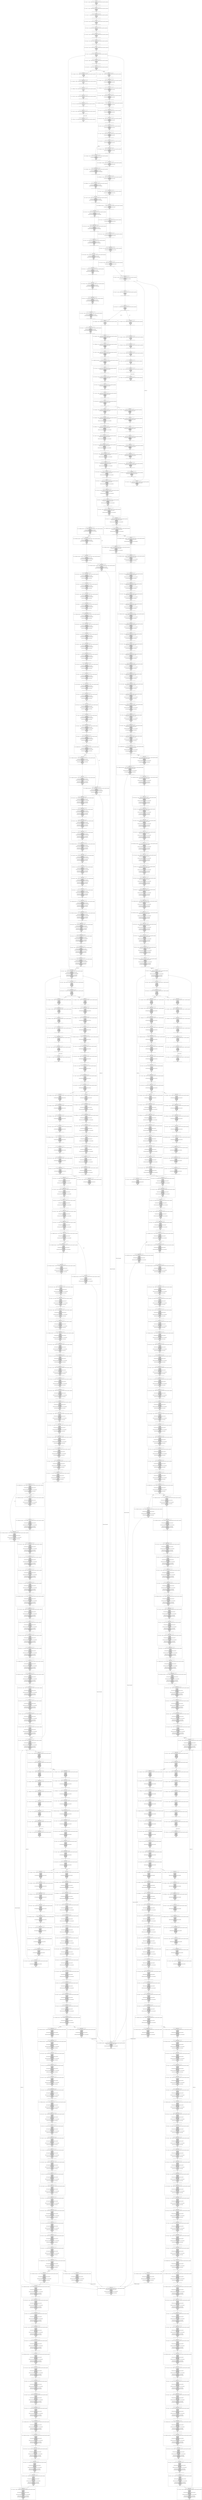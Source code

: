 digraph {
	node [label="\N", shape=box];
	edge [color=black];
	graph [bb="0,0,4660,75220"];
	0 [label="------------------------------------------------------------\nState: s0\n------------------------------------------------------------\
\nPC: 0(\"Load 1\") | empty | reg0=a0,reg1=a1,reg2=Unit,reg3=Unit,reg4=Unit,reg5=Unit,reg6=Unit\n-------------\na0=Flatten()\na1\
=TreeList\n-------------\nempty\n------------------------------------------------------------ ", pos="2350,75141", width="7.7222", height="2.1944"];
	1 [label="------------------------------------------------------------\nState: s1\n------------------------------------------------------------\
\nPC: 0(\"Load 1\") | empty | reg0=a0,reg1=a1,reg2=Unit,reg3=Unit,reg4=Unit,reg5=Unit,reg6=Unit\n-------------\na0=Flatten()\na1\
=TreeList\n-------------\nempty\n------------------------------------------------------------ ", pos="2350,74945", width="7.7222", height="2.1944"];
	2 [label="------------------------------------------------------------\nState: s2\n------------------------------------------------------------\
\nPC: 1(\"Store 2\") | a1 | reg0=a0,reg1=a1,reg2=Unit,reg3=Unit,reg4=Unit,reg5=Unit,reg6=Unit\n-------------\na0=Flatten()\na1\
=TreeList\n-------------\nempty\n------------------------------------------------------------ ", pos="2350,74749", width="7.4236", height="2.1944"];
	3 [label="------------------------------------------------------------\nState: s3\n------------------------------------------------------------\
\nPC: 2(\"Push Unit\") | empty | reg0=a0,reg1=a1,reg2=a1,reg3=Unit,reg4=Unit,reg5=Unit,reg6=Unit\n-------------\na0=Flatten()\
\na1=TreeList\n-------------\nempty\n------------------------------------------------------------ ", pos="2350,74553", width="7.7778", height="2.1944"];
	4 [label="------------------------------------------------------------\nState: s4\n------------------------------------------------------------\
\nPC: 3(\"Pop\") | Unit | reg0=a0,reg1=a1,reg2=a1,reg3=Unit,reg4=Unit,reg5=Unit,reg6=Unit\n-------------\na0=Flatten()\na1=TreeList\
\n-------------\nempty\n------------------------------------------------------------ ", pos="2350,74357", width="7.1736", height="2.1944"];
	5 [label="------------------------------------------------------------\nState: s5\n------------------------------------------------------------\
\nPC: 4(\"Push Null\") | empty | reg0=a0,reg1=a1,reg2=a1,reg3=Unit,reg4=Unit,reg5=Unit,reg6=Unit\n-------------\na0=Flatten()\
\na1=TreeList\n-------------\nempty\n------------------------------------------------------------ ", pos="2350,74161", width="7.7778", height="2.1944"];
	6 [label="------------------------------------------------------------\nState: s6\n------------------------------------------------------------\
\nPC: 5(\"Store 3\") | Null | reg0=a0,reg1=a1,reg2=a1,reg3=Unit,reg4=Unit,reg5=Unit,reg6=Unit\n-------------\na0=Flatten()\na1\
=TreeList\n-------------\nempty\n------------------------------------------------------------ ", pos="2350,73965", width="7.4236", height="2.1944"];
	7 [label="------------------------------------------------------------\nState: s7\n------------------------------------------------------------\
\nPC: 6(\"Push Unit\") | empty | reg0=a0,reg1=a1,reg2=a1,reg3=Null,reg4=Unit,reg5=Unit,reg6=Unit\n-------------\na0=Flatten()\
\na1=TreeList\n-------------\nempty\n------------------------------------------------------------ ", pos="2350,73769", width="7.7778", height="2.1944"];
	8 [label="------------------------------------------------------------\nState: s8\n------------------------------------------------------------\
\nPC: 7(\"Pop\") | Unit | reg0=a0,reg1=a1,reg2=a1,reg3=Null,reg4=Unit,reg5=Unit,reg6=Unit\n-------------\na0=Flatten()\na1=TreeList\
\n-------------\nempty\n------------------------------------------------------------ ", pos="2350,73573", width="7.1736", height="2.1944"];
	9 [label="------------------------------------------------------------\nState: s9\n------------------------------------------------------------\
\nPC: 8(\"Load 2\") | empty | reg0=a0,reg1=a1,reg2=a1,reg3=Null,reg4=Unit,reg5=Unit,reg6=Unit\n-------------\na0=Flatten()\na1\
=TreeList\n-------------\nempty\n------------------------------------------------------------ ", pos="2350,73377", width="7.5625", height="2.1944"];
	10 [label="------------------------------------------------------------\nState: s10\n------------------------------------------------------------\
\nPC: 9(\"Push Null\") | a1 | reg0=a0,reg1=a1,reg2=a1,reg3=Null,reg4=Unit,reg5=Unit,reg6=Unit\n-------------\na0=Flatten()\na1\
=TreeList\n-------------\nempty\n------------------------------------------------------------ ", pos="2350,73181", width="7.4792", height="2.1944"];
	11 [label="------------------------------------------------------------\nState: s11\n------------------------------------------------------------\
\nPC: 10(\"CmpNeq\") | Null,a1 | reg0=a0,reg1=a1,reg2=a1,reg3=Null,reg4=Unit,reg5=Unit,reg6=Unit\n-------------\na0=Flatten(\
)\na1=TreeList\n-------------\nempty\n------------------------------------------------------------ ", pos="2497,72971", width="7.8958", height="2.1944"];
	12 [label="------------------------------------------------------------\nState: s12\n------------------------------------------------------------\
\nPC: 10(\"CmpNeq\") | Null,a1 | reg0=a0,reg1=a1,reg2=a1,reg3=Null,reg4=Unit,reg5=Unit,reg6=Unit\n-------------\na0=Flatten(\
)\na1=TreeList\n-------------\nempty\n------------------------------------------------------------ ", pos="1909,72971", width="7.8958", height="2.1944"];
	13 [label="------------------------------------------------------------\nState: s13\n------------------------------------------------------------\
\nPC: 10(\"CmpNeq\") | NullNull | reg0=a0,reg1=Null,reg2=Null,reg3=Null,reg4=Unit,reg5=Unit,reg6=Unit\n-------------\na0=Flatten\
()\n-------------\nempty\n------------------------------------------------------------ ", pos="1904,72760", width="8.3125", height="1.9861"];
	14 [label="------------------------------------------------------------\nState: s14\n------------------------------------------------------------\
\nPC: 11(\"IFFalse 60\") | False | reg0=a0,reg1=Null,reg2=Null,reg3=Null,reg4=Unit,reg5=Unit,reg6=Unit\n-------------\na0=Flatten\
()\n-------------\nempty\n------------------------------------------------------------ ", pos="1904,72534", width="8.1458", height="1.9861"];
	15 [label="------------------------------------------------------------\nState: s15\n------------------------------------------------------------\
\nPC: 71(\"Push Unit\") | empty | reg0=a0,reg1=Null,reg2=Null,reg3=Null,reg4=Unit,reg5=Unit,reg6=Unit\n-------------\na0=Flatten\
()\n-------------\nempty\n------------------------------------------------------------ ", pos="1904,72308", width="8.1944", height="1.9861"];
	16 [label="------------------------------------------------------------\nState: s16\n------------------------------------------------------------\
\nPC: 72(\"Pop\") | Unit | reg0=a0,reg1=Null,reg2=Null,reg3=Null,reg4=Unit,reg5=Unit,reg6=Unit\n-------------\na0=Flatten()\n-------------\
\nempty\n------------------------------------------------------------ ", pos="1904,72082", width="7.5833", height="1.9861"];
	17 [label="------------------------------------------------------------\nState: s17\n------------------------------------------------------------\
\nPC: 73(\"Load 3\") | empty | reg0=a0,reg1=Null,reg2=Null,reg3=Null,reg4=Unit,reg5=Unit,reg6=Unit\n-------------\na0=Flatten\
()\n-------------\nempty\n------------------------------------------------------------ ", pos="1904,71856", width="7.9722", height="1.9861"];
	18 [label="------------------------------------------------------------\nState: s18\n------------------------------------------------------------\
\nPC: 74(\"Return\") | Null | reg0=a0,reg1=Null,reg2=Null,reg3=Null,reg4=Unit,reg5=Unit,reg6=Unit\n-------------\na0=Flatten\
()\n-------------\nempty\n------------------------------------------------------------ ", pos="1904,71616", width="7.8056", height="1.9861"];
	19 [label="------------------------------------------------------------\nState: s19\n------------------------------------------------------------\
\nPC: 10(\"CmpNeq\") | Null,a1 | reg0=a0,reg1=a1,reg2=a1,reg3=Null,reg4=Unit,reg5=Unit,reg6=Unit\n-------------\na0=Flatten(\
)\na1=TreeList(Tree.value=a4,TreeList.next=a3)\na3=TreeList\na4=Tree\n-------------\nempty\n------------------------------------------------------------\
 ", pos="2506,72760", width="7.8958", height="2.6111"];
	20 [label="------------------------------------------------------------\nState: s20\n------------------------------------------------------------\
\nPC: 11(\"IFFalse 60\") | True | reg0=a0,reg1=a1,reg2=a1,reg3=Null,reg4=Unit,reg5=Unit,reg6=Unit\n-------------\na0=Flatten\
()\na1=TreeList(Tree.value=a4,TreeList.next=a3)\na3=TreeList\na4=Tree\n-------------\nempty\n------------------------------------------------------------\
 ", pos="2506,72534", width="7.8056", height="2.6111"];
	21 [label="------------------------------------------------------------\nState: s21\n------------------------------------------------------------\
\nPC: 12(\"Load 2\") | empty | reg0=a0,reg1=a1,reg2=a1,reg3=Null,reg4=Unit,reg5=Unit,reg6=Unit\n-------------\na0=Flatten()\na1\
=TreeList(Tree.value=a4,TreeList.next=a3)\na3=TreeList\na4=Tree\n-------------\nempty\n------------------------------------------------------------\
 ", pos="2506,72308", width="7.6458", height="2.6111"];
	22 [label="------------------------------------------------------------\nState: s22\n------------------------------------------------------------\
\nPC: 13(\"Getfield value TreeList\") | a1 | reg0=a0,reg1=a1,reg2=a1,reg3=Null,reg4=Unit,reg5=Unit,reg6=Unit\n-------------\na0\
=Flatten()\na1=TreeList(Tree.value=a4,TreeList.next=a3)\na3=TreeList\na4=Tree\n-------------\nempty\n------------------------------------------------------------\
 ", pos="2506,72082", width="8.5694", height="2.6111"];
	23 [label="------------------------------------------------------------\nState: s23\n------------------------------------------------------------\
\nPC: 14(\"Store 4\") | a4 | reg0=a0,reg1=a1,reg2=a1,reg3=Null,reg4=Unit,reg5=Unit,reg6=Unit\n-------------\na0=Flatten()\na1\
=TreeList(Tree.value=a4,TreeList.next=a3)\na3=TreeList\na4=Tree\n-------------\nempty\n------------------------------------------------------------\
 ", pos="2506,71856", width="7.3611", height="2.6111"];
	24 [label="------------------------------------------------------------\nState: s24\n------------------------------------------------------------\
\nPC: 15(\"Push Unit\") | empty | reg0=a0,reg1=a1,reg2=a1,reg3=Null,reg4=a4,reg5=Unit,reg6=Unit\n-------------\na0=Flatten()\
\na1=TreeList(Tree.value=a4,TreeList.next=a3)\na3=TreeList\na4=Tree\n-------------\nempty\n------------------------------------------------------------\
 ", pos="2506,71616", width="7.7222", height="2.6111"];
	25 [label="------------------------------------------------------------\nState: s25\n------------------------------------------------------------\
\nPC: 16(\"Pop\") | Unit | reg0=a0,reg1=a1,reg2=a1,reg3=Null,reg4=a4,reg5=Unit,reg6=Unit\n-------------\na0=Flatten()\na1=TreeList\
(Tree.value=a4,TreeList.next=a3)\na3=TreeList\na4=Tree\n-------------\nempty\n------------------------------------------------------------\
 ", pos="2506,71390", width="7.1111", height="2.6111"];
	26 [label="------------------------------------------------------------\nState: s26\n------------------------------------------------------------\
\nPC: 17(\"Load 4\") | empty | reg0=a0,reg1=a1,reg2=a1,reg3=Null,reg4=a4,reg5=Unit,reg6=Unit\n-------------\na0=Flatten()\na1\
=TreeList(Tree.value=a4,TreeList.next=a3)\na3=TreeList\na4=Tree\n-------------\nempty\n------------------------------------------------------------\
 ", pos="2506,71164", width="7.5", height="2.6111"];
	27 [label="------------------------------------------------------------\nState: s27\n------------------------------------------------------------\
\nPC: 18(\"Push Null\") | a4 | reg0=a0,reg1=a1,reg2=a1,reg3=Null,reg4=a4,reg5=Unit,reg6=Unit\n-------------\na0=Flatten()\na1\
=TreeList(Tree.value=a4,TreeList.next=a3)\na3=TreeList\na4=Tree\n-------------\nempty\n------------------------------------------------------------\
 ", pos="2506,70938", width="7.4167", height="2.6111"];
	28 [label="------------------------------------------------------------\nState: s28\n------------------------------------------------------------\
\nPC: 19(\"CmpNeq\") | Null,a4 | reg0=a0,reg1=a1,reg2=a1,reg3=Null,reg4=a4,reg5=Unit,reg6=Unit\n-------------\na0=Flatten()\na1\
=TreeList(Tree.value=a4,TreeList.next=a3)\na3=TreeList\na4=Tree\n-------------\nempty\n------------------------------------------------------------\
 ", pos="2304,70492", width="7.7292", height="2.6111"];
	29 [label="------------------------------------------------------------\nState: s29\n------------------------------------------------------------\
\nPC: 19(\"CmpNeq\") | Null,a4 | reg0=a0,reg1=a1,reg2=a1,reg3=Null,reg4=a4,reg5=Unit,reg6=Unit\n-------------\na0=Flatten()\na1\
=TreeList(Tree.value=a4,TreeList.next=a3)\na3=TreeList\na4=Tree\n-------------\nempty\n------------------------------------------------------------\
 ", pos="2617,70698", width="7.7292", height="2.6111"];
	30 [label="------------------------------------------------------------\nState: s30\n------------------------------------------------------------\
\nPC: 19(\"CmpNeq\") | NullNull | reg0=a0,reg1=a1,reg2=a1,reg3=Null,reg4=Null,reg5=Unit,reg6=Unit\n-------------\na0=Flatten\
()\na1=TreeList(Tree.value=Null,TreeList.next=a3)\na3=TreeList\n-------------\nempty\n------------------------------------------------------------\
 ", pos="2620,70293", width=8, height="2.4028"];
	31 [label="------------------------------------------------------------\nState: s31\n------------------------------------------------------------\
\nPC: 20(\"IFFalse 45\") | False | reg0=a0,reg1=a1,reg2=a1,reg3=Null,reg4=Null,reg5=Unit,reg6=Unit\n-------------\na0=Flatten\
()\na1=TreeList(Tree.value=Null,TreeList.next=a3)\na3=TreeList\n-------------\nempty\n------------------------------------------------------------\
 ", pos="2622,69865", width="7.8403", height="2.4028"];
	32 [label="------------------------------------------------------------\nState: s32\n------------------------------------------------------------\
\nPC: 65(\"Load 2\") | empty | reg0=a0,reg1=a1,reg2=a1,reg3=Null,reg4=Null,reg5=Unit,reg6=Unit\n-------------\na0=Flatten()\na1\
=TreeList(Tree.value=Null,TreeList.next=a3)\na3=TreeList\n-------------\nempty\n------------------------------------------------------------\
 ", pos="2625,69437", width="7.6458", height="2.4028"];
	33 [label="------------------------------------------------------------\nState: s33\n------------------------------------------------------------\
\nPC: 66(\"Getfield next TreeList\") | a1 | reg0=a0,reg1=a1,reg2=a1,reg3=Null,reg4=Null,reg5=Unit,reg6=Unit\n-------------\na0\
=Flatten()\na1=TreeList(Tree.value=Null,TreeList.next=a3)\na3=TreeList\n-------------\nempty\n------------------------------------------------------------\
 ", pos="2632,69009", width="8.5", height="2.4028"];
	34 [label="------------------------------------------------------------\nState: s34\n------------------------------------------------------------\
\nPC: 67(\"Store 2\") | a3 | reg0=a0,reg1=a1,reg2=a1,reg3=Null,reg4=Null,reg5=Unit,reg6=Unit\n-------------\na0=Flatten()\na1\
=TreeList(Tree.value=Null,TreeList.next=a3)\na3=TreeList\n-------------\nempty\n------------------------------------------------------------\
 ", pos="2641,68581", width="7.3611", height="2.4028"];
	35 [label="------------------------------------------------------------\nState: s35\n------------------------------------------------------------\
\nPC: 68(\"Push Unit\") | empty | reg0=a0,reg1=a1,reg2=a3,reg3=Null,reg4=Null,reg5=Unit,reg6=Unit\n-------------\na0=Flatten\
()\na1=TreeList(Tree.value=Null,TreeList.next=a3)\na3=TreeList\n-------------\nempty\n------------------------------------------------------------\
 ", pos="2656,68153", width="7.8681", height="2.4028"];
	36 [label="------------------------------------------------------------\nState: s36\n------------------------------------------------------------\
\nPC: 69(\"Pop\") | Unit | reg0=a0,reg1=a1,reg2=a3,reg3=Null,reg4=Null,reg5=Unit,reg6=Unit\n-------------\na0=Flatten()\na1=\
TreeList(Tree.value=Null,TreeList.next=a3)\na3=TreeList\n-------------\nempty\n------------------------------------------------------------\
 ", pos="2660,67725", width="7.2778", height="2.4028"];
	37 [label="------------------------------------------------------------\nState: s37\n------------------------------------------------------------\
\nPC: 70(\"Goto -62\") | empty | reg0=a0,reg1=a1,reg2=a3,reg3=Null,reg4=Null,reg5=Unit,reg6=Unit\n-------------\na0=Flatten(\
)\na1=TreeList(Tree.value=Null,TreeList.next=a3)\na3=TreeList\n-------------\nempty\n------------------------------------------------------------\
 ", pos="2661,67297", width="7.8056", height="2.4028"];
	38 [label="------------------------------------------------------------\nState: s38\n------------------------------------------------------------\
\nPC: 8(\"Load 2\") | empty | reg0=a0,reg1=a1,reg2=a3,reg3=Null,reg4=Null,reg5=Unit,reg6=Unit\n-------------\na0=Flatten()\na1\
=TreeList(Tree.value=Null,TreeList.next=a3)\na3=TreeList\n-------------\nempty\n------------------------------------------------------------\
 ", pos="2975,66853", width="7.5625", height="2.4028"];
	39 [label="------------------------------------------------------------\nState: s39\n------------------------------------------------------------\
\nPC: 8(\"Load 2\") | empty | reg0=a6,reg1=a5,reg2=a4,reg3=Null,reg4=Null,reg5=Unit,reg6=Unit\n-------------\na4=TreeList\na5\
=TreeList\na6=Flatten\n-------------\nempty\n------------------------------------------------------------ ", pos="2975,66409", width="7.5625", height="2.4028"];
	40 [label="------------------------------------------------------------\nState: s40\n------------------------------------------------------------\
\nPC: 9(\"Push Null\") | a4 | reg0=a6,reg1=a5,reg2=a4,reg3=Null,reg4=Null,reg5=Unit,reg6=Unit\n-------------\na4=TreeList\na5\
=TreeList\na6=Flatten\n-------------\nempty\n------------------------------------------------------------ ", pos="2975,65965", width="7.4792", height="2.4028"];
	41 [label="------------------------------------------------------------\nState: s41\n------------------------------------------------------------\
\nPC: 10(\"CmpNeq\") | Null,a4 | reg0=a6,reg1=a5,reg2=a4,reg3=Null,reg4=Null,reg5=Unit,reg6=Unit\n-------------\na4=TreeList\
\na5=TreeList\na6=Flatten\n-------------\nempty\n------------------------------------------------------------ ", pos="2409,65521", width="7.8958", height="2.4028"];
	42 [label="------------------------------------------------------------\nState: s42\n------------------------------------------------------------\
\nPC: 10(\"CmpNeq\") | Null,a4 | reg0=a6,reg1=a5,reg2=a4,reg3=Null,reg4=Null,reg5=Unit,reg6=Unit\n-------------\na4=TreeList\
\na5=TreeList\na6=Flatten\n-------------\nempty\n------------------------------------------------------------ ", pos="3000,65521", width="7.8958", height="2.4028"];
	43 [label="------------------------------------------------------------\nState: s43\n------------------------------------------------------------\
\nPC: 10(\"CmpNeq\") | NullNull | reg0=a6,reg1=a5,reg2=Null,reg3=Null,reg4=Null,reg5=Unit,reg6=Unit\n-------------\na5=TreeList\
\na6=Flatten\n-------------\nempty\n------------------------------------------------------------ ", pos="3002,65062", width="8.1458", height="2.1944"];
	44 [label="------------------------------------------------------------\nState: s44\n------------------------------------------------------------\
\nPC: 11(\"IFFalse 60\") | False | reg0=a6,reg1=a5,reg2=Null,reg3=Null,reg4=Null,reg5=Unit,reg6=Unit\n-------------\na5=TreeList\
\na6=Flatten\n-------------\nempty\n------------------------------------------------------------ ", pos="3002,64820", width=8, height="2.1944"];
	45 [label="------------------------------------------------------------\nState: s45\n------------------------------------------------------------\
\nPC: 71(\"Push Unit\") | empty | reg0=a6,reg1=a5,reg2=Null,reg3=Null,reg4=Null,reg5=Unit,reg6=Unit\n-------------\na5=TreeList\
\na6=Flatten\n-------------\nempty\n------------------------------------------------------------ ", pos="3002,64578", width="8.0139", height="2.1944"];
	46 [label="------------------------------------------------------------\nState: s46\n------------------------------------------------------------\
\nPC: 72(\"Pop\") | Unit | reg0=a6,reg1=a5,reg2=Null,reg3=Null,reg4=Null,reg5=Unit,reg6=Unit\n-------------\na5=TreeList\na6\
=Flatten\n-------------\nempty\n------------------------------------------------------------ ", pos="3002,64336", width="7.4236", height="2.1944"];
	47 [label="------------------------------------------------------------\nState: s47\n------------------------------------------------------------\
\nPC: 73(\"Load 3\") | empty | reg0=a6,reg1=a5,reg2=Null,reg3=Null,reg4=Null,reg5=Unit,reg6=Unit\n-------------\na5=TreeList\
\na6=Flatten\n-------------\nempty\n------------------------------------------------------------ ", pos="3002,64094", width="7.8125", height="2.1944"];
	48 [label="------------------------------------------------------------\nState: s48\n------------------------------------------------------------\
\nPC: 74(\"Return\") | Null | reg0=a6,reg1=a5,reg2=Null,reg3=Null,reg4=Null,reg5=Unit,reg6=Unit\n-------------\na5=TreeList\na6\
=Flatten\n-------------\nempty\n------------------------------------------------------------ ", pos="3002,63838", width="7.6458", height="2.1944"];
	49 [label="------------------------------------------------------------\nState: s49\n------------------------------------------------------------\
\nPC: 10(\"CmpNeq\") | Null,a4 | reg0=a6,reg1=a5,reg2=a4,reg3=Null,reg4=Null,reg5=Unit,reg6=Unit\n-------------\na4=TreeList\
(Tree.value=a8,TreeList.next=a7)\na5=TreeList\na6=Flatten\na7=TreeList\na8=Tree\n-------------\nempty\n------------------------------------------------------------\
 ", pos="2406,65062", width="7.8958", height="2.8194"];
	50 [label="------------------------------------------------------------\nState: s50\n------------------------------------------------------------\
\nPC: 11(\"IFFalse 60\") | True | reg0=a6,reg1=a5,reg2=a4,reg3=Null,reg4=Null,reg5=Unit,reg6=Unit\n-------------\na4=TreeList\
(Tree.value=a8,TreeList.next=a7)\na5=TreeList\na6=Flatten\na7=TreeList\na8=Tree\n-------------\nempty\n------------------------------------------------------------\
 ", pos="2406,64820", width="7.8056", height="2.8194"];
	51 [label="------------------------------------------------------------\nState: s51\n------------------------------------------------------------\
\nPC: 12(\"Load 2\") | empty | reg0=a6,reg1=a5,reg2=a4,reg3=Null,reg4=Null,reg5=Unit,reg6=Unit\n-------------\na4=TreeList(Tree.value\
=a8,TreeList.next=a7)\na5=TreeList\na6=Flatten\na7=TreeList\na8=Tree\n-------------\nempty\n------------------------------------------------------------\
 ", pos="2406,64578", width="7.6458", height="2.8194"];
	52 [label="------------------------------------------------------------\nState: s52\n------------------------------------------------------------\
\nPC: 13(\"Getfield value TreeList\") | a4 | reg0=a6,reg1=a5,reg2=a4,reg3=Null,reg4=Null,reg5=Unit,reg6=Unit\n-------------\na4\
=TreeList(Tree.value=a8,TreeList.next=a7)\na5=TreeList\na6=Flatten\na7=TreeList\na8=Tree\n-------------\nempty\n------------------------------------------------------------\
 ", pos="2406,64336", width="8.5694", height="2.8194"];
	53 [label="------------------------------------------------------------\nState: s53\n------------------------------------------------------------\
\nPC: 14(\"Store 4\") | a8 | reg0=a6,reg1=a5,reg2=a4,reg3=Null,reg4=Null,reg5=Unit,reg6=Unit\n-------------\na4=TreeList(Tree.value\
=a8,TreeList.next=a7)\na5=TreeList\na6=Flatten\na7=TreeList\na8=Tree\n-------------\nempty\n------------------------------------------------------------\
 ", pos="2406,64094", width="7.3611", height="2.8194"];
	54 [label="------------------------------------------------------------\nState: s54\n------------------------------------------------------------\
\nPC: 15(\"Push Unit\") | empty | reg0=a6,reg1=a5,reg2=a4,reg3=Null,reg4=a8,reg5=Unit,reg6=Unit\n-------------\na4=TreeList(\
Tree.value=a8,TreeList.next=a7)\na5=TreeList\na6=Flatten\na7=TreeList\na8=Tree\n-------------\nempty\n------------------------------------------------------------\
 ", pos="2406,63838", width="7.7222", height="2.8194"];
	55 [label="------------------------------------------------------------\nState: s55\n------------------------------------------------------------\
\nPC: 16(\"Pop\") | Unit | reg0=a6,reg1=a5,reg2=a4,reg3=Null,reg4=a8,reg5=Unit,reg6=Unit\n-------------\na4=TreeList(Tree.value\
=a8,TreeList.next=a7)\na5=TreeList\na6=Flatten\na7=TreeList\na8=Tree\n-------------\nempty\n------------------------------------------------------------\
 ", pos="2406,63596", width="7.1111", height="2.8194"];
	56 [label="------------------------------------------------------------\nState: s56\n------------------------------------------------------------\
\nPC: 17(\"Load 4\") | empty | reg0=a6,reg1=a5,reg2=a4,reg3=Null,reg4=a8,reg5=Unit,reg6=Unit\n-------------\na4=TreeList(Tree.value\
=a8,TreeList.next=a7)\na5=TreeList\na6=Flatten\na7=TreeList\na8=Tree\n-------------\nempty\n------------------------------------------------------------\
 ", pos="2406,63340", width="7.5", height="2.8194"];
	57 [label="------------------------------------------------------------\nState: s57\n------------------------------------------------------------\
\nPC: 18(\"Push Null\") | a8 | reg0=a6,reg1=a5,reg2=a4,reg3=Null,reg4=a8,reg5=Unit,reg6=Unit\n-------------\na4=TreeList(Tree.value\
=a8,TreeList.next=a7)\na5=TreeList\na6=Flatten\na7=TreeList\na8=Tree\n-------------\nempty\n------------------------------------------------------------\
 ", pos="2406,63098", width="7.4167", height="2.8194"];
	58 [label="------------------------------------------------------------\nState: s58\n------------------------------------------------------------\
\nPC: 19(\"CmpNeq\") | Null,a8 | reg0=a6,reg1=a5,reg2=a4,reg3=Null,reg4=a8,reg5=Unit,reg6=Unit\n-------------\na4=TreeList(Tree.value\
=a8,TreeList.next=a7)\na5=TreeList\na6=Flatten\na7=TreeList\na8=Tree\n-------------\nempty\n------------------------------------------------------------\
 ", pos="2405,62842", width="7.7292", height="2.8194"];
	59 [label="------------------------------------------------------------\nState: s59\n------------------------------------------------------------\
\nPC: 19(\"CmpNeq\") | Null,a8 | reg0=a6,reg1=a5,reg2=a4,reg3=Null,reg4=a8,reg5=Unit,reg6=Unit\n-------------\na4=TreeList(Tree.value\
=a8,TreeList.next=a7)\na5=TreeList\na6=Flatten\na7=TreeList\na8=Tree\n-------------\nempty\n------------------------------------------------------------\
 ", pos="2984,62842", width="7.7292", height="2.8194"];
	60 [label="------------------------------------------------------------\nState: s60\n------------------------------------------------------------\
\nPC: 19(\"CmpNeq\") | NullNull | reg0=a6,reg1=a5,reg2=a4,reg3=Null,reg4=Null,reg5=Unit,reg6=Unit\n-------------\na4=TreeList\
(Tree.value=Null,TreeList.next=a7)\na5=TreeList\na6=Flatten\na7=TreeList\n-------------\nempty\n------------------------------------------------------------\
 ", pos="2990,62585", width=8, height="2.6111"];
	61 [label="------------------------------------------------------------\nState: s61\n------------------------------------------------------------\
\nPC: 20(\"IFFalse 45\") | False | reg0=a6,reg1=a5,reg2=a4,reg3=Null,reg4=Null,reg5=Unit,reg6=Unit\n-------------\na4=TreeList\
(Tree.value=Null,TreeList.next=a7)\na5=TreeList\na6=Flatten\na7=TreeList\n-------------\nempty\n------------------------------------------------------------\
 ", pos="2991,62313", width="7.8403", height="2.6111"];
	62 [label="------------------------------------------------------------\nState: s62\n------------------------------------------------------------\
\nPC: 65(\"Load 2\") | empty | reg0=a6,reg1=a5,reg2=a4,reg3=Null,reg4=Null,reg5=Unit,reg6=Unit\n-------------\na4=TreeList(Tree.value\
=Null,TreeList.next=a7)\na5=TreeList\na6=Flatten\na7=TreeList\n-------------\nempty\n------------------------------------------------------------\
 ", pos="2991,62041", width="7.6458", height="2.6111"];
	63 [label="------------------------------------------------------------\nState: s63\n------------------------------------------------------------\
\nPC: 66(\"Getfield next TreeList\") | a4 | reg0=a6,reg1=a5,reg2=a4,reg3=Null,reg4=Null,reg5=Unit,reg6=Unit\n-------------\na4\
=TreeList(Tree.value=Null,TreeList.next=a7)\na5=TreeList\na6=Flatten\na7=TreeList\n-------------\nempty\n------------------------------------------------------------\
 ", pos="2992,61769", width="8.5", height="2.6111"];
	64 [label="------------------------------------------------------------\nState: s64\n------------------------------------------------------------\
\nPC: 67(\"Store 2\") | a7 | reg0=a6,reg1=a5,reg2=a4,reg3=Null,reg4=Null,reg5=Unit,reg6=Unit\n-------------\na4=TreeList(Tree.value\
=Null,TreeList.next=a7)\na5=TreeList\na6=Flatten\na7=TreeList\n-------------\nempty\n------------------------------------------------------------\
 ", pos="3008,61497", width="7.3611", height="2.6111"];
	65 [label="------------------------------------------------------------\nState: s65\n------------------------------------------------------------\
\nPC: 68(\"Push Unit\") | empty | reg0=a6,reg1=a5,reg2=a7,reg3=Null,reg4=Null,reg5=Unit,reg6=Unit\n-------------\na4=TreeList\
(Tree.value=Null,TreeList.next=a7)\na5=TreeList\na6=Flatten\na7=TreeList\n-------------\nempty\n------------------------------------------------------------\
 ", pos="3013,61225", width="7.8681", height="2.6111"];
	66 [label="------------------------------------------------------------\nState: s66\n------------------------------------------------------------\
\nPC: 69(\"Pop\") | Unit | reg0=a6,reg1=a5,reg2=a7,reg3=Null,reg4=Null,reg5=Unit,reg6=Unit\n-------------\na4=TreeList(Tree.value\
=Null,TreeList.next=a7)\na5=TreeList\na6=Flatten\na7=TreeList\n-------------\nempty\n------------------------------------------------------------\
 ", pos="3033,60953", width="7.2778", height="2.6111"];
	67 [label="------------------------------------------------------------\nState: s67\n------------------------------------------------------------\
\nPC: 70(\"Goto -62\") | empty | reg0=a6,reg1=a5,reg2=a7,reg3=Null,reg4=Null,reg5=Unit,reg6=Unit\n-------------\na4=TreeList\
(Tree.value=Null,TreeList.next=a7)\na5=TreeList\na6=Flatten\na7=TreeList\n-------------\nempty\n------------------------------------------------------------\
 ", pos="3189,60674", width="7.8056", height="2.6111"];
	68 [label="------------------------------------------------------------\nState: s68\n------------------------------------------------------------\
\nPC: 19(\"CmpNeq\") | Null,a8 | reg0=a6,reg1=a5,reg2=a4,reg3=Null,reg4=a8,reg5=Unit,reg6=Unit\n-------------\na4=TreeList(Tree.value\
=a8,TreeList.next=a7)\na5=TreeList\na6=Flatten\na7=TreeList\na8=Tree(Tree.left=a9,Tree.right=a10,int.value=AbsInt)\na9=\
Tree\na10=Tree\n-------------\nempty\n------------------------------------------------------------ ", pos="2403,62585", width="7.7292", height="3.2361"];
	69 [label="------------------------------------------------------------\nState: s69\n------------------------------------------------------------\
\nPC: 20(\"IFFalse 45\") | True | reg0=a6,reg1=a5,reg2=a4,reg3=Null,reg4=a8,reg5=Unit,reg6=Unit\n-------------\na4=TreeList(\
Tree.value=a8,TreeList.next=a7)\na5=TreeList\na6=Flatten\na7=TreeList\na8=Tree(Tree.left=a9,Tree.right=a10,int.value=AbsInt)\na9\
=Tree\na10=Tree\n-------------\nempty\n------------------------------------------------------------ ", pos="2403,62313", width="7.6458", height="3.2361"];
	70 [label="------------------------------------------------------------\nState: s70\n------------------------------------------------------------\
\nPC: 21(\"Load 3\") | empty | reg0=a6,reg1=a5,reg2=a4,reg3=Null,reg4=a8,reg5=Unit,reg6=Unit\n-------------\na4=TreeList(Tree.value\
=a8,TreeList.next=a7)\na5=TreeList\na6=Flatten\na7=TreeList\na8=Tree(Tree.left=a9,Tree.right=a10,int.value=AbsInt)\na9=Tree\
\na10=Tree\n-------------\nempty\n------------------------------------------------------------ ", pos="2403,62041", width="7.5", height="3.2361"];
	71 [label="------------------------------------------------------------\nState: s71\n------------------------------------------------------------\
\nPC: 22(\"Store 5\") | Null | reg0=a6,reg1=a5,reg2=a4,reg3=Null,reg4=a8,reg5=Unit,reg6=Unit\n-------------\na4=TreeList(Tree.value\
=a8,TreeList.next=a7)\na5=TreeList\na6=Flatten\na7=TreeList\na8=Tree(Tree.left=a9,Tree.right=a10,int.value=AbsInt)\na9=Tree\
\na10=Tree\n-------------\nempty\n------------------------------------------------------------ ", pos="2403,61769", width="7.3611", height="3.2361"];
	72 [label="------------------------------------------------------------\nState: s72\n------------------------------------------------------------\
\nPC: 23(\"Push Unit\") | empty | reg0=a6,reg1=a5,reg2=a4,reg3=Null,reg4=a8,reg5=Null,reg6=Unit\n-------------\na4=TreeList(\
Tree.value=a8,TreeList.next=a7)\na5=TreeList\na6=Flatten\na7=TreeList\na8=Tree(Tree.left=a9,Tree.right=a10,int.value=AbsInt)\na9\
=Tree\na10=Tree\n-------------\nempty\n------------------------------------------------------------ ", pos="2432,61497", width="7.7222", height="3.2361"];
	73 [label="------------------------------------------------------------\nState: s73\n------------------------------------------------------------\
\nPC: 24(\"Pop\") | Unit | reg0=a6,reg1=a5,reg2=a4,reg3=Null,reg4=a8,reg5=Null,reg6=Unit\n-------------\na4=TreeList(Tree.value\
=a8,TreeList.next=a7)\na5=TreeList\na6=Flatten\na7=TreeList\na8=Tree(Tree.left=a9,Tree.right=a10,int.value=AbsInt)\na9=Tree\na10\
=Tree\n-------------\nempty\n------------------------------------------------------------ ", pos="2449,61225", width="7.1111", height="3.2361"];
	74 [label="------------------------------------------------------------\nState: s74\n------------------------------------------------------------\
\nPC: 25(\"New IntList\") | empty | reg0=a6,reg1=a5,reg2=a4,reg3=Null,reg4=a8,reg5=Null,reg6=Unit\n-------------\na4=TreeList\
(Tree.value=a8,TreeList.next=a7)\na5=TreeList\na6=Flatten\na7=TreeList\na8=Tree(Tree.left=a9,Tree.right=a10,int.value=AbsInt)\na9\
=Tree\na10=Tree\n-------------\nempty\n------------------------------------------------------------ ", pos="2463,60953", width="7.8681", height="3.2361"];
	75 [label="------------------------------------------------------------\nState: s75\n------------------------------------------------------------\
\nPC: 26(\"Store 3\") | a11 | reg0=a6,reg1=a5,reg2=a4,reg3=Null,reg4=a8,reg5=Null,reg6=Unit\n-------------\na4=TreeList(Tree.value\
=a8,TreeList.next=a7)\na5=TreeList\na6=Flatten\na7=TreeList\na8=Tree(Tree.left=a9,Tree.right=a10,int.value=AbsInt)\na9=Tree\
\na10=Tree\na11=IntList\n-------------\nempty\n------------------------------------------------------------ ", pos="2547,60674", width="7.3056", height="3.4444"];
	76 [label="------------------------------------------------------------\nState: s76\n------------------------------------------------------------\
\nPC: 27(\"Push Unit\") | empty | reg0=a6,reg1=a5,reg2=a4,reg3=a11,reg4=a8,reg5=Null,reg6=Unit\n-------------\na4=TreeList(Tree.value\
=a8,TreeList.next=a7)\na5=TreeList\na6=Flatten\na7=TreeList\na8=Tree(Tree.left=a9,Tree.right=a10,int.value=AbsInt)\na9=\
Tree\na10=Tree\na11=IntList\n-------------\nempty\n------------------------------------------------------------ ", pos="2614,60388", width="7.6458", height="3.4444"];
	77 [label="------------------------------------------------------------\nState: s77\n------------------------------------------------------------\
\nPC: 28(\"Pop\") | Unit | reg0=a6,reg1=a5,reg2=a4,reg3=a11,reg4=a8,reg5=Null,reg6=Unit\n-------------\na4=TreeList(Tree.value\
=a8,TreeList.next=a7)\na5=TreeList\na6=Flatten\na7=TreeList\na8=Tree(Tree.left=a9,Tree.right=a10,int.value=AbsInt)\na9=Tree\na10\
=Tree\na11=IntList\n-------------\nempty\n------------------------------------------------------------ ", pos="2632,60102", width="7.0556", height="3.4444"];
	78 [label="------------------------------------------------------------\nState: s78\n------------------------------------------------------------\
\nPC: 29(\"Load 3\") | empty | reg0=a6,reg1=a5,reg2=a4,reg3=a11,reg4=a8,reg5=Null,reg6=Unit\n-------------\na4=TreeList(Tree.value\
=a8,TreeList.next=a7)\na5=TreeList\na6=Flatten\na7=TreeList\na8=Tree(Tree.left=a9,Tree.right=a10,int.value=AbsInt)\na9=Tree\
\na10=Tree\na11=IntList\n-------------\nempty\n------------------------------------------------------------ ", pos="2638,59816", width="7.4444", height="3.4444"];
	79 [label="------------------------------------------------------------\nState: s79\n------------------------------------------------------------\
\nPC: 30(\"Load 4\") | a11 | reg0=a6,reg1=a5,reg2=a4,reg3=a11,reg4=a8,reg5=Null,reg6=Unit\n-------------\na4=TreeList(Tree.value\
=a8,TreeList.next=a7)\na5=TreeList\na6=Flatten\na7=TreeList\na8=Tree(Tree.left=a9,Tree.right=a10,int.value=AbsInt)\na9=Tree\na10\
=Tree\na11=IntList\n-------------\nempty\n------------------------------------------------------------ ", pos="2647,59530", width="7.2292", height="3.4444"];
	80 [label="------------------------------------------------------------\nState: s80\n------------------------------------------------------------\
\nPC: 31(\"Getfield value Tree\") | a8,a11 | reg0=a6,reg1=a5,reg2=a4,reg3=a11,reg4=a8,reg5=Null,reg6=Unit\n-------------\na4\
=TreeList(Tree.value=a8,TreeList.next=a7)\na5=TreeList\na6=Flatten\na7=TreeList\na8=Tree(Tree.left=a9,Tree.right=a10,int.value=AbsInt\
)\na9=Tree\na10=Tree\na11=IntList\n-------------\nempty\n------------------------------------------------------------ ", pos="2680,59244", width="8.3958", height="3.4444"];
	81 [label="------------------------------------------------------------\nState: s81\n------------------------------------------------------------\
\nPC: 32(\"Putfield value IntList\") | AbsInt,a11 | reg0=a6,reg1=a5,reg2=a4,reg3=a11,reg4=a8,reg5=Null,reg6=Unit\n-------------\
\na4=TreeList(Tree.value=a8,TreeList.next=a7)\na5=TreeList\na6=Flatten\na7=TreeList\na8=Tree(Tree.left=a9,Tree.right=a10,int.value\
=AbsInt)\na9=Tree\na10=Tree\na11=IntList\n-------------\nempty\n------------------------------------------------------------\
 ", pos="3025,58944", width="8.8611", height="3.4444"];
	82 [label="------------------------------------------------------------\nState: s82\n------------------------------------------------------------\
\nPC: 32(\"Putfield value IntList\") | AbsInt,a11 | reg0=a6,reg1=a5,reg2=a4,reg3=a11,reg4=a8,reg5=Null,reg6=Unit\n-------------\
\na4=TreeList(Tree.value=a8,TreeList.next=a7)\na5=TreeList\na6=Flatten\na7=TreeList\na8=Tree(Tree.left=a9,Tree.right=a10,int.value\
=AbsInt)\na9=Tree\na10=Tree\na11=IntList\n-------------\nempty\n------------------------------------------------------------\
 ", pos="2678,58678", width="8.8611", height="3.4444"];
	83 [label="------------------------------------------------------------\nState: s83\n------------------------------------------------------------\
\nPC: 32(\"Putfield value IntList\") | AbsInt,Null | reg0=a6,reg1=a5,reg2=a4,reg3=Null,reg4=a8,reg5=Null,reg6=Unit\n-------------\
\na4=TreeList(Tree.value=a8,TreeList.next=a7)\na5=TreeList\na6=Flatten\na7=TreeList\na8=Tree(Tree.left=a9,Tree.right=a10,int.value\
=AbsInt)\na9=Tree\na10=Tree\n-------------\nempty\n------------------------------------------------------------ ", pos="2552,13676", width="8.9792", height="3.2361"];
	84 [label="------------------------------------------------------------\nState: s84\n------------------------------------------------------------\
\nPC: 32(\"Putfield value IntList\") | AbsInt,a11 | reg0=a6,reg1=a5,reg2=a4,reg3=a11,reg4=a8,reg5=Null,reg6=Unit\n-------------\
\na4=TreeList(Tree.value=a8,TreeList.next=a7)\na5=TreeList\na6=Flatten\na7=TreeList\na8=Tree(Tree.left=a9,Tree.right=a10,int.value\
=AbsInt)\na9=Tree\na10=Tree\na11=IntList(IntList.next=a12,int.value=AbsInt)\na12=IntList\n-------------\nempty\n------------------------------------------------------------\
 ", pos="3025,58404", width="8.8611", height="3.6528"];
	85 [label="------------------------------------------------------------\nState: s85\n------------------------------------------------------------\
\nPC: 33(\"Push Unit\") | empty | reg0=a6,reg1=a5,reg2=a4,reg3=a11,reg4=a8,reg5=Null,reg6=Unit\n-------------\na4=TreeList(Tree.value\
=a8,TreeList.next=a7)\na5=TreeList\na6=Flatten\na7=TreeList\na8=Tree(Tree.left=a9,Tree.right=a10,int.value=AbsInt)\na9=\
Tree\na10=Tree\na11=IntList(IntList.next=a12,int.value=AbsInt)\na12=IntList\n-------------\nempty\n------------------------------------------------------------\
 ", pos="3025,57870", width="7.6458", height="3.6528"];
	86 [label="------------------------------------------------------------\nState: s86\n------------------------------------------------------------\
\nPC: 34(\"Pop\") | Unit | reg0=a6,reg1=a5,reg2=a4,reg3=a11,reg4=a8,reg5=Null,reg6=Unit\n-------------\na4=TreeList(Tree.value\
=a8,TreeList.next=a7)\na5=TreeList\na6=Flatten\na7=TreeList\na8=Tree(Tree.left=a9,Tree.right=a10,int.value=AbsInt)\na9=Tree\na10\
=Tree\na11=IntList(IntList.next=a12,int.value=AbsInt)\na12=IntList\n-------------\nempty\n------------------------------------------------------------\
 ", pos="3025,57568", width="7.0556", height="3.6528"];
	87 [label="------------------------------------------------------------\nState: s87\n------------------------------------------------------------\
\nPC: 35(\"Load 3\") | empty | reg0=a6,reg1=a5,reg2=a4,reg3=a11,reg4=a8,reg5=Null,reg6=Unit\n-------------\na4=TreeList(Tree.value\
=a8,TreeList.next=a7)\na5=TreeList\na6=Flatten\na7=TreeList\na8=Tree(Tree.left=a9,Tree.right=a10,int.value=AbsInt)\na9=Tree\
\na10=Tree\na11=IntList(IntList.next=a12,int.value=AbsInt)\na12=IntList\n-------------\nempty\n------------------------------------------------------------\
 ", pos="3025,57266", width="7.4444", height="3.6528"];
	88 [label="------------------------------------------------------------\nState: s88\n------------------------------------------------------------\
\nPC: 36(\"Load 5\") | a11 | reg0=a6,reg1=a5,reg2=a4,reg3=a11,reg4=a8,reg5=Null,reg6=Unit\n-------------\na4=TreeList(Tree.value\
=a8,TreeList.next=a7)\na5=TreeList\na6=Flatten\na7=TreeList\na8=Tree(Tree.left=a9,Tree.right=a10,int.value=AbsInt)\na9=Tree\na10\
=Tree\na11=IntList(IntList.next=a12,int.value=AbsInt)\na12=IntList\n-------------\nempty\n------------------------------------------------------------\
 ", pos="3025,56964", width="7.2292", height="3.6528"];
	89 [label="------------------------------------------------------------\nState: s89\n------------------------------------------------------------\
\nPC: 37(\"Putfield next IntList\") | Null,a11 | reg0=a6,reg1=a5,reg2=a4,reg3=a11,reg4=a8,reg5=Null,reg6=Unit\n-------------\
\na4=TreeList(Tree.value=a8,TreeList.next=a7)\na5=TreeList\na6=Flatten\na7=TreeList\na8=Tree(Tree.left=a9,Tree.right=a10,int.value\
=AbsInt)\na9=Tree\na10=Tree\na11=IntList(IntList.next=a12,int.value=AbsInt)\na12=IntList\n-------------\nempty\n------------------------------------------------------------\
 ", pos="3025,56662", width="8.6111", height="3.6528"];
	90 [label="------------------------------------------------------------\nState: s90\n------------------------------------------------------------\
\nPC: 38(\"Push Unit\") | empty | reg0=a6,reg1=a5,reg2=a4,reg3=a11,reg4=a8,reg5=Null,reg6=Unit\n-------------\na4=TreeList(Tree.value\
=a8,TreeList.next=a7)\na5=TreeList\na6=Flatten\na7=TreeList\na8=Tree(Tree.left=a9,Tree.right=a10,int.value=AbsInt)\na9=\
Tree\na10=Tree\na11=IntList(IntList.next=Null,int.value=AbsInt)\na12=IntList\n-------------\nempty\n------------------------------------------------------------\
 ", pos="3025,56360", width="7.6458", height="3.6528"];
	91 [label="------------------------------------------------------------\nState: s91\n------------------------------------------------------------\
\nPC: 39(\"Pop\") | Unit | reg0=a6,reg1=a5,reg2=a4,reg3=a11,reg4=a8,reg5=Null,reg6=Unit\n-------------\na4=TreeList(Tree.value\
=a8,TreeList.next=a7)\na5=TreeList\na6=Flatten\na7=TreeList\na8=Tree(Tree.left=a9,Tree.right=a10,int.value=AbsInt)\na9=Tree\na10\
=Tree\na11=IntList(IntList.next=Null,int.value=AbsInt)\na12=IntList\n-------------\nempty\n------------------------------------------------------------\
 ", pos="3025,56058", width="7.0556", height="3.6528"];
	92 [label="------------------------------------------------------------\nState: s92\n------------------------------------------------------------\
\nPC: 40(\"Load 2\") | empty | reg0=a6,reg1=a5,reg2=a4,reg3=a11,reg4=a8,reg5=Null,reg6=Unit\n-------------\na4=TreeList(Tree.value\
=a8,TreeList.next=a7)\na5=TreeList\na6=Flatten\na7=TreeList\na8=Tree(Tree.left=a9,Tree.right=a10,int.value=AbsInt)\na9=Tree\
\na10=Tree\na11=IntList(IntList.next=Null,int.value=AbsInt)\na12=IntList\n-------------\nempty\n------------------------------------------------------------\
 ", pos="3025,55756", width="7.4444", height="3.6528"];
	93 [label="------------------------------------------------------------\nState: s93\n------------------------------------------------------------\
\nPC: 41(\"Store 6\") | a4 | reg0=a6,reg1=a5,reg2=a4,reg3=a11,reg4=a8,reg5=Null,reg6=Unit\n-------------\na4=TreeList(Tree.value\
=a8,TreeList.next=a7)\na5=TreeList\na6=Flatten\na7=TreeList\na8=Tree(Tree.left=a9,Tree.right=a10,int.value=AbsInt)\na9=Tree\na10\
=Tree\na11=IntList(IntList.next=Null,int.value=AbsInt)\na12=IntList\n-------------\nempty\n------------------------------------------------------------\
 ", pos="3025,55454", width="7.1458", height="3.6528"];
	94 [label="------------------------------------------------------------\nState: s94\n------------------------------------------------------------\
\nPC: 42(\"Push Unit\") | empty | reg0=a6,reg1=a5,reg2=a4,reg3=a11,reg4=a8,reg5=Null,reg6=a4\n-------------\na4=TreeList(Tree.value\
=a8,TreeList.next=a7)\na5=TreeList\na6=Flatten\na7=TreeList\na8=Tree(Tree.left=a9,Tree.right=a10,int.value=AbsInt)\na9=Tree\
\na10=Tree\na11=IntList(IntList.next=Null,int.value=AbsInt)\na12=IntList\n-------------\nempty\n------------------------------------------------------------\
 ", pos="3025,55152", width="7.5", height="3.6528"];
	95 [label="------------------------------------------------------------\nState: s95\n------------------------------------------------------------\
\nPC: 43(\"Pop\") | Unit | reg0=a6,reg1=a5,reg2=a4,reg3=a11,reg4=a8,reg5=Null,reg6=a4\n-------------\na4=TreeList(Tree.value\
=a8,TreeList.next=a7)\na5=TreeList\na6=Flatten\na7=TreeList\na8=Tree(Tree.left=a9,Tree.right=a10,int.value=AbsInt)\na9=Tree\na10\
=Tree\na11=IntList(IntList.next=Null,int.value=AbsInt)\na12=IntList\n-------------\nempty\n------------------------------------------------------------\
 ", pos="3025,54850", width="6.8958", height="3.6528"];
	96 [label="------------------------------------------------------------\nState: s96\n------------------------------------------------------------\
\nPC: 44(\"New TreeList\") | empty | reg0=a6,reg1=a5,reg2=a4,reg3=a11,reg4=a8,reg5=Null,reg6=a4\n-------------\na4=TreeList(\
Tree.value=a8,TreeList.next=a7)\na5=TreeList\na6=Flatten\na7=TreeList\na8=Tree(Tree.left=a9,Tree.right=a10,int.value=AbsInt)\na9\
=Tree\na10=Tree\na11=IntList(IntList.next=Null,int.value=AbsInt)\na12=IntList\n-------------\nempty\n------------------------------------------------------------\
 ", pos="3025,54548", width="7.7847", height="3.6528"];
	97 [label="------------------------------------------------------------\nState: s97\n------------------------------------------------------------\
\nPC: 45(\"Store 2\") | a13 | reg0=a6,reg1=a5,reg2=a4,reg3=a11,reg4=a8,reg5=Null,reg6=a4\n-------------\na4=TreeList(Tree.value\
=a8,TreeList.next=a7)\na5=TreeList\na6=Flatten\na7=TreeList\na8=Tree(Tree.left=a9,Tree.right=a10,int.value=AbsInt)\na9=Tree\na10\
=Tree\na11=IntList(IntList.next=Null,int.value=AbsInt)\na12=IntList\na13=TreeList\n-------------\nempty\n------------------------------------------------------------\
 ", pos="3025,54239", width="7.0833", height="3.8611"];
	98 [label="------------------------------------------------------------\nState: s98\n------------------------------------------------------------\
\nPC: 46(\"Push Unit\") | empty | reg0=a6,reg1=a5,reg2=a13,reg3=a11,reg4=a8,reg5=Null,reg6=a4\n-------------\na4=TreeList(Tree.value\
=a8,TreeList.next=a7)\na5=TreeList\na6=Flatten\na7=TreeList\na8=Tree(Tree.left=a9,Tree.right=a10,int.value=AbsInt)\na9=Tree\
\na10=Tree\na11=IntList(IntList.next=Null,int.value=AbsInt)\na12=IntList\na13=TreeList\n-------------\nempty\n------------------------------------------------------------\
 ", pos="3025,53923", width="7.5903", height="3.8611"];
	99 [label="------------------------------------------------------------\nState: s99\n------------------------------------------------------------\
\nPC: 47(\"Pop\") | Unit | reg0=a6,reg1=a5,reg2=a13,reg3=a11,reg4=a8,reg5=Null,reg6=a4\n-------------\na4=TreeList(Tree.value\
=a8,TreeList.next=a7)\na5=TreeList\na6=Flatten\na7=TreeList\na8=Tree(Tree.left=a9,Tree.right=a10,int.value=AbsInt)\na9=Tree\na10\
=Tree\na11=IntList(IntList.next=Null,int.value=AbsInt)\na12=IntList\na13=TreeList\n-------------\nempty\n------------------------------------------------------------\
 ", pos="3025,53607", width="6.9792", height="3.8611"];
	100 [label="------------------------------------------------------------\nState: s100\n------------------------------------------------------------\
\nPC: 48(\"Load 2\") | empty | reg0=a6,reg1=a5,reg2=a13,reg3=a11,reg4=a8,reg5=Null,reg6=a4\n-------------\na4=TreeList(Tree.value\
=a8,TreeList.next=a7)\na5=TreeList\na6=Flatten\na7=TreeList\na8=Tree(Tree.left=a9,Tree.right=a10,int.value=AbsInt)\na9=Tree\
\na10=Tree\na11=IntList(IntList.next=Null,int.value=AbsInt)\na12=IntList\na13=TreeList\n-------------\nempty\n------------------------------------------------------------\
 ", pos="3025,53291", width="7.3681", height="3.8611"];
	101 [label="------------------------------------------------------------\nState: s101\n------------------------------------------------------------\
\nPC: 49(\"Load 4\") | a13 | reg0=a6,reg1=a5,reg2=a13,reg3=a11,reg4=a8,reg5=Null,reg6=a4\n-------------\na4=TreeList(Tree.value\
=a8,TreeList.next=a7)\na5=TreeList\na6=Flatten\na7=TreeList\na8=Tree(Tree.left=a9,Tree.right=a10,int.value=AbsInt)\na9=Tree\na10\
=Tree\na11=IntList(IntList.next=Null,int.value=AbsInt)\na12=IntList\na13=TreeList\n-------------\nempty\n------------------------------------------------------------\
 ", pos="3025,52975", width="7.1667", height="3.8611"];
	102 [label="------------------------------------------------------------\nState: s102\n------------------------------------------------------------\
\nPC: 50(\"Getfield left Tree\") | a8,a13 | reg0=a6,reg1=a5,reg2=a13,reg3=a11,reg4=a8,reg5=Null,reg6=a4\n-------------\na4=\
TreeList(Tree.value=a8,TreeList.next=a7)\na5=TreeList\na6=Flatten\na7=TreeList\na8=Tree(Tree.left=a9,Tree.right=a10,int.value=AbsInt\
)\na9=Tree\na10=Tree\na11=IntList(IntList.next=Null,int.value=AbsInt)\na12=IntList\na13=TreeList\n-------------\nempty\n------------------------------------------------------------\
 ", pos="3025,52659", width="8.1736", height="3.8611"];
	103 [label="------------------------------------------------------------\nState: s103\n------------------------------------------------------------\
\nPC: 51(\"Putfield value TreeList\") | a9,a13 | reg0=a6,reg1=a5,reg2=a13,reg3=a11,reg4=a8,reg5=Null,reg6=a4\n-------------\
\na4=TreeList(Tree.value=a8,TreeList.next=a7)\na5=TreeList\na6=Flatten\na7=TreeList\na8=Tree(Tree.left=a9,Tree.right=a10,int.value\
=AbsInt)\na9=Tree\na10=Tree\na11=IntList(IntList.next=Null,int.value=AbsInt)\na12=IntList\na13=TreeList\n-------------\nempty\n------------------------------------------------------------\
 ", pos="3332,52329", width="8.6111", height="3.8611"];
	104 [label="------------------------------------------------------------\nState: s104\n------------------------------------------------------------\
\nPC: 51(\"Putfield value TreeList\") | a9,a13 | reg0=a6,reg1=a5,reg2=a13,reg3=a11,reg4=a8,reg5=Null,reg6=a4\n-------------\
\na4=TreeList(Tree.value=a8,TreeList.next=a7)\na5=TreeList\na6=Flatten\na7=TreeList\na8=Tree(Tree.left=a9,Tree.right=a10,int.value\
=AbsInt)\na9=Tree\na10=Tree\na11=IntList(IntList.next=Null,int.value=AbsInt)\na12=IntList\na13=TreeList\n-------------\nempty\n------------------------------------------------------------\
 ", pos="3001,52033", width="8.6111", height="3.8611"];
	105 [label="------------------------------------------------------------\nState: s105\n------------------------------------------------------------\
\nPC: 51(\"Putfield value TreeList\") | a9,Null | reg0=a6,reg1=a5,reg2=Null,reg3=a11,reg4=a8,reg5=Null,reg6=a4\n-------------\
\na4=TreeList(Tree.value=a8,TreeList.next=a7)\na5=TreeList\na6=Flatten\na7=TreeList\na8=Tree(Tree.left=a9,Tree.right=a10,int.value\
=AbsInt)\na9=Tree\na10=Tree\na11=IntList(IntList.next=Null,int.value=AbsInt)\na12=IntList\n-------------\nempty\n------------------------------------------------------------\
 ", pos="2552,6274", width="8.7292", height="3.6528"];
	106 [label="------------------------------------------------------------\nState: s106\n------------------------------------------------------------\
\nPC: 51(\"Putfield value TreeList\") | a9,a13 | reg0=a6,reg1=a5,reg2=a13,reg3=a11,reg4=a8,reg5=Null,reg6=a4\n-------------\
\na4=TreeList(Tree.value=a8,TreeList.next=a7)\na5=TreeList\na6=Flatten\na7=TreeList\na8=Tree(Tree.left=a9,Tree.right=a10,int.value\
=AbsInt)\na9=Tree\na10=Tree\na11=IntList(IntList.next=Null,int.value=AbsInt)\na12=IntList\na13=TreeList(Tree.value=a15,TreeList.next\
=a14)\na14=TreeList\na15=Tree\n-------------\nempty\n------------------------------------------------------------ ", pos="3332,51722", width="8.6111", height="4.2778"];
	107 [label="------------------------------------------------------------\nState: s107\n------------------------------------------------------------\
\nPC: 52(\"Push Unit\") | empty | reg0=a6,reg1=a5,reg2=a13,reg3=a11,reg4=a8,reg5=Null,reg6=a4\n-------------\na4=TreeList(Tree.value\
=a8,TreeList.next=a7)\na5=TreeList\na6=Flatten\na7=TreeList\na8=Tree(Tree.left=a9,Tree.right=a10,int.value=AbsInt)\na9=\
Tree\na10=Tree\na11=IntList(IntList.next=Null,int.value=AbsInt)\na12=IntList\na13=TreeList(Tree.value=a9,TreeList.next=a14)\na14\
=TreeList\na15=Tree\n-------------\nempty\n------------------------------------------------------------ ", pos="3332,51114", width="7.5903", height="4.2778"];
	108 [label="------------------------------------------------------------\nState: s108\n------------------------------------------------------------\
\nPC: 53(\"Pop\") | Unit | reg0=a6,reg1=a5,reg2=a13,reg3=a11,reg4=a8,reg5=Null,reg6=a4\n-------------\na4=TreeList(Tree.value\
=a8,TreeList.next=a7)\na5=TreeList\na6=Flatten\na7=TreeList\na8=Tree(Tree.left=a9,Tree.right=a10,int.value=AbsInt)\na9=Tree\na10\
=Tree\na11=IntList(IntList.next=Null,int.value=AbsInt)\na12=IntList\na13=TreeList(Tree.value=a9,TreeList.next=a14)\na14=TreeList\
\na15=Tree\n-------------\nempty\n------------------------------------------------------------ ", pos="3332,50768", width="6.9792", height="4.2778"];
	109 [label="------------------------------------------------------------\nState: s109\n------------------------------------------------------------\
\nPC: 54(\"Load 2\") | empty | reg0=a6,reg1=a5,reg2=a13,reg3=a11,reg4=a8,reg5=Null,reg6=a4\n-------------\na4=TreeList(Tree.value\
=a8,TreeList.next=a7)\na5=TreeList\na6=Flatten\na7=TreeList\na8=Tree(Tree.left=a9,Tree.right=a10,int.value=AbsInt)\na9=Tree\
\na10=Tree\na11=IntList(IntList.next=Null,int.value=AbsInt)\na12=IntList\na13=TreeList(Tree.value=a9,TreeList.next=a14)\na14=TreeList\
\na15=Tree\n-------------\nempty\n------------------------------------------------------------ ", pos="3332,50422", width="7.3681", height="4.2778"];
	110 [label="------------------------------------------------------------\nState: s110\n------------------------------------------------------------\
\nPC: 55(\"Load 6\") | a13 | reg0=a6,reg1=a5,reg2=a13,reg3=a11,reg4=a8,reg5=Null,reg6=a4\n-------------\na4=TreeList(Tree.value\
=a8,TreeList.next=a7)\na5=TreeList\na6=Flatten\na7=TreeList\na8=Tree(Tree.left=a9,Tree.right=a10,int.value=AbsInt)\na9=Tree\na10\
=Tree\na11=IntList(IntList.next=Null,int.value=AbsInt)\na12=IntList\na13=TreeList(Tree.value=a9,TreeList.next=a14)\na14=TreeList\
\na15=Tree\n-------------\nempty\n------------------------------------------------------------ ", pos="3332,50076", width="7.1667", height="4.2778"];
	111 [label="------------------------------------------------------------\nState: s111\n------------------------------------------------------------\
\nPC: 56(\"Putfield next TreeList\") | a4,a13 | reg0=a6,reg1=a5,reg2=a13,reg3=a11,reg4=a8,reg5=Null,reg6=a4\n-------------\na4\
=TreeList(Tree.value=a8,TreeList.next=a7)\na5=TreeList\na6=Flatten\na7=TreeList\na8=Tree(Tree.left=a9,Tree.right=a10,int.value\
=AbsInt)\na9=Tree\na10=Tree\na11=IntList(IntList.next=Null,int.value=AbsInt)\na12=IntList\na13=TreeList(Tree.value=a9,TreeList.next\
=a14)\na14=TreeList\na15=Tree\n-------------\nempty\n------------------------------------------------------------ ", pos="3332,49730", width="8.5139", height="4.2778"];
	112 [label="------------------------------------------------------------\nState: s112\n------------------------------------------------------------\
\nPC: 57(\"Push Unit\") | empty | reg0=a6,reg1=a5,reg2=a13,reg3=a11,reg4=a8,reg5=Null,reg6=a4\n-------------\na4=TreeList(Tree.value\
=a8,TreeList.next=a7)\na5=TreeList\na6=Flatten\na7=TreeList\na8=Tree(Tree.left=a9,Tree.right=a10,int.value=AbsInt)\na9=\
Tree\na10=Tree\na11=IntList(IntList.next=Null,int.value=AbsInt)\na12=IntList\na13=TreeList(Tree.value=a9,TreeList.next=a4)\na14=\
TreeList\na15=Tree\n-------------\nempty\n------------------------------------------------------------ ", pos="3332,49384", width="7.5903", height="4.2778"];
	113 [label="------------------------------------------------------------\nState: s113\n------------------------------------------------------------\
\nPC: 58(\"Pop\") | Unit | reg0=a6,reg1=a5,reg2=a13,reg3=a11,reg4=a8,reg5=Null,reg6=a4\n-------------\na4=TreeList(Tree.value\
=a8,TreeList.next=a7)\na5=TreeList\na6=Flatten\na7=TreeList\na8=Tree(Tree.left=a9,Tree.right=a10,int.value=AbsInt)\na9=Tree\na10\
=Tree\na11=IntList(IntList.next=Null,int.value=AbsInt)\na12=IntList\na13=TreeList(Tree.value=a9,TreeList.next=a4)\na14=TreeList\
\na15=Tree\n-------------\nempty\n------------------------------------------------------------ ", pos="3332,49038", width="6.9792", height="4.2778"];
	114 [label="------------------------------------------------------------\nState: s114\n------------------------------------------------------------\
\nPC: 59(\"Load 6\") | empty | reg0=a6,reg1=a5,reg2=a13,reg3=a11,reg4=a8,reg5=Null,reg6=a4\n-------------\na4=TreeList(Tree.value\
=a8,TreeList.next=a7)\na5=TreeList\na6=Flatten\na7=TreeList\na8=Tree(Tree.left=a9,Tree.right=a10,int.value=AbsInt)\na9=Tree\
\na10=Tree\na11=IntList(IntList.next=Null,int.value=AbsInt)\na12=IntList\na13=TreeList(Tree.value=a9,TreeList.next=a4)\na14=TreeList\
\na15=Tree\n-------------\nempty\n------------------------------------------------------------ ", pos="3332,48692", width="7.3681", height="4.2778"];
	115 [label="------------------------------------------------------------\nState: s115\n------------------------------------------------------------\
\nPC: 60(\"Load 4\") | a4 | reg0=a6,reg1=a5,reg2=a13,reg3=a11,reg4=a8,reg5=Null,reg6=a4\n-------------\na4=TreeList(Tree.value\
=a8,TreeList.next=a7)\na5=TreeList\na6=Flatten\na7=TreeList\na8=Tree(Tree.left=a9,Tree.right=a10,int.value=AbsInt)\na9=Tree\na10\
=Tree\na11=IntList(IntList.next=Null,int.value=AbsInt)\na12=IntList\na13=TreeList(Tree.value=a9,TreeList.next=a4)\na14=TreeList\
\na15=Tree\n-------------\nempty\n------------------------------------------------------------ ", pos="3332,48346", width="7.0625", height="4.2778"];
	116 [label="------------------------------------------------------------\nState: s116\n------------------------------------------------------------\
\nPC: 61(\"Getfield right Tree\") | a8,a4 | reg0=a6,reg1=a5,reg2=a13,reg3=a11,reg4=a8,reg5=Null,reg6=a4\n-------------\na4=\
TreeList(Tree.value=a8,TreeList.next=a7)\na5=TreeList\na6=Flatten\na7=TreeList\na8=Tree(Tree.left=a9,Tree.right=a10,int.value=AbsInt\
)\na9=Tree\na10=Tree\na11=IntList(IntList.next=Null,int.value=AbsInt)\na12=IntList\na13=TreeList(Tree.value=a9,TreeList.next\
=a4)\na14=TreeList\na15=Tree\n-------------\nempty\n------------------------------------------------------------ ", pos="3332,48000", width="8.1944", height="4.2778"];
	117 [label="------------------------------------------------------------\nState: s117\n------------------------------------------------------------\
\nPC: 62(\"Putfield value TreeList\") | a10,a4 | reg0=a6,reg1=a5,reg2=a13,reg3=a11,reg4=a8,reg5=Null,reg6=a4\n-------------\
\na4=TreeList(Tree.value=a8,TreeList.next=a7)\na5=TreeList\na6=Flatten\na7=TreeList\na8=Tree(Tree.left=a9,Tree.right=a10,int.value\
=AbsInt)\na9=Tree\na10=Tree\na11=IntList(IntList.next=Null,int.value=AbsInt)\na12=IntList\na13=TreeList(Tree.value=a9,TreeList.next\
=a4)\na14=TreeList\na15=Tree\n-------------\nempty\n------------------------------------------------------------ ", pos="3332,47654", width="8.6111", height="4.2778"];
	118 [label="------------------------------------------------------------\nState: s118\n------------------------------------------------------------\
\nPC: 63(\"Push Unit\") | empty | reg0=a6,reg1=a5,reg2=a13,reg3=a11,reg4=a8,reg5=Null,reg6=a4\n-------------\na4=TreeList(Tree.value\
=a10,TreeList.next=a7)\na5=TreeList\na6=Flatten\na7=TreeList\na8=Tree(Tree.left=a9,Tree.right=a10,int.value=AbsInt)\na9\
=Tree\na10=Tree\na11=IntList(IntList.next=Null,int.value=AbsInt)\na12=IntList\na13=TreeList(Tree.value=a9,TreeList.next=a4)\na14\
=TreeList\na15=Tree\n-------------\nempty\n------------------------------------------------------------ ", pos="3359,47308", width="7.5903", height="4.2778"];
	119 [label="------------------------------------------------------------\nState: s119\n------------------------------------------------------------\
\nPC: 64(\"Goto 5\") | Unit | reg0=a6,reg1=a5,reg2=a13,reg3=a11,reg4=a8,reg5=Null,reg6=a4\n-------------\na4=TreeList(Tree.value\
=a10,TreeList.next=a7)\na5=TreeList\na6=Flatten\na7=TreeList\na8=Tree(Tree.left=a9,Tree.right=a10,int.value=AbsInt)\na9=Tree\
\na10=Tree\na11=IntList(IntList.next=Null,int.value=AbsInt)\na12=IntList\na13=TreeList(Tree.value=a9,TreeList.next=a4)\na14=TreeList\
\na15=Tree\n-------------\nempty\n------------------------------------------------------------ ", pos="3366,46962", width="7.2222", height="4.2778"];
	120 [label="------------------------------------------------------------\nState: s120\n------------------------------------------------------------\
\nPC: 69(\"Pop\") | empty | reg0=a6,reg1=a5,reg2=a13,reg3=a11,reg4=a8,reg5=Null,reg6=a4\n-------------\na4=TreeList(Tree.value\
=a10,TreeList.next=a7)\na5=TreeList\na6=Flatten\na7=TreeList\na8=Tree(Tree.left=a9,Tree.right=a10,int.value=AbsInt)\na9=Tree\na10\
=Tree\na11=IntList(IntList.next=Null,int.value=AbsInt)\na12=IntList\na13=TreeList(Tree.value=a9,TreeList.next=a4)\na14=TreeList\
\na15=Tree\n-------------\nempty\n------------------------------------------------------------ ", pos="3368,46616", width="7.1389", height="4.2778"];
	121 [label="------------------------------------------------------------\nState: s121\n------------------------------------------------------------\
\nPC: 70(\"Goto -62\") | empty | reg0=a6,reg1=a5,reg2=a13,reg3=a11,reg4=a8,reg5=Null,reg6=a4\n-------------\na4=TreeList(Tree.value\
=a10,TreeList.next=a7)\na5=TreeList\na6=Flatten\na7=TreeList\na8=Tree(Tree.left=a9,Tree.right=a10,int.value=AbsInt)\na9=\
Tree\na10=Tree\na11=IntList(IntList.next=Null,int.value=AbsInt)\na12=IntList\na13=TreeList(Tree.value=a9,TreeList.next=a4)\na14=\
TreeList\na15=Tree\n-------------\nempty\n------------------------------------------------------------ ", pos="3371,46270", width="7.5278", height="4.2778"];
	122 [label="------------------------------------------------------------\nState: s122\n------------------------------------------------------------\
\nPC: 8(\"Load 2\") | empty | reg0=a6,reg1=a5,reg2=a13,reg3=a11,reg4=a8,reg5=Null,reg6=a4\n-------------\na4=TreeList(Tree.value\
=a10,TreeList.next=a7)\na5=TreeList\na6=Flatten\na7=TreeList\na8=Tree(Tree.left=a9,Tree.right=a10,int.value=AbsInt)\na9=Tree\
\na10=Tree\na11=IntList(IntList.next=Null,int.value=AbsInt)\na12=IntList\na13=TreeList(Tree.value=a9,TreeList.next=a4)\na14=TreeList\
\na15=Tree\n-------------\nempty\n------------------------------------------------------------ ", pos="3553,45910", width="7.2778", height="4.2778"];
	123 [label="------------------------------------------------------------\nState: s123\n------------------------------------------------------------\
\nPC: 8(\"Load 2\") | empty | reg0=a21,reg1=a20,reg2=a19,reg3=a18,reg4=a17,reg5=Null,reg6=a16\n-------------\na16=TreeList\na17\
=Tree\na18=IntList\na19=TreeList\na20=TreeList\na21=Flatten\n-------------\nempty\n------------------------------------------------------------\
 ", pos="3553,45609", width="7.6458", height="3.0278"];
	124 [label="------------------------------------------------------------\nState: s124\n------------------------------------------------------------\
\nPC: 9(\"Push Null\") | a19 | reg0=a21,reg1=a20,reg2=a19,reg3=a18,reg4=a17,reg5=Null,reg6=a16\n-------------\na16=TreeList\
\na17=Tree\na18=IntList\na19=TreeList\na20=TreeList\na21=Flatten\n-------------\nempty\n------------------------------------------------------------\
 ", pos="3553,45353", width="7.6667", height="3.0278"];
	125 [label="------------------------------------------------------------\nState: s125\n------------------------------------------------------------\
\nPC: 10(\"CmpNeq\") | Null,a19 | reg0=a21,reg1=a20,reg2=a19,reg3=a18,reg4=a17,reg5=Null,reg6=a16\n-------------\na16=TreeList\
\na17=Tree\na18=IntList\na19=TreeList\na20=TreeList\na21=Flatten\n-------------\nempty\n------------------------------------------------------------\
 ", pos="3475,45083", width="8.0694", height="3.0278"];
	126 [label="------------------------------------------------------------\nState: s126\n------------------------------------------------------------\
\nPC: 10(\"CmpNeq\") | Null,a19 | reg0=a21,reg1=a20,reg2=a19,reg3=a18,reg4=a17,reg5=Null,reg6=a16\n-------------\na16=TreeList\
\na17=Tree\na18=IntList\na19=TreeList\na20=TreeList\na21=Flatten\n-------------\nempty\n------------------------------------------------------------\
 ", pos="4075,45083", width="8.0694", height="3.0278"];
	127 [label="------------------------------------------------------------\nState: s127\n------------------------------------------------------------\
\nPC: 10(\"CmpNeq\") | NullNull | reg0=a21,reg1=a20,reg2=Null,reg3=a18,reg4=a17,reg5=Null,reg6=a16\n-------------\na16=TreeList\
\na17=Tree\na18=IntList\na20=TreeList\na21=Flatten\n-------------\nempty\n------------------------------------------------------------\
 ", pos="4077,44812", width="8.1458", height="2.8194"];
	128 [label="------------------------------------------------------------\nState: s128\n------------------------------------------------------------\
\nPC: 11(\"IFFalse 60\") | False | reg0=a21,reg1=a20,reg2=Null,reg3=a18,reg4=a17,reg5=Null,reg6=a16\n-------------\na16=TreeList\
\na17=Tree\na18=IntList\na20=TreeList\na21=Flatten\n-------------\nempty\n------------------------------------------------------------\
 ", pos="4078,44526", width=8, height="2.8194"];
	129 [label="------------------------------------------------------------\nState: s129\n------------------------------------------------------------\
\nPC: 71(\"Push Unit\") | empty | reg0=a21,reg1=a20,reg2=Null,reg3=a18,reg4=a17,reg5=Null,reg6=a16\n-------------\na16=TreeList\
\na17=Tree\na18=IntList\na20=TreeList\na21=Flatten\n-------------\nempty\n------------------------------------------------------------\
 ", pos="4079,44240", width="8.0139", height="2.8194"];
	130 [label="------------------------------------------------------------\nState: s130\n------------------------------------------------------------\
\nPC: 72(\"Pop\") | Unit | reg0=a21,reg1=a20,reg2=Null,reg3=a18,reg4=a17,reg5=Null,reg6=a16\n-------------\na16=TreeList\na17\
=Tree\na18=IntList\na20=TreeList\na21=Flatten\n-------------\nempty\n------------------------------------------------------------\
 ", pos="4079,43954", width="7.4236", height="2.8194"];
	131 [label="------------------------------------------------------------\nState: s131\n------------------------------------------------------------\
\nPC: 73(\"Load 3\") | empty | reg0=a21,reg1=a20,reg2=Null,reg3=a18,reg4=a17,reg5=Null,reg6=a16\n-------------\na16=TreeList\
\na17=Tree\na18=IntList\na20=TreeList\na21=Flatten\n-------------\nempty\n------------------------------------------------------------\
 ", pos="4079,43668", width="7.8125", height="2.8194"];
	132 [label="------------------------------------------------------------\nState: s132\n------------------------------------------------------------\
\nPC: 74(\"Return\") | a18 | reg0=a21,reg1=a20,reg2=Null,reg3=a18,reg4=a17,reg5=Null,reg6=a16\n-------------\na16=TreeList\na17\
=Tree\na18=IntList\na20=TreeList\na21=Flatten\n-------------\nempty\n------------------------------------------------------------\
 ", pos="4079,43368", width="7.5833", height="2.8194"];
	133 [label="------------------------------------------------------------\nState: s133\n------------------------------------------------------------\
\nPC: 10(\"CmpNeq\") | Null,a19 | reg0=a21,reg1=a20,reg2=a19,reg3=a18,reg4=a17,reg5=Null,reg6=a16\n-------------\na16=TreeList\
\na17=Tree\na18=IntList\na19=TreeList(Tree.value=a23,TreeList.next=a22)\na20=TreeList\na21=Flatten\na22=TreeList\na23=Tree\n-------------\
\nempty\n------------------------------------------------------------ ", pos="3475,44812", width="8.0694", height="3.4444"];
	134 [label="------------------------------------------------------------\nState: s134\n------------------------------------------------------------\
\nPC: 11(\"IFFalse 60\") | True | reg0=a21,reg1=a20,reg2=a19,reg3=a18,reg4=a17,reg5=Null,reg6=a16\n-------------\na16=TreeList\
\na17=Tree\na18=IntList\na19=TreeList(Tree.value=a23,TreeList.next=a22)\na20=TreeList\na21=Flatten\na22=TreeList\na23=Tree\n-------------\
\nempty\n------------------------------------------------------------ ", pos="3476,44526", width="7.8958", height="3.4444"];
	135 [label="------------------------------------------------------------\nState: s135\n------------------------------------------------------------\
\nPC: 12(\"Load 2\") | empty | reg0=a21,reg1=a20,reg2=a19,reg3=a18,reg4=a17,reg5=Null,reg6=a16\n-------------\na16=TreeList\
\na17=Tree\na18=IntList\na19=TreeList(Tree.value=a23,TreeList.next=a22)\na20=TreeList\na21=Flatten\na22=TreeList\na23=Tree\n-------------\
\nempty\n------------------------------------------------------------ ", pos="3476,44240", width="7.75", height="3.4444"];
	136 [label="------------------------------------------------------------\nState: s136\n------------------------------------------------------------\
\nPC: 13(\"Getfield value TreeList\") | a19 | reg0=a21,reg1=a20,reg2=a19,reg3=a18,reg4=a17,reg5=Null,reg6=a16\n-------------\
\na16=TreeList\na17=Tree\na18=IntList\na19=TreeList(Tree.value=a23,TreeList.next=a22)\na20=TreeList\na21=Flatten\na22=TreeList\na23\
=Tree\n-------------\nempty\n------------------------------------------------------------ ", pos="3477,43954", width="8.7639", height="3.4444"];
	137 [label="------------------------------------------------------------\nState: s137\n------------------------------------------------------------\
\nPC: 14(\"Store 4\") | a23 | reg0=a21,reg1=a20,reg2=a19,reg3=a18,reg4=a17,reg5=Null,reg6=a16\n-------------\na16=TreeList\na17\
=Tree\na18=IntList\na19=TreeList(Tree.value=a23,TreeList.next=a22)\na20=TreeList\na21=Flatten\na22=TreeList\na23=Tree\n-------------\
\nempty\n------------------------------------------------------------ ", pos="3477,43668", width="7.5556", height="3.4444"];
	138 [label="------------------------------------------------------------\nState: s138\n------------------------------------------------------------\
\nPC: 15(\"Push Unit\") | empty | reg0=a21,reg1=a20,reg2=a19,reg3=a18,reg4=a23,reg5=Null,reg6=a16\n-------------\na16=TreeList\
\na17=Tree\na18=IntList\na19=TreeList(Tree.value=a23,TreeList.next=a22)\na20=TreeList\na21=Flatten\na22=TreeList\na23=Tree\n-------------\
\nempty\n------------------------------------------------------------ ", pos="3477,43368", width="7.9722", height="3.4444"];
	139 [label="------------------------------------------------------------\nState: s139\n------------------------------------------------------------\
\nPC: 16(\"Pop\") | Unit | reg0=a21,reg1=a20,reg2=a19,reg3=a18,reg4=a23,reg5=Null,reg6=a16\n-------------\na16=TreeList\na17\
=Tree\na18=IntList\na19=TreeList(Tree.value=a23,TreeList.next=a22)\na20=TreeList\na21=Flatten\na22=TreeList\na23=Tree\n-------------\
\nempty\n------------------------------------------------------------ ", pos="3477,43082", width="7.3611", height="3.4444"];
	140 [label="------------------------------------------------------------\nState: s140\n------------------------------------------------------------\
\nPC: 17(\"Load 4\") | empty | reg0=a21,reg1=a20,reg2=a19,reg3=a18,reg4=a23,reg5=Null,reg6=a16\n-------------\na16=TreeList\
\na17=Tree\na18=IntList\na19=TreeList(Tree.value=a23,TreeList.next=a22)\na20=TreeList\na21=Flatten\na22=TreeList\na23=Tree\n-------------\
\nempty\n------------------------------------------------------------ ", pos="3477,42782", width="7.75", height="3.4444"];
	141 [label="------------------------------------------------------------\nState: s141\n------------------------------------------------------------\
\nPC: 18(\"Push Null\") | a23 | reg0=a21,reg1=a20,reg2=a19,reg3=a18,reg4=a23,reg5=Null,reg6=a16\n-------------\na16=TreeList\
\na17=Tree\na18=IntList\na19=TreeList(Tree.value=a23,TreeList.next=a22)\na20=TreeList\na21=Flatten\na22=TreeList\na23=Tree\n-------------\
\nempty\n------------------------------------------------------------ ", pos="3477,42496", width="7.7569", height="3.4444"];
	142 [label="------------------------------------------------------------\nState: s142\n------------------------------------------------------------\
\nPC: 19(\"CmpNeq\") | Null,a23 | reg0=a21,reg1=a20,reg2=a19,reg3=a18,reg4=a23,reg5=Null,reg6=a16\n-------------\na16=TreeList\
\na17=Tree\na18=IntList\na19=TreeList(Tree.value=a23,TreeList.next=a22)\na20=TreeList\na21=Flatten\na22=TreeList\na23=Tree\n-------------\
\nempty\n------------------------------------------------------------ ", pos="3452,42196", width="8.0694", height="3.4444"];
	143 [label="------------------------------------------------------------\nState: s143\n------------------------------------------------------------\
\nPC: 19(\"CmpNeq\") | Null,a23 | reg0=a21,reg1=a20,reg2=a19,reg3=a18,reg4=a23,reg5=Null,reg6=a16\n-------------\na16=TreeList\
\na17=Tree\na18=IntList\na19=TreeList(Tree.value=a23,TreeList.next=a22)\na20=TreeList\na21=Flatten\na22=TreeList\na23=Tree\n-------------\
\nempty\n------------------------------------------------------------ ", pos="4053,42196", width="8.0694", height="3.4444"];
	144 [label="------------------------------------------------------------\nState: s144\n------------------------------------------------------------\
\nPC: 19(\"CmpNeq\") | NullNull | reg0=a21,reg1=a20,reg2=a19,reg3=a18,reg4=Null,reg5=Null,reg6=a16\n-------------\na16=TreeList\
\na17=Tree\na18=IntList\na19=TreeList(Tree.value=Null,TreeList.next=a22)\na20=TreeList\na21=Flatten\na22=TreeList\n-------------\
\nempty\n------------------------------------------------------------ ", pos="4054,41895", width="8.1458", height="3.2361"];
	145 [label="------------------------------------------------------------\nState: s145\n------------------------------------------------------------\
\nPC: 20(\"IFFalse 45\") | False | reg0=a21,reg1=a20,reg2=a19,reg3=a18,reg4=Null,reg5=Null,reg6=a16\n-------------\na16=TreeList\
\na17=Tree\na18=IntList\na19=TreeList(Tree.value=Null,TreeList.next=a22)\na20=TreeList\na21=Flatten\na22=TreeList\n-------------\
\nempty\n------------------------------------------------------------ ", pos="4055,41579", width=8, height="3.2361"];
	146 [label="------------------------------------------------------------\nState: s146\n------------------------------------------------------------\
\nPC: 65(\"Load 2\") | empty | reg0=a21,reg1=a20,reg2=a19,reg3=a18,reg4=Null,reg5=Null,reg6=a16\n-------------\na16=TreeList\
\na17=Tree\na18=IntList\na19=TreeList(Tree.value=Null,TreeList.next=a22)\na20=TreeList\na21=Flatten\na22=TreeList\n-------------\
\nempty\n------------------------------------------------------------ ", pos="4055,41263", width="7.8125", height="3.2361"];
	147 [label="------------------------------------------------------------\nState: s147\n------------------------------------------------------------\
\nPC: 66(\"Getfield next TreeList\") | a19 | reg0=a21,reg1=a20,reg2=a19,reg3=a18,reg4=Null,reg5=Null,reg6=a16\n-------------\
\na16=TreeList\na17=Tree\na18=IntList\na19=TreeList(Tree.value=Null,TreeList.next=a22)\na20=TreeList\na21=Flatten\na22=TreeList\
\n-------------\nempty\n------------------------------------------------------------ ", pos="4055,40947", width="8.75", height="3.2361"];
	148 [label="------------------------------------------------------------\nState: s148\n------------------------------------------------------------\
\nPC: 67(\"Store 2\") | a22 | reg0=a21,reg1=a20,reg2=a19,reg3=a18,reg4=Null,reg5=Null,reg6=a16\n-------------\na16=TreeList\
\na17=Tree\na18=IntList\na19=TreeList(Tree.value=Null,TreeList.next=a22)\na20=TreeList\na21=Flatten\na22=TreeList\n-------------\
\nempty\n------------------------------------------------------------ ", pos="4035,40631", width="7.6111", height="3.2361"];
	149 [label="------------------------------------------------------------\nState: s149\n------------------------------------------------------------\
\nPC: 68(\"Push Unit\") | empty | reg0=a21,reg1=a20,reg2=a22,reg3=a18,reg4=Null,reg5=Null,reg6=a16\n-------------\na16=TreeList\
\na17=Tree\na18=IntList\na19=TreeList(Tree.value=Null,TreeList.next=a22)\na20=TreeList\na21=Flatten\na22=TreeList\n-------------\
\nempty\n------------------------------------------------------------ ", pos="4032,40315", width="8.0139", height="3.2361"];
	150 [label="------------------------------------------------------------\nState: s150\n------------------------------------------------------------\
\nPC: 69(\"Pop\") | Unit | reg0=a21,reg1=a20,reg2=a22,reg3=a18,reg4=Null,reg5=Null,reg6=a16\n-------------\na16=TreeList\na17\
=Tree\na18=IntList\na19=TreeList(Tree.value=Null,TreeList.next=a22)\na20=TreeList\na21=Flatten\na22=TreeList\n-------------\nempty\
\n------------------------------------------------------------ ", pos="4029,39999", width="7.4236", height="3.2361"];
	151 [label="------------------------------------------------------------\nState: s151\n------------------------------------------------------------\
\nPC: 70(\"Goto -62\") | empty | reg0=a21,reg1=a20,reg2=a22,reg3=a18,reg4=Null,reg5=Null,reg6=a16\n-------------\na16=TreeList\
\na17=Tree\na18=IntList\na19=TreeList(Tree.value=Null,TreeList.next=a22)\na20=TreeList\na21=Flatten\na22=TreeList\n-------------\
\nempty\n------------------------------------------------------------ ", pos="3153,39675", width="7.9514", height="3.2361"];
	152 [label="------------------------------------------------------------\nState: s152\n------------------------------------------------------------\
\nPC: 19(\"CmpNeq\") | Null,a23 | reg0=a21,reg1=a20,reg2=a19,reg3=a18,reg4=a23,reg5=Null,reg6=a16\n-------------\na16=TreeList\
\na17=Tree\na18=IntList\na19=TreeList(Tree.value=a23,TreeList.next=a22)\na20=TreeList\na21=Flatten\na22=TreeList\na23=Tree(Tree.left\
=a24,Tree.right=a25,int.value=AbsInt)\na24=Tree\na25=Tree\n-------------\nempty\n------------------------------------------------------------\
 ", pos="3452,41895", width="8.0694", height="3.8611"];
	153 [label="------------------------------------------------------------\nState: s153\n------------------------------------------------------------\
\nPC: 20(\"IFFalse 45\") | True | reg0=a21,reg1=a20,reg2=a19,reg3=a18,reg4=a23,reg5=Null,reg6=a16\n-------------\na16=TreeList\
\na17=Tree\na18=IntList\na19=TreeList(Tree.value=a23,TreeList.next=a22)\na20=TreeList\na21=Flatten\na22=TreeList\na23=Tree(Tree.left\
=a24,Tree.right=a25,int.value=AbsInt)\na24=Tree\na25=Tree\n-------------\nempty\n------------------------------------------------------------\
 ", pos="3451,41579", width="7.8958", height="3.8611"];
	154 [label="------------------------------------------------------------\nState: s154\n------------------------------------------------------------\
\nPC: 21(\"Load 3\") | empty | reg0=a21,reg1=a20,reg2=a19,reg3=a18,reg4=a23,reg5=Null,reg6=a16\n-------------\na16=TreeList\
\na17=Tree\na18=IntList\na19=TreeList(Tree.value=a23,TreeList.next=a22)\na20=TreeList\na21=Flatten\na22=TreeList\na23=Tree(Tree.left\
=a24,Tree.right=a25,int.value=AbsInt)\na24=Tree\na25=Tree\n-------------\nempty\n------------------------------------------------------------\
 ", pos="3450,41263", width="7.75", height="3.8611"];
	155 [label="------------------------------------------------------------\nState: s155\n------------------------------------------------------------\
\nPC: 22(\"Store 5\") | a18 | reg0=a21,reg1=a20,reg2=a19,reg3=a18,reg4=a23,reg5=Null,reg6=a16\n-------------\na16=TreeList\na17\
=Tree\na18=IntList\na19=TreeList(Tree.value=a23,TreeList.next=a22)\na20=TreeList\na21=Flatten\na22=TreeList\na23=Tree(Tree.left\
=a24,Tree.right=a25,int.value=AbsInt)\na24=Tree\na25=Tree\n-------------\nempty\n------------------------------------------------------------\
 ", pos="3450,40947", width="7.5556", height="3.8611"];
	156 [label="------------------------------------------------------------\nState: s156\n------------------------------------------------------------\
\nPC: 23(\"Push Unit\") | empty | reg0=a21,reg1=a20,reg2=a19,reg3=a18,reg4=a23,reg5=a18,reg6=a16\n-------------\na16=TreeList\
\na17=Tree\na18=IntList\na19=TreeList(Tree.value=a23,TreeList.next=a22)\na20=TreeList\na21=Flatten\na22=TreeList\na23=Tree(Tree.left\
=a24,Tree.right=a25,int.value=AbsInt)\na24=Tree\na25=Tree\n-------------\nempty\n------------------------------------------------------------\
 ", pos="3451,40631", width="7.8958", height="3.8611"];
	157 [label="------------------------------------------------------------\nState: s157\n------------------------------------------------------------\
\nPC: 24(\"Pop\") | Unit | reg0=a21,reg1=a20,reg2=a19,reg3=a18,reg4=a23,reg5=a18,reg6=a16\n-------------\na16=TreeList\na17\
=Tree\na18=IntList\na19=TreeList(Tree.value=a23,TreeList.next=a22)\na20=TreeList\na21=Flatten\na22=TreeList\na23=Tree(Tree.left=\
a24,Tree.right=a25,int.value=AbsInt)\na24=Tree\na25=Tree\n-------------\nempty\n------------------------------------------------------------\
 ", pos="3452,40315", width="7.3056", height="3.8611"];
	158 [label="------------------------------------------------------------\nState: s158\n------------------------------------------------------------\
\nPC: 25(\"New IntList\") | empty | reg0=a21,reg1=a20,reg2=a19,reg3=a18,reg4=a23,reg5=a18,reg6=a16\n-------------\na16=TreeList\
\na17=Tree\na18=IntList\na19=TreeList(Tree.value=a23,TreeList.next=a22)\na20=TreeList\na21=Flatten\na22=TreeList\na23=Tree(Tree.left\
=a24,Tree.right=a25,int.value=AbsInt)\na24=Tree\na25=Tree\n-------------\nempty\n------------------------------------------------------------\
 ", pos="3452,39999", width="8.0625", height="3.8611"];
	159 [label="------------------------------------------------------------\nState: s159\n------------------------------------------------------------\
\nPC: 26(\"Store 3\") | a26 | reg0=a21,reg1=a20,reg2=a19,reg3=a18,reg4=a23,reg5=a18,reg6=a16\n-------------\na16=TreeList\na17\
=Tree\na18=IntList\na19=TreeList(Tree.value=a23,TreeList.next=a22)\na20=TreeList\na21=Flatten\na22=TreeList\na23=Tree(Tree.left\
=a24,Tree.right=a25,int.value=AbsInt)\na24=Tree\na25=Tree\na26=IntList\n-------------\nempty\n------------------------------------------------------------\
 ", pos="3727,39675", width="7.4792", height="4.0694"];
	160 [label="------------------------------------------------------------\nState: s160\n------------------------------------------------------------\
\nPC: 27(\"Push Unit\") | empty | reg0=a21,reg1=a20,reg2=a19,reg3=a26,reg4=a23,reg5=a18,reg6=a16\n-------------\na16=TreeList\
\na17=Tree\na18=IntList\na19=TreeList(Tree.value=a23,TreeList.next=a22)\na20=TreeList\na21=Flatten\na22=TreeList\na23=Tree(Tree.left\
=a24,Tree.right=a25,int.value=AbsInt)\na24=Tree\na25=Tree\na26=IntList\n-------------\nempty\n------------------------------------------------------------\
 ", pos="3678,39343", width="7.8958", height="4.0694"];
	161 [label="------------------------------------------------------------\nState: s161\n------------------------------------------------------------\
\nPC: 28(\"Pop\") | Unit | reg0=a21,reg1=a20,reg2=a19,reg3=a26,reg4=a23,reg5=a18,reg6=a16\n-------------\na16=TreeList\na17\
=Tree\na18=IntList\na19=TreeList(Tree.value=a23,TreeList.next=a22)\na20=TreeList\na21=Flatten\na22=TreeList\na23=Tree(Tree.left=\
a24,Tree.right=a25,int.value=AbsInt)\na24=Tree\na25=Tree\na26=IntList\n-------------\nempty\n------------------------------------------------------------\
 ", pos="3653,39011", width="7.3056", height="4.0694"];
	162 [label="------------------------------------------------------------\nState: s162\n------------------------------------------------------------\
\nPC: 29(\"Load 3\") | empty | reg0=a21,reg1=a20,reg2=a19,reg3=a26,reg4=a23,reg5=a18,reg6=a16\n-------------\na16=TreeList\na17\
=Tree\na18=IntList\na19=TreeList(Tree.value=a23,TreeList.next=a22)\na20=TreeList\na21=Flatten\na22=TreeList\na23=Tree(Tree.left\
=a24,Tree.right=a25,int.value=AbsInt)\na24=Tree\na25=Tree\na26=IntList\n-------------\nempty\n------------------------------------------------------------\
 ", pos="3647,38679", width="7.6944", height="4.0694"];
	163 [label="------------------------------------------------------------\nState: s163\n------------------------------------------------------------\
\nPC: 30(\"Load 4\") | a26 | reg0=a21,reg1=a20,reg2=a19,reg3=a26,reg4=a23,reg5=a18,reg6=a16\n-------------\na16=TreeList\na17\
=Tree\na18=IntList\na19=TreeList(Tree.value=a23,TreeList.next=a22)\na20=TreeList\na21=Flatten\na22=TreeList\na23=Tree(Tree.left\
=a24,Tree.right=a25,int.value=AbsInt)\na24=Tree\na25=Tree\na26=IntList\n-------------\nempty\n------------------------------------------------------------\
 ", pos="3645,38347", width="7.4792", height="4.0694"];
	164 [label="------------------------------------------------------------\nState: s164\n------------------------------------------------------------\
\nPC: 31(\"Getfield value Tree\") | a23,a26 | reg0=a21,reg1=a20,reg2=a19,reg3=a26,reg4=a23,reg5=a18,reg6=a16\n-------------\
\na16=TreeList\na17=Tree\na18=IntList\na19=TreeList(Tree.value=a23,TreeList.next=a22)\na20=TreeList\na21=Flatten\na22=TreeList\na23\
=Tree(Tree.left=a24,Tree.right=a25,int.value=AbsInt)\na24=Tree\na25=Tree\na26=IntList\n-------------\nempty\n------------------------------------------------------------\
 ", pos="3645,38015", width="8.7292", height="4.0694"];
	165 [label="------------------------------------------------------------\nState: s165\n------------------------------------------------------------\
\nPC: 32(\"Putfield value IntList\") | AbsInt,a26 | reg0=a21,reg1=a20,reg2=a19,reg3=a26,reg4=a23,reg5=a18,reg6=a16\n-------------\
\na16=TreeList\na17=Tree\na18=IntList\na19=TreeList(Tree.value=a23,TreeList.next=a22)\na20=TreeList\na21=Flatten\na22=TreeList\
\na23=Tree(Tree.left=a24,Tree.right=a25,int.value=AbsInt)\na24=Tree\na25=Tree\na26=IntList\n-------------\nempty\n------------------------------------------------------------\
 ", pos="3645,37669", width="9.1111", height="4.0694"];
	166 [label="------------------------------------------------------------\nState: s166\n------------------------------------------------------------\
\nPC: 32(\"Putfield value IntList\") | AbsInt,a26 | reg0=a21,reg1=a20,reg2=a19,reg3=a26,reg4=a23,reg5=a18,reg6=a16\n-------------\
\na16=TreeList\na17=Tree\na18=IntList\na19=TreeList(Tree.value=a23,TreeList.next=a22)\na20=TreeList\na21=Flatten\na22=TreeList\
\na23=Tree(Tree.left=a24,Tree.right=a25,int.value=AbsInt)\na24=Tree\na25=Tree\na26=IntList\n-------------\nempty\n------------------------------------------------------------\
 ", pos="3212,37357", width="9.1111", height="4.0694"];
	167 [label="------------------------------------------------------------\nState: s167\n------------------------------------------------------------\
\nPC: 32(\"Putfield value IntList\") | AbsInt,a26 | reg0=a21,reg1=a20,reg2=a19,reg3=a26,reg4=a23,reg5=a18,reg6=a16\n-------------\
\na16=TreeList\na17=Tree\na18=IntList\na19=TreeList(Tree.value=a23,TreeList.next=a22)\na20=TreeList\na21=Flatten\na22=TreeList\
\na23=Tree(Tree.left=a24,Tree.right=a25,int.value=AbsInt)\na24=Tree\na25=Tree\na26=IntList(IntList.next=a27,int.value=AbsInt\
)\na27=IntList\n-------------\nempty\n------------------------------------------------------------ ", pos="3645,37038", width="9.1111", height="4.2778"];
	168 [label="------------------------------------------------------------\nState: s168\n------------------------------------------------------------\
\nPC: 33(\"Push Unit\") | empty | reg0=a21,reg1=a20,reg2=a19,reg3=a26,reg4=a23,reg5=a18,reg6=a16\n-------------\na16=TreeList\
\na17=Tree\na18=IntList\na19=TreeList(Tree.value=a23,TreeList.next=a22)\na20=TreeList\na21=Flatten\na22=TreeList\na23=Tree(Tree.left\
=a24,Tree.right=a25,int.value=AbsInt)\na24=Tree\na25=Tree\na26=IntList(IntList.next=a27,int.value=AbsInt)\na27=IntList\n-------------\
\nempty\n------------------------------------------------------------ ", pos="3645,36400", width="7.8958", height="4.2778"];
	169 [label="------------------------------------------------------------\nState: s169\n------------------------------------------------------------\
\nPC: 34(\"Pop\") | Unit | reg0=a21,reg1=a20,reg2=a19,reg3=a26,reg4=a23,reg5=a18,reg6=a16\n-------------\na16=TreeList\na17\
=Tree\na18=IntList\na19=TreeList(Tree.value=a23,TreeList.next=a22)\na20=TreeList\na21=Flatten\na22=TreeList\na23=Tree(Tree.left=\
a24,Tree.right=a25,int.value=AbsInt)\na24=Tree\na25=Tree\na26=IntList(IntList.next=a27,int.value=AbsInt)\na27=IntList\n-------------\
\nempty\n------------------------------------------------------------ ", pos="3645,36054", width="7.3056", height="4.2778"];
	170 [label="------------------------------------------------------------\nState: s170\n------------------------------------------------------------\
\nPC: 35(\"Load 3\") | empty | reg0=a21,reg1=a20,reg2=a19,reg3=a26,reg4=a23,reg5=a18,reg6=a16\n-------------\na16=TreeList\na17\
=Tree\na18=IntList\na19=TreeList(Tree.value=a23,TreeList.next=a22)\na20=TreeList\na21=Flatten\na22=TreeList\na23=Tree(Tree.left\
=a24,Tree.right=a25,int.value=AbsInt)\na24=Tree\na25=Tree\na26=IntList(IntList.next=a27,int.value=AbsInt)\na27=IntList\n-------------\
\nempty\n------------------------------------------------------------ ", pos="3645,35708", width="7.6944", height="4.2778"];
	171 [label="------------------------------------------------------------\nState: s171\n------------------------------------------------------------\
\nPC: 36(\"Load 5\") | a26 | reg0=a21,reg1=a20,reg2=a19,reg3=a26,reg4=a23,reg5=a18,reg6=a16\n-------------\na16=TreeList\na17\
=Tree\na18=IntList\na19=TreeList(Tree.value=a23,TreeList.next=a22)\na20=TreeList\na21=Flatten\na22=TreeList\na23=Tree(Tree.left\
=a24,Tree.right=a25,int.value=AbsInt)\na24=Tree\na25=Tree\na26=IntList(IntList.next=a27,int.value=AbsInt)\na27=IntList\n-------------\
\nempty\n------------------------------------------------------------ ", pos="3645,35362", width="7.4792", height="4.2778"];
	172 [label="------------------------------------------------------------\nState: s172\n------------------------------------------------------------\
\nPC: 37(\"Putfield next IntList\") | a18,a26 | reg0=a21,reg1=a20,reg2=a19,reg3=a26,reg4=a23,reg5=a18,reg6=a16\n-------------\
\na16=TreeList\na17=Tree\na18=IntList\na19=TreeList(Tree.value=a23,TreeList.next=a22)\na20=TreeList\na21=Flatten\na22=TreeList\
\na23=Tree(Tree.left=a24,Tree.right=a25,int.value=AbsInt)\na24=Tree\na25=Tree\na26=IntList(IntList.next=a27,int.value=AbsInt)\na27\
=IntList\n-------------\nempty\n------------------------------------------------------------ ", pos="3645,35016", width="8.7847", height="4.2778"];
	173 [label="------------------------------------------------------------\nState: s173\n------------------------------------------------------------\
\nPC: 38(\"Push Unit\") | empty | reg0=a21,reg1=a20,reg2=a19,reg3=a26,reg4=a23,reg5=a18,reg6=a16\n-------------\na16=TreeList\
\na17=Tree\na18=IntList\na19=TreeList(Tree.value=a23,TreeList.next=a22)\na20=TreeList\na21=Flatten\na22=TreeList\na23=Tree(Tree.left\
=a24,Tree.right=a25,int.value=AbsInt)\na24=Tree\na25=Tree\na26=IntList(IntList.next=a18,int.value=AbsInt)\na27=IntList\n-------------\
\nempty\n------------------------------------------------------------ ", pos="3645,34670", width="7.8958", height="4.2778"];
	174 [label="------------------------------------------------------------\nState: s174\n------------------------------------------------------------\
\nPC: 39(\"Pop\") | Unit | reg0=a21,reg1=a20,reg2=a19,reg3=a26,reg4=a23,reg5=a18,reg6=a16\n-------------\na16=TreeList\na17\
=Tree\na18=IntList\na19=TreeList(Tree.value=a23,TreeList.next=a22)\na20=TreeList\na21=Flatten\na22=TreeList\na23=Tree(Tree.left=\
a24,Tree.right=a25,int.value=AbsInt)\na24=Tree\na25=Tree\na26=IntList(IntList.next=a18,int.value=AbsInt)\na27=IntList\n-------------\
\nempty\n------------------------------------------------------------ ", pos="3645,34324", width="7.3056", height="4.2778"];
	175 [label="------------------------------------------------------------\nState: s175\n------------------------------------------------------------\
\nPC: 40(\"Load 2\") | empty | reg0=a21,reg1=a20,reg2=a19,reg3=a26,reg4=a23,reg5=a18,reg6=a16\n-------------\na16=TreeList\na17\
=Tree\na18=IntList\na19=TreeList(Tree.value=a23,TreeList.next=a22)\na20=TreeList\na21=Flatten\na22=TreeList\na23=Tree(Tree.left\
=a24,Tree.right=a25,int.value=AbsInt)\na24=Tree\na25=Tree\na26=IntList(IntList.next=a18,int.value=AbsInt)\na27=IntList\n-------------\
\nempty\n------------------------------------------------------------ ", pos="3645,33978", width="7.6944", height="4.2778"];
	176 [label="------------------------------------------------------------\nState: s176\n------------------------------------------------------------\
\nPC: 41(\"Store 6\") | a19 | reg0=a21,reg1=a20,reg2=a19,reg3=a26,reg4=a23,reg5=a18,reg6=a16\n-------------\na16=TreeList\na17\
=Tree\na18=IntList\na19=TreeList(Tree.value=a23,TreeList.next=a22)\na20=TreeList\na21=Flatten\na22=TreeList\na23=Tree(Tree.left\
=a24,Tree.right=a25,int.value=AbsInt)\na24=Tree\na25=Tree\na26=IntList(IntList.next=a18,int.value=AbsInt)\na27=IntList\n-------------\
\nempty\n------------------------------------------------------------ ", pos="3645,33632", width="7.4792", height="4.2778"];
	177 [label="------------------------------------------------------------\nState: s177\n------------------------------------------------------------\
\nPC: 42(\"Push Unit\") | empty | reg0=a21,reg1=a20,reg2=a19,reg3=a26,reg4=a23,reg5=a18,reg6=a19\n-------------\na16=TreeList\
\na17=Tree\na18=IntList\na19=TreeList(Tree.value=a23,TreeList.next=a22)\na20=TreeList\na21=Flatten\na22=TreeList\na23=Tree(Tree.left\
=a24,Tree.right=a25,int.value=AbsInt)\na24=Tree\na25=Tree\na26=IntList(IntList.next=a18,int.value=AbsInt)\na27=IntList\n-------------\
\nempty\n------------------------------------------------------------ ", pos="3645,33286", width="7.8958", height="4.2778"];
	178 [label="------------------------------------------------------------\nState: s178\n------------------------------------------------------------\
\nPC: 43(\"Pop\") | Unit | reg0=a21,reg1=a20,reg2=a19,reg3=a26,reg4=a23,reg5=a18,reg6=a19\n-------------\na16=TreeList\na17\
=Tree\na18=IntList\na19=TreeList(Tree.value=a23,TreeList.next=a22)\na20=TreeList\na21=Flatten\na22=TreeList\na23=Tree(Tree.left=\
a24,Tree.right=a25,int.value=AbsInt)\na24=Tree\na25=Tree\na26=IntList(IntList.next=a18,int.value=AbsInt)\na27=IntList\n-------------\
\nempty\n------------------------------------------------------------ ", pos="3645,32940", width="7.3056", height="4.2778"];
	179 [label="------------------------------------------------------------\nState: s179\n------------------------------------------------------------\
\nPC: 44(\"New TreeList\") | empty | reg0=a21,reg1=a20,reg2=a19,reg3=a26,reg4=a23,reg5=a18,reg6=a19\n-------------\na16=TreeList\
\na17=Tree\na18=IntList\na19=TreeList(Tree.value=a23,TreeList.next=a22)\na20=TreeList\na21=Flatten\na22=TreeList\na23=Tree(\
Tree.left=a24,Tree.right=a25,int.value=AbsInt)\na24=Tree\na25=Tree\na26=IntList(IntList.next=a18,int.value=AbsInt)\na27=IntList\n-------------\
\nempty\n------------------------------------------------------------ ", pos="3645,32594", width="8.1944", height="4.2778"];
	180 [label="------------------------------------------------------------\nState: s180\n------------------------------------------------------------\
\nPC: 45(\"Store 2\") | a28 | reg0=a21,reg1=a20,reg2=a19,reg3=a26,reg4=a23,reg5=a18,reg6=a19\n-------------\na16=TreeList\na17\
=Tree\na18=IntList\na19=TreeList(Tree.value=a23,TreeList.next=a22)\na20=TreeList\na21=Flatten\na22=TreeList\na23=Tree(Tree.left\
=a24,Tree.right=a25,int.value=AbsInt)\na24=Tree\na25=Tree\na26=IntList(IntList.next=a18,int.value=AbsInt)\na27=IntList\na28=TreeList\
\n-------------\nempty\n------------------------------------------------------------ ", pos="3645,32240", width="7.4792", height="4.4861"];
	181 [label="------------------------------------------------------------\nState: s181\n------------------------------------------------------------\
\nPC: 46(\"Push Unit\") | empty | reg0=a21,reg1=a20,reg2=a28,reg3=a26,reg4=a23,reg5=a18,reg6=a19\n-------------\na16=TreeList\
\na17=Tree\na18=IntList\na19=TreeList(Tree.value=a23,TreeList.next=a22)\na20=TreeList\na21=Flatten\na22=TreeList\na23=Tree(Tree.left\
=a24,Tree.right=a25,int.value=AbsInt)\na24=Tree\na25=Tree\na26=IntList(IntList.next=a18,int.value=AbsInt)\na27=IntList\na28\
=TreeList\n-------------\nempty\n------------------------------------------------------------ ", pos="3645,31878", width="7.8958", height="4.4861"];
	182 [label="------------------------------------------------------------\nState: s182\n------------------------------------------------------------\
\nPC: 47(\"Pop\") | Unit | reg0=a21,reg1=a20,reg2=a28,reg3=a26,reg4=a23,reg5=a18,reg6=a19\n-------------\na16=TreeList\na17\
=Tree\na18=IntList\na19=TreeList(Tree.value=a23,TreeList.next=a22)\na20=TreeList\na21=Flatten\na22=TreeList\na23=Tree(Tree.left=\
a24,Tree.right=a25,int.value=AbsInt)\na24=Tree\na25=Tree\na26=IntList(IntList.next=a18,int.value=AbsInt)\na27=IntList\na28=TreeList\
\n-------------\nempty\n------------------------------------------------------------ ", pos="3645,31516", width="7.3056", height="4.4861"];
	183 [label="------------------------------------------------------------\nState: s183\n------------------------------------------------------------\
\nPC: 48(\"Load 2\") | empty | reg0=a21,reg1=a20,reg2=a28,reg3=a26,reg4=a23,reg5=a18,reg6=a19\n-------------\na16=TreeList\na17\
=Tree\na18=IntList\na19=TreeList(Tree.value=a23,TreeList.next=a22)\na20=TreeList\na21=Flatten\na22=TreeList\na23=Tree(Tree.left\
=a24,Tree.right=a25,int.value=AbsInt)\na24=Tree\na25=Tree\na26=IntList(IntList.next=a18,int.value=AbsInt)\na27=IntList\na28=TreeList\
\n-------------\nempty\n------------------------------------------------------------ ", pos="3645,31154", width="7.6944", height="4.4861"];
	184 [label="------------------------------------------------------------\nState: s184\n------------------------------------------------------------\
\nPC: 49(\"Load 4\") | a28 | reg0=a21,reg1=a20,reg2=a28,reg3=a26,reg4=a23,reg5=a18,reg6=a19\n-------------\na16=TreeList\na17\
=Tree\na18=IntList\na19=TreeList(Tree.value=a23,TreeList.next=a22)\na20=TreeList\na21=Flatten\na22=TreeList\na23=Tree(Tree.left\
=a24,Tree.right=a25,int.value=AbsInt)\na24=Tree\na25=Tree\na26=IntList(IntList.next=a18,int.value=AbsInt)\na27=IntList\na28=TreeList\
\n-------------\nempty\n------------------------------------------------------------ ", pos="3645,30792", width="7.4792", height="4.4861"];
	185 [label="------------------------------------------------------------\nState: s185\n------------------------------------------------------------\
\nPC: 50(\"Getfield left Tree\") | a23,a28 | reg0=a21,reg1=a20,reg2=a28,reg3=a26,reg4=a23,reg5=a18,reg6=a19\n-------------\na16\
=TreeList\na17=Tree\na18=IntList\na19=TreeList(Tree.value=a23,TreeList.next=a22)\na20=TreeList\na21=Flatten\na22=TreeList\na23\
=Tree(Tree.left=a24,Tree.right=a25,int.value=AbsInt)\na24=Tree\na25=Tree\na26=IntList(IntList.next=a18,int.value=AbsInt)\na27=\
IntList\na28=TreeList\n-------------\nempty\n------------------------------------------------------------ ", pos="3645,30430", width="8.5694", height="4.4861"];
	186 [label="------------------------------------------------------------\nState: s186\n------------------------------------------------------------\
\nPC: 51(\"Putfield value TreeList\") | a24,a28 | reg0=a21,reg1=a20,reg2=a28,reg3=a26,reg4=a23,reg5=a18,reg6=a19\n-------------\
\na16=TreeList\na17=Tree\na18=IntList\na19=TreeList(Tree.value=a23,TreeList.next=a22)\na20=TreeList\na21=Flatten\na22=TreeList\
\na23=Tree(Tree.left=a24,Tree.right=a25,int.value=AbsInt)\na24=Tree\na25=Tree\na26=IntList(IntList.next=a18,int.value=AbsInt)\na27\
=IntList\na28=TreeList\n-------------\nempty\n------------------------------------------------------------ ", pos="3798,30054", width="9.0069", height="4.4861"];
	187 [label="------------------------------------------------------------\nState: s187\n------------------------------------------------------------\
\nPC: 51(\"Putfield value TreeList\") | a24,a28 | reg0=a21,reg1=a20,reg2=a28,reg3=a26,reg4=a23,reg5=a18,reg6=a19\n-------------\
\na16=TreeList\na17=Tree\na18=IntList\na19=TreeList(Tree.value=a23,TreeList.next=a22)\na20=TreeList\na21=Flatten\na22=TreeList\
\na23=Tree(Tree.left=a24,Tree.right=a25,int.value=AbsInt)\na24=Tree\na25=Tree\na26=IntList(IntList.next=a18,int.value=AbsInt)\na27\
=IntList\na28=TreeList\n-------------\nempty\n------------------------------------------------------------ ", pos="3345,29712", width="9.0069", height="4.4861"];
	188 [label="------------------------------------------------------------\nState: s188\n------------------------------------------------------------\
\nPC: 51(\"Putfield value TreeList\") | a24,a28 | reg0=a21,reg1=a20,reg2=a28,reg3=a26,reg4=a23,reg5=a18,reg6=a19\n-------------\
\na16=TreeList\na17=Tree\na18=IntList\na19=TreeList(Tree.value=a23,TreeList.next=a22)\na20=TreeList\na21=Flatten\na22=TreeList\
\na23=Tree(Tree.left=a24,Tree.right=a25,int.value=AbsInt)\na24=Tree\na25=Tree\na26=IntList(IntList.next=a18,int.value=AbsInt)\na27\
=IntList\na28=TreeList(Tree.value=a30,TreeList.next=a29)\na29=TreeList\na30=Tree\n-------------\nempty\n------------------------------------------------------------\
 ", pos="3824,29355", width="9.0069", height="4.9028"];
	189 [label="------------------------------------------------------------\nState: s189\n------------------------------------------------------------\
\nPC: 52(\"Push Unit\") | empty | reg0=a21,reg1=a20,reg2=a28,reg3=a26,reg4=a23,reg5=a18,reg6=a19\n-------------\na16=TreeList\
\na17=Tree\na18=IntList\na19=TreeList(Tree.value=a23,TreeList.next=a22)\na20=TreeList\na21=Flatten\na22=TreeList\na23=Tree(Tree.left\
=a24,Tree.right=a25,int.value=AbsInt)\na24=Tree\na25=Tree\na26=IntList(IntList.next=a18,int.value=AbsInt)\na27=IntList\na28\
=TreeList(Tree.value=a24,TreeList.next=a29)\na29=TreeList\na30=Tree\n-------------\nempty\n------------------------------------------------------------\
 ", pos="3844,28641", width="7.8958", height="4.9028"];
	190 [label="------------------------------------------------------------\nState: s190\n------------------------------------------------------------\
\nPC: 53(\"Pop\") | Unit | reg0=a21,reg1=a20,reg2=a28,reg3=a26,reg4=a23,reg5=a18,reg6=a19\n-------------\na16=TreeList\na17\
=Tree\na18=IntList\na19=TreeList(Tree.value=a23,TreeList.next=a22)\na20=TreeList\na21=Flatten\na22=TreeList\na23=Tree(Tree.left=\
a24,Tree.right=a25,int.value=AbsInt)\na24=Tree\na25=Tree\na26=IntList(IntList.next=a18,int.value=AbsInt)\na27=IntList\na28=TreeList\
(Tree.value=a24,TreeList.next=a29)\na29=TreeList\na30=Tree\n-------------\nempty\n------------------------------------------------------------\
 ", pos="3868,28249", width="7.3056", height="4.9028"];
	191 [label="------------------------------------------------------------\nState: s191\n------------------------------------------------------------\
\nPC: 54(\"Load 2\") | empty | reg0=a21,reg1=a20,reg2=a28,reg3=a26,reg4=a23,reg5=a18,reg6=a19\n-------------\na16=TreeList\na17\
=Tree\na18=IntList\na19=TreeList(Tree.value=a23,TreeList.next=a22)\na20=TreeList\na21=Flatten\na22=TreeList\na23=Tree(Tree.left\
=a24,Tree.right=a25,int.value=AbsInt)\na24=Tree\na25=Tree\na26=IntList(IntList.next=a18,int.value=AbsInt)\na27=IntList\na28=TreeList\
(Tree.value=a24,TreeList.next=a29)\na29=TreeList\na30=Tree\n-------------\nempty\n------------------------------------------------------------\
 ", pos="3871,27857", width="7.6944", height="4.9028"];
	192 [label="------------------------------------------------------------\nState: s192\n------------------------------------------------------------\
\nPC: 55(\"Load 6\") | a28 | reg0=a21,reg1=a20,reg2=a28,reg3=a26,reg4=a23,reg5=a18,reg6=a19\n-------------\na16=TreeList\na17\
=Tree\na18=IntList\na19=TreeList(Tree.value=a23,TreeList.next=a22)\na20=TreeList\na21=Flatten\na22=TreeList\na23=Tree(Tree.left\
=a24,Tree.right=a25,int.value=AbsInt)\na24=Tree\na25=Tree\na26=IntList(IntList.next=a18,int.value=AbsInt)\na27=IntList\na28=TreeList\
(Tree.value=a24,TreeList.next=a29)\na29=TreeList\na30=Tree\n-------------\nempty\n------------------------------------------------------------\
 ", pos="3871,27465", width="7.4792", height="4.9028"];
	193 [label="------------------------------------------------------------\nState: s193\n------------------------------------------------------------\
\nPC: 56(\"Putfield next TreeList\") | a19,a28 | reg0=a21,reg1=a20,reg2=a28,reg3=a26,reg4=a23,reg5=a18,reg6=a19\n-------------\
\na16=TreeList\na17=Tree\na18=IntList\na19=TreeList(Tree.value=a23,TreeList.next=a22)\na20=TreeList\na21=Flatten\na22=TreeList\
\na23=Tree(Tree.left=a24,Tree.right=a25,int.value=AbsInt)\na24=Tree\na25=Tree\na26=IntList(IntList.next=a18,int.value=AbsInt)\na27\
=IntList\na28=TreeList(Tree.value=a24,TreeList.next=a29)\na29=TreeList\na30=Tree\n-------------\nempty\n------------------------------------------------------------\
 ", pos="3902,27073", width="8.9236", height="4.9028"];
	194 [label="------------------------------------------------------------\nState: s194\n------------------------------------------------------------\
\nPC: 57(\"Push Unit\") | empty | reg0=a21,reg1=a20,reg2=a28,reg3=a26,reg4=a23,reg5=a18,reg6=a19\n-------------\na16=TreeList\
\na17=Tree\na18=IntList\na19=TreeList(Tree.value=a23,TreeList.next=a22)\na20=TreeList\na21=Flatten\na22=TreeList\na23=Tree(Tree.left\
=a24,Tree.right=a25,int.value=AbsInt)\na24=Tree\na25=Tree\na26=IntList(IntList.next=a18,int.value=AbsInt)\na27=IntList\na28\
=TreeList(Tree.value=a24,TreeList.next=a19)\na29=TreeList\na30=Tree\n-------------\nempty\n------------------------------------------------------------\
 ", pos="3902,26681", width="7.8958", height="4.9028"];
	195 [label="------------------------------------------------------------\nState: s195\n------------------------------------------------------------\
\nPC: 58(\"Pop\") | Unit | reg0=a21,reg1=a20,reg2=a28,reg3=a26,reg4=a23,reg5=a18,reg6=a19\n-------------\na16=TreeList\na17\
=Tree\na18=IntList\na19=TreeList(Tree.value=a23,TreeList.next=a22)\na20=TreeList\na21=Flatten\na22=TreeList\na23=Tree(Tree.left=\
a24,Tree.right=a25,int.value=AbsInt)\na24=Tree\na25=Tree\na26=IntList(IntList.next=a18,int.value=AbsInt)\na27=IntList\na28=TreeList\
(Tree.value=a24,TreeList.next=a19)\na29=TreeList\na30=Tree\n-------------\nempty\n------------------------------------------------------------\
 ", pos="3902,26289", width="7.3056", height="4.9028"];
	196 [label="------------------------------------------------------------\nState: s196\n------------------------------------------------------------\
\nPC: 59(\"Load 6\") | empty | reg0=a21,reg1=a20,reg2=a28,reg3=a26,reg4=a23,reg5=a18,reg6=a19\n-------------\na16=TreeList\na17\
=Tree\na18=IntList\na19=TreeList(Tree.value=a23,TreeList.next=a22)\na20=TreeList\na21=Flatten\na22=TreeList\na23=Tree(Tree.left\
=a24,Tree.right=a25,int.value=AbsInt)\na24=Tree\na25=Tree\na26=IntList(IntList.next=a18,int.value=AbsInt)\na27=IntList\na28=TreeList\
(Tree.value=a24,TreeList.next=a19)\na29=TreeList\na30=Tree\n-------------\nempty\n------------------------------------------------------------\
 ", pos="3902,25897", width="7.6944", height="4.9028"];
	197 [label="------------------------------------------------------------\nState: s197\n------------------------------------------------------------\
\nPC: 60(\"Load 4\") | a19 | reg0=a21,reg1=a20,reg2=a28,reg3=a26,reg4=a23,reg5=a18,reg6=a19\n-------------\na16=TreeList\na17\
=Tree\na18=IntList\na19=TreeList(Tree.value=a23,TreeList.next=a22)\na20=TreeList\na21=Flatten\na22=TreeList\na23=Tree(Tree.left\
=a24,Tree.right=a25,int.value=AbsInt)\na24=Tree\na25=Tree\na26=IntList(IntList.next=a18,int.value=AbsInt)\na27=IntList\na28=TreeList\
(Tree.value=a24,TreeList.next=a19)\na29=TreeList\na30=Tree\n-------------\nempty\n------------------------------------------------------------\
 ", pos="4039,25505", width="7.4792", height="4.9028"];
	198 [label="------------------------------------------------------------\nState: s198\n------------------------------------------------------------\
\nPC: 61(\"Getfield right Tree\") | a23,a19 | reg0=a21,reg1=a20,reg2=a28,reg3=a26,reg4=a23,reg5=a18,reg6=a19\n-------------\
\na16=TreeList\na17=Tree\na18=IntList\na19=TreeList(Tree.value=a23,TreeList.next=a22)\na20=TreeList\na21=Flatten\na22=TreeList\na23\
=Tree(Tree.left=a24,Tree.right=a25,int.value=AbsInt)\na24=Tree\na25=Tree\na26=IntList(IntList.next=a18,int.value=AbsInt)\na27\
=IntList\na28=TreeList(Tree.value=a24,TreeList.next=a19)\na29=TreeList\na30=Tree\n-------------\nempty\n------------------------------------------------------------\
 ", pos="4046,25113", width="8.6944", height="4.9028"];
	199 [label="------------------------------------------------------------\nState: s199\n------------------------------------------------------------\
\nPC: 62(\"Putfield value TreeList\") | a25,a19 | reg0=a21,reg1=a20,reg2=a28,reg3=a26,reg4=a23,reg5=a18,reg6=a19\n-------------\
\na16=TreeList\na17=Tree\na18=IntList\na19=TreeList(Tree.value=a23,TreeList.next=a22)\na20=TreeList\na21=Flatten\na22=TreeList\
\na23=Tree(Tree.left=a24,Tree.right=a25,int.value=AbsInt)\na24=Tree\na25=Tree\na26=IntList(IntList.next=a18,int.value=AbsInt)\na27\
=IntList\na28=TreeList(Tree.value=a24,TreeList.next=a19)\na29=TreeList\na30=Tree\n-------------\nempty\n------------------------------------------------------------\
 ", pos="4046,24721", width="9.0069", height="4.9028"];
	200 [label="------------------------------------------------------------\nState: s200\n------------------------------------------------------------\
\nPC: 63(\"Push Unit\") | empty | reg0=a21,reg1=a20,reg2=a28,reg3=a26,reg4=a23,reg5=a18,reg6=a19\n-------------\na16=TreeList\
\na17=Tree\na18=IntList\na19=TreeList(Tree.value=a25,TreeList.next=a22)\na20=TreeList\na21=Flatten\na22=TreeList\na23=Tree(Tree.left\
=a24,Tree.right=a25,int.value=AbsInt)\na24=Tree\na25=Tree\na26=IntList(IntList.next=a18,int.value=AbsInt)\na27=IntList\na28\
=TreeList(Tree.value=a24,TreeList.next=a19)\na29=TreeList\na30=Tree\n-------------\nempty\n------------------------------------------------------------\
 ", pos="4075,24315", width="7.8958", height="4.9028"];
	201 [label="------------------------------------------------------------\nState: s201\n------------------------------------------------------------\
\nPC: 64(\"Goto 5\") | Unit | reg0=a21,reg1=a20,reg2=a28,reg3=a26,reg4=a23,reg5=a18,reg6=a19\n-------------\na16=TreeList\na17\
=Tree\na18=IntList\na19=TreeList(Tree.value=a25,TreeList.next=a22)\na20=TreeList\na21=Flatten\na22=TreeList\na23=Tree(Tree.left\
=a24,Tree.right=a25,int.value=AbsInt)\na24=Tree\na25=Tree\na26=IntList(IntList.next=a18,int.value=AbsInt)\na27=IntList\na28=TreeList\
(Tree.value=a24,TreeList.next=a19)\na29=TreeList\na30=Tree\n-------------\nempty\n------------------------------------------------------------\
 ", pos="4082,23923", width="7.5278", height="4.9028"];
	202 [label="------------------------------------------------------------\nState: s202\n------------------------------------------------------------\
\nPC: 69(\"Pop\") | empty | reg0=a21,reg1=a20,reg2=a28,reg3=a26,reg4=a23,reg5=a18,reg6=a19\n-------------\na16=TreeList\na17\
=Tree\na18=IntList\na19=TreeList(Tree.value=a25,TreeList.next=a22)\na20=TreeList\na21=Flatten\na22=TreeList\na23=Tree(Tree.left\
=a24,Tree.right=a25,int.value=AbsInt)\na24=Tree\na25=Tree\na26=IntList(IntList.next=a18,int.value=AbsInt)\na27=IntList\na28=TreeList\
(Tree.value=a24,TreeList.next=a19)\na29=TreeList\na30=Tree\n-------------\nempty\n------------------------------------------------------------\
 ", pos="4085,23531", width="7.4444", height="4.9028"];
	203 [label="------------------------------------------------------------\nState: s203\n------------------------------------------------------------\
\nPC: 70(\"Goto -62\") | empty | reg0=a21,reg1=a20,reg2=a28,reg3=a26,reg4=a23,reg5=a18,reg6=a19\n-------------\na16=TreeList\
\na17=Tree\na18=IntList\na19=TreeList(Tree.value=a25,TreeList.next=a22)\na20=TreeList\na21=Flatten\na22=TreeList\na23=Tree(Tree.left\
=a24,Tree.right=a25,int.value=AbsInt)\na24=Tree\na25=Tree\na26=IntList(IntList.next=a18,int.value=AbsInt)\na27=IntList\na28\
=TreeList(Tree.value=a24,TreeList.next=a19)\na29=TreeList\na30=Tree\n-------------\nempty\n------------------------------------------------------------\
 ", pos="4088,23139", width="7.8333", height="4.9028"];
	204 [label="------------------------------------------------------------\nState: s204\n------------------------------------------------------------\
\nPC: 8(\"Load 2\") | empty | reg0=a21,reg1=a20,reg2=a28,reg3=a26,reg4=a23,reg5=a18,reg6=a19\n-------------\na16=TreeList\na17\
=Tree\na18=IntList\na19=TreeList(Tree.value=a25,TreeList.next=a22)\na20=TreeList\na21=Flatten\na22=TreeList\na23=Tree(Tree.left\
=a24,Tree.right=a25,int.value=AbsInt)\na24=Tree\na25=Tree\na26=IntList(IntList.next=a18,int.value=AbsInt)\na27=IntList\na28=TreeList\
(Tree.value=a24,TreeList.next=a19)\na29=TreeList\na30=Tree\n-------------\nempty\n------------------------------------------------------------\
 ", pos="4378,22733", width="7.5903", height="4.9028"];
	205 [label="------------------------------------------------------------\nState: s205\n------------------------------------------------------------\
\nPC: 8(\"Load 2\") | empty | reg0=a37,reg1=a36,reg2=a35,reg3=a34,reg4=a33,reg5=a32,reg6=a31\n-------------\na31=TreeList\na32\
=IntList\na33=Tree\na34=IntList\na35=TreeList\na36=TreeList\na37=Flatten\n-------------\nempty\n------------------------------------------------------------\
 ", pos="4071,22401", width="7.5903", height="3.2361"];
	206 [label="------------------------------------------------------------\nState: s206\n------------------------------------------------------------\
\nPC: 9(\"Push Null\") | a35 | reg0=a37,reg1=a36,reg2=a35,reg3=a34,reg4=a33,reg5=a32,reg6=a31\n-------------\na31=TreeList\na32\
=IntList\na33=Tree\na34=IntList\na35=TreeList\na36=TreeList\na37=Flatten\n-------------\nempty\n------------------------------------------------------------\
 ", pos="4058,22129", width="7.6111", height="3.2361"];
	207 [label="------------------------------------------------------------\nState: s207\n------------------------------------------------------------\
\nPC: 10(\"CmpNeq\") | Null,a35 | reg0=a37,reg1=a36,reg2=a35,reg3=a34,reg4=a33,reg5=a32,reg6=a31\n-------------\na31=TreeList\
\na32=IntList\na33=Tree\na34=IntList\na35=TreeList\na36=TreeList\na37=Flatten\n-------------\nempty\n------------------------------------------------------------\
 ", pos="3461,21843", width="8.0139", height="3.2361"];
	208 [label="------------------------------------------------------------\nState: s208\n------------------------------------------------------------\
\nPC: 10(\"CmpNeq\") | Null,a35 | reg0=a37,reg1=a36,reg2=a35,reg3=a34,reg4=a33,reg5=a32,reg6=a31\n-------------\na31=TreeList\
\na32=IntList\na33=Tree\na34=IntList\na35=TreeList\na36=TreeList\na37=Flatten\n-------------\nempty\n------------------------------------------------------------\
 ", pos="4058,21843", width="8.0139", height="3.2361"];
	209 [label="------------------------------------------------------------\nState: s209\n------------------------------------------------------------\
\nPC: 10(\"CmpNeq\") | NullNull | reg0=a37,reg1=a36,reg2=Null,reg3=a34,reg4=a33,reg5=a32,reg6=a31\n-------------\na31=TreeList\
\na32=IntList\na33=Tree\na34=IntList\na36=TreeList\na37=Flatten\n-------------\nempty\n------------------------------------------------------------\
 ", pos="4058,21556", width="8.0903", height="3.0278"];
	210 [label="------------------------------------------------------------\nState: s210\n------------------------------------------------------------\
\nPC: 11(\"IFFalse 60\") | False | reg0=a37,reg1=a36,reg2=Null,reg3=a34,reg4=a33,reg5=a32,reg6=a31\n-------------\na31=TreeList\
\na32=IntList\na33=Tree\na34=IntList\na36=TreeList\na37=Flatten\n-------------\nempty\n------------------------------------------------------------\
 ", pos="4058,21254", width="7.9444", height="3.0278"];
	211 [label="------------------------------------------------------------\nState: s211\n------------------------------------------------------------\
\nPC: 71(\"Push Unit\") | empty | reg0=a37,reg1=a36,reg2=Null,reg3=a34,reg4=a33,reg5=a32,reg6=a31\n-------------\na31=TreeList\
\na32=IntList\na33=Tree\na34=IntList\na36=TreeList\na37=Flatten\n-------------\nempty\n------------------------------------------------------------\
 ", pos="4058,20952", width="7.9722", height="3.0278"];
	212 [label="------------------------------------------------------------\nState: s212\n------------------------------------------------------------\
\nPC: 72(\"Pop\") | Unit | reg0=a37,reg1=a36,reg2=Null,reg3=a34,reg4=a33,reg5=a32,reg6=a31\n-------------\na31=TreeList\na32\
=IntList\na33=Tree\na34=IntList\na36=TreeList\na37=Flatten\n-------------\nempty\n------------------------------------------------------------\
 ", pos="4058,20650", width="7.3611", height="3.0278"];
	213 [label="------------------------------------------------------------\nState: s213\n------------------------------------------------------------\
\nPC: 73(\"Load 3\") | empty | reg0=a37,reg1=a36,reg2=Null,reg3=a34,reg4=a33,reg5=a32,reg6=a31\n-------------\na31=TreeList\
\na32=IntList\na33=Tree\na34=IntList\na36=TreeList\na37=Flatten\n-------------\nempty\n------------------------------------------------------------\
 ", pos="4058,20348", width="7.75", height="3.0278"];
	214 [label="------------------------------------------------------------\nState: s214\n------------------------------------------------------------\
\nPC: 74(\"Return\") | a34 | reg0=a37,reg1=a36,reg2=Null,reg3=a34,reg4=a33,reg5=a32,reg6=a31\n-------------\na31=TreeList\na32\
=IntList\na33=Tree\na34=IntList\na36=TreeList\na37=Flatten\n-------------\nempty\n------------------------------------------------------------\
 ", pos="4058,20032", width="7.5278", height="3.0278"];
	215 [label="------------------------------------------------------------\nState: s215\n------------------------------------------------------------\
\nPC: 10(\"CmpNeq\") | Null,a35 | reg0=a37,reg1=a36,reg2=a35,reg3=a34,reg4=a33,reg5=a32,reg6=a31\n-------------\na31=TreeList\
\na32=IntList\na33=Tree\na34=IntList\na35=TreeList(Tree.value=a39,TreeList.next=a38)\na36=TreeList\na37=Flatten\na38=TreeList\na39\
=Tree\n-------------\nempty\n------------------------------------------------------------ ", pos="3459,21556", width="8.0139", height="3.6528"];
	216 [label="------------------------------------------------------------\nState: s216\n------------------------------------------------------------\
\nPC: 11(\"IFFalse 60\") | True | reg0=a37,reg1=a36,reg2=a35,reg3=a34,reg4=a33,reg5=a32,reg6=a31\n-------------\na31=TreeList\
\na32=IntList\na33=Tree\na34=IntList\na35=TreeList(Tree.value=a39,TreeList.next=a38)\na36=TreeList\na37=Flatten\na38=TreeList\na39\
=Tree\n-------------\nempty\n------------------------------------------------------------ ", pos="3459,21254", width="7.8333", height="3.6528"];
	217 [label="------------------------------------------------------------\nState: s217\n------------------------------------------------------------\
\nPC: 12(\"Load 2\") | empty | reg0=a37,reg1=a36,reg2=a35,reg3=a34,reg4=a33,reg5=a32,reg6=a31\n-------------\na31=TreeList\na32\
=IntList\na33=Tree\na34=IntList\na35=TreeList(Tree.value=a39,TreeList.next=a38)\na36=TreeList\na37=Flatten\na38=TreeList\na39\
=Tree\n-------------\nempty\n------------------------------------------------------------ ", pos="3459,20952", width="7.6944", height="3.6528"];
	218 [label="------------------------------------------------------------\nState: s218\n------------------------------------------------------------\
\nPC: 13(\"Getfield value TreeList\") | a35 | reg0=a37,reg1=a36,reg2=a35,reg3=a34,reg4=a33,reg5=a32,reg6=a31\n-------------\
\na31=TreeList\na32=IntList\na33=Tree\na34=IntList\na35=TreeList(Tree.value=a39,TreeList.next=a38)\na36=TreeList\na37=Flatten\na38\
=TreeList\na39=Tree\n-------------\nempty\n------------------------------------------------------------ ", pos="3459,20650", width="8.7014", height="3.6528"];
	219 [label="------------------------------------------------------------\nState: s219\n------------------------------------------------------------\
\nPC: 14(\"Store 4\") | a39 | reg0=a37,reg1=a36,reg2=a35,reg3=a34,reg4=a33,reg5=a32,reg6=a31\n-------------\na31=TreeList\na32\
=IntList\na33=Tree\na34=IntList\na35=TreeList(Tree.value=a39,TreeList.next=a38)\na36=TreeList\na37=Flatten\na38=TreeList\na39\
=Tree\n-------------\nempty\n------------------------------------------------------------ ", pos="3459,20348", width="7.4792", height="3.6528"];
	220 [label="------------------------------------------------------------\nState: s220\n------------------------------------------------------------\
\nPC: 15(\"Push Unit\") | empty | reg0=a37,reg1=a36,reg2=a35,reg3=a34,reg4=a39,reg5=a32,reg6=a31\n-------------\na31=TreeList\
\na32=IntList\na33=Tree\na34=IntList\na35=TreeList(Tree.value=a39,TreeList.next=a38)\na36=TreeList\na37=Flatten\na38=TreeList\na39\
=Tree\n-------------\nempty\n------------------------------------------------------------ ", pos="3459,20032", width="7.8958", height="3.6528"];
	221 [label="------------------------------------------------------------\nState: s221\n------------------------------------------------------------\
\nPC: 16(\"Pop\") | Unit | reg0=a37,reg1=a36,reg2=a35,reg3=a34,reg4=a39,reg5=a32,reg6=a31\n-------------\na31=TreeList\na32\
=IntList\na33=Tree\na34=IntList\na35=TreeList(Tree.value=a39,TreeList.next=a38)\na36=TreeList\na37=Flatten\na38=TreeList\na39=Tree\
\n-------------\nempty\n------------------------------------------------------------ ", pos="3459,19730", width="7.3056", height="3.6528"];
	222 [label="------------------------------------------------------------\nState: s222\n------------------------------------------------------------\
\nPC: 17(\"Load 4\") | empty | reg0=a37,reg1=a36,reg2=a35,reg3=a34,reg4=a39,reg5=a32,reg6=a31\n-------------\na31=TreeList\na32\
=IntList\na33=Tree\na34=IntList\na35=TreeList(Tree.value=a39,TreeList.next=a38)\na36=TreeList\na37=Flatten\na38=TreeList\na39\
=Tree\n-------------\nempty\n------------------------------------------------------------ ", pos="3459,19414", width="7.6944", height="3.6528"];
	223 [label="------------------------------------------------------------\nState: s223\n------------------------------------------------------------\
\nPC: 18(\"Push Null\") | a39 | reg0=a37,reg1=a36,reg2=a35,reg3=a34,reg4=a39,reg5=a32,reg6=a31\n-------------\na31=TreeList\
\na32=IntList\na33=Tree\na34=IntList\na35=TreeList(Tree.value=a39,TreeList.next=a38)\na36=TreeList\na37=Flatten\na38=TreeList\na39\
=Tree\n-------------\nempty\n------------------------------------------------------------ ", pos="3459,19112", width="7.6944", height="3.6528"];
	224 [label="------------------------------------------------------------\nState: s224\n------------------------------------------------------------\
\nPC: 19(\"CmpNeq\") | Null,a39 | reg0=a37,reg1=a36,reg2=a35,reg3=a34,reg4=a39,reg5=a32,reg6=a31\n-------------\na31=TreeList\
\na32=IntList\na33=Tree\na34=IntList\na35=TreeList(Tree.value=a39,TreeList.next=a38)\na36=TreeList\na37=Flatten\na38=TreeList\na39\
=Tree\n-------------\nempty\n------------------------------------------------------------ ", pos="3438,18796", width="8.0139", height="3.6528"];
	225 [label="------------------------------------------------------------\nState: s225\n------------------------------------------------------------\
\nPC: 19(\"CmpNeq\") | Null,a39 | reg0=a37,reg1=a36,reg2=a35,reg3=a34,reg4=a39,reg5=a32,reg6=a31\n-------------\na31=TreeList\
\na32=IntList\na33=Tree\na34=IntList\na35=TreeList(Tree.value=a39,TreeList.next=a38)\na36=TreeList\na37=Flatten\na38=TreeList\na39\
=Tree\n-------------\nempty\n------------------------------------------------------------ ", pos="4034,18796", width="8.0139", height="3.6528"];
	226 [label="------------------------------------------------------------\nState: s226\n------------------------------------------------------------\
\nPC: 19(\"CmpNeq\") | NullNull | reg0=a37,reg1=a36,reg2=a35,reg3=a34,reg4=Null,reg5=a32,reg6=a31\n-------------\na31=TreeList\
\na32=IntList\na33=Tree\na34=IntList\na35=TreeList(Tree.value=Null,TreeList.next=a38)\na36=TreeList\na37=Flatten\na38=TreeList\
\n-------------\nempty\n------------------------------------------------------------ ", pos="4036,18479", width="8.0903", height="3.4444"];
	227 [label="------------------------------------------------------------\nState: s227\n------------------------------------------------------------\
\nPC: 20(\"IFFalse 45\") | False | reg0=a37,reg1=a36,reg2=a35,reg3=a34,reg4=Null,reg5=a32,reg6=a31\n-------------\na31=TreeList\
\na32=IntList\na33=Tree\na34=IntList\na35=TreeList(Tree.value=Null,TreeList.next=a38)\na36=TreeList\na37=Flatten\na38=TreeList\
\n-------------\nempty\n------------------------------------------------------------ ", pos="4036,18147", width="7.9444", height="3.4444"];
	228 [label="------------------------------------------------------------\nState: s228\n------------------------------------------------------------\
\nPC: 65(\"Load 2\") | empty | reg0=a37,reg1=a36,reg2=a35,reg3=a34,reg4=Null,reg5=a32,reg6=a31\n-------------\na31=TreeList\
\na32=IntList\na33=Tree\na34=IntList\na35=TreeList(Tree.value=Null,TreeList.next=a38)\na36=TreeList\na37=Flatten\na38=TreeList\n-------------\
\nempty\n------------------------------------------------------------ ", pos="4037,17801", width="7.75", height="3.4444"];
	229 [label="------------------------------------------------------------\nState: s229\n------------------------------------------------------------\
\nPC: 66(\"Getfield next TreeList\") | a35 | reg0=a37,reg1=a36,reg2=a35,reg3=a34,reg4=Null,reg5=a32,reg6=a31\n-------------\
\na31=TreeList\na32=IntList\na33=Tree\na34=IntList\na35=TreeList(Tree.value=Null,TreeList.next=a38)\na36=TreeList\na37=Flatten\na38\
=TreeList\n-------------\nempty\n------------------------------------------------------------ ", pos="4037,17469", width="8.6944", height="3.4444"];
	230 [label="------------------------------------------------------------\nState: s230\n------------------------------------------------------------\
\nPC: 67(\"Store 2\") | a38 | reg0=a37,reg1=a36,reg2=a35,reg3=a34,reg4=Null,reg5=a32,reg6=a31\n-------------\na31=TreeList\na32\
=IntList\na33=Tree\na34=IntList\na35=TreeList(Tree.value=Null,TreeList.next=a38)\na36=TreeList\na37=Flatten\na38=TreeList\n-------------\
\nempty\n------------------------------------------------------------ ", pos="4052,17137", width="7.5556", height="3.4444"];
	231 [label="------------------------------------------------------------\nState: s231\n------------------------------------------------------------\
\nPC: 68(\"Push Unit\") | empty | reg0=a37,reg1=a36,reg2=a38,reg3=a34,reg4=Null,reg5=a32,reg6=a31\n-------------\na31=TreeList\
\na32=IntList\na33=Tree\na34=IntList\na35=TreeList(Tree.value=Null,TreeList.next=a38)\na36=TreeList\na37=Flatten\na38=TreeList\
\n-------------\nempty\n------------------------------------------------------------ ", pos="4061,16805", width="7.9722", height="3.4444"];
	232 [label="------------------------------------------------------------\nState: s232\n------------------------------------------------------------\
\nPC: 69(\"Pop\") | Unit | reg0=a37,reg1=a36,reg2=a38,reg3=a34,reg4=Null,reg5=a32,reg6=a31\n-------------\na31=TreeList\na32\
=IntList\na33=Tree\na34=IntList\na35=TreeList(Tree.value=Null,TreeList.next=a38)\na36=TreeList\na37=Flatten\na38=TreeList\n-------------\
\nempty\n------------------------------------------------------------ ", pos="4079,16473", width="7.3611", height="3.4444"];
	233 [label="------------------------------------------------------------\nState: s233\n------------------------------------------------------------\
\nPC: 70(\"Goto -62\") | empty | reg0=a37,reg1=a36,reg2=a38,reg3=a34,reg4=Null,reg5=a32,reg6=a31\n-------------\na31=TreeList\
\na32=IntList\na33=Tree\na34=IntList\na35=TreeList(Tree.value=Null,TreeList.next=a38)\na36=TreeList\na37=Flatten\na38=TreeList\
\n-------------\nempty\n------------------------------------------------------------ ", pos="4125,16134", width="7.8958", height="3.4444"];
	234 [label="------------------------------------------------------------\nState: s234\n------------------------------------------------------------\
\nPC: 19(\"CmpNeq\") | Null,a39 | reg0=a37,reg1=a36,reg2=a35,reg3=a34,reg4=a39,reg5=a32,reg6=a31\n-------------\na31=TreeList\
\na32=IntList\na33=Tree\na34=IntList\na35=TreeList(Tree.value=a39,TreeList.next=a38)\na36=TreeList\na37=Flatten\na38=TreeList\na39\
=Tree(Tree.left=a40,Tree.right=a41,int.value=AbsInt)\na40=Tree\na41=Tree\n-------------\nempty\n------------------------------------------------------------\
 ", pos="3436,18479", width="8.0139", height="4.0694"];
	235 [label="------------------------------------------------------------\nState: s235\n------------------------------------------------------------\
\nPC: 20(\"IFFalse 45\") | True | reg0=a37,reg1=a36,reg2=a35,reg3=a34,reg4=a39,reg5=a32,reg6=a31\n-------------\na31=TreeList\
\na32=IntList\na33=Tree\na34=IntList\na35=TreeList(Tree.value=a39,TreeList.next=a38)\na36=TreeList\na37=Flatten\na38=TreeList\na39\
=Tree(Tree.left=a40,Tree.right=a41,int.value=AbsInt)\na40=Tree\na41=Tree\n-------------\nempty\n------------------------------------------------------------\
 ", pos="3436,18147", width="7.8333", height="4.0694"];
	236 [label="------------------------------------------------------------\nState: s236\n------------------------------------------------------------\
\nPC: 21(\"Load 3\") | empty | reg0=a37,reg1=a36,reg2=a35,reg3=a34,reg4=a39,reg5=a32,reg6=a31\n-------------\na31=TreeList\na32\
=IntList\na33=Tree\na34=IntList\na35=TreeList(Tree.value=a39,TreeList.next=a38)\na36=TreeList\na37=Flatten\na38=TreeList\na39\
=Tree(Tree.left=a40,Tree.right=a41,int.value=AbsInt)\na40=Tree\na41=Tree\n-------------\nempty\n------------------------------------------------------------\
 ", pos="3436,17801", width="7.6944", height="4.0694"];
	237 [label="------------------------------------------------------------\nState: s237\n------------------------------------------------------------\
\nPC: 22(\"Store 5\") | a34 | reg0=a37,reg1=a36,reg2=a35,reg3=a34,reg4=a39,reg5=a32,reg6=a31\n-------------\na31=TreeList\na32\
=IntList\na33=Tree\na34=IntList\na35=TreeList(Tree.value=a39,TreeList.next=a38)\na36=TreeList\na37=Flatten\na38=TreeList\na39\
=Tree(Tree.left=a40,Tree.right=a41,int.value=AbsInt)\na40=Tree\na41=Tree\n-------------\nempty\n------------------------------------------------------------\
 ", pos="3436,17469", width="7.4792", height="4.0694"];
	238 [label="------------------------------------------------------------\nState: s238\n------------------------------------------------------------\
\nPC: 23(\"Push Unit\") | empty | reg0=a37,reg1=a36,reg2=a35,reg3=a34,reg4=a39,reg5=a34,reg6=a31\n-------------\na31=TreeList\
\na32=IntList\na33=Tree\na34=IntList\na35=TreeList(Tree.value=a39,TreeList.next=a38)\na36=TreeList\na37=Flatten\na38=TreeList\na39\
=Tree(Tree.left=a40,Tree.right=a41,int.value=AbsInt)\na40=Tree\na41=Tree\n-------------\nempty\n------------------------------------------------------------\
 ", pos="3436,17137", width="7.8958", height="4.0694"];
	239 [label="------------------------------------------------------------\nState: s239\n------------------------------------------------------------\
\nPC: 24(\"Pop\") | Unit | reg0=a37,reg1=a36,reg2=a35,reg3=a34,reg4=a39,reg5=a34,reg6=a31\n-------------\na31=TreeList\na32\
=IntList\na33=Tree\na34=IntList\na35=TreeList(Tree.value=a39,TreeList.next=a38)\na36=TreeList\na37=Flatten\na38=TreeList\na39=Tree\
(Tree.left=a40,Tree.right=a41,int.value=AbsInt)\na40=Tree\na41=Tree\n-------------\nempty\n------------------------------------------------------------\
 ", pos="3436,16805", width="7.3056", height="4.0694"];
	240 [label="------------------------------------------------------------\nState: s240\n------------------------------------------------------------\
\nPC: 25(\"New IntList\") | empty | reg0=a37,reg1=a36,reg2=a35,reg3=a34,reg4=a39,reg5=a34,reg6=a31\n-------------\na31=TreeList\
\na32=IntList\na33=Tree\na34=IntList\na35=TreeList(Tree.value=a39,TreeList.next=a38)\na36=TreeList\na37=Flatten\na38=TreeList\
\na39=Tree(Tree.left=a40,Tree.right=a41,int.value=AbsInt)\na40=Tree\na41=Tree\n-------------\nempty\n------------------------------------------------------------\
 ", pos="3436,16473", width="8.0625", height="4.0694"];
	241 [label="------------------------------------------------------------\nState: s241\n------------------------------------------------------------\
\nPC: 26(\"Store 3\") | a42 | reg0=a37,reg1=a36,reg2=a35,reg3=a34,reg4=a39,reg5=a34,reg6=a31\n-------------\na31=TreeList\na32\
=IntList\na33=Tree\na34=IntList\na35=TreeList(Tree.value=a39,TreeList.next=a38)\na36=TreeList\na37=Flatten\na38=TreeList\na39\
=Tree(Tree.left=a40,Tree.right=a41,int.value=AbsInt)\na40=Tree\na41=Tree\na42=IntList\n-------------\nempty\n------------------------------------------------------------\
 ", pos="3436,16134", width="7.4792", height="4.2778"];
	242 [label="------------------------------------------------------------\nState: s242\n------------------------------------------------------------\
\nPC: 27(\"Push Unit\") | empty | reg0=a37,reg1=a36,reg2=a35,reg3=a42,reg4=a39,reg5=a34,reg6=a31\n-------------\na31=TreeList\
\na32=IntList\na33=Tree\na34=IntList\na35=TreeList(Tree.value=a39,TreeList.next=a38)\na36=TreeList\na37=Flatten\na38=TreeList\na39\
=Tree(Tree.left=a40,Tree.right=a41,int.value=AbsInt)\na40=Tree\na41=Tree\na42=IntList\n-------------\nempty\n------------------------------------------------------------\
 ", pos="3436,15788", width="7.8958", height="4.2778"];
	243 [label="------------------------------------------------------------\nState: s243\n------------------------------------------------------------\
\nPC: 28(\"Pop\") | Unit | reg0=a37,reg1=a36,reg2=a35,reg3=a42,reg4=a39,reg5=a34,reg6=a31\n-------------\na31=TreeList\na32\
=IntList\na33=Tree\na34=IntList\na35=TreeList(Tree.value=a39,TreeList.next=a38)\na36=TreeList\na37=Flatten\na38=TreeList\na39=Tree\
(Tree.left=a40,Tree.right=a41,int.value=AbsInt)\na40=Tree\na41=Tree\na42=IntList\n-------------\nempty\n------------------------------------------------------------\
 ", pos="3436,15442", width="7.3056", height="4.2778"];
	244 [label="------------------------------------------------------------\nState: s244\n------------------------------------------------------------\
\nPC: 29(\"Load 3\") | empty | reg0=a37,reg1=a36,reg2=a35,reg3=a42,reg4=a39,reg5=a34,reg6=a31\n-------------\na31=TreeList\na32\
=IntList\na33=Tree\na34=IntList\na35=TreeList(Tree.value=a39,TreeList.next=a38)\na36=TreeList\na37=Flatten\na38=TreeList\na39\
=Tree(Tree.left=a40,Tree.right=a41,int.value=AbsInt)\na40=Tree\na41=Tree\na42=IntList\n-------------\nempty\n------------------------------------------------------------\
 ", pos="3436,15096", width="7.6944", height="4.2778"];
	245 [label="------------------------------------------------------------\nState: s245\n------------------------------------------------------------\
\nPC: 30(\"Load 4\") | a42 | reg0=a37,reg1=a36,reg2=a35,reg3=a42,reg4=a39,reg5=a34,reg6=a31\n-------------\na31=TreeList\na32\
=IntList\na33=Tree\na34=IntList\na35=TreeList(Tree.value=a39,TreeList.next=a38)\na36=TreeList\na37=Flatten\na38=TreeList\na39=\
Tree(Tree.left=a40,Tree.right=a41,int.value=AbsInt)\na40=Tree\na41=Tree\na42=IntList\n-------------\nempty\n------------------------------------------------------------\
 ", pos="3436,14750", width="7.4792", height="4.2778"];
	246 [label="------------------------------------------------------------\nState: s246\n------------------------------------------------------------\
\nPC: 31(\"Getfield value Tree\") | a39,a42 | reg0=a37,reg1=a36,reg2=a35,reg3=a42,reg4=a39,reg5=a34,reg6=a31\n-------------\
\na31=TreeList\na32=IntList\na33=Tree\na34=IntList\na35=TreeList(Tree.value=a39,TreeList.next=a38)\na36=TreeList\na37=Flatten\na38\
=TreeList\na39=Tree(Tree.left=a40,Tree.right=a41,int.value=AbsInt)\na40=Tree\na41=Tree\na42=IntList\n-------------\nempty\n------------------------------------------------------------\
 ", pos="3436,14404", width="8.7292", height="4.2778"];
	247 [label="------------------------------------------------------------\nState: s247\n------------------------------------------------------------\
\nPC: 32(\"Putfield value IntList\") | AbsInt,a42 | reg0=a37,reg1=a36,reg2=a35,reg3=a42,reg4=a39,reg5=a34,reg6=a31\n-------------\
\na31=TreeList\na32=IntList\na33=Tree\na34=IntList\na35=TreeList(Tree.value=a39,TreeList.next=a38)\na36=TreeList\na37=Flatten\
\na38=TreeList\na39=Tree(Tree.left=a40,Tree.right=a41,int.value=AbsInt)\na40=Tree\na41=Tree\na42=IntList\n-------------\nempty\
\n------------------------------------------------------------ ", pos="4097,14044", width="9.1111", height="4.2778"];
	248 [label="------------------------------------------------------------\nState: s248\n------------------------------------------------------------\
\nPC: 32(\"Putfield value IntList\") | AbsInt,a42 | reg0=a37,reg1=a36,reg2=a35,reg3=a42,reg4=a39,reg5=a34,reg6=a31\n-------------\
\na31=TreeList\na32=IntList\na33=Tree\na34=IntList\na35=TreeList(Tree.value=a39,TreeList.next=a38)\na36=TreeList\na37=Flatten\
\na38=TreeList\na39=Tree(Tree.left=a40,Tree.right=a41,int.value=AbsInt)\na40=Tree\na41=Tree\na42=IntList\n-------------\nempty\
\n------------------------------------------------------------ ", pos="3423,14044", width="9.1111", height="4.2778"];
	249 [label="------------------------------------------------------------\nState: s249\n------------------------------------------------------------\
\nPC: 32(\"Putfield value IntList\") | AbsInt,a42 | reg0=a37,reg1=a36,reg2=a35,reg3=a42,reg4=a39,reg5=a34,reg6=a31\n-------------\
\na31=TreeList\na32=IntList\na33=Tree\na34=IntList\na35=TreeList(Tree.value=a39,TreeList.next=a38)\na36=TreeList\na37=Flatten\
\na38=TreeList\na39=Tree(Tree.left=a40,Tree.right=a41,int.value=AbsInt)\na40=Tree\na41=Tree\na42=IntList(IntList.next=a43,int.value\
=AbsInt)\na43=IntList\n-------------\nempty\n------------------------------------------------------------ ", pos="4097,13676", width="9.1111", height="4.4861"];
	250 [label="------------------------------------------------------------\nState: s250\n------------------------------------------------------------\
\nPC: 33(\"Push Unit\") | empty | reg0=a37,reg1=a36,reg2=a35,reg3=a42,reg4=a39,reg5=a34,reg6=a31\n-------------\na31=TreeList\
\na32=IntList\na33=Tree\na34=IntList\na35=TreeList(Tree.value=a39,TreeList.next=a38)\na36=TreeList\na37=Flatten\na38=TreeList\na39\
=Tree(Tree.left=a40,Tree.right=a41,int.value=AbsInt)\na40=Tree\na41=Tree\na42=IntList(IntList.next=a43,int.value=AbsInt)\na43\
=IntList\n-------------\nempty\n------------------------------------------------------------ ", pos="4097,13314", width="7.8958", height="4.4861"];
	251 [label="------------------------------------------------------------\nState: s251\n------------------------------------------------------------\
\nPC: 34(\"Pop\") | Unit | reg0=a37,reg1=a36,reg2=a35,reg3=a42,reg4=a39,reg5=a34,reg6=a31\n-------------\na31=TreeList\na32\
=IntList\na33=Tree\na34=IntList\na35=TreeList(Tree.value=a39,TreeList.next=a38)\na36=TreeList\na37=Flatten\na38=TreeList\na39=Tree\
(Tree.left=a40,Tree.right=a41,int.value=AbsInt)\na40=Tree\na41=Tree\na42=IntList(IntList.next=a43,int.value=AbsInt)\na43=IntList\
\n-------------\nempty\n------------------------------------------------------------ ", pos="4097,12952", width="7.3056", height="4.4861"];
	252 [label="------------------------------------------------------------\nState: s252\n------------------------------------------------------------\
\nPC: 35(\"Load 3\") | empty | reg0=a37,reg1=a36,reg2=a35,reg3=a42,reg4=a39,reg5=a34,reg6=a31\n-------------\na31=TreeList\na32\
=IntList\na33=Tree\na34=IntList\na35=TreeList(Tree.value=a39,TreeList.next=a38)\na36=TreeList\na37=Flatten\na38=TreeList\na39\
=Tree(Tree.left=a40,Tree.right=a41,int.value=AbsInt)\na40=Tree\na41=Tree\na42=IntList(IntList.next=a43,int.value=AbsInt)\na43=IntList\
\n-------------\nempty\n------------------------------------------------------------ ", pos="4097,12590", width="7.6944", height="4.4861"];
	253 [label="------------------------------------------------------------\nState: s253\n------------------------------------------------------------\
\nPC: 36(\"Load 5\") | a42 | reg0=a37,reg1=a36,reg2=a35,reg3=a42,reg4=a39,reg5=a34,reg6=a31\n-------------\na31=TreeList\na32\
=IntList\na33=Tree\na34=IntList\na35=TreeList(Tree.value=a39,TreeList.next=a38)\na36=TreeList\na37=Flatten\na38=TreeList\na39=\
Tree(Tree.left=a40,Tree.right=a41,int.value=AbsInt)\na40=Tree\na41=Tree\na42=IntList(IntList.next=a43,int.value=AbsInt)\na43=IntList\
\n-------------\nempty\n------------------------------------------------------------ ", pos="4097,12214", width="7.4792", height="4.4861"];
	254 [label="------------------------------------------------------------\nState: s254\n------------------------------------------------------------\
\nPC: 37(\"Putfield next IntList\") | a34,a42 | reg0=a37,reg1=a36,reg2=a35,reg3=a42,reg4=a39,reg5=a34,reg6=a31\n-------------\
\na31=TreeList\na32=IntList\na33=Tree\na34=IntList\na35=TreeList(Tree.value=a39,TreeList.next=a38)\na36=TreeList\na37=Flatten\na38\
=TreeList\na39=Tree(Tree.left=a40,Tree.right=a41,int.value=AbsInt)\na40=Tree\na41=Tree\na42=IntList(IntList.next=a43,int.value\
=AbsInt)\na43=IntList\n-------------\nempty\n------------------------------------------------------------ ", pos="4097,11852", width="8.7847", height="4.4861"];
	255 [label="------------------------------------------------------------\nState: s255\n------------------------------------------------------------\
\nPC: 38(\"Push Unit\") | empty | reg0=a37,reg1=a36,reg2=a35,reg3=a42,reg4=a39,reg5=a34,reg6=a31\n-------------\na31=TreeList\
\na32=IntList\na33=Tree\na34=IntList\na35=TreeList(Tree.value=a39,TreeList.next=a38)\na36=TreeList\na37=Flatten\na38=TreeList\na39\
=Tree(Tree.left=a40,Tree.right=a41,int.value=AbsInt)\na40=Tree\na41=Tree\na42=IntList(IntList.next=a34,int.value=AbsInt)\na43\
=IntList\n-------------\nempty\n------------------------------------------------------------ ", pos="4097,11490", width="7.8958", height="4.4861"];
	256 [label="------------------------------------------------------------\nState: s256\n------------------------------------------------------------\
\nPC: 39(\"Pop\") | Unit | reg0=a37,reg1=a36,reg2=a35,reg3=a42,reg4=a39,reg5=a34,reg6=a31\n-------------\na31=TreeList\na32\
=IntList\na33=Tree\na34=IntList\na35=TreeList(Tree.value=a39,TreeList.next=a38)\na36=TreeList\na37=Flatten\na38=TreeList\na39=Tree\
(Tree.left=a40,Tree.right=a41,int.value=AbsInt)\na40=Tree\na41=Tree\na42=IntList(IntList.next=a34,int.value=AbsInt)\na43=IntList\
\n-------------\nempty\n------------------------------------------------------------ ", pos="4097,11128", width="7.3056", height="4.4861"];
	257 [label="------------------------------------------------------------\nState: s257\n------------------------------------------------------------\
\nPC: 40(\"Load 2\") | empty | reg0=a37,reg1=a36,reg2=a35,reg3=a42,reg4=a39,reg5=a34,reg6=a31\n-------------\na31=TreeList\na32\
=IntList\na33=Tree\na34=IntList\na35=TreeList(Tree.value=a39,TreeList.next=a38)\na36=TreeList\na37=Flatten\na38=TreeList\na39\
=Tree(Tree.left=a40,Tree.right=a41,int.value=AbsInt)\na40=Tree\na41=Tree\na42=IntList(IntList.next=a34,int.value=AbsInt)\na43=IntList\
\n-------------\nempty\n------------------------------------------------------------ ", pos="4097,10766", width="7.6944", height="4.4861"];
	258 [label="------------------------------------------------------------\nState: s258\n------------------------------------------------------------\
\nPC: 41(\"Store 6\") | a35 | reg0=a37,reg1=a36,reg2=a35,reg3=a42,reg4=a39,reg5=a34,reg6=a31\n-------------\na31=TreeList\na32\
=IntList\na33=Tree\na34=IntList\na35=TreeList(Tree.value=a39,TreeList.next=a38)\na36=TreeList\na37=Flatten\na38=TreeList\na39\
=Tree(Tree.left=a40,Tree.right=a41,int.value=AbsInt)\na40=Tree\na41=Tree\na42=IntList(IntList.next=a34,int.value=AbsInt)\na43=IntList\
\n-------------\nempty\n------------------------------------------------------------ ", pos="4097,10404", width="7.4792", height="4.4861"];
	259 [label="------------------------------------------------------------\nState: s259\n------------------------------------------------------------\
\nPC: 42(\"Push Unit\") | empty | reg0=a37,reg1=a36,reg2=a35,reg3=a42,reg4=a39,reg5=a34,reg6=a35\n-------------\na31=TreeList\
\na32=IntList\na33=Tree\na34=IntList\na35=TreeList(Tree.value=a39,TreeList.next=a38)\na36=TreeList\na37=Flatten\na38=TreeList\na39\
=Tree(Tree.left=a40,Tree.right=a41,int.value=AbsInt)\na40=Tree\na41=Tree\na42=IntList(IntList.next=a34,int.value=AbsInt)\na43\
=IntList\n-------------\nempty\n------------------------------------------------------------ ", pos="4097,10042", width="7.8958", height="4.4861"];
	260 [label="------------------------------------------------------------\nState: s260\n------------------------------------------------------------\
\nPC: 43(\"Pop\") | Unit | reg0=a37,reg1=a36,reg2=a35,reg3=a42,reg4=a39,reg5=a34,reg6=a35\n-------------\na31=TreeList\na32\
=IntList\na33=Tree\na34=IntList\na35=TreeList(Tree.value=a39,TreeList.next=a38)\na36=TreeList\na37=Flatten\na38=TreeList\na39=Tree\
(Tree.left=a40,Tree.right=a41,int.value=AbsInt)\na40=Tree\na41=Tree\na42=IntList(IntList.next=a34,int.value=AbsInt)\na43=IntList\
\n-------------\nempty\n------------------------------------------------------------ ", pos="4097,9680", width="7.3056", height="4.4861"];
	261 [label="------------------------------------------------------------\nState: s261\n------------------------------------------------------------\
\nPC: 44(\"New TreeList\") | empty | reg0=a37,reg1=a36,reg2=a35,reg3=a42,reg4=a39,reg5=a34,reg6=a35\n-------------\na31=TreeList\
\na32=IntList\na33=Tree\na34=IntList\na35=TreeList(Tree.value=a39,TreeList.next=a38)\na36=TreeList\na37=Flatten\na38=TreeList\
\na39=Tree(Tree.left=a40,Tree.right=a41,int.value=AbsInt)\na40=Tree\na41=Tree\na42=IntList(IntList.next=a34,int.value=AbsInt)\na43\
=IntList\n-------------\nempty\n------------------------------------------------------------ ", pos="4097,9318", width="8.1944", height="4.4861"];
	262 [label="------------------------------------------------------------\nState: s262\n------------------------------------------------------------\
\nPC: 45(\"Store 2\") | a44 | reg0=a37,reg1=a36,reg2=a35,reg3=a42,reg4=a39,reg5=a34,reg6=a35\n-------------\na31=TreeList\na32\
=IntList\na33=Tree\na34=IntList\na35=TreeList(Tree.value=a39,TreeList.next=a38)\na36=TreeList\na37=Flatten\na38=TreeList\na39\
=Tree(Tree.left=a40,Tree.right=a41,int.value=AbsInt)\na40=Tree\na41=Tree\na42=IntList(IntList.next=a34,int.value=AbsInt)\na43=IntList\
\na44=TreeList\n-------------\nempty\n------------------------------------------------------------ ", pos="4097,8949", width="7.4792", height="4.6944"];
	263 [label="------------------------------------------------------------\nState: s263\n------------------------------------------------------------\
\nPC: 46(\"Push Unit\") | empty | reg0=a37,reg1=a36,reg2=a44,reg3=a42,reg4=a39,reg5=a34,reg6=a35\n-------------\na31=TreeList\
\na32=IntList\na33=Tree\na34=IntList\na35=TreeList(Tree.value=a39,TreeList.next=a38)\na36=TreeList\na37=Flatten\na38=TreeList\na39\
=Tree(Tree.left=a40,Tree.right=a41,int.value=AbsInt)\na40=Tree\na41=Tree\na42=IntList(IntList.next=a34,int.value=AbsInt)\na43\
=IntList\na44=TreeList\n-------------\nempty\n------------------------------------------------------------ ", pos="4097,8573", width="7.8958", height="4.6944"];
	264 [label="------------------------------------------------------------\nState: s264\n------------------------------------------------------------\
\nPC: 47(\"Pop\") | Unit | reg0=a37,reg1=a36,reg2=a44,reg3=a42,reg4=a39,reg5=a34,reg6=a35\n-------------\na31=TreeList\na32\
=IntList\na33=Tree\na34=IntList\na35=TreeList(Tree.value=a39,TreeList.next=a38)\na36=TreeList\na37=Flatten\na38=TreeList\na39=Tree\
(Tree.left=a40,Tree.right=a41,int.value=AbsInt)\na40=Tree\na41=Tree\na42=IntList(IntList.next=a34,int.value=AbsInt)\na43=IntList\
\na44=TreeList\n-------------\nempty\n------------------------------------------------------------ ", pos="4097,8197", width="7.3056", height="4.6944"];
	265 [label="------------------------------------------------------------\nState: s265\n------------------------------------------------------------\
\nPC: 48(\"Load 2\") | empty | reg0=a37,reg1=a36,reg2=a44,reg3=a42,reg4=a39,reg5=a34,reg6=a35\n-------------\na31=TreeList\na32\
=IntList\na33=Tree\na34=IntList\na35=TreeList(Tree.value=a39,TreeList.next=a38)\na36=TreeList\na37=Flatten\na38=TreeList\na39\
=Tree(Tree.left=a40,Tree.right=a41,int.value=AbsInt)\na40=Tree\na41=Tree\na42=IntList(IntList.next=a34,int.value=AbsInt)\na43=IntList\
\na44=TreeList\n-------------\nempty\n------------------------------------------------------------ ", pos="4097,7821", width="7.6944", height="4.6944"];
	266 [label="------------------------------------------------------------\nState: s266\n------------------------------------------------------------\
\nPC: 49(\"Load 4\") | a44 | reg0=a37,reg1=a36,reg2=a44,reg3=a42,reg4=a39,reg5=a34,reg6=a35\n-------------\na31=TreeList\na32\
=IntList\na33=Tree\na34=IntList\na35=TreeList(Tree.value=a39,TreeList.next=a38)\na36=TreeList\na37=Flatten\na38=TreeList\na39=\
Tree(Tree.left=a40,Tree.right=a41,int.value=AbsInt)\na40=Tree\na41=Tree\na42=IntList(IntList.next=a34,int.value=AbsInt)\na43=IntList\
\na44=TreeList\n-------------\nempty\n------------------------------------------------------------ ", pos="4097,7445", width="7.4792", height="4.6944"];
	267 [label="------------------------------------------------------------\nState: s267\n------------------------------------------------------------\
\nPC: 50(\"Getfield left Tree\") | a39,a44 | reg0=a37,reg1=a36,reg2=a44,reg3=a42,reg4=a39,reg5=a34,reg6=a35\n-------------\na31\
=TreeList\na32=IntList\na33=Tree\na34=IntList\na35=TreeList(Tree.value=a39,TreeList.next=a38)\na36=TreeList\na37=Flatten\na38\
=TreeList\na39=Tree(Tree.left=a40,Tree.right=a41,int.value=AbsInt)\na40=Tree\na41=Tree\na42=IntList(IntList.next=a34,int.value=\
AbsInt)\na43=IntList\na44=TreeList\n-------------\nempty\n------------------------------------------------------------ ", pos="4097,7069", width="8.5694", height="4.6944"];
	268 [label="------------------------------------------------------------\nState: s268\n------------------------------------------------------------\
\nPC: 51(\"Putfield value TreeList\") | a40,a44 | reg0=a37,reg1=a36,reg2=a44,reg3=a42,reg4=a39,reg5=a34,reg6=a35\n-------------\
\na31=TreeList\na32=IntList\na33=Tree\na34=IntList\na35=TreeList(Tree.value=a39,TreeList.next=a38)\na36=TreeList\na37=Flatten\
\na38=TreeList\na39=Tree(Tree.left=a40,Tree.right=a41,int.value=AbsInt)\na40=Tree\na41=Tree\na42=IntList(IntList.next=a34,int.value\
=AbsInt)\na43=IntList\na44=TreeList\n-------------\nempty\n------------------------------------------------------------ ", pos="4100,6679", width="9.0069", height="4.6944"];
	269 [label="------------------------------------------------------------\nState: s269\n------------------------------------------------------------\
\nPC: 51(\"Putfield value TreeList\") | a40,a44 | reg0=a37,reg1=a36,reg2=a44,reg3=a42,reg4=a39,reg5=a34,reg6=a35\n-------------\
\na31=TreeList\na32=IntList\na33=Tree\na34=IntList\na35=TreeList(Tree.value=a39,TreeList.next=a38)\na36=TreeList\na37=Flatten\
\na38=TreeList\na39=Tree(Tree.left=a40,Tree.right=a41,int.value=AbsInt)\na40=Tree\na41=Tree\na42=IntList(IntList.next=a34,int.value\
=AbsInt)\na43=IntList\na44=TreeList\n-------------\nempty\n------------------------------------------------------------ ", pos="3426,6679", width="9.0069", height="4.6944"];
	270 [label="------------------------------------------------------------\nState: s270\n------------------------------------------------------------\
\nPC: 51(\"Putfield value TreeList\") | a40,a44 | reg0=a37,reg1=a36,reg2=a44,reg3=a42,reg4=a39,reg5=a34,reg6=a35\n-------------\
\na31=TreeList\na32=IntList\na33=Tree\na34=IntList\na35=TreeList(Tree.value=a39,TreeList.next=a38)\na36=TreeList\na37=Flatten\
\na38=TreeList\na39=Tree(Tree.left=a40,Tree.right=a41,int.value=AbsInt)\na40=Tree\na41=Tree\na42=IntList(IntList.next=a34,int.value\
=AbsInt)\na43=IntList\na44=TreeList(Tree.value=a46,TreeList.next=a45)\na45=TreeList\na46=Tree\n-------------\nempty\n------------------------------------------------------------\
 ", pos="4101,6274", width="9.0069", height="5.1111"];
	271 [label="------------------------------------------------------------\nState: s271\n------------------------------------------------------------\
\nPC: 52(\"Push Unit\") | empty | reg0=a37,reg1=a36,reg2=a44,reg3=a42,reg4=a39,reg5=a34,reg6=a35\n-------------\na31=TreeList\
\na32=IntList\na33=Tree\na34=IntList\na35=TreeList(Tree.value=a39,TreeList.next=a38)\na36=TreeList\na37=Flatten\na38=TreeList\na39\
=Tree(Tree.left=a40,Tree.right=a41,int.value=AbsInt)\na40=Tree\na41=Tree\na42=IntList(IntList.next=a34,int.value=AbsInt)\na43\
=IntList\na44=TreeList(Tree.value=a40,TreeList.next=a45)\na45=TreeList\na46=Tree\n-------------\nempty\n------------------------------------------------------------\
 ", pos="4101,5868", width="7.8958", height="5.1111"];
	272 [label="------------------------------------------------------------\nState: s272\n------------------------------------------------------------\
\nPC: 53(\"Pop\") | Unit | reg0=a37,reg1=a36,reg2=a44,reg3=a42,reg4=a39,reg5=a34,reg6=a35\n-------------\na31=TreeList\na32\
=IntList\na33=Tree\na34=IntList\na35=TreeList(Tree.value=a39,TreeList.next=a38)\na36=TreeList\na37=Flatten\na38=TreeList\na39=Tree\
(Tree.left=a40,Tree.right=a41,int.value=AbsInt)\na40=Tree\na41=Tree\na42=IntList(IntList.next=a34,int.value=AbsInt)\na43=IntList\
\na44=TreeList(Tree.value=a40,TreeList.next=a45)\na45=TreeList\na46=Tree\n-------------\nempty\n------------------------------------------------------------\
 ", pos="4101,5462", width="7.3056", height="5.1111"];
	273 [label="------------------------------------------------------------\nState: s273\n------------------------------------------------------------\
\nPC: 54(\"Load 2\") | empty | reg0=a37,reg1=a36,reg2=a44,reg3=a42,reg4=a39,reg5=a34,reg6=a35\n-------------\na31=TreeList\na32\
=IntList\na33=Tree\na34=IntList\na35=TreeList(Tree.value=a39,TreeList.next=a38)\na36=TreeList\na37=Flatten\na38=TreeList\na39\
=Tree(Tree.left=a40,Tree.right=a41,int.value=AbsInt)\na40=Tree\na41=Tree\na42=IntList(IntList.next=a34,int.value=AbsInt)\na43=IntList\
\na44=TreeList(Tree.value=a40,TreeList.next=a45)\na45=TreeList\na46=Tree\n-------------\nempty\n------------------------------------------------------------\
 ", pos="4101,5056", width="7.6944", height="5.1111"];
	274 [label="------------------------------------------------------------\nState: s274\n------------------------------------------------------------\
\nPC: 55(\"Load 6\") | a44 | reg0=a37,reg1=a36,reg2=a44,reg3=a42,reg4=a39,reg5=a34,reg6=a35\n-------------\na31=TreeList\na32\
=IntList\na33=Tree\na34=IntList\na35=TreeList(Tree.value=a39,TreeList.next=a38)\na36=TreeList\na37=Flatten\na38=TreeList\na39=\
Tree(Tree.left=a40,Tree.right=a41,int.value=AbsInt)\na40=Tree\na41=Tree\na42=IntList(IntList.next=a34,int.value=AbsInt)\na43=IntList\
\na44=TreeList(Tree.value=a40,TreeList.next=a45)\na45=TreeList\na46=Tree\n-------------\nempty\n------------------------------------------------------------\
 ", pos="4101,4650", width="7.4792", height="5.1111"];
	275 [label="------------------------------------------------------------\nState: s275\n------------------------------------------------------------\
\nPC: 56(\"Putfield next TreeList\") | a35,a44 | reg0=a37,reg1=a36,reg2=a44,reg3=a42,reg4=a39,reg5=a34,reg6=a35\n-------------\
\na31=TreeList\na32=IntList\na33=Tree\na34=IntList\na35=TreeList(Tree.value=a39,TreeList.next=a38)\na36=TreeList\na37=Flatten\
\na38=TreeList\na39=Tree(Tree.left=a40,Tree.right=a41,int.value=AbsInt)\na40=Tree\na41=Tree\na42=IntList(IntList.next=a34,int.value\
=AbsInt)\na43=IntList\na44=TreeList(Tree.value=a40,TreeList.next=a45)\na45=TreeList\na46=Tree\n-------------\nempty\n------------------------------------------------------------\
 ", pos="4101,4244", width="8.9236", height="5.1111"];
	276 [label="------------------------------------------------------------\nState: s276\n------------------------------------------------------------\
\nPC: 57(\"Push Unit\") | empty | reg0=a37,reg1=a36,reg2=a44,reg3=a42,reg4=a39,reg5=a34,reg6=a35\n-------------\na31=TreeList\
\na32=IntList\na33=Tree\na34=IntList\na35=TreeList(Tree.value=a39,TreeList.next=a38)\na36=TreeList\na37=Flatten\na38=TreeList\na39\
=Tree(Tree.left=a40,Tree.right=a41,int.value=AbsInt)\na40=Tree\na41=Tree\na42=IntList(IntList.next=a34,int.value=AbsInt)\na43\
=IntList\na44=TreeList(Tree.value=a40,TreeList.next=a35)\na45=TreeList\na46=Tree\n-------------\nempty\n------------------------------------------------------------\
 ", pos="4101,3838", width="7.8958", height="5.1111"];
	277 [label="------------------------------------------------------------\nState: s277\n------------------------------------------------------------\
\nPC: 58(\"Pop\") | Unit | reg0=a37,reg1=a36,reg2=a44,reg3=a42,reg4=a39,reg5=a34,reg6=a35\n-------------\na31=TreeList\na32\
=IntList\na33=Tree\na34=IntList\na35=TreeList(Tree.value=a39,TreeList.next=a38)\na36=TreeList\na37=Flatten\na38=TreeList\na39=Tree\
(Tree.left=a40,Tree.right=a41,int.value=AbsInt)\na40=Tree\na41=Tree\na42=IntList(IntList.next=a34,int.value=AbsInt)\na43=IntList\
\na44=TreeList(Tree.value=a40,TreeList.next=a35)\na45=TreeList\na46=Tree\n-------------\nempty\n------------------------------------------------------------\
 ", pos="4101,3432", width="7.3056", height="5.1111"];
	278 [label="------------------------------------------------------------\nState: s278\n------------------------------------------------------------\
\nPC: 59(\"Load 6\") | empty | reg0=a37,reg1=a36,reg2=a44,reg3=a42,reg4=a39,reg5=a34,reg6=a35\n-------------\na31=TreeList\na32\
=IntList\na33=Tree\na34=IntList\na35=TreeList(Tree.value=a39,TreeList.next=a38)\na36=TreeList\na37=Flatten\na38=TreeList\na39\
=Tree(Tree.left=a40,Tree.right=a41,int.value=AbsInt)\na40=Tree\na41=Tree\na42=IntList(IntList.next=a34,int.value=AbsInt)\na43=IntList\
\na44=TreeList(Tree.value=a40,TreeList.next=a35)\na45=TreeList\na46=Tree\n-------------\nempty\n------------------------------------------------------------\
 ", pos="4101,3026", width="7.6944", height="5.1111"];
	279 [label="------------------------------------------------------------\nState: s279\n------------------------------------------------------------\
\nPC: 60(\"Load 4\") | a35 | reg0=a37,reg1=a36,reg2=a44,reg3=a42,reg4=a39,reg5=a34,reg6=a35\n-------------\na31=TreeList\na32\
=IntList\na33=Tree\na34=IntList\na35=TreeList(Tree.value=a39,TreeList.next=a38)\na36=TreeList\na37=Flatten\na38=TreeList\na39=\
Tree(Tree.left=a40,Tree.right=a41,int.value=AbsInt)\na40=Tree\na41=Tree\na42=IntList(IntList.next=a34,int.value=AbsInt)\na43=IntList\
\na44=TreeList(Tree.value=a40,TreeList.next=a35)\na45=TreeList\na46=Tree\n-------------\nempty\n------------------------------------------------------------\
 ", pos="4101,2620", width="7.4792", height="5.1111"];
	280 [label="------------------------------------------------------------\nState: s280\n------------------------------------------------------------\
\nPC: 61(\"Getfield right Tree\") | a39,a35 | reg0=a37,reg1=a36,reg2=a44,reg3=a42,reg4=a39,reg5=a34,reg6=a35\n-------------\
\na31=TreeList\na32=IntList\na33=Tree\na34=IntList\na35=TreeList(Tree.value=a39,TreeList.next=a38)\na36=TreeList\na37=Flatten\na38\
=TreeList\na39=Tree(Tree.left=a40,Tree.right=a41,int.value=AbsInt)\na40=Tree\na41=Tree\na42=IntList(IntList.next=a34,int.value\
=AbsInt)\na43=IntList\na44=TreeList(Tree.value=a40,TreeList.next=a35)\na45=TreeList\na46=Tree\n-------------\nempty\n------------------------------------------------------------\
 ", pos="4101,2214", width="8.6944", height="5.1111"];
	281 [label="------------------------------------------------------------\nState: s281\n------------------------------------------------------------\
\nPC: 62(\"Putfield value TreeList\") | a41,a35 | reg0=a37,reg1=a36,reg2=a44,reg3=a42,reg4=a39,reg5=a34,reg6=a35\n-------------\
\na31=TreeList\na32=IntList\na33=Tree\na34=IntList\na35=TreeList(Tree.value=a39,TreeList.next=a38)\na36=TreeList\na37=Flatten\
\na38=TreeList\na39=Tree(Tree.left=a40,Tree.right=a41,int.value=AbsInt)\na40=Tree\na41=Tree\na42=IntList(IntList.next=a34,int.value\
=AbsInt)\na43=IntList\na44=TreeList(Tree.value=a40,TreeList.next=a35)\na45=TreeList\na46=Tree\n-------------\nempty\n------------------------------------------------------------\
 ", pos="4101,1808", width="9.0069", height="5.1111"];
	282 [label="------------------------------------------------------------\nState: s282\n------------------------------------------------------------\
\nPC: 63(\"Push Unit\") | empty | reg0=a37,reg1=a36,reg2=a44,reg3=a42,reg4=a39,reg5=a34,reg6=a35\n-------------\na31=TreeList\
\na32=IntList\na33=Tree\na34=IntList\na35=TreeList(Tree.value=a41,TreeList.next=a38)\na36=TreeList\na37=Flatten\na38=TreeList\na39\
=Tree(Tree.left=a40,Tree.right=a41,int.value=AbsInt)\na40=Tree\na41=Tree\na42=IntList(IntList.next=a34,int.value=AbsInt)\na43\
=IntList\na44=TreeList(Tree.value=a40,TreeList.next=a35)\na45=TreeList\na46=Tree\n-------------\nempty\n------------------------------------------------------------\
 ", pos="4130,1402", width="7.8958", height="5.1111"];
	283 [label="------------------------------------------------------------\nState: s283\n------------------------------------------------------------\
\nPC: 64(\"Goto 5\") | Unit | reg0=a37,reg1=a36,reg2=a44,reg3=a42,reg4=a39,reg5=a34,reg6=a35\n-------------\na31=TreeList\na32\
=IntList\na33=Tree\na34=IntList\na35=TreeList(Tree.value=a41,TreeList.next=a38)\na36=TreeList\na37=Flatten\na38=TreeList\na39\
=Tree(Tree.left=a40,Tree.right=a41,int.value=AbsInt)\na40=Tree\na41=Tree\na42=IntList(IntList.next=a34,int.value=AbsInt)\na43=IntList\
\na44=TreeList(Tree.value=a40,TreeList.next=a35)\na45=TreeList\na46=Tree\n-------------\nempty\n------------------------------------------------------------\
 ", pos="4148,996", width="7.5278", height="5.1111"];
	284 [label="------------------------------------------------------------\nState: s284\n------------------------------------------------------------\
\nPC: 69(\"Pop\") | empty | reg0=a37,reg1=a36,reg2=a44,reg3=a42,reg4=a39,reg5=a34,reg6=a35\n-------------\na31=TreeList\na32\
=IntList\na33=Tree\na34=IntList\na35=TreeList(Tree.value=a41,TreeList.next=a38)\na36=TreeList\na37=Flatten\na38=TreeList\na39=Tree\
(Tree.left=a40,Tree.right=a41,int.value=AbsInt)\na40=Tree\na41=Tree\na42=IntList(IntList.next=a34,int.value=AbsInt)\na43=IntList\
\na44=TreeList(Tree.value=a40,TreeList.next=a35)\na45=TreeList\na46=Tree\n-------------\nempty\n------------------------------------------------------------\
 ", pos="4155,590", width="7.4444", height="5.1111"];
	285 [label="------------------------------------------------------------\nState: s285\n------------------------------------------------------------\
\nPC: 70(\"Goto -62\") | empty | reg0=a37,reg1=a36,reg2=a44,reg3=a42,reg4=a39,reg5=a34,reg6=a35\n-------------\na31=TreeList\
\na32=IntList\na33=Tree\na34=IntList\na35=TreeList(Tree.value=a41,TreeList.next=a38)\na36=TreeList\na37=Flatten\na38=TreeList\na39\
=Tree(Tree.left=a40,Tree.right=a41,int.value=AbsInt)\na40=Tree\na41=Tree\na42=IntList(IntList.next=a34,int.value=AbsInt)\na43\
=IntList\na44=TreeList(Tree.value=a40,TreeList.next=a35)\na45=TreeList\na46=Tree\n-------------\nempty\n------------------------------------------------------------\
 ", pos="4378,184", width="7.8333", height="5.1111"];
	286 [label="------------------------------------------------------------\nState: s286\n------------------------------------------------------------\
\nPC: 19(\"CmpNeq\") | Null,a4 | reg0=a0,reg1=a1,reg2=a1,reg3=Null,reg4=a4,reg5=Unit,reg6=Unit\n-------------\na0=Flatten()\
\na1=TreeList(Tree.value=a4,TreeList.next=a3)\na3=TreeList\na4=Tree(Tree.left=a5,Tree.right=a6,int.value=AbsInt)\na5=Tree\na6=Tree\
\n-------------\nempty\n------------------------------------------------------------ ", pos="2298,70079", width="7.7292", height="3.0278"];
	287 [label="------------------------------------------------------------\nState: s287\n------------------------------------------------------------\
\nPC: 20(\"IFFalse 45\") | True | reg0=a0,reg1=a1,reg2=a1,reg3=Null,reg4=a4,reg5=Unit,reg6=Unit\n-------------\na0=Flatten(\
)\na1=TreeList(Tree.value=a4,TreeList.next=a3)\na3=TreeList\na4=Tree(Tree.left=a5,Tree.right=a6,int.value=AbsInt)\na5=Tree\na6=Tree\
\n-------------\nempty\n------------------------------------------------------------ ", pos="2298,69651", width="7.6458", height="3.0278"];
	288 [label="------------------------------------------------------------\nState: s288\n------------------------------------------------------------\
\nPC: 21(\"Load 3\") | empty | reg0=a0,reg1=a1,reg2=a1,reg3=Null,reg4=a4,reg5=Unit,reg6=Unit\n-------------\na0=Flatten()\na1\
=TreeList(Tree.value=a4,TreeList.next=a3)\na3=TreeList\na4=Tree(Tree.left=a5,Tree.right=a6,int.value=AbsInt)\na5=Tree\na6=Tree\
\n-------------\nempty\n------------------------------------------------------------ ", pos="2291,69223", width="7.5", height="3.0278"];
	289 [label="------------------------------------------------------------\nState: s289\n------------------------------------------------------------\
\nPC: 22(\"Store 5\") | Null | reg0=a0,reg1=a1,reg2=a1,reg3=Null,reg4=a4,reg5=Unit,reg6=Unit\n-------------\na0=Flatten()\na1\
=TreeList(Tree.value=a4,TreeList.next=a3)\na3=TreeList\na4=Tree(Tree.left=a5,Tree.right=a6,int.value=AbsInt)\na5=Tree\na6=Tree\
\n-------------\nempty\n------------------------------------------------------------ ", pos="2205,68795", width="7.3611", height="3.0278"];
	290 [label="------------------------------------------------------------\nState: s290\n------------------------------------------------------------\
\nPC: 23(\"Push Unit\") | empty | reg0=a0,reg1=a1,reg2=a1,reg3=Null,reg4=a4,reg5=Null,reg6=Unit\n-------------\na0=Flatten(\
)\na1=TreeList(Tree.value=a4,TreeList.next=a3)\na3=TreeList\na4=Tree(Tree.left=a5,Tree.right=a6,int.value=AbsInt)\na5=Tree\na6=Tree\
\n-------------\nempty\n------------------------------------------------------------ ", pos="2153,68367", width="7.7222", height="3.0278"];
	291 [label="------------------------------------------------------------\nState: s291\n------------------------------------------------------------\
\nPC: 24(\"Pop\") | Unit | reg0=a0,reg1=a1,reg2=a1,reg3=Null,reg4=a4,reg5=Null,reg6=Unit\n-------------\na0=Flatten()\na1=TreeList\
(Tree.value=a4,TreeList.next=a3)\na3=TreeList\na4=Tree(Tree.left=a5,Tree.right=a6,int.value=AbsInt)\na5=Tree\na6=Tree\n-------------\
\nempty\n------------------------------------------------------------ ", pos="2127,67939", width="7.1111", height="3.0278"];
	292 [label="------------------------------------------------------------\nState: s292\n------------------------------------------------------------\
\nPC: 25(\"New IntList\") | empty | reg0=a0,reg1=a1,reg2=a1,reg3=Null,reg4=a4,reg5=Null,reg6=Unit\n-------------\na0=Flatten\
()\na1=TreeList(Tree.value=a4,TreeList.next=a3)\na3=TreeList\na4=Tree(Tree.left=a5,Tree.right=a6,int.value=AbsInt)\na5=Tree\na6\
=Tree\n-------------\nempty\n------------------------------------------------------------ ", pos="2120,67511", width="7.8681", height="3.0278"];
	293 [label="------------------------------------------------------------\nState: s293\n------------------------------------------------------------\
\nPC: 26(\"Store 3\") | a7 | reg0=a0,reg1=a1,reg2=a1,reg3=Null,reg4=a4,reg5=Null,reg6=Unit\n-------------\na0=Flatten()\na1\
=TreeList(Tree.value=a4,TreeList.next=a3)\na3=TreeList\na4=Tree(Tree.left=a5,Tree.right=a6,int.value=AbsInt)\na5=Tree\na6=Tree\na7\
=IntList\n-------------\nempty\n------------------------------------------------------------ ", pos="2119,67075", width="7.2014", height="3.2361"];
	294 [label="------------------------------------------------------------\nState: s294\n------------------------------------------------------------\
\nPC: 27(\"Push Unit\") | empty | reg0=a0,reg1=a1,reg2=a1,reg3=a7,reg4=a4,reg5=Null,reg6=Unit\n-------------\na0=Flatten()\na1\
=TreeList(Tree.value=a4,TreeList.next=a3)\na3=TreeList\na4=Tree(Tree.left=a5,Tree.right=a6,int.value=AbsInt)\na5=Tree\na6=Tree\
\na7=IntList\n-------------\nempty\n------------------------------------------------------------ ", pos="2118,66631", width="7.5625", height="3.2361"];
	295 [label="------------------------------------------------------------\nState: s295\n------------------------------------------------------------\
\nPC: 28(\"Pop\") | Unit | reg0=a0,reg1=a1,reg2=a1,reg3=a7,reg4=a4,reg5=Null,reg6=Unit\n-------------\na0=Flatten()\na1=TreeList\
(Tree.value=a4,TreeList.next=a3)\na3=TreeList\na4=Tree(Tree.left=a5,Tree.right=a6,int.value=AbsInt)\na5=Tree\na6=Tree\na7=IntList\
\n-------------\nempty\n------------------------------------------------------------ ", pos="2118,66187", width="6.9514", height="3.2361"];
	296 [label="------------------------------------------------------------\nState: s296\n------------------------------------------------------------\
\nPC: 29(\"Load 3\") | empty | reg0=a0,reg1=a1,reg2=a1,reg3=a7,reg4=a4,reg5=Null,reg6=Unit\n-------------\na0=Flatten()\na1\
=TreeList(Tree.value=a4,TreeList.next=a3)\na3=TreeList\na4=Tree(Tree.left=a5,Tree.right=a6,int.value=AbsInt)\na5=Tree\na6=Tree\na7\
=IntList\n-------------\nempty\n------------------------------------------------------------ ", pos="2118,65743", width="7.3403", height="3.2361"];
	297 [label="------------------------------------------------------------\nState: s297\n------------------------------------------------------------\
\nPC: 30(\"Load 4\") | a7 | reg0=a0,reg1=a1,reg2=a1,reg3=a7,reg4=a4,reg5=Null,reg6=Unit\n-------------\na0=Flatten()\na1=TreeList\
(Tree.value=a4,TreeList.next=a3)\na3=TreeList\na4=Tree(Tree.left=a5,Tree.right=a6,int.value=AbsInt)\na5=Tree\na6=Tree\na7=\
IntList\n-------------\nempty\n------------------------------------------------------------ ", pos="2074,65299", width="7.0347", height="3.2361"];
	298 [label="------------------------------------------------------------\nState: s298\n------------------------------------------------------------\
\nPC: 31(\"Getfield value Tree\") | a4,a7 | reg0=a0,reg1=a1,reg2=a1,reg3=a7,reg4=a4,reg5=Null,reg6=Unit\n-------------\na0=\
Flatten()\na1=TreeList(Tree.value=a4,TreeList.next=a3)\na3=TreeList\na4=Tree(Tree.left=a5,Tree.right=a6,int.value=AbsInt)\na5=Tree\
\na6=Tree\na7=IntList\n-------------\nempty\n------------------------------------------------------------ ", pos="2064,59244", width="8.2014", height="3.2361"];
	299 [label="------------------------------------------------------------\nState: s299\n------------------------------------------------------------\
\nPC: 32(\"Putfield value IntList\") | AbsInt,a7 | reg0=a0,reg1=a1,reg2=a1,reg3=a7,reg4=a4,reg5=Null,reg6=Unit\n-------------\
\na0=Flatten()\na1=TreeList(Tree.value=a4,TreeList.next=a3)\na3=TreeList\na4=Tree(Tree.left=a5,Tree.right=a6,int.value=AbsInt)\
\na5=Tree\na6=Tree\na7=IntList\n-------------\nempty\n------------------------------------------------------------ ", pos="1995,58944", width="8.6736", height="3.2361"];
	300 [label="------------------------------------------------------------\nState: s300\n------------------------------------------------------------\
\nPC: 32(\"Putfield value IntList\") | AbsInt,a7 | reg0=a0,reg1=a1,reg2=a1,reg3=a7,reg4=a4,reg5=Null,reg6=Unit\n-------------\
\na0=Flatten()\na1=TreeList(Tree.value=a4,TreeList.next=a3)\na3=TreeList\na4=Tree(Tree.left=a5,Tree.right=a6,int.value=AbsInt)\
\na5=Tree\na6=Tree\na7=IntList\n-------------\nempty\n------------------------------------------------------------ ", pos="2345,58137", width="8.6736", height="3.2361"];
	301 [label="------------------------------------------------------------\nState: s301\n------------------------------------------------------------\
\nPC: 32(\"Putfield value IntList\") | AbsInt,a7 | reg0=a0,reg1=a1,reg2=a1,reg3=a7,reg4=a4,reg5=Null,reg6=Unit\n-------------\
\na0=Flatten()\na1=TreeList(Tree.value=a4,TreeList.next=a3)\na3=TreeList\na4=Tree(Tree.left=a5,Tree.right=a6,int.value=AbsInt)\
\na5=Tree\na6=Tree\na7=IntList(IntList.next=a8,int.value=AbsInt)\na8=IntList\n-------------\nempty\n------------------------------------------------------------\
 ", pos="1995,58404", width="8.6736", height="3.4444"];
	302 [label="------------------------------------------------------------\nState: s302\n------------------------------------------------------------\
\nPC: 33(\"Push Unit\") | empty | reg0=a0,reg1=a1,reg2=a1,reg3=a7,reg4=a4,reg5=Null,reg6=Unit\n-------------\na0=Flatten()\na1\
=TreeList(Tree.value=a4,TreeList.next=a3)\na3=TreeList\na4=Tree(Tree.left=a5,Tree.right=a6,int.value=AbsInt)\na5=Tree\na6=Tree\
\na7=IntList(IntList.next=a8,int.value=AbsInt)\na8=IntList\n-------------\nempty\n------------------------------------------------------------\
 ", pos="1995,57870", width="7.5625", height="3.4444"];
	303 [label="------------------------------------------------------------\nState: s303\n------------------------------------------------------------\
\nPC: 34(\"Pop\") | Unit | reg0=a0,reg1=a1,reg2=a1,reg3=a7,reg4=a4,reg5=Null,reg6=Unit\n-------------\na0=Flatten()\na1=TreeList\
(Tree.value=a4,TreeList.next=a3)\na3=TreeList\na4=Tree(Tree.left=a5,Tree.right=a6,int.value=AbsInt)\na5=Tree\na6=Tree\na7=IntList\
(IntList.next=a8,int.value=AbsInt)\na8=IntList\n-------------\nempty\n------------------------------------------------------------\
 ", pos="1995,57568", width="6.9514", height="3.4444"];
	304 [label="------------------------------------------------------------\nState: s304\n------------------------------------------------------------\
\nPC: 35(\"Load 3\") | empty | reg0=a0,reg1=a1,reg2=a1,reg3=a7,reg4=a4,reg5=Null,reg6=Unit\n-------------\na0=Flatten()\na1\
=TreeList(Tree.value=a4,TreeList.next=a3)\na3=TreeList\na4=Tree(Tree.left=a5,Tree.right=a6,int.value=AbsInt)\na5=Tree\na6=Tree\na7\
=IntList(IntList.next=a8,int.value=AbsInt)\na8=IntList\n-------------\nempty\n------------------------------------------------------------\
 ", pos="1995,57266", width="7.3403", height="3.4444"];
	305 [label="------------------------------------------------------------\nState: s305\n------------------------------------------------------------\
\nPC: 36(\"Load 5\") | a7 | reg0=a0,reg1=a1,reg2=a1,reg3=a7,reg4=a4,reg5=Null,reg6=Unit\n-------------\na0=Flatten()\na1=TreeList\
(Tree.value=a4,TreeList.next=a3)\na3=TreeList\na4=Tree(Tree.left=a5,Tree.right=a6,int.value=AbsInt)\na5=Tree\na6=Tree\na7=\
IntList(IntList.next=a8,int.value=AbsInt)\na8=IntList\n-------------\nempty\n------------------------------------------------------------\
 ", pos="1995,56964", width="7.0347", height="3.4444"];
	306 [label="------------------------------------------------------------\nState: s306\n------------------------------------------------------------\
\nPC: 37(\"Putfield next IntList\") | Null,a7 | reg0=a0,reg1=a1,reg2=a1,reg3=a7,reg4=a4,reg5=Null,reg6=Unit\n-------------\na0\
=Flatten()\na1=TreeList(Tree.value=a4,TreeList.next=a3)\na3=TreeList\na4=Tree(Tree.left=a5,Tree.right=a6,int.value=AbsInt)\na5\
=Tree\na6=Tree\na7=IntList(IntList.next=a8,int.value=AbsInt)\na8=IntList\n-------------\nempty\n------------------------------------------------------------\
 ", pos="1995,56662", width="8.4167", height="3.4444"];
	307 [label="------------------------------------------------------------\nState: s307\n------------------------------------------------------------\
\nPC: 38(\"Push Unit\") | empty | reg0=a0,reg1=a1,reg2=a1,reg3=a7,reg4=a4,reg5=Null,reg6=Unit\n-------------\na0=Flatten()\na1\
=TreeList(Tree.value=a4,TreeList.next=a3)\na3=TreeList\na4=Tree(Tree.left=a5,Tree.right=a6,int.value=AbsInt)\na5=Tree\na6=Tree\
\na7=IntList(IntList.next=Null,int.value=AbsInt)\na8=IntList\n-------------\nempty\n------------------------------------------------------------\
 ", pos="1995,56360", width="7.5625", height="3.4444"];
	308 [label="------------------------------------------------------------\nState: s308\n------------------------------------------------------------\
\nPC: 39(\"Pop\") | Unit | reg0=a0,reg1=a1,reg2=a1,reg3=a7,reg4=a4,reg5=Null,reg6=Unit\n-------------\na0=Flatten()\na1=TreeList\
(Tree.value=a4,TreeList.next=a3)\na3=TreeList\na4=Tree(Tree.left=a5,Tree.right=a6,int.value=AbsInt)\na5=Tree\na6=Tree\na7=IntList\
(IntList.next=Null,int.value=AbsInt)\na8=IntList\n-------------\nempty\n------------------------------------------------------------\
 ", pos="1995,56058", width="6.9514", height="3.4444"];
	309 [label="------------------------------------------------------------\nState: s309\n------------------------------------------------------------\
\nPC: 40(\"Load 2\") | empty | reg0=a0,reg1=a1,reg2=a1,reg3=a7,reg4=a4,reg5=Null,reg6=Unit\n-------------\na0=Flatten()\na1\
=TreeList(Tree.value=a4,TreeList.next=a3)\na3=TreeList\na4=Tree(Tree.left=a5,Tree.right=a6,int.value=AbsInt)\na5=Tree\na6=Tree\na7\
=IntList(IntList.next=Null,int.value=AbsInt)\na8=IntList\n-------------\nempty\n------------------------------------------------------------\
 ", pos="1995,55756", width="7.3403", height="3.4444"];
	310 [label="------------------------------------------------------------\nState: s310\n------------------------------------------------------------\
\nPC: 41(\"Store 6\") | a1 | reg0=a0,reg1=a1,reg2=a1,reg3=a7,reg4=a4,reg5=Null,reg6=Unit\n-------------\na0=Flatten()\na1=TreeList\
(Tree.value=a4,TreeList.next=a3)\na3=TreeList\na4=Tree(Tree.left=a5,Tree.right=a6,int.value=AbsInt)\na5=Tree\na6=Tree\na7\
=IntList(IntList.next=Null,int.value=AbsInt)\na8=IntList\n-------------\nempty\n------------------------------------------------------------\
 ", pos="1995,55454", width="7.0556", height="3.4444"];
	311 [label="------------------------------------------------------------\nState: s311\n------------------------------------------------------------\
\nPC: 42(\"Push Unit\") | empty | reg0=a0,reg1=a1,reg2=a1,reg3=a7,reg4=a4,reg5=Null,reg6=a1\n-------------\na0=Flatten()\na1\
=TreeList(Tree.value=a4,TreeList.next=a3)\na3=TreeList\na4=Tree(Tree.left=a5,Tree.right=a6,int.value=AbsInt)\na5=Tree\na6=Tree\na7\
=IntList(IntList.next=Null,int.value=AbsInt)\na8=IntList\n-------------\nempty\n------------------------------------------------------------\
 ", pos="1995,55152", width="7.3958", height="3.4444"];
	312 [label="------------------------------------------------------------\nState: s312\n------------------------------------------------------------\
\nPC: 43(\"Pop\") | Unit | reg0=a0,reg1=a1,reg2=a1,reg3=a7,reg4=a4,reg5=Null,reg6=a1\n-------------\na0=Flatten()\na1=TreeList\
(Tree.value=a4,TreeList.next=a3)\na3=TreeList\na4=Tree(Tree.left=a5,Tree.right=a6,int.value=AbsInt)\na5=Tree\na6=Tree\na7=IntList\
(IntList.next=Null,int.value=AbsInt)\na8=IntList\n-------------\nempty\n------------------------------------------------------------\
 ", pos="1995,54850", width="6.8056", height="3.4444"];
	313 [label="------------------------------------------------------------\nState: s313\n------------------------------------------------------------\
\nPC: 44(\"New TreeList\") | empty | reg0=a0,reg1=a1,reg2=a1,reg3=a7,reg4=a4,reg5=Null,reg6=a1\n-------------\na0=Flatten()\
\na1=TreeList(Tree.value=a4,TreeList.next=a3)\na3=TreeList\na4=Tree(Tree.left=a5,Tree.right=a6,int.value=AbsInt)\na5=Tree\na6=Tree\
\na7=IntList(IntList.next=Null,int.value=AbsInt)\na8=IntList\n-------------\nempty\n------------------------------------------------------------\
 ", pos="1995,54548", width="7.6944", height="3.4444"];
	314 [label="------------------------------------------------------------\nState: s314\n------------------------------------------------------------\
\nPC: 45(\"Store 2\") | a9 | reg0=a0,reg1=a1,reg2=a1,reg3=a7,reg4=a4,reg5=Null,reg6=a1\n-------------\na0=Flatten()\na1=TreeList\
(Tree.value=a4,TreeList.next=a3)\na3=TreeList\na4=Tree(Tree.left=a5,Tree.right=a6,int.value=AbsInt)\na5=Tree\na6=Tree\na7=IntList\
(IntList.next=Null,int.value=AbsInt)\na8=IntList\na9=TreeList\n-------------\nempty\n------------------------------------------------------------\
 ", pos="1995,54239", width="6.8958", height="3.6528"];
	315 [label="------------------------------------------------------------\nState: s315\n------------------------------------------------------------\
\nPC: 46(\"Push Unit\") | empty | reg0=a0,reg1=a1,reg2=a9,reg3=a7,reg4=a4,reg5=Null,reg6=a1\n-------------\na0=Flatten()\na1\
=TreeList(Tree.value=a4,TreeList.next=a3)\na3=TreeList\na4=Tree(Tree.left=a5,Tree.right=a6,int.value=AbsInt)\na5=Tree\na6=Tree\na7\
=IntList(IntList.next=Null,int.value=AbsInt)\na8=IntList\na9=TreeList\n-------------\nempty\n------------------------------------------------------------\
 ", pos="1995,53923", width="7.3958", height="3.6528"];
	316 [label="------------------------------------------------------------\nState: s316\n------------------------------------------------------------\
\nPC: 47(\"Pop\") | Unit | reg0=a0,reg1=a1,reg2=a9,reg3=a7,reg4=a4,reg5=Null,reg6=a1\n-------------\na0=Flatten()\na1=TreeList\
(Tree.value=a4,TreeList.next=a3)\na3=TreeList\na4=Tree(Tree.left=a5,Tree.right=a6,int.value=AbsInt)\na5=Tree\na6=Tree\na7=IntList\
(IntList.next=Null,int.value=AbsInt)\na8=IntList\na9=TreeList\n-------------\nempty\n------------------------------------------------------------\
 ", pos="1995,53607", width="6.8056", height="3.6528"];
	317 [label="------------------------------------------------------------\nState: s317\n------------------------------------------------------------\
\nPC: 48(\"Load 2\") | empty | reg0=a0,reg1=a1,reg2=a9,reg3=a7,reg4=a4,reg5=Null,reg6=a1\n-------------\na0=Flatten()\na1=TreeList\
(Tree.value=a4,TreeList.next=a3)\na3=TreeList\na4=Tree(Tree.left=a5,Tree.right=a6,int.value=AbsInt)\na5=Tree\na6=Tree\na7\
=IntList(IntList.next=Null,int.value=AbsInt)\na8=IntList\na9=TreeList\n-------------\nempty\n------------------------------------------------------------\
 ", pos="1995,53291", width="7.1944", height="3.6528"];
	318 [label="------------------------------------------------------------\nState: s318\n------------------------------------------------------------\
\nPC: 49(\"Load 4\") | a9 | reg0=a0,reg1=a1,reg2=a9,reg3=a7,reg4=a4,reg5=Null,reg6=a1\n-------------\na0=Flatten()\na1=TreeList\
(Tree.value=a4,TreeList.next=a3)\na3=TreeList\na4=Tree(Tree.left=a5,Tree.right=a6,int.value=AbsInt)\na5=Tree\na6=Tree\na7=IntList\
(IntList.next=Null,int.value=AbsInt)\na8=IntList\na9=TreeList\n-------------\nempty\n------------------------------------------------------------\
 ", pos="1995,52975", width="6.875", height="3.6528"];
	319 [label="------------------------------------------------------------\nState: s319\n------------------------------------------------------------\
\nPC: 50(\"Getfield left Tree\") | a4,a9 | reg0=a0,reg1=a1,reg2=a9,reg3=a7,reg4=a4,reg5=Null,reg6=a1\n-------------\na0=Flatten\
()\na1=TreeList(Tree.value=a4,TreeList.next=a3)\na3=TreeList\na4=Tree(Tree.left=a5,Tree.right=a6,int.value=AbsInt)\na5=Tree\na6\
=Tree\na7=IntList(IntList.next=Null,int.value=AbsInt)\na8=IntList\na9=TreeList\n-------------\nempty\n------------------------------------------------------------\
 ", pos="1995,52659", width="7.8958", height="3.6528"];
	320 [label="------------------------------------------------------------\nState: s320\n------------------------------------------------------------\
\nPC: 51(\"Putfield value TreeList\") | a5,a9 | reg0=a0,reg1=a1,reg2=a9,reg3=a7,reg4=a4,reg5=Null,reg6=a1\n-------------\na0\
=Flatten()\na1=TreeList(Tree.value=a4,TreeList.next=a3)\na3=TreeList\na4=Tree(Tree.left=a5,Tree.right=a6,int.value=AbsInt)\na5=\
Tree\na6=Tree\na7=IntList(IntList.next=Null,int.value=AbsInt)\na8=IntList\na9=TreeList\n-------------\nempty\n------------------------------------------------------------\
 ", pos="1900,52329", width="8.3125", height="3.6528"];
	321 [label="------------------------------------------------------------\nState: s321\n------------------------------------------------------------\
\nPC: 51(\"Putfield value TreeList\") | a5,a9 | reg0=a0,reg1=a1,reg2=a9,reg3=a7,reg4=a4,reg5=Null,reg6=a1\n-------------\na0\
=Flatten()\na1=TreeList(Tree.value=a4,TreeList.next=a3)\na3=TreeList\na4=Tree(Tree.left=a5,Tree.right=a6,int.value=AbsInt)\na5=\
Tree\na6=Tree\na7=IntList(IntList.next=Null,int.value=AbsInt)\na8=IntList\na9=TreeList\n-------------\nempty\n------------------------------------------------------------\
 ", pos="2218,51418", width="8.3125", height="3.6528"];
	322 [label="------------------------------------------------------------\nState: s322\n------------------------------------------------------------\
\nPC: 51(\"Putfield value TreeList\") | a5,a9 | reg0=a0,reg1=a1,reg2=a9,reg3=a7,reg4=a4,reg5=Null,reg6=a1\n-------------\na0\
=Flatten()\na1=TreeList(Tree.value=a4,TreeList.next=a3)\na3=TreeList\na4=Tree(Tree.left=a5,Tree.right=a6,int.value=AbsInt)\na5=\
Tree\na6=Tree\na7=IntList(IntList.next=Null,int.value=AbsInt)\na8=IntList\na9=TreeList(Tree.value=a11,TreeList.next=a10)\na10=TreeList\
\na11=Tree\n-------------\nempty\n------------------------------------------------------------ ", pos="1900,51722", width="8.3125", height="4.0694"];
	323 [label="------------------------------------------------------------\nState: s323\n------------------------------------------------------------\
\nPC: 52(\"Push Unit\") | empty | reg0=a0,reg1=a1,reg2=a9,reg3=a7,reg4=a4,reg5=Null,reg6=a1\n-------------\na0=Flatten()\na1\
=TreeList(Tree.value=a4,TreeList.next=a3)\na3=TreeList\na4=Tree(Tree.left=a5,Tree.right=a6,int.value=AbsInt)\na5=Tree\na6=Tree\na7\
=IntList(IntList.next=Null,int.value=AbsInt)\na8=IntList\na9=TreeList(Tree.value=a5,TreeList.next=a10)\na10=TreeList\na11=Tree\
\n-------------\nempty\n------------------------------------------------------------ ", pos="1900,51114", width="7.3958", height="4.0694"];
	324 [label="------------------------------------------------------------\nState: s324\n------------------------------------------------------------\
\nPC: 53(\"Pop\") | Unit | reg0=a0,reg1=a1,reg2=a9,reg3=a7,reg4=a4,reg5=Null,reg6=a1\n-------------\na0=Flatten()\na1=TreeList\
(Tree.value=a4,TreeList.next=a3)\na3=TreeList\na4=Tree(Tree.left=a5,Tree.right=a6,int.value=AbsInt)\na5=Tree\na6=Tree\na7=IntList\
(IntList.next=Null,int.value=AbsInt)\na8=IntList\na9=TreeList(Tree.value=a5,TreeList.next=a10)\na10=TreeList\na11=Tree\n-------------\
\nempty\n------------------------------------------------------------ ", pos="1900,50768", width="6.8056", height="4.0694"];
	325 [label="------------------------------------------------------------\nState: s325\n------------------------------------------------------------\
\nPC: 54(\"Load 2\") | empty | reg0=a0,reg1=a1,reg2=a9,reg3=a7,reg4=a4,reg5=Null,reg6=a1\n-------------\na0=Flatten()\na1=TreeList\
(Tree.value=a4,TreeList.next=a3)\na3=TreeList\na4=Tree(Tree.left=a5,Tree.right=a6,int.value=AbsInt)\na5=Tree\na6=Tree\na7\
=IntList(IntList.next=Null,int.value=AbsInt)\na8=IntList\na9=TreeList(Tree.value=a5,TreeList.next=a10)\na10=TreeList\na11=Tree\n-------------\
\nempty\n------------------------------------------------------------ ", pos="1900,50422", width="7.1944", height="4.0694"];
	326 [label="------------------------------------------------------------\nState: s326\n------------------------------------------------------------\
\nPC: 55(\"Load 6\") | a9 | reg0=a0,reg1=a1,reg2=a9,reg3=a7,reg4=a4,reg5=Null,reg6=a1\n-------------\na0=Flatten()\na1=TreeList\
(Tree.value=a4,TreeList.next=a3)\na3=TreeList\na4=Tree(Tree.left=a5,Tree.right=a6,int.value=AbsInt)\na5=Tree\na6=Tree\na7=IntList\
(IntList.next=Null,int.value=AbsInt)\na8=IntList\na9=TreeList(Tree.value=a5,TreeList.next=a10)\na10=TreeList\na11=Tree\n-------------\
\nempty\n------------------------------------------------------------ ", pos="1900,50076", width="6.875", height="4.0694"];
	327 [label="------------------------------------------------------------\nState: s327\n------------------------------------------------------------\
\nPC: 56(\"Putfield next TreeList\") | a1,a9 | reg0=a0,reg1=a1,reg2=a9,reg3=a7,reg4=a4,reg5=Null,reg6=a1\n-------------\na0\
=Flatten()\na1=TreeList(Tree.value=a4,TreeList.next=a3)\na3=TreeList\na4=Tree(Tree.left=a5,Tree.right=a6,int.value=AbsInt)\na5=Tree\
\na6=Tree\na7=IntList(IntList.next=Null,int.value=AbsInt)\na8=IntList\na9=TreeList(Tree.value=a5,TreeList.next=a10)\na10=TreeList\
\na11=Tree\n-------------\nempty\n------------------------------------------------------------ ", pos="1900,49730", width="8.2292", height="4.0694"];
	328 [label="------------------------------------------------------------\nState: s328\n------------------------------------------------------------\
\nPC: 57(\"Push Unit\") | empty | reg0=a0,reg1=a1,reg2=a9,reg3=a7,reg4=a4,reg5=Null,reg6=a1\n-------------\na0=Flatten()\na1\
=TreeList(Tree.value=a4,TreeList.next=a3)\na3=TreeList\na4=Tree(Tree.left=a5,Tree.right=a6,int.value=AbsInt)\na5=Tree\na6=Tree\na7\
=IntList(IntList.next=Null,int.value=AbsInt)\na8=IntList\na9=TreeList(Tree.value=a5,TreeList.next=a1)\na10=TreeList\na11=Tree\
\n-------------\nempty\n------------------------------------------------------------ ", pos="1900,49384", width="7.3958", height="4.0694"];
	329 [label="------------------------------------------------------------\nState: s329\n------------------------------------------------------------\
\nPC: 58(\"Pop\") | Unit | reg0=a0,reg1=a1,reg2=a9,reg3=a7,reg4=a4,reg5=Null,reg6=a1\n-------------\na0=Flatten()\na1=TreeList\
(Tree.value=a4,TreeList.next=a3)\na3=TreeList\na4=Tree(Tree.left=a5,Tree.right=a6,int.value=AbsInt)\na5=Tree\na6=Tree\na7=IntList\
(IntList.next=Null,int.value=AbsInt)\na8=IntList\na9=TreeList(Tree.value=a5,TreeList.next=a1)\na10=TreeList\na11=Tree\n-------------\
\nempty\n------------------------------------------------------------ ", pos="1900,49038", width="6.8056", height="4.0694"];
	330 [label="------------------------------------------------------------\nState: s330\n------------------------------------------------------------\
\nPC: 59(\"Load 6\") | empty | reg0=a0,reg1=a1,reg2=a9,reg3=a7,reg4=a4,reg5=Null,reg6=a1\n-------------\na0=Flatten()\na1=TreeList\
(Tree.value=a4,TreeList.next=a3)\na3=TreeList\na4=Tree(Tree.left=a5,Tree.right=a6,int.value=AbsInt)\na5=Tree\na6=Tree\na7\
=IntList(IntList.next=Null,int.value=AbsInt)\na8=IntList\na9=TreeList(Tree.value=a5,TreeList.next=a1)\na10=TreeList\na11=Tree\n-------------\
\nempty\n------------------------------------------------------------ ", pos="1900,48692", width="7.1944", height="4.0694"];
	331 [label="------------------------------------------------------------\nState: s331\n------------------------------------------------------------\
\nPC: 60(\"Load 4\") | a1 | reg0=a0,reg1=a1,reg2=a9,reg3=a7,reg4=a4,reg5=Null,reg6=a1\n-------------\na0=Flatten()\na1=TreeList\
(Tree.value=a4,TreeList.next=a3)\na3=TreeList\na4=Tree(Tree.left=a5,Tree.right=a6,int.value=AbsInt)\na5=Tree\na6=Tree\na7=IntList\
(IntList.next=Null,int.value=AbsInt)\na8=IntList\na9=TreeList(Tree.value=a5,TreeList.next=a1)\na10=TreeList\na11=Tree\n-------------\
\nempty\n------------------------------------------------------------ ", pos="1900,48346", width="6.875", height="4.0694"];
	332 [label="------------------------------------------------------------\nState: s332\n------------------------------------------------------------\
\nPC: 61(\"Getfield right Tree\") | a4,a1 | reg0=a0,reg1=a1,reg2=a9,reg3=a7,reg4=a4,reg5=Null,reg6=a1\n-------------\na0=Flatten\
()\na1=TreeList(Tree.value=a4,TreeList.next=a3)\na3=TreeList\na4=Tree(Tree.left=a5,Tree.right=a6,int.value=AbsInt)\na5=Tree\
\na6=Tree\na7=IntList(IntList.next=Null,int.value=AbsInt)\na8=IntList\na9=TreeList(Tree.value=a5,TreeList.next=a1)\na10=TreeList\
\na11=Tree\n-------------\nempty\n------------------------------------------------------------ ", pos="1900,48000", width=8, height="4.0694"];
	333 [label="------------------------------------------------------------\nState: s333\n------------------------------------------------------------\
\nPC: 62(\"Putfield value TreeList\") | a6,a1 | reg0=a0,reg1=a1,reg2=a9,reg3=a7,reg4=a4,reg5=Null,reg6=a1\n-------------\na0\
=Flatten()\na1=TreeList(Tree.value=a4,TreeList.next=a3)\na3=TreeList\na4=Tree(Tree.left=a5,Tree.right=a6,int.value=AbsInt)\na5=\
Tree\na6=Tree\na7=IntList(IntList.next=Null,int.value=AbsInt)\na8=IntList\na9=TreeList(Tree.value=a5,TreeList.next=a1)\na10=TreeList\
\na11=Tree\n-------------\nempty\n------------------------------------------------------------ ", pos="1900,47654", width="8.3125", height="4.0694"];
	334 [label="------------------------------------------------------------\nState: s334\n------------------------------------------------------------\
\nPC: 63(\"Push Unit\") | empty | reg0=a0,reg1=a1,reg2=a9,reg3=a7,reg4=a4,reg5=Null,reg6=a1\n-------------\na0=Flatten()\na1\
=TreeList(Tree.value=a6,TreeList.next=a3)\na3=TreeList\na4=Tree(Tree.left=a5,Tree.right=a6,int.value=AbsInt)\na5=Tree\na6=Tree\na7\
=IntList(IntList.next=Null,int.value=AbsInt)\na8=IntList\na9=TreeList(Tree.value=a5,TreeList.next=a1)\na10=TreeList\na11=Tree\
\n-------------\nempty\n------------------------------------------------------------ ", pos="1884,47308", width="7.3958", height="4.0694"];
	335 [label="------------------------------------------------------------\nState: s335\n------------------------------------------------------------\
\nPC: 64(\"Goto 5\") | Unit | reg0=a0,reg1=a1,reg2=a9,reg3=a7,reg4=a4,reg5=Null,reg6=a1\n-------------\na0=Flatten()\na1=TreeList\
(Tree.value=a6,TreeList.next=a3)\na3=TreeList\na4=Tree(Tree.left=a5,Tree.right=a6,int.value=AbsInt)\na5=Tree\na6=Tree\na7=\
IntList(IntList.next=Null,int.value=AbsInt)\na8=IntList\na9=TreeList(Tree.value=a5,TreeList.next=a1)\na10=TreeList\na11=Tree\n-------------\
\nempty\n------------------------------------------------------------ ", pos="1877,46962", width="7.0278", height="4.0694"];
	336 [label="------------------------------------------------------------\nState: s336\n------------------------------------------------------------\
\nPC: 69(\"Pop\") | empty | reg0=a0,reg1=a1,reg2=a9,reg3=a7,reg4=a4,reg5=Null,reg6=a1\n-------------\na0=Flatten()\na1=TreeList\
(Tree.value=a6,TreeList.next=a3)\na3=TreeList\na4=Tree(Tree.left=a5,Tree.right=a6,int.value=AbsInt)\na5=Tree\na6=Tree\na7=IntList\
(IntList.next=Null,int.value=AbsInt)\na8=IntList\na9=TreeList(Tree.value=a5,TreeList.next=a1)\na10=TreeList\na11=Tree\n-------------\
\nempty\n------------------------------------------------------------ ", pos="1866,46616", width="6.9306", height="4.0694"];
	337 [label="------------------------------------------------------------\nState: s337\n------------------------------------------------------------\
\nPC: 70(\"Goto -62\") | empty | reg0=a0,reg1=a1,reg2=a9,reg3=a7,reg4=a4,reg5=Null,reg6=a1\n-------------\na0=Flatten()\na1\
=TreeList(Tree.value=a6,TreeList.next=a3)\na3=TreeList\na4=Tree(Tree.left=a5,Tree.right=a6,int.value=AbsInt)\na5=Tree\na6=Tree\na7\
=IntList(IntList.next=Null,int.value=AbsInt)\na8=IntList\na9=TreeList(Tree.value=a5,TreeList.next=a1)\na10=TreeList\na11=Tree\n-------------\
\nempty\n------------------------------------------------------------ ", pos="1865,46270", width="7.3333", height="4.0694"];
	338 [label="------------------------------------------------------------\nState: s338\n------------------------------------------------------------\
\nPC: 8(\"Load 2\") | empty | reg0=a0,reg1=a1,reg2=a9,reg3=a7,reg4=a4,reg5=Null,reg6=a1\n-------------\na0=Flatten()\na1=TreeList\
(Tree.value=a6,TreeList.next=a3)\na3=TreeList\na4=Tree(Tree.left=a5,Tree.right=a6,int.value=AbsInt)\na5=Tree\na6=Tree\na7=\
IntList(IntList.next=Null,int.value=AbsInt)\na8=IntList\na9=TreeList(Tree.value=a5,TreeList.next=a1)\na10=TreeList\na11=Tree\n-------------\
\nempty\n------------------------------------------------------------ ", pos="1718,45910", width="7.0903", height="4.0694"];
	339 [label="------------------------------------------------------------\nState: s339\n------------------------------------------------------------\
\nPC: 8(\"Load 2\") | empty | reg0=a17,reg1=a16,reg2=a15,reg3=a14,reg4=a13,reg5=Null,reg6=a12\n-------------\na12=TreeList\na13\
=Tree\na14=IntList\na15=TreeList\na16=TreeList\na17=Flatten\n-------------\nempty\n------------------------------------------------------------\
 ", pos="1718,45609", width="7.6458", height="3.0278"];
	340 [label="------------------------------------------------------------\nState: s340\n------------------------------------------------------------\
\nPC: 9(\"Push Null\") | a15 | reg0=a17,reg1=a16,reg2=a15,reg3=a14,reg4=a13,reg5=Null,reg6=a12\n-------------\na12=TreeList\
\na13=Tree\na14=IntList\na15=TreeList\na16=TreeList\na17=Flatten\n-------------\nempty\n------------------------------------------------------------\
 ", pos="1718,45353", width="7.6667", height="3.0278"];
	341 [label="------------------------------------------------------------\nState: s341\n------------------------------------------------------------\
\nPC: 10(\"CmpNeq\") | Null,a15 | reg0=a17,reg1=a16,reg2=a15,reg3=a14,reg4=a13,reg5=Null,reg6=a12\n-------------\na12=TreeList\
\na13=Tree\na14=IntList\na15=TreeList\na16=TreeList\na17=Flatten\n-------------\nempty\n------------------------------------------------------------\
 ", pos="1956,45083", width="8.0694", height="3.0278"];
	342 [label="------------------------------------------------------------\nState: s342\n------------------------------------------------------------\
\nPC: 10(\"CmpNeq\") | Null,a15 | reg0=a17,reg1=a16,reg2=a15,reg3=a14,reg4=a13,reg5=Null,reg6=a12\n-------------\na12=TreeList\
\na13=Tree\na14=IntList\na15=TreeList\na16=TreeList\na17=Flatten\n-------------\nempty\n------------------------------------------------------------\
 ", pos="1355,45083", width="8.0694", height="3.0278"];
	343 [label="------------------------------------------------------------\nState: s343\n------------------------------------------------------------\
\nPC: 10(\"CmpNeq\") | NullNull | reg0=a17,reg1=a16,reg2=Null,reg3=a14,reg4=a13,reg5=Null,reg6=a12\n-------------\na12=TreeList\
\na13=Tree\na14=IntList\na16=TreeList\na17=Flatten\n-------------\nempty\n------------------------------------------------------------\
 ", pos="1355,44812", width="8.1458", height="2.8194"];
	344 [label="------------------------------------------------------------\nState: s344\n------------------------------------------------------------\
\nPC: 11(\"IFFalse 60\") | False | reg0=a17,reg1=a16,reg2=Null,reg3=a14,reg4=a13,reg5=Null,reg6=a12\n-------------\na12=TreeList\
\na13=Tree\na14=IntList\na16=TreeList\na17=Flatten\n-------------\nempty\n------------------------------------------------------------\
 ", pos="1354,44526", width=8, height="2.8194"];
	345 [label="------------------------------------------------------------\nState: s345\n------------------------------------------------------------\
\nPC: 71(\"Push Unit\") | empty | reg0=a17,reg1=a16,reg2=Null,reg3=a14,reg4=a13,reg5=Null,reg6=a12\n-------------\na12=TreeList\
\na13=Tree\na14=IntList\na16=TreeList\na17=Flatten\n-------------\nempty\n------------------------------------------------------------\
 ", pos="1353,44240", width="8.0139", height="2.8194"];
	346 [label="------------------------------------------------------------\nState: s346\n------------------------------------------------------------\
\nPC: 72(\"Pop\") | Unit | reg0=a17,reg1=a16,reg2=Null,reg3=a14,reg4=a13,reg5=Null,reg6=a12\n-------------\na12=TreeList\na13\
=Tree\na14=IntList\na16=TreeList\na17=Flatten\n-------------\nempty\n------------------------------------------------------------\
 ", pos="1347,43954", width="7.4236", height="2.8194"];
	347 [label="------------------------------------------------------------\nState: s347\n------------------------------------------------------------\
\nPC: 73(\"Load 3\") | empty | reg0=a17,reg1=a16,reg2=Null,reg3=a14,reg4=a13,reg5=Null,reg6=a12\n-------------\na12=TreeList\
\na13=Tree\na14=IntList\na16=TreeList\na17=Flatten\n-------------\nempty\n------------------------------------------------------------\
 ", pos="1347,43668", width="7.8125", height="2.8194"];
	348 [label="------------------------------------------------------------\nState: s348\n------------------------------------------------------------\
\nPC: 74(\"Return\") | a14 | reg0=a17,reg1=a16,reg2=Null,reg3=a14,reg4=a13,reg5=Null,reg6=a12\n-------------\na12=TreeList\na13\
=Tree\na14=IntList\na16=TreeList\na17=Flatten\n-------------\nempty\n------------------------------------------------------------\
 ", pos="1347,43368", width="7.5833", height="2.8194"];
	349 [label="------------------------------------------------------------\nState: s349\n------------------------------------------------------------\
\nPC: 10(\"CmpNeq\") | Null,a15 | reg0=a17,reg1=a16,reg2=a15,reg3=a14,reg4=a13,reg5=Null,reg6=a12\n-------------\na12=TreeList\
\na13=Tree\na14=IntList\na15=TreeList(Tree.value=a19,TreeList.next=a18)\na16=TreeList\na17=Flatten\na18=TreeList\na19=Tree\n-------------\
\nempty\n------------------------------------------------------------ ", pos="1957,44812", width="8.0694", height="3.4444"];
	350 [label="------------------------------------------------------------\nState: s350\n------------------------------------------------------------\
\nPC: 11(\"IFFalse 60\") | True | reg0=a17,reg1=a16,reg2=a15,reg3=a14,reg4=a13,reg5=Null,reg6=a12\n-------------\na12=TreeList\
\na13=Tree\na14=IntList\na15=TreeList(Tree.value=a19,TreeList.next=a18)\na16=TreeList\na17=Flatten\na18=TreeList\na19=Tree\n-------------\
\nempty\n------------------------------------------------------------ ", pos="1950,44526", width="7.8958", height="3.4444"];
	351 [label="------------------------------------------------------------\nState: s351\n------------------------------------------------------------\
\nPC: 12(\"Load 2\") | empty | reg0=a17,reg1=a16,reg2=a15,reg3=a14,reg4=a13,reg5=Null,reg6=a12\n-------------\na12=TreeList\
\na13=Tree\na14=IntList\na15=TreeList(Tree.value=a19,TreeList.next=a18)\na16=TreeList\na17=Flatten\na18=TreeList\na19=Tree\n-------------\
\nempty\n------------------------------------------------------------ ", pos="1950,44240", width="7.75", height="3.4444"];
	352 [label="------------------------------------------------------------\nState: s352\n------------------------------------------------------------\
\nPC: 13(\"Getfield value TreeList\") | a15 | reg0=a17,reg1=a16,reg2=a15,reg3=a14,reg4=a13,reg5=Null,reg6=a12\n-------------\
\na12=TreeList\na13=Tree\na14=IntList\na15=TreeList(Tree.value=a19,TreeList.next=a18)\na16=TreeList\na17=Flatten\na18=TreeList\na19\
=Tree\n-------------\nempty\n------------------------------------------------------------ ", pos="1949,43954", width="8.7639", height="3.4444"];
	353 [label="------------------------------------------------------------\nState: s353\n------------------------------------------------------------\
\nPC: 14(\"Store 4\") | a19 | reg0=a17,reg1=a16,reg2=a15,reg3=a14,reg4=a13,reg5=Null,reg6=a12\n-------------\na12=TreeList\na13\
=Tree\na14=IntList\na15=TreeList(Tree.value=a19,TreeList.next=a18)\na16=TreeList\na17=Flatten\na18=TreeList\na19=Tree\n-------------\
\nempty\n------------------------------------------------------------ ", pos="1949,43668", width="7.5556", height="3.4444"];
	354 [label="------------------------------------------------------------\nState: s354\n------------------------------------------------------------\
\nPC: 15(\"Push Unit\") | empty | reg0=a17,reg1=a16,reg2=a15,reg3=a14,reg4=a19,reg5=Null,reg6=a12\n-------------\na12=TreeList\
\na13=Tree\na14=IntList\na15=TreeList(Tree.value=a19,TreeList.next=a18)\na16=TreeList\na17=Flatten\na18=TreeList\na19=Tree\n-------------\
\nempty\n------------------------------------------------------------ ", pos="1949,43368", width="7.9722", height="3.4444"];
	355 [label="------------------------------------------------------------\nState: s355\n------------------------------------------------------------\
\nPC: 16(\"Pop\") | Unit | reg0=a17,reg1=a16,reg2=a15,reg3=a14,reg4=a19,reg5=Null,reg6=a12\n-------------\na12=TreeList\na13\
=Tree\na14=IntList\na15=TreeList(Tree.value=a19,TreeList.next=a18)\na16=TreeList\na17=Flatten\na18=TreeList\na19=Tree\n-------------\
\nempty\n------------------------------------------------------------ ", pos="1949,43082", width="7.3611", height="3.4444"];
	356 [label="------------------------------------------------------------\nState: s356\n------------------------------------------------------------\
\nPC: 17(\"Load 4\") | empty | reg0=a17,reg1=a16,reg2=a15,reg3=a14,reg4=a19,reg5=Null,reg6=a12\n-------------\na12=TreeList\
\na13=Tree\na14=IntList\na15=TreeList(Tree.value=a19,TreeList.next=a18)\na16=TreeList\na17=Flatten\na18=TreeList\na19=Tree\n-------------\
\nempty\n------------------------------------------------------------ ", pos="1949,42782", width="7.75", height="3.4444"];
	357 [label="------------------------------------------------------------\nState: s357\n------------------------------------------------------------\
\nPC: 18(\"Push Null\") | a19 | reg0=a17,reg1=a16,reg2=a15,reg3=a14,reg4=a19,reg5=Null,reg6=a12\n-------------\na12=TreeList\
\na13=Tree\na14=IntList\na15=TreeList(Tree.value=a19,TreeList.next=a18)\na16=TreeList\na17=Flatten\na18=TreeList\na19=Tree\n-------------\
\nempty\n------------------------------------------------------------ ", pos="1949,42496", width="7.7569", height="3.4444"];
	358 [label="------------------------------------------------------------\nState: s358\n------------------------------------------------------------\
\nPC: 19(\"CmpNeq\") | Null,a19 | reg0=a17,reg1=a16,reg2=a15,reg3=a14,reg4=a19,reg5=Null,reg6=a12\n-------------\na12=TreeList\
\na13=Tree\na14=IntList\na15=TreeList(Tree.value=a19,TreeList.next=a18)\na16=TreeList\na17=Flatten\na18=TreeList\na19=Tree\n-------------\
\nempty\n------------------------------------------------------------ ", pos="1974,42196", width="8.0694", height="3.4444"];
	359 [label="------------------------------------------------------------\nState: s359\n------------------------------------------------------------\
\nPC: 19(\"CmpNeq\") | Null,a19 | reg0=a17,reg1=a16,reg2=a15,reg3=a14,reg4=a19,reg5=Null,reg6=a12\n-------------\na12=TreeList\
\na13=Tree\na14=IntList\na15=TreeList(Tree.value=a19,TreeList.next=a18)\na16=TreeList\na17=Flatten\na18=TreeList\na19=Tree\n-------------\
\nempty\n------------------------------------------------------------ ", pos="1373,42196", width="8.0694", height="3.4444"];
	360 [label="------------------------------------------------------------\nState: s360\n------------------------------------------------------------\
\nPC: 19(\"CmpNeq\") | NullNull | reg0=a17,reg1=a16,reg2=a15,reg3=a14,reg4=Null,reg5=Null,reg6=a12\n-------------\na12=TreeList\
\na13=Tree\na14=IntList\na15=TreeList(Tree.value=Null,TreeList.next=a18)\na16=TreeList\na17=Flatten\na18=TreeList\n-------------\
\nempty\n------------------------------------------------------------ ", pos="1372,41895", width="8.1458", height="3.2361"];
	361 [label="------------------------------------------------------------\nState: s361\n------------------------------------------------------------\
\nPC: 20(\"IFFalse 45\") | False | reg0=a17,reg1=a16,reg2=a15,reg3=a14,reg4=Null,reg5=Null,reg6=a12\n-------------\na12=TreeList\
\na13=Tree\na14=IntList\na15=TreeList(Tree.value=Null,TreeList.next=a18)\na16=TreeList\na17=Flatten\na18=TreeList\n-------------\
\nempty\n------------------------------------------------------------ ", pos="1374,41579", width=8, height="3.2361"];
	362 [label="------------------------------------------------------------\nState: s362\n------------------------------------------------------------\
\nPC: 65(\"Load 2\") | empty | reg0=a17,reg1=a16,reg2=a15,reg3=a14,reg4=Null,reg5=Null,reg6=a12\n-------------\na12=TreeList\
\na13=Tree\na14=IntList\na15=TreeList(Tree.value=Null,TreeList.next=a18)\na16=TreeList\na17=Flatten\na18=TreeList\n-------------\
\nempty\n------------------------------------------------------------ ", pos="1376,41263", width="7.8125", height="3.2361"];
	363 [label="------------------------------------------------------------\nState: s363\n------------------------------------------------------------\
\nPC: 66(\"Getfield next TreeList\") | a15 | reg0=a17,reg1=a16,reg2=a15,reg3=a14,reg4=Null,reg5=Null,reg6=a12\n-------------\
\na12=TreeList\na13=Tree\na14=IntList\na15=TreeList(Tree.value=Null,TreeList.next=a18)\na16=TreeList\na17=Flatten\na18=TreeList\
\n-------------\nempty\n------------------------------------------------------------ ", pos="1377,40947", width="8.75", height="3.2361"];
	364 [label="------------------------------------------------------------\nState: s364\n------------------------------------------------------------\
\nPC: 67(\"Store 2\") | a18 | reg0=a17,reg1=a16,reg2=a15,reg3=a14,reg4=Null,reg5=Null,reg6=a12\n-------------\na12=TreeList\
\na13=Tree\na14=IntList\na15=TreeList(Tree.value=Null,TreeList.next=a18)\na16=TreeList\na17=Flatten\na18=TreeList\n-------------\
\nempty\n------------------------------------------------------------ ", pos="1389,40631", width="7.6111", height="3.2361"];
	365 [label="------------------------------------------------------------\nState: s365\n------------------------------------------------------------\
\nPC: 68(\"Push Unit\") | empty | reg0=a17,reg1=a16,reg2=a18,reg3=a14,reg4=Null,reg5=Null,reg6=a12\n-------------\na12=TreeList\
\na13=Tree\na14=IntList\na15=TreeList(Tree.value=Null,TreeList.next=a18)\na16=TreeList\na17=Flatten\na18=TreeList\n-------------\
\nempty\n------------------------------------------------------------ ", pos="1396,40315", width="8.0139", height="3.2361"];
	366 [label="------------------------------------------------------------\nState: s366\n------------------------------------------------------------\
\nPC: 69(\"Pop\") | Unit | reg0=a17,reg1=a16,reg2=a18,reg3=a14,reg4=Null,reg5=Null,reg6=a12\n-------------\na12=TreeList\na13\
=Tree\na14=IntList\na15=TreeList(Tree.value=Null,TreeList.next=a18)\na16=TreeList\na17=Flatten\na18=TreeList\n-------------\nempty\
\n------------------------------------------------------------ ", pos="1398,39999", width="7.4236", height="3.2361"];
	367 [label="------------------------------------------------------------\nState: s367\n------------------------------------------------------------\
\nPC: 70(\"Goto -62\") | empty | reg0=a17,reg1=a16,reg2=a18,reg3=a14,reg4=Null,reg5=Null,reg6=a12\n-------------\na12=TreeList\
\na13=Tree\na14=IntList\na15=TreeList(Tree.value=Null,TreeList.next=a18)\na16=TreeList\na17=Flatten\na18=TreeList\n-------------\
\nempty\n------------------------------------------------------------ ", pos="2053,39675", width="7.9514", height="3.2361"];
	368 [label="------------------------------------------------------------\nState: s368\n------------------------------------------------------------\
\nPC: 19(\"CmpNeq\") | Null,a19 | reg0=a17,reg1=a16,reg2=a15,reg3=a14,reg4=a19,reg5=Null,reg6=a12\n-------------\na12=TreeList\
\na13=Tree\na14=IntList\na15=TreeList(Tree.value=a19,TreeList.next=a18)\na16=TreeList\na17=Flatten\na18=TreeList\na19=Tree(Tree.left\
=a20,Tree.right=a21,int.value=AbsInt)\na20=Tree\na21=Tree\n-------------\nempty\n------------------------------------------------------------\
 ", pos="1974,41895", width="8.0694", height="3.8611"];
	369 [label="------------------------------------------------------------\nState: s369\n------------------------------------------------------------\
\nPC: 20(\"IFFalse 45\") | True | reg0=a17,reg1=a16,reg2=a15,reg3=a14,reg4=a19,reg5=Null,reg6=a12\n-------------\na12=TreeList\
\na13=Tree\na14=IntList\na15=TreeList(Tree.value=a19,TreeList.next=a18)\na16=TreeList\na17=Flatten\na18=TreeList\na19=Tree(Tree.left\
=a20,Tree.right=a21,int.value=AbsInt)\na20=Tree\na21=Tree\n-------------\nempty\n------------------------------------------------------------\
 ", pos="1978,41579", width="7.8958", height="3.8611"];
	370 [label="------------------------------------------------------------\nState: s370\n------------------------------------------------------------\
\nPC: 21(\"Load 3\") | empty | reg0=a17,reg1=a16,reg2=a15,reg3=a14,reg4=a19,reg5=Null,reg6=a12\n-------------\na12=TreeList\
\na13=Tree\na14=IntList\na15=TreeList(Tree.value=a19,TreeList.next=a18)\na16=TreeList\na17=Flatten\na18=TreeList\na19=Tree(Tree.left\
=a20,Tree.right=a21,int.value=AbsInt)\na20=Tree\na21=Tree\n-------------\nempty\n------------------------------------------------------------\
 ", pos="1980,41263", width="7.75", height="3.8611"];
	371 [label="------------------------------------------------------------\nState: s371\n------------------------------------------------------------\
\nPC: 22(\"Store 5\") | a14 | reg0=a17,reg1=a16,reg2=a15,reg3=a14,reg4=a19,reg5=Null,reg6=a12\n-------------\na12=TreeList\na13\
=Tree\na14=IntList\na15=TreeList(Tree.value=a19,TreeList.next=a18)\na16=TreeList\na17=Flatten\na18=TreeList\na19=Tree(Tree.left\
=a20,Tree.right=a21,int.value=AbsInt)\na20=Tree\na21=Tree\n-------------\nempty\n------------------------------------------------------------\
 ", pos="1982,40947", width="7.5556", height="3.8611"];
	372 [label="------------------------------------------------------------\nState: s372\n------------------------------------------------------------\
\nPC: 23(\"Push Unit\") | empty | reg0=a17,reg1=a16,reg2=a15,reg3=a14,reg4=a19,reg5=a14,reg6=a12\n-------------\na12=TreeList\
\na13=Tree\na14=IntList\na15=TreeList(Tree.value=a19,TreeList.next=a18)\na16=TreeList\na17=Flatten\na18=TreeList\na19=Tree(Tree.left\
=a20,Tree.right=a21,int.value=AbsInt)\na20=Tree\na21=Tree\n-------------\nempty\n------------------------------------------------------------\
 ", pos="1978,40631", width="7.8958", height="3.8611"];
	373 [label="------------------------------------------------------------\nState: s373\n------------------------------------------------------------\
\nPC: 24(\"Pop\") | Unit | reg0=a17,reg1=a16,reg2=a15,reg3=a14,reg4=a19,reg5=a14,reg6=a12\n-------------\na12=TreeList\na13\
=Tree\na14=IntList\na15=TreeList(Tree.value=a19,TreeList.next=a18)\na16=TreeList\na17=Flatten\na18=TreeList\na19=Tree(Tree.left=\
a20,Tree.right=a21,int.value=AbsInt)\na20=Tree\na21=Tree\n-------------\nempty\n------------------------------------------------------------\
 ", pos="1975,40315", width="7.3056", height="3.8611"];
	374 [label="------------------------------------------------------------\nState: s374\n------------------------------------------------------------\
\nPC: 25(\"New IntList\") | empty | reg0=a17,reg1=a16,reg2=a15,reg3=a14,reg4=a19,reg5=a14,reg6=a12\n-------------\na12=TreeList\
\na13=Tree\na14=IntList\na15=TreeList(Tree.value=a19,TreeList.next=a18)\na16=TreeList\na17=Flatten\na18=TreeList\na19=Tree(Tree.left\
=a20,Tree.right=a21,int.value=AbsInt)\na20=Tree\na21=Tree\n-------------\nempty\n------------------------------------------------------------\
 ", pos="1974,39999", width="8.0625", height="3.8611"];
	375 [label="------------------------------------------------------------\nState: s375\n------------------------------------------------------------\
\nPC: 26(\"Store 3\") | a22 | reg0=a17,reg1=a16,reg2=a15,reg3=a14,reg4=a19,reg5=a14,reg6=a12\n-------------\na12=TreeList\na13\
=Tree\na14=IntList\na15=TreeList(Tree.value=a19,TreeList.next=a18)\na16=TreeList\na17=Flatten\na18=TreeList\na19=Tree(Tree.left\
=a20,Tree.right=a21,int.value=AbsInt)\na20=Tree\na21=Tree\na22=IntList\n-------------\nempty\n------------------------------------------------------------\
 ", pos="1479,39675", width="7.4792", height="4.0694"];
	376 [label="------------------------------------------------------------\nState: s376\n------------------------------------------------------------\
\nPC: 27(\"Push Unit\") | empty | reg0=a17,reg1=a16,reg2=a15,reg3=a22,reg4=a19,reg5=a14,reg6=a12\n-------------\na12=TreeList\
\na13=Tree\na14=IntList\na15=TreeList(Tree.value=a19,TreeList.next=a18)\na16=TreeList\na17=Flatten\na18=TreeList\na19=Tree(Tree.left\
=a20,Tree.right=a21,int.value=AbsInt)\na20=Tree\na21=Tree\na22=IntList\n-------------\nempty\n------------------------------------------------------------\
 ", pos="1479,39343", width="7.8958", height="4.0694"];
	377 [label="------------------------------------------------------------\nState: s377\n------------------------------------------------------------\
\nPC: 28(\"Pop\") | Unit | reg0=a17,reg1=a16,reg2=a15,reg3=a22,reg4=a19,reg5=a14,reg6=a12\n-------------\na12=TreeList\na13\
=Tree\na14=IntList\na15=TreeList(Tree.value=a19,TreeList.next=a18)\na16=TreeList\na17=Flatten\na18=TreeList\na19=Tree(Tree.left=\
a20,Tree.right=a21,int.value=AbsInt)\na20=Tree\na21=Tree\na22=IntList\n-------------\nempty\n------------------------------------------------------------\
 ", pos="1479,39011", width="7.3056", height="4.0694"];
	378 [label="------------------------------------------------------------\nState: s378\n------------------------------------------------------------\
\nPC: 29(\"Load 3\") | empty | reg0=a17,reg1=a16,reg2=a15,reg3=a22,reg4=a19,reg5=a14,reg6=a12\n-------------\na12=TreeList\na13\
=Tree\na14=IntList\na15=TreeList(Tree.value=a19,TreeList.next=a18)\na16=TreeList\na17=Flatten\na18=TreeList\na19=Tree(Tree.left\
=a20,Tree.right=a21,int.value=AbsInt)\na20=Tree\na21=Tree\na22=IntList\n-------------\nempty\n------------------------------------------------------------\
 ", pos="1479,38679", width="7.6944", height="4.0694"];
	379 [label="------------------------------------------------------------\nState: s379\n------------------------------------------------------------\
\nPC: 30(\"Load 4\") | a22 | reg0=a17,reg1=a16,reg2=a15,reg3=a22,reg4=a19,reg5=a14,reg6=a12\n-------------\na12=TreeList\na13\
=Tree\na14=IntList\na15=TreeList(Tree.value=a19,TreeList.next=a18)\na16=TreeList\na17=Flatten\na18=TreeList\na19=Tree(Tree.left\
=a20,Tree.right=a21,int.value=AbsInt)\na20=Tree\na21=Tree\na22=IntList\n-------------\nempty\n------------------------------------------------------------\
 ", pos="1479,38347", width="7.4792", height="4.0694"];
	380 [label="------------------------------------------------------------\nState: s380\n------------------------------------------------------------\
\nPC: 31(\"Getfield value Tree\") | a19,a22 | reg0=a17,reg1=a16,reg2=a15,reg3=a22,reg4=a19,reg5=a14,reg6=a12\n-------------\
\na12=TreeList\na13=Tree\na14=IntList\na15=TreeList(Tree.value=a19,TreeList.next=a18)\na16=TreeList\na17=Flatten\na18=TreeList\na19\
=Tree(Tree.left=a20,Tree.right=a21,int.value=AbsInt)\na20=Tree\na21=Tree\na22=IntList\n-------------\nempty\n------------------------------------------------------------\
 ", pos="1479,38015", width="8.7292", height="4.0694"];
	381 [label="------------------------------------------------------------\nState: s381\n------------------------------------------------------------\
\nPC: 32(\"Putfield value IntList\") | AbsInt,a22 | reg0=a17,reg1=a16,reg2=a15,reg3=a22,reg4=a19,reg5=a14,reg6=a12\n-------------\
\na12=TreeList\na13=Tree\na14=IntList\na15=TreeList(Tree.value=a19,TreeList.next=a18)\na16=TreeList\na17=Flatten\na18=TreeList\
\na19=Tree(Tree.left=a20,Tree.right=a21,int.value=AbsInt)\na20=Tree\na21=Tree\na22=IntList\n-------------\nempty\n------------------------------------------------------------\
 ", pos="1429,37669", width="9.1111", height="4.0694"];
	382 [label="------------------------------------------------------------\nState: s382\n------------------------------------------------------------\
\nPC: 32(\"Putfield value IntList\") | AbsInt,a22 | reg0=a17,reg1=a16,reg2=a15,reg3=a22,reg4=a19,reg5=a14,reg6=a12\n-------------\
\na12=TreeList\na13=Tree\na14=IntList\na15=TreeList(Tree.value=a19,TreeList.next=a18)\na16=TreeList\na17=Flatten\na18=TreeList\
\na19=Tree(Tree.left=a20,Tree.right=a21,int.value=AbsInt)\na20=Tree\na21=Tree\na22=IntList\n-------------\nempty\n------------------------------------------------------------\
 ", pos="1974,36719", width="9.1111", height="4.0694"];
	383 [label="------------------------------------------------------------\nState: s383\n------------------------------------------------------------\
\nPC: 32(\"Putfield value IntList\") | AbsInt,a22 | reg0=a17,reg1=a16,reg2=a15,reg3=a22,reg4=a19,reg5=a14,reg6=a12\n-------------\
\na12=TreeList\na13=Tree\na14=IntList\na15=TreeList(Tree.value=a19,TreeList.next=a18)\na16=TreeList\na17=Flatten\na18=TreeList\
\na19=Tree(Tree.left=a20,Tree.right=a21,int.value=AbsInt)\na20=Tree\na21=Tree\na22=IntList(IntList.next=a23,int.value=AbsInt\
)\na23=IntList\n-------------\nempty\n------------------------------------------------------------ ", pos="1396,37038", width="9.1111", height="4.2778"];
	384 [label="------------------------------------------------------------\nState: s384\n------------------------------------------------------------\
\nPC: 33(\"Push Unit\") | empty | reg0=a17,reg1=a16,reg2=a15,reg3=a22,reg4=a19,reg5=a14,reg6=a12\n-------------\na12=TreeList\
\na13=Tree\na14=IntList\na15=TreeList(Tree.value=a19,TreeList.next=a18)\na16=TreeList\na17=Flatten\na18=TreeList\na19=Tree(Tree.left\
=a20,Tree.right=a21,int.value=AbsInt)\na20=Tree\na21=Tree\na22=IntList(IntList.next=a23,int.value=AbsInt)\na23=IntList\n-------------\
\nempty\n------------------------------------------------------------ ", pos="1385,36400", width="7.8958", height="4.2778"];
	385 [label="------------------------------------------------------------\nState: s385\n------------------------------------------------------------\
\nPC: 34(\"Pop\") | Unit | reg0=a17,reg1=a16,reg2=a15,reg3=a22,reg4=a19,reg5=a14,reg6=a12\n-------------\na12=TreeList\na13\
=Tree\na14=IntList\na15=TreeList(Tree.value=a19,TreeList.next=a18)\na16=TreeList\na17=Flatten\na18=TreeList\na19=Tree(Tree.left=\
a20,Tree.right=a21,int.value=AbsInt)\na20=Tree\na21=Tree\na22=IntList(IntList.next=a23,int.value=AbsInt)\na23=IntList\n-------------\
\nempty\n------------------------------------------------------------ ", pos="1382,36054", width="7.3056", height="4.2778"];
	386 [label="------------------------------------------------------------\nState: s386\n------------------------------------------------------------\
\nPC: 35(\"Load 3\") | empty | reg0=a17,reg1=a16,reg2=a15,reg3=a22,reg4=a19,reg5=a14,reg6=a12\n-------------\na12=TreeList\na13\
=Tree\na14=IntList\na15=TreeList(Tree.value=a19,TreeList.next=a18)\na16=TreeList\na17=Flatten\na18=TreeList\na19=Tree(Tree.left\
=a20,Tree.right=a21,int.value=AbsInt)\na20=Tree\na21=Tree\na22=IntList(IntList.next=a23,int.value=AbsInt)\na23=IntList\n-------------\
\nempty\n------------------------------------------------------------ ", pos="1380,35708", width="7.6944", height="4.2778"];
	387 [label="------------------------------------------------------------\nState: s387\n------------------------------------------------------------\
\nPC: 36(\"Load 5\") | a22 | reg0=a17,reg1=a16,reg2=a15,reg3=a22,reg4=a19,reg5=a14,reg6=a12\n-------------\na12=TreeList\na13\
=Tree\na14=IntList\na15=TreeList(Tree.value=a19,TreeList.next=a18)\na16=TreeList\na17=Flatten\na18=TreeList\na19=Tree(Tree.left\
=a20,Tree.right=a21,int.value=AbsInt)\na20=Tree\na21=Tree\na22=IntList(IntList.next=a23,int.value=AbsInt)\na23=IntList\n-------------\
\nempty\n------------------------------------------------------------ ", pos="1380,35362", width="7.4792", height="4.2778"];
	388 [label="------------------------------------------------------------\nState: s388\n------------------------------------------------------------\
\nPC: 37(\"Putfield next IntList\") | a14,a22 | reg0=a17,reg1=a16,reg2=a15,reg3=a22,reg4=a19,reg5=a14,reg6=a12\n-------------\
\na12=TreeList\na13=Tree\na14=IntList\na15=TreeList(Tree.value=a19,TreeList.next=a18)\na16=TreeList\na17=Flatten\na18=TreeList\
\na19=Tree(Tree.left=a20,Tree.right=a21,int.value=AbsInt)\na20=Tree\na21=Tree\na22=IntList(IntList.next=a23,int.value=AbsInt)\na23\
=IntList\n-------------\nempty\n------------------------------------------------------------ ", pos="1380,35016", width="8.7847", height="4.2778"];
	389 [label="------------------------------------------------------------\nState: s389\n------------------------------------------------------------\
\nPC: 38(\"Push Unit\") | empty | reg0=a17,reg1=a16,reg2=a15,reg3=a22,reg4=a19,reg5=a14,reg6=a12\n-------------\na12=TreeList\
\na13=Tree\na14=IntList\na15=TreeList(Tree.value=a19,TreeList.next=a18)\na16=TreeList\na17=Flatten\na18=TreeList\na19=Tree(Tree.left\
=a20,Tree.right=a21,int.value=AbsInt)\na20=Tree\na21=Tree\na22=IntList(IntList.next=a14,int.value=AbsInt)\na23=IntList\n-------------\
\nempty\n------------------------------------------------------------ ", pos="1369,34670", width="7.8958", height="4.2778"];
	390 [label="------------------------------------------------------------\nState: s390\n------------------------------------------------------------\
\nPC: 39(\"Pop\") | Unit | reg0=a17,reg1=a16,reg2=a15,reg3=a22,reg4=a19,reg5=a14,reg6=a12\n-------------\na12=TreeList\na13\
=Tree\na14=IntList\na15=TreeList(Tree.value=a19,TreeList.next=a18)\na16=TreeList\na17=Flatten\na18=TreeList\na19=Tree(Tree.left=\
a20,Tree.right=a21,int.value=AbsInt)\na20=Tree\na21=Tree\na22=IntList(IntList.next=a14,int.value=AbsInt)\na23=IntList\n-------------\
\nempty\n------------------------------------------------------------ ", pos="1366,34324", width="7.3056", height="4.2778"];
	391 [label="------------------------------------------------------------\nState: s391\n------------------------------------------------------------\
\nPC: 40(\"Load 2\") | empty | reg0=a17,reg1=a16,reg2=a15,reg3=a22,reg4=a19,reg5=a14,reg6=a12\n-------------\na12=TreeList\na13\
=Tree\na14=IntList\na15=TreeList(Tree.value=a19,TreeList.next=a18)\na16=TreeList\na17=Flatten\na18=TreeList\na19=Tree(Tree.left\
=a20,Tree.right=a21,int.value=AbsInt)\na20=Tree\na21=Tree\na22=IntList(IntList.next=a14,int.value=AbsInt)\na23=IntList\n-------------\
\nempty\n------------------------------------------------------------ ", pos="1365,33978", width="7.6944", height="4.2778"];
	392 [label="------------------------------------------------------------\nState: s392\n------------------------------------------------------------\
\nPC: 41(\"Store 6\") | a15 | reg0=a17,reg1=a16,reg2=a15,reg3=a22,reg4=a19,reg5=a14,reg6=a12\n-------------\na12=TreeList\na13\
=Tree\na14=IntList\na15=TreeList(Tree.value=a19,TreeList.next=a18)\na16=TreeList\na17=Flatten\na18=TreeList\na19=Tree(Tree.left\
=a20,Tree.right=a21,int.value=AbsInt)\na20=Tree\na21=Tree\na22=IntList(IntList.next=a14,int.value=AbsInt)\na23=IntList\n-------------\
\nempty\n------------------------------------------------------------ ", pos="1359,33632", width="7.4792", height="4.2778"];
	393 [label="------------------------------------------------------------\nState: s393\n------------------------------------------------------------\
\nPC: 42(\"Push Unit\") | empty | reg0=a17,reg1=a16,reg2=a15,reg3=a22,reg4=a19,reg5=a14,reg6=a15\n-------------\na12=TreeList\
\na13=Tree\na14=IntList\na15=TreeList(Tree.value=a19,TreeList.next=a18)\na16=TreeList\na17=Flatten\na18=TreeList\na19=Tree(Tree.left\
=a20,Tree.right=a21,int.value=AbsInt)\na20=Tree\na21=Tree\na22=IntList(IntList.next=a14,int.value=AbsInt)\na23=IntList\n-------------\
\nempty\n------------------------------------------------------------ ", pos="1359,33286", width="7.8958", height="4.2778"];
	394 [label="------------------------------------------------------------\nState: s394\n------------------------------------------------------------\
\nPC: 43(\"Pop\") | Unit | reg0=a17,reg1=a16,reg2=a15,reg3=a22,reg4=a19,reg5=a14,reg6=a15\n-------------\na12=TreeList\na13\
=Tree\na14=IntList\na15=TreeList(Tree.value=a19,TreeList.next=a18)\na16=TreeList\na17=Flatten\na18=TreeList\na19=Tree(Tree.left=\
a20,Tree.right=a21,int.value=AbsInt)\na20=Tree\na21=Tree\na22=IntList(IntList.next=a14,int.value=AbsInt)\na23=IntList\n-------------\
\nempty\n------------------------------------------------------------ ", pos="1358,32940", width="7.3056", height="4.2778"];
	395 [label="------------------------------------------------------------\nState: s395\n------------------------------------------------------------\
\nPC: 44(\"New TreeList\") | empty | reg0=a17,reg1=a16,reg2=a15,reg3=a22,reg4=a19,reg5=a14,reg6=a15\n-------------\na12=TreeList\
\na13=Tree\na14=IntList\na15=TreeList(Tree.value=a19,TreeList.next=a18)\na16=TreeList\na17=Flatten\na18=TreeList\na19=Tree(\
Tree.left=a20,Tree.right=a21,int.value=AbsInt)\na20=Tree\na21=Tree\na22=IntList(IntList.next=a14,int.value=AbsInt)\na23=IntList\n-------------\
\nempty\n------------------------------------------------------------ ", pos="1358,32594", width="8.1944", height="4.2778"];
	396 [label="------------------------------------------------------------\nState: s396\n------------------------------------------------------------\
\nPC: 45(\"Store 2\") | a24 | reg0=a17,reg1=a16,reg2=a15,reg3=a22,reg4=a19,reg5=a14,reg6=a15\n-------------\na12=TreeList\na13\
=Tree\na14=IntList\na15=TreeList(Tree.value=a19,TreeList.next=a18)\na16=TreeList\na17=Flatten\na18=TreeList\na19=Tree(Tree.left\
=a20,Tree.right=a21,int.value=AbsInt)\na20=Tree\na21=Tree\na22=IntList(IntList.next=a14,int.value=AbsInt)\na23=IntList\na24=TreeList\
\n-------------\nempty\n------------------------------------------------------------ ", pos="1353,32240", width="7.4792", height="4.4861"];
	397 [label="------------------------------------------------------------\nState: s397\n------------------------------------------------------------\
\nPC: 46(\"Push Unit\") | empty | reg0=a17,reg1=a16,reg2=a24,reg3=a22,reg4=a19,reg5=a14,reg6=a15\n-------------\na12=TreeList\
\na13=Tree\na14=IntList\na15=TreeList(Tree.value=a19,TreeList.next=a18)\na16=TreeList\na17=Flatten\na18=TreeList\na19=Tree(Tree.left\
=a20,Tree.right=a21,int.value=AbsInt)\na20=Tree\na21=Tree\na22=IntList(IntList.next=a14,int.value=AbsInt)\na23=IntList\na24\
=TreeList\n-------------\nempty\n------------------------------------------------------------ ", pos="1349,31878", width="7.8958", height="4.4861"];
	398 [label="------------------------------------------------------------\nState: s398\n------------------------------------------------------------\
\nPC: 47(\"Pop\") | Unit | reg0=a17,reg1=a16,reg2=a24,reg3=a22,reg4=a19,reg5=a14,reg6=a15\n-------------\na12=TreeList\na13\
=Tree\na14=IntList\na15=TreeList(Tree.value=a19,TreeList.next=a18)\na16=TreeList\na17=Flatten\na18=TreeList\na19=Tree(Tree.left=\
a20,Tree.right=a21,int.value=AbsInt)\na20=Tree\na21=Tree\na22=IntList(IntList.next=a14,int.value=AbsInt)\na23=IntList\na24=TreeList\
\n-------------\nempty\n------------------------------------------------------------ ", pos="1342,31516", width="7.3056", height="4.4861"];
	399 [label="------------------------------------------------------------\nState: s399\n------------------------------------------------------------\
\nPC: 48(\"Load 2\") | empty | reg0=a17,reg1=a16,reg2=a24,reg3=a22,reg4=a19,reg5=a14,reg6=a15\n-------------\na12=TreeList\na13\
=Tree\na14=IntList\na15=TreeList(Tree.value=a19,TreeList.next=a18)\na16=TreeList\na17=Flatten\na18=TreeList\na19=Tree(Tree.left\
=a20,Tree.right=a21,int.value=AbsInt)\na20=Tree\na21=Tree\na22=IntList(IntList.next=a14,int.value=AbsInt)\na23=IntList\na24=TreeList\
\n-------------\nempty\n------------------------------------------------------------ ", pos="1340,31154", width="7.6944", height="4.4861"];
	400 [label="------------------------------------------------------------\nState: s400\n------------------------------------------------------------\
\nPC: 49(\"Load 4\") | a24 | reg0=a17,reg1=a16,reg2=a24,reg3=a22,reg4=a19,reg5=a14,reg6=a15\n-------------\na12=TreeList\na13\
=Tree\na14=IntList\na15=TreeList(Tree.value=a19,TreeList.next=a18)\na16=TreeList\na17=Flatten\na18=TreeList\na19=Tree(Tree.left\
=a20,Tree.right=a21,int.value=AbsInt)\na20=Tree\na21=Tree\na22=IntList(IntList.next=a14,int.value=AbsInt)\na23=IntList\na24=TreeList\
\n-------------\nempty\n------------------------------------------------------------ ", pos="1334,30792", width="7.4792", height="4.4861"];
	401 [label="------------------------------------------------------------\nState: s401\n------------------------------------------------------------\
\nPC: 50(\"Getfield left Tree\") | a19,a24 | reg0=a17,reg1=a16,reg2=a24,reg3=a22,reg4=a19,reg5=a14,reg6=a15\n-------------\na12\
=TreeList\na13=Tree\na14=IntList\na15=TreeList(Tree.value=a19,TreeList.next=a18)\na16=TreeList\na17=Flatten\na18=TreeList\na19\
=Tree(Tree.left=a20,Tree.right=a21,int.value=AbsInt)\na20=Tree\na21=Tree\na22=IntList(IntList.next=a14,int.value=AbsInt)\na23=\
IntList\na24=TreeList\n-------------\nempty\n------------------------------------------------------------ ", pos="682,30430", width="8.5694", height="4.4861"];
	402 [label="------------------------------------------------------------\nState: s402\n------------------------------------------------------------\
\nPC: 51(\"Putfield value TreeList\") | a20,a24 | reg0=a17,reg1=a16,reg2=a24,reg3=a22,reg4=a19,reg5=a14,reg6=a15\n-------------\
\na12=TreeList\na13=Tree\na14=IntList\na15=TreeList(Tree.value=a19,TreeList.next=a18)\na16=TreeList\na17=Flatten\na18=TreeList\
\na19=Tree(Tree.left=a20,Tree.right=a21,int.value=AbsInt)\na20=Tree\na21=Tree\na22=IntList(IntList.next=a14,int.value=AbsInt)\na23\
=IntList\na24=TreeList\n-------------\nempty\n------------------------------------------------------------ ", pos="682,30054", width="9.0069", height="4.4861"];
	403 [label="------------------------------------------------------------\nState: s403\n------------------------------------------------------------\
\nPC: 51(\"Putfield value TreeList\") | a20,a24 | reg0=a17,reg1=a16,reg2=a24,reg3=a22,reg4=a19,reg5=a14,reg6=a15\n-------------\
\na12=TreeList\na13=Tree\na14=IntList\na15=TreeList(Tree.value=a19,TreeList.next=a18)\na16=TreeList\na17=Flatten\na18=TreeList\
\na19=Tree(Tree.left=a20,Tree.right=a21,int.value=AbsInt)\na20=Tree\na21=Tree\na22=IntList(IntList.next=a14,int.value=AbsInt)\na23\
=IntList\na24=TreeList\n-------------\nempty\n------------------------------------------------------------ ", pos="324,28998", width="9.0069", height="4.4861"];
	404 [label="------------------------------------------------------------\nState: s404\n------------------------------------------------------------\
\nPC: 51(\"Putfield value TreeList\") | a20,a24 | reg0=a17,reg1=a16,reg2=a24,reg3=a22,reg4=a19,reg5=a14,reg6=a15\n-------------\
\na12=TreeList\na13=Tree\na14=IntList\na15=TreeList(Tree.value=a19,TreeList.next=a18)\na16=TreeList\na17=Flatten\na18=TreeList\
\na19=Tree(Tree.left=a20,Tree.right=a21,int.value=AbsInt)\na20=Tree\na21=Tree\na22=IntList(IntList.next=a14,int.value=AbsInt)\na23\
=IntList\na24=TreeList(Tree.value=a26,TreeList.next=a25)\na25=TreeList\na26=Tree\n-------------\nempty\n------------------------------------------------------------\
 ", pos="682,29355", width="9.0069", height="4.9028"];
	405 [label="------------------------------------------------------------\nState: s405\n------------------------------------------------------------\
\nPC: 52(\"Push Unit\") | empty | reg0=a17,reg1=a16,reg2=a24,reg3=a22,reg4=a19,reg5=a14,reg6=a15\n-------------\na12=TreeList\
\na13=Tree\na14=IntList\na15=TreeList(Tree.value=a19,TreeList.next=a18)\na16=TreeList\na17=Flatten\na18=TreeList\na19=Tree(Tree.left\
=a20,Tree.right=a21,int.value=AbsInt)\na20=Tree\na21=Tree\na22=IntList(IntList.next=a14,int.value=AbsInt)\na23=IntList\na24\
=TreeList(Tree.value=a20,TreeList.next=a25)\na25=TreeList\na26=Tree\n-------------\nempty\n------------------------------------------------------------\
 ", pos="682,28641", width="7.8958", height="4.9028"];
	406 [label="------------------------------------------------------------\nState: s406\n------------------------------------------------------------\
\nPC: 53(\"Pop\") | Unit | reg0=a17,reg1=a16,reg2=a24,reg3=a22,reg4=a19,reg5=a14,reg6=a15\n-------------\na12=TreeList\na13\
=Tree\na14=IntList\na15=TreeList(Tree.value=a19,TreeList.next=a18)\na16=TreeList\na17=Flatten\na18=TreeList\na19=Tree(Tree.left=\
a20,Tree.right=a21,int.value=AbsInt)\na20=Tree\na21=Tree\na22=IntList(IntList.next=a14,int.value=AbsInt)\na23=IntList\na24=TreeList\
(Tree.value=a20,TreeList.next=a25)\na25=TreeList\na26=Tree\n-------------\nempty\n------------------------------------------------------------\
 ", pos="682,28249", width="7.3056", height="4.9028"];
	407 [label="------------------------------------------------------------\nState: s407\n------------------------------------------------------------\
\nPC: 54(\"Load 2\") | empty | reg0=a17,reg1=a16,reg2=a24,reg3=a22,reg4=a19,reg5=a14,reg6=a15\n-------------\na12=TreeList\na13\
=Tree\na14=IntList\na15=TreeList(Tree.value=a19,TreeList.next=a18)\na16=TreeList\na17=Flatten\na18=TreeList\na19=Tree(Tree.left\
=a20,Tree.right=a21,int.value=AbsInt)\na20=Tree\na21=Tree\na22=IntList(IntList.next=a14,int.value=AbsInt)\na23=IntList\na24=TreeList\
(Tree.value=a20,TreeList.next=a25)\na25=TreeList\na26=Tree\n-------------\nempty\n------------------------------------------------------------\
 ", pos="682,27857", width="7.6944", height="4.9028"];
	408 [label="------------------------------------------------------------\nState: s408\n------------------------------------------------------------\
\nPC: 55(\"Load 6\") | a24 | reg0=a17,reg1=a16,reg2=a24,reg3=a22,reg4=a19,reg5=a14,reg6=a15\n-------------\na12=TreeList\na13\
=Tree\na14=IntList\na15=TreeList(Tree.value=a19,TreeList.next=a18)\na16=TreeList\na17=Flatten\na18=TreeList\na19=Tree(Tree.left\
=a20,Tree.right=a21,int.value=AbsInt)\na20=Tree\na21=Tree\na22=IntList(IntList.next=a14,int.value=AbsInt)\na23=IntList\na24=TreeList\
(Tree.value=a20,TreeList.next=a25)\na25=TreeList\na26=Tree\n-------------\nempty\n------------------------------------------------------------\
 ", pos="682,27465", width="7.4792", height="4.9028"];
	409 [label="------------------------------------------------------------\nState: s409\n------------------------------------------------------------\
\nPC: 56(\"Putfield next TreeList\") | a15,a24 | reg0=a17,reg1=a16,reg2=a24,reg3=a22,reg4=a19,reg5=a14,reg6=a15\n-------------\
\na12=TreeList\na13=Tree\na14=IntList\na15=TreeList(Tree.value=a19,TreeList.next=a18)\na16=TreeList\na17=Flatten\na18=TreeList\
\na19=Tree(Tree.left=a20,Tree.right=a21,int.value=AbsInt)\na20=Tree\na21=Tree\na22=IntList(IntList.next=a14,int.value=AbsInt)\na23\
=IntList\na24=TreeList(Tree.value=a20,TreeList.next=a25)\na25=TreeList\na26=Tree\n-------------\nempty\n------------------------------------------------------------\
 ", pos="682,27073", width="8.9236", height="4.9028"];
	410 [label="------------------------------------------------------------\nState: s410\n------------------------------------------------------------\
\nPC: 57(\"Push Unit\") | empty | reg0=a17,reg1=a16,reg2=a24,reg3=a22,reg4=a19,reg5=a14,reg6=a15\n-------------\na12=TreeList\
\na13=Tree\na14=IntList\na15=TreeList(Tree.value=a19,TreeList.next=a18)\na16=TreeList\na17=Flatten\na18=TreeList\na19=Tree(Tree.left\
=a20,Tree.right=a21,int.value=AbsInt)\na20=Tree\na21=Tree\na22=IntList(IntList.next=a14,int.value=AbsInt)\na23=IntList\na24\
=TreeList(Tree.value=a20,TreeList.next=a15)\na25=TreeList\na26=Tree\n-------------\nempty\n------------------------------------------------------------\
 ", pos="682,26681", width="7.8958", height="4.9028"];
	411 [label="------------------------------------------------------------\nState: s411\n------------------------------------------------------------\
\nPC: 58(\"Pop\") | Unit | reg0=a17,reg1=a16,reg2=a24,reg3=a22,reg4=a19,reg5=a14,reg6=a15\n-------------\na12=TreeList\na13\
=Tree\na14=IntList\na15=TreeList(Tree.value=a19,TreeList.next=a18)\na16=TreeList\na17=Flatten\na18=TreeList\na19=Tree(Tree.left=\
a20,Tree.right=a21,int.value=AbsInt)\na20=Tree\na21=Tree\na22=IntList(IntList.next=a14,int.value=AbsInt)\na23=IntList\na24=TreeList\
(Tree.value=a20,TreeList.next=a15)\na25=TreeList\na26=Tree\n-------------\nempty\n------------------------------------------------------------\
 ", pos="682,26289", width="7.3056", height="4.9028"];
	412 [label="------------------------------------------------------------\nState: s412\n------------------------------------------------------------\
\nPC: 59(\"Load 6\") | empty | reg0=a17,reg1=a16,reg2=a24,reg3=a22,reg4=a19,reg5=a14,reg6=a15\n-------------\na12=TreeList\na13\
=Tree\na14=IntList\na15=TreeList(Tree.value=a19,TreeList.next=a18)\na16=TreeList\na17=Flatten\na18=TreeList\na19=Tree(Tree.left\
=a20,Tree.right=a21,int.value=AbsInt)\na20=Tree\na21=Tree\na22=IntList(IntList.next=a14,int.value=AbsInt)\na23=IntList\na24=TreeList\
(Tree.value=a20,TreeList.next=a15)\na25=TreeList\na26=Tree\n-------------\nempty\n------------------------------------------------------------\
 ", pos="682,25897", width="7.6944", height="4.9028"];
	413 [label="------------------------------------------------------------\nState: s413\n------------------------------------------------------------\
\nPC: 60(\"Load 4\") | a15 | reg0=a17,reg1=a16,reg2=a24,reg3=a22,reg4=a19,reg5=a14,reg6=a15\n-------------\na12=TreeList\na13\
=Tree\na14=IntList\na15=TreeList(Tree.value=a19,TreeList.next=a18)\na16=TreeList\na17=Flatten\na18=TreeList\na19=Tree(Tree.left\
=a20,Tree.right=a21,int.value=AbsInt)\na20=Tree\na21=Tree\na22=IntList(IntList.next=a14,int.value=AbsInt)\na23=IntList\na24=TreeList\
(Tree.value=a20,TreeList.next=a15)\na25=TreeList\na26=Tree\n-------------\nempty\n------------------------------------------------------------\
 ", pos="682,25505", width="7.4792", height="4.9028"];
	414 [label="------------------------------------------------------------\nState: s414\n------------------------------------------------------------\
\nPC: 61(\"Getfield right Tree\") | a19,a15 | reg0=a17,reg1=a16,reg2=a24,reg3=a22,reg4=a19,reg5=a14,reg6=a15\n-------------\
\na12=TreeList\na13=Tree\na14=IntList\na15=TreeList(Tree.value=a19,TreeList.next=a18)\na16=TreeList\na17=Flatten\na18=TreeList\na19\
=Tree(Tree.left=a20,Tree.right=a21,int.value=AbsInt)\na20=Tree\na21=Tree\na22=IntList(IntList.next=a14,int.value=AbsInt)\na23\
=IntList\na24=TreeList(Tree.value=a20,TreeList.next=a15)\na25=TreeList\na26=Tree\n-------------\nempty\n------------------------------------------------------------\
 ", pos="682,25113", width="8.6944", height="4.9028"];
	415 [label="------------------------------------------------------------\nState: s415\n------------------------------------------------------------\
\nPC: 62(\"Putfield value TreeList\") | a21,a15 | reg0=a17,reg1=a16,reg2=a24,reg3=a22,reg4=a19,reg5=a14,reg6=a15\n-------------\
\na12=TreeList\na13=Tree\na14=IntList\na15=TreeList(Tree.value=a19,TreeList.next=a18)\na16=TreeList\na17=Flatten\na18=TreeList\
\na19=Tree(Tree.left=a20,Tree.right=a21,int.value=AbsInt)\na20=Tree\na21=Tree\na22=IntList(IntList.next=a14,int.value=AbsInt)\na23\
=IntList\na24=TreeList(Tree.value=a20,TreeList.next=a15)\na25=TreeList\na26=Tree\n-------------\nempty\n------------------------------------------------------------\
 ", pos="682,24721", width="9.0069", height="4.9028"];
	416 [label="------------------------------------------------------------\nState: s416\n------------------------------------------------------------\
\nPC: 63(\"Push Unit\") | empty | reg0=a17,reg1=a16,reg2=a24,reg3=a22,reg4=a19,reg5=a14,reg6=a15\n-------------\na12=TreeList\
\na13=Tree\na14=IntList\na15=TreeList(Tree.value=a21,TreeList.next=a18)\na16=TreeList\na17=Flatten\na18=TreeList\na19=Tree(Tree.left\
=a20,Tree.right=a21,int.value=AbsInt)\na20=Tree\na21=Tree\na22=IntList(IntList.next=a14,int.value=AbsInt)\na23=IntList\na24\
=TreeList(Tree.value=a20,TreeList.next=a15)\na25=TreeList\na26=Tree\n-------------\nempty\n------------------------------------------------------------\
 ", pos="682,24315", width="7.8958", height="4.9028"];
	417 [label="------------------------------------------------------------\nState: s417\n------------------------------------------------------------\
\nPC: 64(\"Goto 5\") | Unit | reg0=a17,reg1=a16,reg2=a24,reg3=a22,reg4=a19,reg5=a14,reg6=a15\n-------------\na12=TreeList\na13\
=Tree\na14=IntList\na15=TreeList(Tree.value=a21,TreeList.next=a18)\na16=TreeList\na17=Flatten\na18=TreeList\na19=Tree(Tree.left\
=a20,Tree.right=a21,int.value=AbsInt)\na20=Tree\na21=Tree\na22=IntList(IntList.next=a14,int.value=AbsInt)\na23=IntList\na24=TreeList\
(Tree.value=a20,TreeList.next=a15)\na25=TreeList\na26=Tree\n-------------\nempty\n------------------------------------------------------------\
 ", pos="682,23923", width="7.5278", height="4.9028"];
	418 [label="------------------------------------------------------------\nState: s418\n------------------------------------------------------------\
\nPC: 69(\"Pop\") | empty | reg0=a17,reg1=a16,reg2=a24,reg3=a22,reg4=a19,reg5=a14,reg6=a15\n-------------\na12=TreeList\na13\
=Tree\na14=IntList\na15=TreeList(Tree.value=a21,TreeList.next=a18)\na16=TreeList\na17=Flatten\na18=TreeList\na19=Tree(Tree.left\
=a20,Tree.right=a21,int.value=AbsInt)\na20=Tree\na21=Tree\na22=IntList(IntList.next=a14,int.value=AbsInt)\na23=IntList\na24=TreeList\
(Tree.value=a20,TreeList.next=a15)\na25=TreeList\na26=Tree\n-------------\nempty\n------------------------------------------------------------\
 ", pos="682,23531", width="7.4444", height="4.9028"];
	419 [label="------------------------------------------------------------\nState: s419\n------------------------------------------------------------\
\nPC: 70(\"Goto -62\") | empty | reg0=a17,reg1=a16,reg2=a24,reg3=a22,reg4=a19,reg5=a14,reg6=a15\n-------------\na12=TreeList\
\na13=Tree\na14=IntList\na15=TreeList(Tree.value=a21,TreeList.next=a18)\na16=TreeList\na17=Flatten\na18=TreeList\na19=Tree(Tree.left\
=a20,Tree.right=a21,int.value=AbsInt)\na20=Tree\na21=Tree\na22=IntList(IntList.next=a14,int.value=AbsInt)\na23=IntList\na24\
=TreeList(Tree.value=a20,TreeList.next=a15)\na25=TreeList\na26=Tree\n-------------\nempty\n------------------------------------------------------------\
 ", pos="682,23139", width="7.8333", height="4.9028"];
	420 [label="------------------------------------------------------------\nState: s420\n------------------------------------------------------------\
\nPC: 8(\"Load 2\") | empty | reg0=a17,reg1=a16,reg2=a24,reg3=a22,reg4=a19,reg5=a14,reg6=a15\n-------------\na12=TreeList\na13\
=Tree\na14=IntList\na15=TreeList(Tree.value=a21,TreeList.next=a18)\na16=TreeList\na17=Flatten\na18=TreeList\na19=Tree(Tree.left\
=a20,Tree.right=a21,int.value=AbsInt)\na20=Tree\na21=Tree\na22=IntList(IntList.next=a14,int.value=AbsInt)\na23=IntList\na24=TreeList\
(Tree.value=a20,TreeList.next=a15)\na25=TreeList\na26=Tree\n-------------\nempty\n------------------------------------------------------------\
 ", pos="682,22733", width="7.5903", height="4.9028"];
	421 [label="------------------------------------------------------------\nState: s421\n------------------------------------------------------------\
\nPC: 8(\"Load 2\") | empty | reg0=a33,reg1=a32,reg2=a31,reg3=a30,reg4=a29,reg5=a28,reg6=a27\n-------------\na27=TreeList\na28\
=IntList\na29=Tree\na30=IntList\na31=TreeList\na32=TreeList\na33=Flatten\n-------------\nempty\n------------------------------------------------------------\
 ", pos="977,22401", width="7.5903", height="3.2361"];
	422 [label="------------------------------------------------------------\nState: s422\n------------------------------------------------------------\
\nPC: 9(\"Push Null\") | a31 | reg0=a33,reg1=a32,reg2=a31,reg3=a30,reg4=a29,reg5=a28,reg6=a27\n-------------\na27=TreeList\na28\
=IntList\na29=Tree\na30=IntList\na31=TreeList\na32=TreeList\na33=Flatten\n-------------\nempty\n------------------------------------------------------------\
 ", pos="990,22129", width="7.6111", height="3.2361"];
	423 [label="------------------------------------------------------------\nState: s423\n------------------------------------------------------------\
\nPC: 10(\"CmpNeq\") | Null,a31 | reg0=a33,reg1=a32,reg2=a31,reg3=a30,reg4=a29,reg5=a28,reg6=a27\n-------------\na27=TreeList\
\na28=IntList\na29=Tree\na30=IntList\na31=TreeList\na32=TreeList\na33=Flatten\n-------------\nempty\n------------------------------------------------------------\
 ", pos="1587,21843", width="8.0139", height="3.2361"];
	424 [label="------------------------------------------------------------\nState: s424\n------------------------------------------------------------\
\nPC: 10(\"CmpNeq\") | Null,a31 | reg0=a33,reg1=a32,reg2=a31,reg3=a30,reg4=a29,reg5=a28,reg6=a27\n-------------\na27=TreeList\
\na28=IntList\na29=Tree\na30=IntList\na31=TreeList\na32=TreeList\na33=Flatten\n-------------\nempty\n------------------------------------------------------------\
 ", pos="990,21843", width="8.0139", height="3.2361"];
	425 [label="------------------------------------------------------------\nState: s425\n------------------------------------------------------------\
\nPC: 10(\"CmpNeq\") | NullNull | reg0=a33,reg1=a32,reg2=Null,reg3=a30,reg4=a29,reg5=a28,reg6=a27\n-------------\na27=TreeList\
\na28=IntList\na29=Tree\na30=IntList\na32=TreeList\na33=Flatten\n-------------\nempty\n------------------------------------------------------------\
 ", pos="990,21556", width="8.0903", height="3.0278"];
	426 [label="------------------------------------------------------------\nState: s426\n------------------------------------------------------------\
\nPC: 11(\"IFFalse 60\") | False | reg0=a33,reg1=a32,reg2=Null,reg3=a30,reg4=a29,reg5=a28,reg6=a27\n-------------\na27=TreeList\
\na28=IntList\na29=Tree\na30=IntList\na32=TreeList\na33=Flatten\n-------------\nempty\n------------------------------------------------------------\
 ", pos="990,21254", width="7.9444", height="3.0278"];
	427 [label="------------------------------------------------------------\nState: s427\n------------------------------------------------------------\
\nPC: 71(\"Push Unit\") | empty | reg0=a33,reg1=a32,reg2=Null,reg3=a30,reg4=a29,reg5=a28,reg6=a27\n-------------\na27=TreeList\
\na28=IntList\na29=Tree\na30=IntList\na32=TreeList\na33=Flatten\n-------------\nempty\n------------------------------------------------------------\
 ", pos="990,20952", width="7.9722", height="3.0278"];
	428 [label="------------------------------------------------------------\nState: s428\n------------------------------------------------------------\
\nPC: 72(\"Pop\") | Unit | reg0=a33,reg1=a32,reg2=Null,reg3=a30,reg4=a29,reg5=a28,reg6=a27\n-------------\na27=TreeList\na28\
=IntList\na29=Tree\na30=IntList\na32=TreeList\na33=Flatten\n-------------\nempty\n------------------------------------------------------------\
 ", pos="990,20650", width="7.3611", height="3.0278"];
	429 [label="------------------------------------------------------------\nState: s429\n------------------------------------------------------------\
\nPC: 73(\"Load 3\") | empty | reg0=a33,reg1=a32,reg2=Null,reg3=a30,reg4=a29,reg5=a28,reg6=a27\n-------------\na27=TreeList\
\na28=IntList\na29=Tree\na30=IntList\na32=TreeList\na33=Flatten\n-------------\nempty\n------------------------------------------------------------\
 ", pos="990,20348", width="7.75", height="3.0278"];
	430 [label="------------------------------------------------------------\nState: s430\n------------------------------------------------------------\
\nPC: 74(\"Return\") | a30 | reg0=a33,reg1=a32,reg2=Null,reg3=a30,reg4=a29,reg5=a28,reg6=a27\n-------------\na27=TreeList\na28\
=IntList\na29=Tree\na30=IntList\na32=TreeList\na33=Flatten\n-------------\nempty\n------------------------------------------------------------\
 ", pos="990,20032", width="7.5278", height="3.0278"];
	431 [label="------------------------------------------------------------\nState: s431\n------------------------------------------------------------\
\nPC: 10(\"CmpNeq\") | Null,a31 | reg0=a33,reg1=a32,reg2=a31,reg3=a30,reg4=a29,reg5=a28,reg6=a27\n-------------\na27=TreeList\
\na28=IntList\na29=Tree\na30=IntList\na31=TreeList(Tree.value=a35,TreeList.next=a34)\na32=TreeList\na33=Flatten\na34=TreeList\na35\
=Tree\n-------------\nempty\n------------------------------------------------------------ ", pos="1589,21556", width="8.0139", height="3.6528"];
	432 [label="------------------------------------------------------------\nState: s432\n------------------------------------------------------------\
\nPC: 11(\"IFFalse 60\") | True | reg0=a33,reg1=a32,reg2=a31,reg3=a30,reg4=a29,reg5=a28,reg6=a27\n-------------\na27=TreeList\
\na28=IntList\na29=Tree\na30=IntList\na31=TreeList(Tree.value=a35,TreeList.next=a34)\na32=TreeList\na33=Flatten\na34=TreeList\na35\
=Tree\n-------------\nempty\n------------------------------------------------------------ ", pos="1589,21254", width="7.8333", height="3.6528"];
	433 [label="------------------------------------------------------------\nState: s433\n------------------------------------------------------------\
\nPC: 12(\"Load 2\") | empty | reg0=a33,reg1=a32,reg2=a31,reg3=a30,reg4=a29,reg5=a28,reg6=a27\n-------------\na27=TreeList\na28\
=IntList\na29=Tree\na30=IntList\na31=TreeList(Tree.value=a35,TreeList.next=a34)\na32=TreeList\na33=Flatten\na34=TreeList\na35\
=Tree\n-------------\nempty\n------------------------------------------------------------ ", pos="1589,20952", width="7.6944", height="3.6528"];
	434 [label="------------------------------------------------------------\nState: s434\n------------------------------------------------------------\
\nPC: 13(\"Getfield value TreeList\") | a31 | reg0=a33,reg1=a32,reg2=a31,reg3=a30,reg4=a29,reg5=a28,reg6=a27\n-------------\
\na27=TreeList\na28=IntList\na29=Tree\na30=IntList\na31=TreeList(Tree.value=a35,TreeList.next=a34)\na32=TreeList\na33=Flatten\na34\
=TreeList\na35=Tree\n-------------\nempty\n------------------------------------------------------------ ", pos="1589,20650", width="8.7014", height="3.6528"];
	435 [label="------------------------------------------------------------\nState: s435\n------------------------------------------------------------\
\nPC: 14(\"Store 4\") | a35 | reg0=a33,reg1=a32,reg2=a31,reg3=a30,reg4=a29,reg5=a28,reg6=a27\n-------------\na27=TreeList\na28\
=IntList\na29=Tree\na30=IntList\na31=TreeList(Tree.value=a35,TreeList.next=a34)\na32=TreeList\na33=Flatten\na34=TreeList\na35\
=Tree\n-------------\nempty\n------------------------------------------------------------ ", pos="1589,20348", width="7.4792", height="3.6528"];
	436 [label="------------------------------------------------------------\nState: s436\n------------------------------------------------------------\
\nPC: 15(\"Push Unit\") | empty | reg0=a33,reg1=a32,reg2=a31,reg3=a30,reg4=a35,reg5=a28,reg6=a27\n-------------\na27=TreeList\
\na28=IntList\na29=Tree\na30=IntList\na31=TreeList(Tree.value=a35,TreeList.next=a34)\na32=TreeList\na33=Flatten\na34=TreeList\na35\
=Tree\n-------------\nempty\n------------------------------------------------------------ ", pos="1589,20032", width="7.8958", height="3.6528"];
	437 [label="------------------------------------------------------------\nState: s437\n------------------------------------------------------------\
\nPC: 16(\"Pop\") | Unit | reg0=a33,reg1=a32,reg2=a31,reg3=a30,reg4=a35,reg5=a28,reg6=a27\n-------------\na27=TreeList\na28\
=IntList\na29=Tree\na30=IntList\na31=TreeList(Tree.value=a35,TreeList.next=a34)\na32=TreeList\na33=Flatten\na34=TreeList\na35=Tree\
\n-------------\nempty\n------------------------------------------------------------ ", pos="1589,19730", width="7.3056", height="3.6528"];
	438 [label="------------------------------------------------------------\nState: s438\n------------------------------------------------------------\
\nPC: 17(\"Load 4\") | empty | reg0=a33,reg1=a32,reg2=a31,reg3=a30,reg4=a35,reg5=a28,reg6=a27\n-------------\na27=TreeList\na28\
=IntList\na29=Tree\na30=IntList\na31=TreeList(Tree.value=a35,TreeList.next=a34)\na32=TreeList\na33=Flatten\na34=TreeList\na35\
=Tree\n-------------\nempty\n------------------------------------------------------------ ", pos="1589,19414", width="7.6944", height="3.6528"];
	439 [label="------------------------------------------------------------\nState: s439\n------------------------------------------------------------\
\nPC: 18(\"Push Null\") | a35 | reg0=a33,reg1=a32,reg2=a31,reg3=a30,reg4=a35,reg5=a28,reg6=a27\n-------------\na27=TreeList\
\na28=IntList\na29=Tree\na30=IntList\na31=TreeList(Tree.value=a35,TreeList.next=a34)\na32=TreeList\na33=Flatten\na34=TreeList\na35\
=Tree\n-------------\nempty\n------------------------------------------------------------ ", pos="1589,19112", width="7.6944", height="3.6528"];
	440 [label="------------------------------------------------------------\nState: s440\n------------------------------------------------------------\
\nPC: 19(\"CmpNeq\") | Null,a35 | reg0=a33,reg1=a32,reg2=a31,reg3=a30,reg4=a35,reg5=a28,reg6=a27\n-------------\na27=TreeList\
\na28=IntList\na29=Tree\na30=IntList\na31=TreeList(Tree.value=a35,TreeList.next=a34)\na32=TreeList\na33=Flatten\na34=TreeList\na35\
=Tree\n-------------\nempty\n------------------------------------------------------------ ", pos="1611,18796", width="8.0139", height="3.6528"];
	441 [label="------------------------------------------------------------\nState: s441\n------------------------------------------------------------\
\nPC: 19(\"CmpNeq\") | Null,a35 | reg0=a33,reg1=a32,reg2=a31,reg3=a30,reg4=a35,reg5=a28,reg6=a27\n-------------\na27=TreeList\
\na28=IntList\na29=Tree\na30=IntList\na31=TreeList(Tree.value=a35,TreeList.next=a34)\na32=TreeList\na33=Flatten\na34=TreeList\na35\
=Tree\n-------------\nempty\n------------------------------------------------------------ ", pos="1014,18796", width="8.0139", height="3.6528"];
	442 [label="------------------------------------------------------------\nState: s442\n------------------------------------------------------------\
\nPC: 19(\"CmpNeq\") | NullNull | reg0=a33,reg1=a32,reg2=a31,reg3=a30,reg4=Null,reg5=a28,reg6=a27\n-------------\na27=TreeList\
\na28=IntList\na29=Tree\na30=IntList\na31=TreeList(Tree.value=Null,TreeList.next=a34)\na32=TreeList\na33=Flatten\na34=TreeList\
\n-------------\nempty\n------------------------------------------------------------ ", pos="1012,18479", width="8.0903", height="3.4444"];
	443 [label="------------------------------------------------------------\nState: s443\n------------------------------------------------------------\
\nPC: 20(\"IFFalse 45\") | False | reg0=a33,reg1=a32,reg2=a31,reg3=a30,reg4=Null,reg5=a28,reg6=a27\n-------------\na27=TreeList\
\na28=IntList\na29=Tree\na30=IntList\na31=TreeList(Tree.value=Null,TreeList.next=a34)\na32=TreeList\na33=Flatten\na34=TreeList\
\n-------------\nempty\n------------------------------------------------------------ ", pos="1012,18147", width="7.9444", height="3.4444"];
	444 [label="------------------------------------------------------------\nState: s444\n------------------------------------------------------------\
\nPC: 65(\"Load 2\") | empty | reg0=a33,reg1=a32,reg2=a31,reg3=a30,reg4=Null,reg5=a28,reg6=a27\n-------------\na27=TreeList\
\na28=IntList\na29=Tree\na30=IntList\na31=TreeList(Tree.value=Null,TreeList.next=a34)\na32=TreeList\na33=Flatten\na34=TreeList\n-------------\
\nempty\n------------------------------------------------------------ ", pos="1012,17801", width="7.75", height="3.4444"];
	445 [label="------------------------------------------------------------\nState: s445\n------------------------------------------------------------\
\nPC: 66(\"Getfield next TreeList\") | a31 | reg0=a33,reg1=a32,reg2=a31,reg3=a30,reg4=Null,reg5=a28,reg6=a27\n-------------\
\na27=TreeList\na28=IntList\na29=Tree\na30=IntList\na31=TreeList(Tree.value=Null,TreeList.next=a34)\na32=TreeList\na33=Flatten\na34\
=TreeList\n-------------\nempty\n------------------------------------------------------------ ", pos="1011,17469", width="8.6944", height="3.4444"];
	446 [label="------------------------------------------------------------\nState: s446\n------------------------------------------------------------\
\nPC: 67(\"Store 2\") | a34 | reg0=a33,reg1=a32,reg2=a31,reg3=a30,reg4=Null,reg5=a28,reg6=a27\n-------------\na27=TreeList\na28\
=IntList\na29=Tree\na30=IntList\na31=TreeList(Tree.value=Null,TreeList.next=a34)\na32=TreeList\na33=Flatten\na34=TreeList\n-------------\
\nempty\n------------------------------------------------------------ ", pos="995,17137", width="7.5556", height="3.4444"];
	447 [label="------------------------------------------------------------\nState: s447\n------------------------------------------------------------\
\nPC: 68(\"Push Unit\") | empty | reg0=a33,reg1=a32,reg2=a34,reg3=a30,reg4=Null,reg5=a28,reg6=a27\n-------------\na27=TreeList\
\na28=IntList\na29=Tree\na30=IntList\na31=TreeList(Tree.value=Null,TreeList.next=a34)\na32=TreeList\na33=Flatten\na34=TreeList\
\n-------------\nempty\n------------------------------------------------------------ ", pos="987,16805", width="7.9722", height="3.4444"];
	448 [label="------------------------------------------------------------\nState: s448\n------------------------------------------------------------\
\nPC: 69(\"Pop\") | Unit | reg0=a33,reg1=a32,reg2=a34,reg3=a30,reg4=Null,reg5=a28,reg6=a27\n-------------\na27=TreeList\na28\
=IntList\na29=Tree\na30=IntList\na31=TreeList(Tree.value=Null,TreeList.next=a34)\na32=TreeList\na33=Flatten\na34=TreeList\n-------------\
\nempty\n------------------------------------------------------------ ", pos="969,16473", width="7.3611", height="3.4444"];
	449 [label="------------------------------------------------------------\nState: s449\n------------------------------------------------------------\
\nPC: 70(\"Goto -62\") | empty | reg0=a33,reg1=a32,reg2=a34,reg3=a30,reg4=Null,reg5=a28,reg6=a27\n-------------\na27=TreeList\
\na28=IntList\na29=Tree\na30=IntList\na31=TreeList(Tree.value=Null,TreeList.next=a34)\na32=TreeList\na33=Flatten\na34=TreeList\
\n-------------\nempty\n------------------------------------------------------------ ", pos="832,16134", width="7.8958", height="3.4444"];
	450 [label="------------------------------------------------------------\nState: s450\n------------------------------------------------------------\
\nPC: 19(\"CmpNeq\") | Null,a35 | reg0=a33,reg1=a32,reg2=a31,reg3=a30,reg4=a35,reg5=a28,reg6=a27\n-------------\na27=TreeList\
\na28=IntList\na29=Tree\na30=IntList\na31=TreeList(Tree.value=a35,TreeList.next=a34)\na32=TreeList\na33=Flatten\na34=TreeList\na35\
=Tree(Tree.left=a36,Tree.right=a37,int.value=AbsInt)\na36=Tree\na37=Tree\n-------------\nempty\n------------------------------------------------------------\
 ", pos="1612,18479", width="8.0139", height="4.0694"];
	451 [label="------------------------------------------------------------\nState: s451\n------------------------------------------------------------\
\nPC: 20(\"IFFalse 45\") | True | reg0=a33,reg1=a32,reg2=a31,reg3=a30,reg4=a35,reg5=a28,reg6=a27\n-------------\na27=TreeList\
\na28=IntList\na29=Tree\na30=IntList\na31=TreeList(Tree.value=a35,TreeList.next=a34)\na32=TreeList\na33=Flatten\na34=TreeList\na35\
=Tree(Tree.left=a36,Tree.right=a37,int.value=AbsInt)\na36=Tree\na37=Tree\n-------------\nempty\n------------------------------------------------------------\
 ", pos="1612,18147", width="7.8333", height="4.0694"];
	452 [label="------------------------------------------------------------\nState: s452\n------------------------------------------------------------\
\nPC: 21(\"Load 3\") | empty | reg0=a33,reg1=a32,reg2=a31,reg3=a30,reg4=a35,reg5=a28,reg6=a27\n-------------\na27=TreeList\na28\
=IntList\na29=Tree\na30=IntList\na31=TreeList(Tree.value=a35,TreeList.next=a34)\na32=TreeList\na33=Flatten\na34=TreeList\na35\
=Tree(Tree.left=a36,Tree.right=a37,int.value=AbsInt)\na36=Tree\na37=Tree\n-------------\nempty\n------------------------------------------------------------\
 ", pos="1612,17801", width="7.6944", height="4.0694"];
	453 [label="------------------------------------------------------------\nState: s453\n------------------------------------------------------------\
\nPC: 22(\"Store 5\") | a30 | reg0=a33,reg1=a32,reg2=a31,reg3=a30,reg4=a35,reg5=a28,reg6=a27\n-------------\na27=TreeList\na28\
=IntList\na29=Tree\na30=IntList\na31=TreeList(Tree.value=a35,TreeList.next=a34)\na32=TreeList\na33=Flatten\na34=TreeList\na35\
=Tree(Tree.left=a36,Tree.right=a37,int.value=AbsInt)\na36=Tree\na37=Tree\n-------------\nempty\n------------------------------------------------------------\
 ", pos="1612,17469", width="7.4792", height="4.0694"];
	454 [label="------------------------------------------------------------\nState: s454\n------------------------------------------------------------\
\nPC: 23(\"Push Unit\") | empty | reg0=a33,reg1=a32,reg2=a31,reg3=a30,reg4=a35,reg5=a30,reg6=a27\n-------------\na27=TreeList\
\na28=IntList\na29=Tree\na30=IntList\na31=TreeList(Tree.value=a35,TreeList.next=a34)\na32=TreeList\na33=Flatten\na34=TreeList\na35\
=Tree(Tree.left=a36,Tree.right=a37,int.value=AbsInt)\na36=Tree\na37=Tree\n-------------\nempty\n------------------------------------------------------------\
 ", pos="1612,17137", width="7.8958", height="4.0694"];
	455 [label="------------------------------------------------------------\nState: s455\n------------------------------------------------------------\
\nPC: 24(\"Pop\") | Unit | reg0=a33,reg1=a32,reg2=a31,reg3=a30,reg4=a35,reg5=a30,reg6=a27\n-------------\na27=TreeList\na28\
=IntList\na29=Tree\na30=IntList\na31=TreeList(Tree.value=a35,TreeList.next=a34)\na32=TreeList\na33=Flatten\na34=TreeList\na35=Tree\
(Tree.left=a36,Tree.right=a37,int.value=AbsInt)\na36=Tree\na37=Tree\n-------------\nempty\n------------------------------------------------------------\
 ", pos="1612,16805", width="7.3056", height="4.0694"];
	456 [label="------------------------------------------------------------\nState: s456\n------------------------------------------------------------\
\nPC: 25(\"New IntList\") | empty | reg0=a33,reg1=a32,reg2=a31,reg3=a30,reg4=a35,reg5=a30,reg6=a27\n-------------\na27=TreeList\
\na28=IntList\na29=Tree\na30=IntList\na31=TreeList(Tree.value=a35,TreeList.next=a34)\na32=TreeList\na33=Flatten\na34=TreeList\
\na35=Tree(Tree.left=a36,Tree.right=a37,int.value=AbsInt)\na36=Tree\na37=Tree\n-------------\nempty\n------------------------------------------------------------\
 ", pos="1612,16473", width="8.0625", height="4.0694"];
	457 [label="------------------------------------------------------------\nState: s457\n------------------------------------------------------------\
\nPC: 26(\"Store 3\") | a38 | reg0=a33,reg1=a32,reg2=a31,reg3=a30,reg4=a35,reg5=a30,reg6=a27\n-------------\na27=TreeList\na28\
=IntList\na29=Tree\na30=IntList\na31=TreeList(Tree.value=a35,TreeList.next=a34)\na32=TreeList\na33=Flatten\na34=TreeList\na35\
=Tree(Tree.left=a36,Tree.right=a37,int.value=AbsInt)\na36=Tree\na37=Tree\na38=IntList\n-------------\nempty\n------------------------------------------------------------\
 ", pos="1612,16134", width="7.4792", height="4.2778"];
	458 [label="------------------------------------------------------------\nState: s458\n------------------------------------------------------------\
\nPC: 27(\"Push Unit\") | empty | reg0=a33,reg1=a32,reg2=a31,reg3=a38,reg4=a35,reg5=a30,reg6=a27\n-------------\na27=TreeList\
\na28=IntList\na29=Tree\na30=IntList\na31=TreeList(Tree.value=a35,TreeList.next=a34)\na32=TreeList\na33=Flatten\na34=TreeList\na35\
=Tree(Tree.left=a36,Tree.right=a37,int.value=AbsInt)\na36=Tree\na37=Tree\na38=IntList\n-------------\nempty\n------------------------------------------------------------\
 ", pos="1612,15788", width="7.8958", height="4.2778"];
	459 [label="------------------------------------------------------------\nState: s459\n------------------------------------------------------------\
\nPC: 28(\"Pop\") | Unit | reg0=a33,reg1=a32,reg2=a31,reg3=a38,reg4=a35,reg5=a30,reg6=a27\n-------------\na27=TreeList\na28\
=IntList\na29=Tree\na30=IntList\na31=TreeList(Tree.value=a35,TreeList.next=a34)\na32=TreeList\na33=Flatten\na34=TreeList\na35=Tree\
(Tree.left=a36,Tree.right=a37,int.value=AbsInt)\na36=Tree\na37=Tree\na38=IntList\n-------------\nempty\n------------------------------------------------------------\
 ", pos="1612,15442", width="7.3056", height="4.2778"];
	460 [label="------------------------------------------------------------\nState: s460\n------------------------------------------------------------\
\nPC: 29(\"Load 3\") | empty | reg0=a33,reg1=a32,reg2=a31,reg3=a38,reg4=a35,reg5=a30,reg6=a27\n-------------\na27=TreeList\na28\
=IntList\na29=Tree\na30=IntList\na31=TreeList(Tree.value=a35,TreeList.next=a34)\na32=TreeList\na33=Flatten\na34=TreeList\na35\
=Tree(Tree.left=a36,Tree.right=a37,int.value=AbsInt)\na36=Tree\na37=Tree\na38=IntList\n-------------\nempty\n------------------------------------------------------------\
 ", pos="1612,15096", width="7.6944", height="4.2778"];
	461 [label="------------------------------------------------------------\nState: s461\n------------------------------------------------------------\
\nPC: 30(\"Load 4\") | a38 | reg0=a33,reg1=a32,reg2=a31,reg3=a38,reg4=a35,reg5=a30,reg6=a27\n-------------\na27=TreeList\na28\
=IntList\na29=Tree\na30=IntList\na31=TreeList(Tree.value=a35,TreeList.next=a34)\na32=TreeList\na33=Flatten\na34=TreeList\na35=\
Tree(Tree.left=a36,Tree.right=a37,int.value=AbsInt)\na36=Tree\na37=Tree\na38=IntList\n-------------\nempty\n------------------------------------------------------------\
 ", pos="1612,14750", width="7.4792", height="4.2778"];
	462 [label="------------------------------------------------------------\nState: s462\n------------------------------------------------------------\
\nPC: 31(\"Getfield value Tree\") | a35,a38 | reg0=a33,reg1=a32,reg2=a31,reg3=a38,reg4=a35,reg5=a30,reg6=a27\n-------------\
\na27=TreeList\na28=IntList\na29=Tree\na30=IntList\na31=TreeList(Tree.value=a35,TreeList.next=a34)\na32=TreeList\na33=Flatten\na34\
=TreeList\na35=Tree(Tree.left=a36,Tree.right=a37,int.value=AbsInt)\na36=Tree\na37=Tree\na38=IntList\n-------------\nempty\n------------------------------------------------------------\
 ", pos="1612,14404", width="8.7292", height="4.2778"];
	463 [label="------------------------------------------------------------\nState: s463\n------------------------------------------------------------\
\nPC: 32(\"Putfield value IntList\") | AbsInt,a38 | reg0=a33,reg1=a32,reg2=a31,reg3=a38,reg4=a35,reg5=a30,reg6=a27\n-------------\
\na27=TreeList\na28=IntList\na29=Tree\na30=IntList\na31=TreeList(Tree.value=a35,TreeList.next=a34)\na32=TreeList\na33=Flatten\
\na34=TreeList\na35=Tree(Tree.left=a36,Tree.right=a37,int.value=AbsInt)\na36=Tree\na37=Tree\na38=IntList\n-------------\nempty\
\n------------------------------------------------------------ ", pos="1195,14044", width="9.1111", height="4.2778"];
	464 [label="------------------------------------------------------------\nState: s464\n------------------------------------------------------------\
\nPC: 32(\"Putfield value IntList\") | AbsInt,a38 | reg0=a33,reg1=a32,reg2=a31,reg3=a38,reg4=a35,reg5=a30,reg6=a27\n-------------\
\na27=TreeList\na28=IntList\na29=Tree\na30=IntList\na31=TreeList(Tree.value=a35,TreeList.next=a34)\na32=TreeList\na33=Flatten\
\na34=TreeList\na35=Tree(Tree.left=a36,Tree.right=a37,int.value=AbsInt)\na36=Tree\na37=Tree\na38=IntList\n-------------\nempty\
\n------------------------------------------------------------ ", pos="1869,14044", width="9.1111", height="4.2778"];
	465 [label="------------------------------------------------------------\nState: s465\n------------------------------------------------------------\
\nPC: 32(\"Putfield value IntList\") | AbsInt,a38 | reg0=a33,reg1=a32,reg2=a31,reg3=a38,reg4=a35,reg5=a30,reg6=a27\n-------------\
\na27=TreeList\na28=IntList\na29=Tree\na30=IntList\na31=TreeList(Tree.value=a35,TreeList.next=a34)\na32=TreeList\na33=Flatten\
\na34=TreeList\na35=Tree(Tree.left=a36,Tree.right=a37,int.value=AbsInt)\na36=Tree\na37=Tree\na38=IntList(IntList.next=a39,int.value\
=AbsInt)\na39=IntList\n-------------\nempty\n------------------------------------------------------------ ", pos="1195,13676", width="9.1111", height="4.4861"];
	466 [label="------------------------------------------------------------\nState: s466\n------------------------------------------------------------\
\nPC: 33(\"Push Unit\") | empty | reg0=a33,reg1=a32,reg2=a31,reg3=a38,reg4=a35,reg5=a30,reg6=a27\n-------------\na27=TreeList\
\na28=IntList\na29=Tree\na30=IntList\na31=TreeList(Tree.value=a35,TreeList.next=a34)\na32=TreeList\na33=Flatten\na34=TreeList\na35\
=Tree(Tree.left=a36,Tree.right=a37,int.value=AbsInt)\na36=Tree\na37=Tree\na38=IntList(IntList.next=a39,int.value=AbsInt)\na39\
=IntList\n-------------\nempty\n------------------------------------------------------------ ", pos="1195,13314", width="7.8958", height="4.4861"];
	467 [label="------------------------------------------------------------\nState: s467\n------------------------------------------------------------\
\nPC: 34(\"Pop\") | Unit | reg0=a33,reg1=a32,reg2=a31,reg3=a38,reg4=a35,reg5=a30,reg6=a27\n-------------\na27=TreeList\na28\
=IntList\na29=Tree\na30=IntList\na31=TreeList(Tree.value=a35,TreeList.next=a34)\na32=TreeList\na33=Flatten\na34=TreeList\na35=Tree\
(Tree.left=a36,Tree.right=a37,int.value=AbsInt)\na36=Tree\na37=Tree\na38=IntList(IntList.next=a39,int.value=AbsInt)\na39=IntList\
\n-------------\nempty\n------------------------------------------------------------ ", pos="1195,12952", width="7.3056", height="4.4861"];
	468 [label="------------------------------------------------------------\nState: s468\n------------------------------------------------------------\
\nPC: 35(\"Load 3\") | empty | reg0=a33,reg1=a32,reg2=a31,reg3=a38,reg4=a35,reg5=a30,reg6=a27\n-------------\na27=TreeList\na28\
=IntList\na29=Tree\na30=IntList\na31=TreeList(Tree.value=a35,TreeList.next=a34)\na32=TreeList\na33=Flatten\na34=TreeList\na35\
=Tree(Tree.left=a36,Tree.right=a37,int.value=AbsInt)\na36=Tree\na37=Tree\na38=IntList(IntList.next=a39,int.value=AbsInt)\na39=IntList\
\n-------------\nempty\n------------------------------------------------------------ ", pos="1195,12590", width="7.6944", height="4.4861"];
	469 [label="------------------------------------------------------------\nState: s469\n------------------------------------------------------------\
\nPC: 36(\"Load 5\") | a38 | reg0=a33,reg1=a32,reg2=a31,reg3=a38,reg4=a35,reg5=a30,reg6=a27\n-------------\na27=TreeList\na28\
=IntList\na29=Tree\na30=IntList\na31=TreeList(Tree.value=a35,TreeList.next=a34)\na32=TreeList\na33=Flatten\na34=TreeList\na35=\
Tree(Tree.left=a36,Tree.right=a37,int.value=AbsInt)\na36=Tree\na37=Tree\na38=IntList(IntList.next=a39,int.value=AbsInt)\na39=IntList\
\n-------------\nempty\n------------------------------------------------------------ ", pos="1195,12214", width="7.4792", height="4.4861"];
	470 [label="------------------------------------------------------------\nState: s470\n------------------------------------------------------------\
\nPC: 37(\"Putfield next IntList\") | a30,a38 | reg0=a33,reg1=a32,reg2=a31,reg3=a38,reg4=a35,reg5=a30,reg6=a27\n-------------\
\na27=TreeList\na28=IntList\na29=Tree\na30=IntList\na31=TreeList(Tree.value=a35,TreeList.next=a34)\na32=TreeList\na33=Flatten\na34\
=TreeList\na35=Tree(Tree.left=a36,Tree.right=a37,int.value=AbsInt)\na36=Tree\na37=Tree\na38=IntList(IntList.next=a39,int.value\
=AbsInt)\na39=IntList\n-------------\nempty\n------------------------------------------------------------ ", pos="1195,11852", width="8.7847", height="4.4861"];
	471 [label="------------------------------------------------------------\nState: s471\n------------------------------------------------------------\
\nPC: 38(\"Push Unit\") | empty | reg0=a33,reg1=a32,reg2=a31,reg3=a38,reg4=a35,reg5=a30,reg6=a27\n-------------\na27=TreeList\
\na28=IntList\na29=Tree\na30=IntList\na31=TreeList(Tree.value=a35,TreeList.next=a34)\na32=TreeList\na33=Flatten\na34=TreeList\na35\
=Tree(Tree.left=a36,Tree.right=a37,int.value=AbsInt)\na36=Tree\na37=Tree\na38=IntList(IntList.next=a30,int.value=AbsInt)\na39\
=IntList\n-------------\nempty\n------------------------------------------------------------ ", pos="1195,11490", width="7.8958", height="4.4861"];
	472 [label="------------------------------------------------------------\nState: s472\n------------------------------------------------------------\
\nPC: 39(\"Pop\") | Unit | reg0=a33,reg1=a32,reg2=a31,reg3=a38,reg4=a35,reg5=a30,reg6=a27\n-------------\na27=TreeList\na28\
=IntList\na29=Tree\na30=IntList\na31=TreeList(Tree.value=a35,TreeList.next=a34)\na32=TreeList\na33=Flatten\na34=TreeList\na35=Tree\
(Tree.left=a36,Tree.right=a37,int.value=AbsInt)\na36=Tree\na37=Tree\na38=IntList(IntList.next=a30,int.value=AbsInt)\na39=IntList\
\n-------------\nempty\n------------------------------------------------------------ ", pos="1195,11128", width="7.3056", height="4.4861"];
	473 [label="------------------------------------------------------------\nState: s473\n------------------------------------------------------------\
\nPC: 40(\"Load 2\") | empty | reg0=a33,reg1=a32,reg2=a31,reg3=a38,reg4=a35,reg5=a30,reg6=a27\n-------------\na27=TreeList\na28\
=IntList\na29=Tree\na30=IntList\na31=TreeList(Tree.value=a35,TreeList.next=a34)\na32=TreeList\na33=Flatten\na34=TreeList\na35\
=Tree(Tree.left=a36,Tree.right=a37,int.value=AbsInt)\na36=Tree\na37=Tree\na38=IntList(IntList.next=a30,int.value=AbsInt)\na39=IntList\
\n-------------\nempty\n------------------------------------------------------------ ", pos="1195,10766", width="7.6944", height="4.4861"];
	474 [label="------------------------------------------------------------\nState: s474\n------------------------------------------------------------\
\nPC: 41(\"Store 6\") | a31 | reg0=a33,reg1=a32,reg2=a31,reg3=a38,reg4=a35,reg5=a30,reg6=a27\n-------------\na27=TreeList\na28\
=IntList\na29=Tree\na30=IntList\na31=TreeList(Tree.value=a35,TreeList.next=a34)\na32=TreeList\na33=Flatten\na34=TreeList\na35\
=Tree(Tree.left=a36,Tree.right=a37,int.value=AbsInt)\na36=Tree\na37=Tree\na38=IntList(IntList.next=a30,int.value=AbsInt)\na39=IntList\
\n-------------\nempty\n------------------------------------------------------------ ", pos="1195,10404", width="7.4792", height="4.4861"];
	475 [label="------------------------------------------------------------\nState: s475\n------------------------------------------------------------\
\nPC: 42(\"Push Unit\") | empty | reg0=a33,reg1=a32,reg2=a31,reg3=a38,reg4=a35,reg5=a30,reg6=a31\n-------------\na27=TreeList\
\na28=IntList\na29=Tree\na30=IntList\na31=TreeList(Tree.value=a35,TreeList.next=a34)\na32=TreeList\na33=Flatten\na34=TreeList\na35\
=Tree(Tree.left=a36,Tree.right=a37,int.value=AbsInt)\na36=Tree\na37=Tree\na38=IntList(IntList.next=a30,int.value=AbsInt)\na39\
=IntList\n-------------\nempty\n------------------------------------------------------------ ", pos="1195,10042", width="7.8958", height="4.4861"];
	476 [label="------------------------------------------------------------\nState: s476\n------------------------------------------------------------\
\nPC: 43(\"Pop\") | Unit | reg0=a33,reg1=a32,reg2=a31,reg3=a38,reg4=a35,reg5=a30,reg6=a31\n-------------\na27=TreeList\na28\
=IntList\na29=Tree\na30=IntList\na31=TreeList(Tree.value=a35,TreeList.next=a34)\na32=TreeList\na33=Flatten\na34=TreeList\na35=Tree\
(Tree.left=a36,Tree.right=a37,int.value=AbsInt)\na36=Tree\na37=Tree\na38=IntList(IntList.next=a30,int.value=AbsInt)\na39=IntList\
\n-------------\nempty\n------------------------------------------------------------ ", pos="1195,9680", width="7.3056", height="4.4861"];
	477 [label="------------------------------------------------------------\nState: s477\n------------------------------------------------------------\
\nPC: 44(\"New TreeList\") | empty | reg0=a33,reg1=a32,reg2=a31,reg3=a38,reg4=a35,reg5=a30,reg6=a31\n-------------\na27=TreeList\
\na28=IntList\na29=Tree\na30=IntList\na31=TreeList(Tree.value=a35,TreeList.next=a34)\na32=TreeList\na33=Flatten\na34=TreeList\
\na35=Tree(Tree.left=a36,Tree.right=a37,int.value=AbsInt)\na36=Tree\na37=Tree\na38=IntList(IntList.next=a30,int.value=AbsInt)\na39\
=IntList\n-------------\nempty\n------------------------------------------------------------ ", pos="1195,9318", width="8.1944", height="4.4861"];
	478 [label="------------------------------------------------------------\nState: s478\n------------------------------------------------------------\
\nPC: 45(\"Store 2\") | a40 | reg0=a33,reg1=a32,reg2=a31,reg3=a38,reg4=a35,reg5=a30,reg6=a31\n-------------\na27=TreeList\na28\
=IntList\na29=Tree\na30=IntList\na31=TreeList(Tree.value=a35,TreeList.next=a34)\na32=TreeList\na33=Flatten\na34=TreeList\na35\
=Tree(Tree.left=a36,Tree.right=a37,int.value=AbsInt)\na36=Tree\na37=Tree\na38=IntList(IntList.next=a30,int.value=AbsInt)\na39=IntList\
\na40=TreeList\n-------------\nempty\n------------------------------------------------------------ ", pos="1195,8949", width="7.4792", height="4.6944"];
	479 [label="------------------------------------------------------------\nState: s479\n------------------------------------------------------------\
\nPC: 46(\"Push Unit\") | empty | reg0=a33,reg1=a32,reg2=a40,reg3=a38,reg4=a35,reg5=a30,reg6=a31\n-------------\na27=TreeList\
\na28=IntList\na29=Tree\na30=IntList\na31=TreeList(Tree.value=a35,TreeList.next=a34)\na32=TreeList\na33=Flatten\na34=TreeList\na35\
=Tree(Tree.left=a36,Tree.right=a37,int.value=AbsInt)\na36=Tree\na37=Tree\na38=IntList(IntList.next=a30,int.value=AbsInt)\na39\
=IntList\na40=TreeList\n-------------\nempty\n------------------------------------------------------------ ", pos="1195,8573", width="7.8958", height="4.6944"];
	480 [label="------------------------------------------------------------\nState: s480\n------------------------------------------------------------\
\nPC: 47(\"Pop\") | Unit | reg0=a33,reg1=a32,reg2=a40,reg3=a38,reg4=a35,reg5=a30,reg6=a31\n-------------\na27=TreeList\na28\
=IntList\na29=Tree\na30=IntList\na31=TreeList(Tree.value=a35,TreeList.next=a34)\na32=TreeList\na33=Flatten\na34=TreeList\na35=Tree\
(Tree.left=a36,Tree.right=a37,int.value=AbsInt)\na36=Tree\na37=Tree\na38=IntList(IntList.next=a30,int.value=AbsInt)\na39=IntList\
\na40=TreeList\n-------------\nempty\n------------------------------------------------------------ ", pos="1195,8197", width="7.3056", height="4.6944"];
	481 [label="------------------------------------------------------------\nState: s481\n------------------------------------------------------------\
\nPC: 48(\"Load 2\") | empty | reg0=a33,reg1=a32,reg2=a40,reg3=a38,reg4=a35,reg5=a30,reg6=a31\n-------------\na27=TreeList\na28\
=IntList\na29=Tree\na30=IntList\na31=TreeList(Tree.value=a35,TreeList.next=a34)\na32=TreeList\na33=Flatten\na34=TreeList\na35\
=Tree(Tree.left=a36,Tree.right=a37,int.value=AbsInt)\na36=Tree\na37=Tree\na38=IntList(IntList.next=a30,int.value=AbsInt)\na39=IntList\
\na40=TreeList\n-------------\nempty\n------------------------------------------------------------ ", pos="1195,7821", width="7.6944", height="4.6944"];
	482 [label="------------------------------------------------------------\nState: s482\n------------------------------------------------------------\
\nPC: 49(\"Load 4\") | a40 | reg0=a33,reg1=a32,reg2=a40,reg3=a38,reg4=a35,reg5=a30,reg6=a31\n-------------\na27=TreeList\na28\
=IntList\na29=Tree\na30=IntList\na31=TreeList(Tree.value=a35,TreeList.next=a34)\na32=TreeList\na33=Flatten\na34=TreeList\na35=\
Tree(Tree.left=a36,Tree.right=a37,int.value=AbsInt)\na36=Tree\na37=Tree\na38=IntList(IntList.next=a30,int.value=AbsInt)\na39=IntList\
\na40=TreeList\n-------------\nempty\n------------------------------------------------------------ ", pos="1195,7445", width="7.4792", height="4.6944"];
	483 [label="------------------------------------------------------------\nState: s483\n------------------------------------------------------------\
\nPC: 50(\"Getfield left Tree\") | a35,a40 | reg0=a33,reg1=a32,reg2=a40,reg3=a38,reg4=a35,reg5=a30,reg6=a31\n-------------\na27\
=TreeList\na28=IntList\na29=Tree\na30=IntList\na31=TreeList(Tree.value=a35,TreeList.next=a34)\na32=TreeList\na33=Flatten\na34\
=TreeList\na35=Tree(Tree.left=a36,Tree.right=a37,int.value=AbsInt)\na36=Tree\na37=Tree\na38=IntList(IntList.next=a30,int.value=\
AbsInt)\na39=IntList\na40=TreeList\n-------------\nempty\n------------------------------------------------------------ ", pos="1195,7069", width="8.5694", height="4.6944"];
	484 [label="------------------------------------------------------------\nState: s484\n------------------------------------------------------------\
\nPC: 51(\"Putfield value TreeList\") | a36,a40 | reg0=a33,reg1=a32,reg2=a40,reg3=a38,reg4=a35,reg5=a30,reg6=a31\n-------------\
\na27=TreeList\na28=IntList\na29=Tree\na30=IntList\na31=TreeList(Tree.value=a35,TreeList.next=a34)\na32=TreeList\na33=Flatten\
\na34=TreeList\na35=Tree(Tree.left=a36,Tree.right=a37,int.value=AbsInt)\na36=Tree\na37=Tree\na38=IntList(IntList.next=a30,int.value\
=AbsInt)\na39=IntList\na40=TreeList\n-------------\nempty\n------------------------------------------------------------ ", pos="974,6679", width="9.0069", height="4.6944"];
	485 [label="------------------------------------------------------------\nState: s485\n------------------------------------------------------------\
\nPC: 51(\"Putfield value TreeList\") | a36,a40 | reg0=a33,reg1=a32,reg2=a40,reg3=a38,reg4=a35,reg5=a30,reg6=a31\n-------------\
\na27=TreeList\na28=IntList\na29=Tree\na30=IntList\na31=TreeList(Tree.value=a35,TreeList.next=a34)\na32=TreeList\na33=Flatten\
\na34=TreeList\na35=Tree(Tree.left=a36,Tree.right=a37,int.value=AbsInt)\na36=Tree\na37=Tree\na38=IntList(IntList.next=a30,int.value\
=AbsInt)\na39=IntList\na40=TreeList\n-------------\nempty\n------------------------------------------------------------ ", pos="1744,6679", width="9.0069", height="4.6944"];
	486 [label="------------------------------------------------------------\nState: s486\n------------------------------------------------------------\
\nPC: 51(\"Putfield value TreeList\") | a36,a40 | reg0=a33,reg1=a32,reg2=a40,reg3=a38,reg4=a35,reg5=a30,reg6=a31\n-------------\
\na27=TreeList\na28=IntList\na29=Tree\na30=IntList\na31=TreeList(Tree.value=a35,TreeList.next=a34)\na32=TreeList\na33=Flatten\
\na34=TreeList\na35=Tree(Tree.left=a36,Tree.right=a37,int.value=AbsInt)\na36=Tree\na37=Tree\na38=IntList(IntList.next=a30,int.value\
=AbsInt)\na39=IntList\na40=TreeList(Tree.value=a42,TreeList.next=a41)\na41=TreeList\na42=Tree\n-------------\nempty\n------------------------------------------------------------\
 ", pos="825,6274", width="9.0069", height="5.1111"];
	487 [label="------------------------------------------------------------\nState: s487\n------------------------------------------------------------\
\nPC: 52(\"Push Unit\") | empty | reg0=a33,reg1=a32,reg2=a40,reg3=a38,reg4=a35,reg5=a30,reg6=a31\n-------------\na27=TreeList\
\na28=IntList\na29=Tree\na30=IntList\na31=TreeList(Tree.value=a35,TreeList.next=a34)\na32=TreeList\na33=Flatten\na34=TreeList\na35\
=Tree(Tree.left=a36,Tree.right=a37,int.value=AbsInt)\na36=Tree\na37=Tree\na38=IntList(IntList.next=a30,int.value=AbsInt)\na39\
=IntList\na40=TreeList(Tree.value=a36,TreeList.next=a41)\na41=TreeList\na42=Tree\n-------------\nempty\n------------------------------------------------------------\
 ", pos="825,5868", width="7.8958", height="5.1111"];
	488 [label="------------------------------------------------------------\nState: s488\n------------------------------------------------------------\
\nPC: 53(\"Pop\") | Unit | reg0=a33,reg1=a32,reg2=a40,reg3=a38,reg4=a35,reg5=a30,reg6=a31\n-------------\na27=TreeList\na28\
=IntList\na29=Tree\na30=IntList\na31=TreeList(Tree.value=a35,TreeList.next=a34)\na32=TreeList\na33=Flatten\na34=TreeList\na35=Tree\
(Tree.left=a36,Tree.right=a37,int.value=AbsInt)\na36=Tree\na37=Tree\na38=IntList(IntList.next=a30,int.value=AbsInt)\na39=IntList\
\na40=TreeList(Tree.value=a36,TreeList.next=a41)\na41=TreeList\na42=Tree\n-------------\nempty\n------------------------------------------------------------\
 ", pos="825,5462", width="7.3056", height="5.1111"];
	489 [label="------------------------------------------------------------\nState: s489\n------------------------------------------------------------\
\nPC: 54(\"Load 2\") | empty | reg0=a33,reg1=a32,reg2=a40,reg3=a38,reg4=a35,reg5=a30,reg6=a31\n-------------\na27=TreeList\na28\
=IntList\na29=Tree\na30=IntList\na31=TreeList(Tree.value=a35,TreeList.next=a34)\na32=TreeList\na33=Flatten\na34=TreeList\na35\
=Tree(Tree.left=a36,Tree.right=a37,int.value=AbsInt)\na36=Tree\na37=Tree\na38=IntList(IntList.next=a30,int.value=AbsInt)\na39=IntList\
\na40=TreeList(Tree.value=a36,TreeList.next=a41)\na41=TreeList\na42=Tree\n-------------\nempty\n------------------------------------------------------------\
 ", pos="825,5056", width="7.6944", height="5.1111"];
	490 [label="------------------------------------------------------------\nState: s490\n------------------------------------------------------------\
\nPC: 55(\"Load 6\") | a40 | reg0=a33,reg1=a32,reg2=a40,reg3=a38,reg4=a35,reg5=a30,reg6=a31\n-------------\na27=TreeList\na28\
=IntList\na29=Tree\na30=IntList\na31=TreeList(Tree.value=a35,TreeList.next=a34)\na32=TreeList\na33=Flatten\na34=TreeList\na35=\
Tree(Tree.left=a36,Tree.right=a37,int.value=AbsInt)\na36=Tree\na37=Tree\na38=IntList(IntList.next=a30,int.value=AbsInt)\na39=IntList\
\na40=TreeList(Tree.value=a36,TreeList.next=a41)\na41=TreeList\na42=Tree\n-------------\nempty\n------------------------------------------------------------\
 ", pos="825,4650", width="7.4792", height="5.1111"];
	491 [label="------------------------------------------------------------\nState: s491\n------------------------------------------------------------\
\nPC: 56(\"Putfield next TreeList\") | a31,a40 | reg0=a33,reg1=a32,reg2=a40,reg3=a38,reg4=a35,reg5=a30,reg6=a31\n-------------\
\na27=TreeList\na28=IntList\na29=Tree\na30=IntList\na31=TreeList(Tree.value=a35,TreeList.next=a34)\na32=TreeList\na33=Flatten\
\na34=TreeList\na35=Tree(Tree.left=a36,Tree.right=a37,int.value=AbsInt)\na36=Tree\na37=Tree\na38=IntList(IntList.next=a30,int.value\
=AbsInt)\na39=IntList\na40=TreeList(Tree.value=a36,TreeList.next=a41)\na41=TreeList\na42=Tree\n-------------\nempty\n------------------------------------------------------------\
 ", pos="825,4244", width="8.9236", height="5.1111"];
	492 [label="------------------------------------------------------------\nState: s492\n------------------------------------------------------------\
\nPC: 57(\"Push Unit\") | empty | reg0=a33,reg1=a32,reg2=a40,reg3=a38,reg4=a35,reg5=a30,reg6=a31\n-------------\na27=TreeList\
\na28=IntList\na29=Tree\na30=IntList\na31=TreeList(Tree.value=a35,TreeList.next=a34)\na32=TreeList\na33=Flatten\na34=TreeList\na35\
=Tree(Tree.left=a36,Tree.right=a37,int.value=AbsInt)\na36=Tree\na37=Tree\na38=IntList(IntList.next=a30,int.value=AbsInt)\na39\
=IntList\na40=TreeList(Tree.value=a36,TreeList.next=a31)\na41=TreeList\na42=Tree\n-------------\nempty\n------------------------------------------------------------\
 ", pos="825,3838", width="7.8958", height="5.1111"];
	493 [label="------------------------------------------------------------\nState: s493\n------------------------------------------------------------\
\nPC: 58(\"Pop\") | Unit | reg0=a33,reg1=a32,reg2=a40,reg3=a38,reg4=a35,reg5=a30,reg6=a31\n-------------\na27=TreeList\na28\
=IntList\na29=Tree\na30=IntList\na31=TreeList(Tree.value=a35,TreeList.next=a34)\na32=TreeList\na33=Flatten\na34=TreeList\na35=Tree\
(Tree.left=a36,Tree.right=a37,int.value=AbsInt)\na36=Tree\na37=Tree\na38=IntList(IntList.next=a30,int.value=AbsInt)\na39=IntList\
\na40=TreeList(Tree.value=a36,TreeList.next=a31)\na41=TreeList\na42=Tree\n-------------\nempty\n------------------------------------------------------------\
 ", pos="825,3432", width="7.3056", height="5.1111"];
	494 [label="------------------------------------------------------------\nState: s494\n------------------------------------------------------------\
\nPC: 59(\"Load 6\") | empty | reg0=a33,reg1=a32,reg2=a40,reg3=a38,reg4=a35,reg5=a30,reg6=a31\n-------------\na27=TreeList\na28\
=IntList\na29=Tree\na30=IntList\na31=TreeList(Tree.value=a35,TreeList.next=a34)\na32=TreeList\na33=Flatten\na34=TreeList\na35\
=Tree(Tree.left=a36,Tree.right=a37,int.value=AbsInt)\na36=Tree\na37=Tree\na38=IntList(IntList.next=a30,int.value=AbsInt)\na39=IntList\
\na40=TreeList(Tree.value=a36,TreeList.next=a31)\na41=TreeList\na42=Tree\n-------------\nempty\n------------------------------------------------------------\
 ", pos="825,3026", width="7.6944", height="5.1111"];
	495 [label="------------------------------------------------------------\nState: s495\n------------------------------------------------------------\
\nPC: 60(\"Load 4\") | a31 | reg0=a33,reg1=a32,reg2=a40,reg3=a38,reg4=a35,reg5=a30,reg6=a31\n-------------\na27=TreeList\na28\
=IntList\na29=Tree\na30=IntList\na31=TreeList(Tree.value=a35,TreeList.next=a34)\na32=TreeList\na33=Flatten\na34=TreeList\na35=\
Tree(Tree.left=a36,Tree.right=a37,int.value=AbsInt)\na36=Tree\na37=Tree\na38=IntList(IntList.next=a30,int.value=AbsInt)\na39=IntList\
\na40=TreeList(Tree.value=a36,TreeList.next=a31)\na41=TreeList\na42=Tree\n-------------\nempty\n------------------------------------------------------------\
 ", pos="825,2620", width="7.4792", height="5.1111"];
	496 [label="------------------------------------------------------------\nState: s496\n------------------------------------------------------------\
\nPC: 61(\"Getfield right Tree\") | a35,a31 | reg0=a33,reg1=a32,reg2=a40,reg3=a38,reg4=a35,reg5=a30,reg6=a31\n-------------\
\na27=TreeList\na28=IntList\na29=Tree\na30=IntList\na31=TreeList(Tree.value=a35,TreeList.next=a34)\na32=TreeList\na33=Flatten\na34\
=TreeList\na35=Tree(Tree.left=a36,Tree.right=a37,int.value=AbsInt)\na36=Tree\na37=Tree\na38=IntList(IntList.next=a30,int.value\
=AbsInt)\na39=IntList\na40=TreeList(Tree.value=a36,TreeList.next=a31)\na41=TreeList\na42=Tree\n-------------\nempty\n------------------------------------------------------------\
 ", pos="825,2214", width="8.6944", height="5.1111"];
	497 [label="------------------------------------------------------------\nState: s497\n------------------------------------------------------------\
\nPC: 62(\"Putfield value TreeList\") | a37,a31 | reg0=a33,reg1=a32,reg2=a40,reg3=a38,reg4=a35,reg5=a30,reg6=a31\n-------------\
\na27=TreeList\na28=IntList\na29=Tree\na30=IntList\na31=TreeList(Tree.value=a35,TreeList.next=a34)\na32=TreeList\na33=Flatten\
\na34=TreeList\na35=Tree(Tree.left=a36,Tree.right=a37,int.value=AbsInt)\na36=Tree\na37=Tree\na38=IntList(IntList.next=a30,int.value\
=AbsInt)\na39=IntList\na40=TreeList(Tree.value=a36,TreeList.next=a31)\na41=TreeList\na42=Tree\n-------------\nempty\n------------------------------------------------------------\
 ", pos="825,1808", width="9.0069", height="5.1111"];
	498 [label="------------------------------------------------------------\nState: s498\n------------------------------------------------------------\
\nPC: 63(\"Push Unit\") | empty | reg0=a33,reg1=a32,reg2=a40,reg3=a38,reg4=a35,reg5=a30,reg6=a31\n-------------\na27=TreeList\
\na28=IntList\na29=Tree\na30=IntList\na31=TreeList(Tree.value=a37,TreeList.next=a34)\na32=TreeList\na33=Flatten\na34=TreeList\na35\
=Tree(Tree.left=a36,Tree.right=a37,int.value=AbsInt)\na36=Tree\na37=Tree\na38=IntList(IntList.next=a30,int.value=AbsInt)\na39\
=IntList\na40=TreeList(Tree.value=a36,TreeList.next=a31)\na41=TreeList\na42=Tree\n-------------\nempty\n------------------------------------------------------------\
 ", pos="796,1402", width="7.8958", height="5.1111"];
	499 [label="------------------------------------------------------------\nState: s499\n------------------------------------------------------------\
\nPC: 64(\"Goto 5\") | Unit | reg0=a33,reg1=a32,reg2=a40,reg3=a38,reg4=a35,reg5=a30,reg6=a31\n-------------\na27=TreeList\na28\
=IntList\na29=Tree\na30=IntList\na31=TreeList(Tree.value=a37,TreeList.next=a34)\na32=TreeList\na33=Flatten\na34=TreeList\na35\
=Tree(Tree.left=a36,Tree.right=a37,int.value=AbsInt)\na36=Tree\na37=Tree\na38=IntList(IntList.next=a30,int.value=AbsInt)\na39=IntList\
\na40=TreeList(Tree.value=a36,TreeList.next=a31)\na41=TreeList\na42=Tree\n-------------\nempty\n------------------------------------------------------------\
 ", pos="778,996", width="7.5278", height="5.1111"];
	500 [label="------------------------------------------------------------\nState: s500\n------------------------------------------------------------\
\nPC: 69(\"Pop\") | empty | reg0=a33,reg1=a32,reg2=a40,reg3=a38,reg4=a35,reg5=a30,reg6=a31\n-------------\na27=TreeList\na28\
=IntList\na29=Tree\na30=IntList\na31=TreeList(Tree.value=a37,TreeList.next=a34)\na32=TreeList\na33=Flatten\na34=TreeList\na35=Tree\
(Tree.left=a36,Tree.right=a37,int.value=AbsInt)\na36=Tree\na37=Tree\na38=IntList(IntList.next=a30,int.value=AbsInt)\na39=IntList\
\na40=TreeList(Tree.value=a36,TreeList.next=a31)\na41=TreeList\na42=Tree\n-------------\nempty\n------------------------------------------------------------\
 ", pos="772,590", width="7.4444", height="5.1111"];
	501 [label="------------------------------------------------------------\nState: s501\n------------------------------------------------------------\
\nPC: 70(\"Goto -62\") | empty | reg0=a33,reg1=a32,reg2=a40,reg3=a38,reg4=a35,reg5=a30,reg6=a31\n-------------\na27=TreeList\
\na28=IntList\na29=Tree\na30=IntList\na31=TreeList(Tree.value=a37,TreeList.next=a34)\na32=TreeList\na33=Flatten\na34=TreeList\na35\
=Tree(Tree.left=a36,Tree.right=a37,int.value=AbsInt)\na36=Tree\na37=Tree\na38=IntList(IntList.next=a30,int.value=AbsInt)\na39\
=IntList\na40=TreeList(Tree.value=a36,TreeList.next=a31)\na41=TreeList\na42=Tree\n-------------\nempty\n------------------------------------------------------------\
 ", pos="547,184", width="7.8333", height="5.1111"];
	0 -> 1 [pos="e,2350,75024 2350,75062 2350,75053 2350,75044 2350,75034"];
	1 -> 2 [pos="e,2350,74828 2350,74866 2350,74857 2350,74848 2350,74838"];
	2 -> 3 [pos="e,2350,74632 2350,74670 2350,74661 2350,74652 2350,74642"];
	3 -> 4 [pos="e,2350,74436 2350,74474 2350,74465 2350,74456 2350,74446"];
	4 -> 5 [pos="e,2350,74240 2350,74278 2350,74269 2350,74260 2350,74250"];
	5 -> 6 [pos="e,2350,74044 2350,74082 2350,74073 2350,74064 2350,74054"];
	6 -> 7 [pos="e,2350,73848 2350,73886 2350,73877 2350,73868 2350,73858"];
	7 -> 8 [pos="e,2350,73652 2350,73690 2350,73681 2350,73672 2350,73662"];
	8 -> 9 [pos="e,2350,73456 2350,73494 2350,73485 2350,73476 2350,73466"];
	9 -> 10 [pos="e,2350,73260 2350,73298 2350,73289 2350,73280 2350,73270"];
	10 -> 11 [label="not null", pos="e,2441.8,73050 2405.2,73102 2415.2,73088 2425.7,73073 2435.8,73059", lp="2449.5,73076"];
	10 -> 12 [label=null, pos="e,2074.7,73050 2184.5,73102 2151.7,73086 2117.1,73070 2084,73055", lp="2154,73076"];
	11 -> 19 [pos="e,2502,72854 2500.4,72892 2500.8,72883 2501.2,72874 2501.6,72864"];
	12 -> 13 [pos="e,1905.7,72832 1907.1,72892 1906.7,72876 1906.3,72858 1905.9,72842"];
	13 -> 14 [pos="e,1904,72606 1904,72688 1904,72665 1904,72639 1904,72616"];
	14 -> 15 [pos="e,1904,72380 1904,72462 1904,72439 1904,72413 1904,72390"];
	15 -> 16 [pos="e,1904,72154 1904,72236 1904,72213 1904,72187 1904,72164"];
	16 -> 17 [pos="e,1904,71928 1904,72010 1904,71987 1904,71961 1904,71938"];
	17 -> 18 [label="Program Finish", pos="e,1904,71688 1904,71784 1904,71757 1904,71726 1904,71698", lp="1946.5,71736"];
	19 -> 20 [pos="e,2506,72628 2506,72666 2506,72657 2506,72647 2506,72638"];
	20 -> 21 [pos="e,2506,72402 2506,72440 2506,72431 2506,72421 2506,72412"];
	21 -> 22 [pos="e,2506,72176 2506,72214 2506,72205 2506,72195 2506,72186"];
	22 -> 23 [pos="e,2506,71950 2506,71988 2506,71979 2506,71969 2506,71960"];
	23 -> 24 [pos="e,2506,71710 2506,71762 2506,71748 2506,71734 2506,71720"];
	24 -> 25 [pos="e,2506,71484 2506,71522 2506,71513 2506,71503 2506,71494"];
	25 -> 26 [pos="e,2506,71258 2506,71296 2506,71287 2506,71277 2506,71268"];
	26 -> 27 [pos="e,2506,71032 2506,71070 2506,71061 2506,71051 2506,71042"];
	27 -> 28 [label="not null", pos="e,2293.6,70586 2367.5,70844 2352.4,70828 2338.9,70811 2329,70792 2297.7,70732 2291.6,70657 2293.3,70596", lp="2372.5,70818"];
	27 -> 29 [label=null, pos="e,2573.5,70792 2549.4,70844 2555.9,70830 2562.6,70816 2569.2,70802", lp="2576,70818"];
	28 -> 286 [pos="e,2299.6,70188 2302.6,70398 2301.8,70339 2300.7,70262 2299.7,70198"];
	29 -> 30 [pos="e,2619.4,70380 2617.7,70604 2618.2,70540 2618.8,70454 2619.3,70390"];
	30 -> 31 [pos="e,2621.6,69952 2620.4,70206 2620.7,70136 2621.2,70035 2621.6,69962"];
	31 -> 32 [pos="e,2624.4,69524 2622.6,69778 2623.1,69708 2623.8,69607 2624.3,69534"];
	32 -> 33 [pos="e,2630.6,69096 2626.4,69350 2627.6,69280 2629.2,69179 2630.4,69106"];
	33 -> 34 [pos="e,2639.2,68668 2633.8,68922 2635.3,68852 2637.4,68751 2639,68678"];
	34 -> 35 [pos="e,2653,68240 2644,68494 2646.5,68424 2650,68323 2652.6,68250"];
	35 -> 36 [pos="e,2659.2,67812 2656.8,68066 2657.5,67996 2658.4,67895 2659.1,67822"];
	36 -> 37 [pos="e,2660.8,67384 2660.2,67638 2660.4,67568 2660.6,67467 2660.8,67394"];
	37 -> 38 [label=Summarize, pos="e,2906.8,66940 2717.6,67210 2763.7,67141 2831,67042 2893,66958 2895.5,66955 2898,66951 2900.6,66948", lp="2925,67075"];
	38 -> 39 [pos="e,2975,66496 2975,66766 2975,66692 2975,66583 2975,66506"];
	38 -> 8 [pos="e,2608.4,73539 2973.8,66940 2972.6,67029 2971,67172 2971,67296 2971,73378 2971,73378 2971,73378 2971,73457 2786.4,73507 2618.4,73537"];
	39 -> 40 [pos="e,2975,66052 2975,66322 2975,66248 2975,66139 2975,66062"];
	40 -> 41 [label="not null", pos="e,2518.5,65608 2865.2,65878 2767.9,65802 2626.1,65692 2526.5,65614", lp="2860.5,65743"];
	40 -> 42 [label=null, pos="e,2995.2,65608 2979.8,65878 2984.1,65804 2990.2,65695 2994.6,65618", lp="3005,65743"];
	41 -> 49 [pos="e,2406.7,65164 2408.4,65434 2408,65361 2407.3,65254 2406.7,65174"];
	42 -> 43 [pos="e,3001.7,65141 3000.4,65434 3000.7,65354 3001.3,65233 3001.6,65151"];
	43 -> 44 [pos="e,3002,64899 3002,64983 3002,64959 3002,64933 3002,64909"];
	44 -> 45 [pos="e,3002,64657 3002,64741 3002,64717 3002,64691 3002,64667"];
	45 -> 46 [pos="e,3002,64415 3002,64499 3002,64475 3002,64449 3002,64425"];
	46 -> 47 [pos="e,3002,64173 3002,64257 3002,64233 3002,64207 3002,64183"];
	47 -> 48 [label="Program Finish", pos="e,3002,63917 3002,64015 3002,63987 3002,63956 3002,63927", lp="3044.5,63966"];
	49 -> 50 [pos="e,2406,64922 2406,64960 2406,64951 2406,64941 2406,64932"];
	50 -> 51 [pos="e,2406,64680 2406,64718 2406,64709 2406,64699 2406,64690"];
	51 -> 52 [pos="e,2406,64438 2406,64476 2406,64467 2406,64457 2406,64448"];
	52 -> 53 [pos="e,2406,64196 2406,64234 2406,64225 2406,64215 2406,64206"];
	53 -> 54 [pos="e,2406,63940 2406,63992 2406,63978 2406,63964 2406,63950"];
	54 -> 55 [pos="e,2406,63698 2406,63736 2406,63727 2406,63717 2406,63708"];
	55 -> 56 [pos="e,2406,63442 2406,63494 2406,63480 2406,63466 2406,63452"];
	56 -> 57 [pos="e,2406,63200 2406,63238 2406,63229 2406,63219 2406,63210"];
	57 -> 58 [label="not null", pos="e,2405.4,62944 2405.6,62996 2405.5,62982 2405.5,62968 2405.4,62954", lp="2427.5,62970"];
	57 -> 59 [label=null, pos="e,2755.2,62944 2634.9,62996 2671.3,62980 2709.2,62964 2745.9,62948", lp="2724,62970"];
	58 -> 68 [pos="e,2403.9,62702 2404.2,62740 2404.1,62731 2404.1,62721 2404,62712"];
	59 -> 60 [pos="e,2987.8,62679 2986.4,62740 2986.8,62724 2987.2,62706 2987.6,62689"];
	60 -> 61 [pos="e,2990.7,62407 2990.3,62491 2990.4,62467 2990.5,62442 2990.6,62418"];
	61 -> 62 [pos="e,2991,62135 2991,62219 2991,62195 2991,62170 2991,62146"];
	62 -> 63 [pos="e,2991.7,61863 2991.3,61947 2991.4,61923 2991.5,61898 2991.6,61874"];
	63 -> 64 [pos="e,3002.5,61591 2997.5,61675 2998.9,61651 3000.4,61626 3001.9,61602"];
	64 -> 65 [pos="e,3011.3,61319 3009.7,61403 3010.2,61379 3010.6,61354 3011.1,61330"];
	65 -> 66 [pos="e,3026.1,61047 3019.9,61131 3021.7,61107 3023.5,61082 3025.3,61058"];
	66 -> 67 [pos="e,3136.5,60768 3085.4,60859 3100.2,60833 3116.3,60804 3131.4,60777"];
	67 -> 38 [label="instance of", pos="e,3101.7,66766 3265.9,60768 3280.4,60790 3294.1,60813 3304,60836 3324.6,60884 3326,60900 3326,60952 3326,66410 3326,66410 3326,66410\
 3326,66555 3208.7,66680 3109.7,66760", lp="3356,63468"];
	68 -> 69 [pos="e,2403,62430 2403,62468 2403,62459 2403,62449 2403,62440"];
	69 -> 70 [pos="e,2403,62158 2403,62196 2403,62187 2403,62177 2403,62168"];
	70 -> 71 [pos="e,2403,61886 2403,61924 2403,61915 2403,61905 2403,61896"];
	71 -> 72 [pos="e,2419.6,61614 2415.4,61652 2416.4,61643 2417.4,61633 2418.5,61624"];
	72 -> 73 [pos="e,2441.7,61342 2439.3,61380 2439.9,61371 2440.5,61361 2441.1,61352"];
	73 -> 74 [pos="e,2457,61070 2455,61108 2455.5,61099 2456,61089 2456.5,61080"];
	74 -> 75 [pos="e,2509.6,60798 2498.1,60836 2500.9,60827 2503.8,60818 2506.6,60808"];
	75 -> 76 [pos="e,2584.9,60512 2576.1,60550 2578.2,60541 2580.4,60531 2582.6,60522"];
	76 -> 77 [pos="e,2624.2,60226 2621.8,60264 2622.4,60255 2623,60246 2623.5,60236"];
	77 -> 78 [pos="e,2635.4,59940 2634.6,59978 2634.8,59969 2635,59960 2635.2,59950"];
	78 -> 79 [pos="e,2643.1,59654 2641.9,59692 2642.2,59683 2642.5,59674 2642.8,59664"];
	79 -> 80 [pos="e,2665.7,59368 2661.3,59406 2662.4,59397 2663.5,59387 2664.5,59378"];
	80 -> 81 [label="not null", pos="e,2882.6,59068 2822.8,59120 2839.9,59105 2857.5,59090 2874.7,59075", lp="2874.5,59094"];
	80 -> 82 [label=null, pos="e,2678.4,58802 2679.6,59120 2679.2,59029 2678.8,58906 2678.5,58812", lp="2691,59094"];
	81 -> 84 [pos="e,3025,58536 3025,58820 3025,58738 3025,58631 3025,58546"];
	82 -> 83 [label="Program Terminated", pos="e,2612.7,13793 2677.3,58554 2676.7,58445 2676,58281 2676,58138 2676,58138 2676,58138 2676,14043 2676,13960 2646.8,13871 2616.8,13802", lp="2733.5,37357"];
	84 -> 85 [pos="e,3025,58002 3025,58272 3025,58193 3025,58093 3025,58012"];
	85 -> 86 [pos="e,3025,57700 3025,57738 3025,57729 3025,57719 3025,57710"];
	86 -> 87 [pos="e,3025,57398 3025,57436 3025,57427 3025,57417 3025,57408"];
	87 -> 88 [pos="e,3025,57096 3025,57134 3025,57125 3025,57115 3025,57106"];
	88 -> 89 [pos="e,3025,56794 3025,56832 3025,56823 3025,56813 3025,56804"];
	89 -> 90 [pos="e,3025,56492 3025,56530 3025,56521 3025,56511 3025,56502"];
	90 -> 91 [pos="e,3025,56190 3025,56228 3025,56219 3025,56209 3025,56200"];
	91 -> 92 [pos="e,3025,55888 3025,55926 3025,55917 3025,55907 3025,55898"];
	92 -> 93 [pos="e,3025,55586 3025,55624 3025,55615 3025,55605 3025,55596"];
	93 -> 94 [pos="e,3025,55284 3025,55322 3025,55313 3025,55303 3025,55294"];
	94 -> 95 [pos="e,3025,54982 3025,55020 3025,55011 3025,55001 3025,54992"];
	95 -> 96 [pos="e,3025,54680 3025,54718 3025,54709 3025,54699 3025,54690"];
	96 -> 97 [pos="e,3025,54378 3025,54416 3025,54407 3025,54398 3025,54388"];
	97 -> 98 [pos="e,3025,54062 3025,54100 3025,54091 3025,54082 3025,54072"];
	98 -> 99 [pos="e,3025,53746 3025,53784 3025,53775 3025,53766 3025,53756"];
	99 -> 100 [pos="e,3025,53430 3025,53468 3025,53459 3025,53450 3025,53440"];
	100 -> 101 [pos="e,3025,53114 3025,53152 3025,53143 3025,53134 3025,53124"];
	101 -> 102 [pos="e,3025,52798 3025,52836 3025,52827 3025,52818 3025,52808"];
	102 -> 103 [label="not null", pos="e,3202.6,52468 3154.3,52520 3167.9,52505 3181.8,52490 3195.5,52476", lp="3200.5,52494"];
	102 -> 104 [label=null, pos="e,3003.6,52172 3015.7,52520 3014.7,52502 3013.8,52485 3013,52468 3008.7,52373 3005.7,52266 3003.8,52182", lp="3026,52494"];
	103 -> 106 [pos="e,3332,51876 3332,52190 3332,52100 3332,51981 3332,51886"];
	104 -> 105 [label="Program Terminated", pos="e,2749.9,6405.6 2942.3,51894 2895.6,51771 2838,51587 2838,51419 2838,51419 2838,51419 2838,30053 2838,29829 2836.5,29774 2841,29550\
 2852.7,28972 2886,28828 2886,28250 2886,28250 2886,28250 2886,14922 2886,14612 2904,14535 2904,14225 2904,14225 2904,14225 2904\
,6678 2904,6572.6 2834.8,6481.4 2757.8,6412.6", lp="2898.5,29712"];
	106 -> 107 [pos="e,3332,51268 3332,51568 3332,51479 3332,51368 3332,51278"];
	107 -> 108 [pos="e,3332,50922 3332,50960 3332,50951 3332,50941 3332,50932"];
	108 -> 109 [pos="e,3332,50576 3332,50614 3332,50605 3332,50595 3332,50586"];
	109 -> 110 [pos="e,3332,50230 3332,50268 3332,50259 3332,50249 3332,50240"];
	110 -> 111 [pos="e,3332,49884 3332,49922 3332,49913 3332,49903 3332,49894"];
	111 -> 112 [pos="e,3332,49538 3332,49576 3332,49567 3332,49557 3332,49548"];
	112 -> 113 [pos="e,3332,49192 3332,49230 3332,49221 3332,49211 3332,49202"];
	113 -> 114 [pos="e,3332,48846 3332,48884 3332,48875 3332,48865 3332,48856"];
	114 -> 115 [pos="e,3332,48500 3332,48538 3332,48529 3332,48519 3332,48510"];
	115 -> 116 [pos="e,3332,48154 3332,48192 3332,48183 3332,48173 3332,48164"];
	116 -> 117 [pos="e,3332,47808 3332,47846 3332,47837 3332,47827 3332,47818"];
	117 -> 118 [pos="e,3347,47462 3344,47500 3344.7,47491 3345.5,47481 3346.2,47472"];
	118 -> 119 [pos="e,3362.9,47116 3362.1,47154 3362.3,47145 3362.5,47135 3362.7,47126"];
	119 -> 120 [pos="e,3367.1,46770 3366.9,46808 3366.9,46799 3367,46789 3367.1,46780"];
	120 -> 121 [pos="e,3369.7,46424 3369.3,46462 3369.4,46453 3369.5,46443 3369.6,46434"];
	121 -> 122 [label=Summarize, pos="e,3475.1,46064 3448.8,46116 3456,46102 3463.2,46088 3470.4,46074", lp="3494,46090"];
	122 -> 123 [pos="e,3553,45718 3553,45756 3553,45747 3553,45737 3553,45728"];
	122 -> 38 [pos="e,3247.7,66794 3632.7,46064 3639.7,46081 3646,46099 3651,46116 3670.2,46182 3670,46200 3670,46269 3670,66410 3670,66410 3670,66410\
 3670,66616 3449.9,66730 3257.4,66791"];
	123 -> 124 [pos="e,3553,45462 3553,45500 3553,45491 3553,45482 3553,45473"];
	124 -> 125 [label="not null", pos="e,3506.5,45192 3521.5,45244 3517.5,45230 3513.4,45216 3509.3,45202", lp="3535.5,45218"];
	124 -> 126 [label=null, pos="e,3864.4,45192 3763.4,45244 3793.7,45228 3824.9,45212 3855.4,45197", lp="3825,45218"];
	125 -> 133 [pos="e,3475,44936 3475,44974 3475,44965 3475,44955 3475,44946"];
	126 -> 127 [pos="e,4076.3,44914 4075.8,44974 4075.9,44957 4076.1,44940 4076.2,44924"];
	127 -> 128 [pos="e,4077.6,44628 4077.4,44710 4077.4,44687 4077.5,44662 4077.6,44638"];
	128 -> 129 [pos="e,4078.6,44342 4078.4,44424 4078.4,44401 4078.5,44376 4078.6,44352"];
	129 -> 130 [pos="e,4079,44056 4079,44138 4079,44115 4079,44090 4079,44066"];
	130 -> 131 [pos="e,4079,43770 4079,43852 4079,43829 4079,43804 4079,43780"];
	131 -> 132 [label="Program Finish", pos="e,4079,43470 4079,43566 4079,43538 4079,43508 4079,43480", lp="4121.5,43518"];
	133 -> 134 [pos="e,3475.6,44650 3475.4,44688 3475.5,44679 3475.5,44670 3475.5,44660"];
	134 -> 135 [pos="e,3476,44364 3476,44402 3476,44393 3476,44384 3476,44374"];
	135 -> 136 [pos="e,3476.6,44078 3476.4,44116 3476.5,44107 3476.5,44098 3476.5,44088"];
	136 -> 137 [pos="e,3477,43792 3477,43830 3477,43821 3477,43812 3477,43802"];
	137 -> 138 [pos="e,3477,43492 3477,43544 3477,43530 3477,43516 3477,43503"];
	138 -> 139 [pos="e,3477,43206 3477,43244 3477,43235 3477,43226 3477,43216"];
	139 -> 140 [pos="e,3477,42906 3477,42958 3477,42944 3477,42930 3477,42917"];
	140 -> 141 [pos="e,3477,42620 3477,42658 3477,42649 3477,42640 3477,42630"];
	141 -> 142 [label="not null", pos="e,3462.3,42320 3466.7,42372 3465.5,42358 3464.3,42344 3463.2,42330", lp="3485.5,42346"];
	141 -> 143 [label=null, pos="e,3814.9,42320 3715,42372 3745,42356 3775.8,42340 3806,42325", lp="3776,42346"];
	142 -> 152 [pos="e,3452,42034 3452,42072 3452,42063 3452,42054 3452,42044"];
	143 -> 144 [pos="e,4053.6,42012 4053.4,42072 4053.5,42055 4053.5,42038 4053.6,42022"];
	144 -> 145 [pos="e,4054.6,41696 4054.4,41778 4054.4,41755 4054.5,41730 4054.6,41706"];
	145 -> 146 [pos="e,4055,41380 4055,41462 4055,41439 4055,41414 4055,41390"];
	146 -> 147 [pos="e,4055,41064 4055,41146 4055,41123 4055,41098 4055,41074"];
	147 -> 148 [pos="e,4042.4,40748 4047.6,40830 4046.1,40807 4044.5,40782 4043,40758"];
	148 -> 149 [pos="e,4033.1,40432 4033.9,40514 4033.7,40491 4033.4,40466 4033.2,40442"];
	149 -> 150 [pos="e,4030.1,40116 4030.9,40198 4030.7,40175 4030.4,40150 4030.2,40126"];
	150 -> 151 [pos="e,3366.6,39792 3813.3,39882 3792.6,39874 3771.6,39866 3751,39860 3621.5,39821 3578.6,39861 3449,39822 3424.8,39815 3400.1,39806 \
3375.9,39796"];
	151 -> 122 [label="instance of", pos="e,3290.9,45820 3142.3,39792 3137.6,39853 3133,39930 3133,39998 3133,45610 3133,45610 3133,45610 3133,45702 3200.8,45768 3282,45815", lp="3163,42932"];
	152 -> 153 [pos="e,3451.4,41718 3451.6,41756 3451.5,41747 3451.5,41738 3451.5,41728"];
	153 -> 154 [pos="e,3450.4,41402 3450.6,41440 3450.5,41431 3450.5,41422 3450.5,41412"];
	154 -> 155 [pos="e,3450,41086 3450,41124 3450,41115 3450,41106 3450,41096"];
	155 -> 156 [pos="e,3450.6,40770 3450.4,40808 3450.5,40799 3450.5,40790 3450.5,40780"];
	156 -> 157 [pos="e,3451.6,40454 3451.4,40492 3451.5,40483 3451.5,40474 3451.5,40464"];
	157 -> 158 [pos="e,3452,40138 3452,40176 3452,40167 3452,40158 3452,40148"];
	158 -> 159 [pos="e,3602.5,39822 3570.2,39860 3578.7,39850 3587.4,39839 3596,39829"];
	159 -> 160 [pos="e,3699.6,39490 3705.4,39528 3703.9,39519 3702.5,39509 3701.1,39500"];
	160 -> 161 [pos="e,3664,39158 3667,39196 3666.2,39187 3665.5,39177 3664.8,39168"];
	161 -> 162 [pos="e,3649.6,38826 3650.4,38864 3650.2,38855 3650,38845 3649.8,38836"];
	162 -> 163 [pos="e,3645.9,38494 3646.1,38532 3646.1,38523 3646,38513 3645.9,38504"];
	163 -> 164 [pos="e,3645,38162 3645,38200 3645,38191 3645,38181 3645,38172"];
	164 -> 165 [label="not null", pos="e,3645,37816 3645,37868 3645,37854 3645,37840 3645,37826", lp="3666.5,37842"];
	164 -> 166 [label=null, pos="e,3212.8,37504 3355,37868 3337.5,37852 3321.6,37835 3308,37816 3245.1,37728 3221.6,37609 3213.6,37514", lp="3342,37842"];
	165 -> 167 [pos="e,3645,37192 3645,37522 3645,37426 3645,37301 3645,37202"];
	166 -> 83 [label="Program Terminated", pos="e,2652.6,13793 3121.1,37210 3051.8,37085 2968,36897 2968,36720 2968,36720 2968,36720 2968,30053 2968,29339 2925,29160 2925,28446\
 2925,28446 2925,28446 2925,25700 2925,25440 2924,25374 2924,25114 2924,25114 2924,25114 2924,14922 2924,14437 2895,14296 2690,13856\
 2681.3,13837 2670.4,13819 2658.5,13801", lp="2981.5,24518"];
	167 -> 168 [pos="e,3645,36554 3645,36884 3645,36787 3645,36663 3645,36564"];
	168 -> 169 [pos="e,3645,36208 3645,36246 3645,36237 3645,36227 3645,36218"];
	169 -> 170 [pos="e,3645,35862 3645,35900 3645,35891 3645,35881 3645,35872"];
	170 -> 171 [pos="e,3645,35516 3645,35554 3645,35545 3645,35535 3645,35526"];
	171 -> 172 [pos="e,3645,35170 3645,35208 3645,35199 3645,35189 3645,35180"];
	172 -> 173 [pos="e,3645,34824 3645,34862 3645,34853 3645,34843 3645,34834"];
	173 -> 174 [pos="e,3645,34478 3645,34516 3645,34507 3645,34497 3645,34488"];
	174 -> 175 [pos="e,3645,34132 3645,34170 3645,34161 3645,34151 3645,34142"];
	175 -> 176 [pos="e,3645,33786 3645,33824 3645,33815 3645,33805 3645,33796"];
	176 -> 177 [pos="e,3645,33440 3645,33478 3645,33469 3645,33459 3645,33450"];
	177 -> 178 [pos="e,3645,33094 3645,33132 3645,33123 3645,33113 3645,33104"];
	178 -> 179 [pos="e,3645,32748 3645,32786 3645,32777 3645,32767 3645,32758"];
	179 -> 180 [pos="e,3645,32402 3645,32440 3645,32431 3645,32421 3645,32412"];
	180 -> 181 [pos="e,3645,32040 3645,32078 3645,32069 3645,32059 3645,32050"];
	181 -> 182 [pos="e,3645,31678 3645,31716 3645,31707 3645,31697 3645,31688"];
	182 -> 183 [pos="e,3645,31316 3645,31354 3645,31345 3645,31335 3645,31326"];
	183 -> 184 [pos="e,3645,30954 3645,30992 3645,30983 3645,30973 3645,30964"];
	184 -> 185 [pos="e,3645,30592 3645,30630 3645,30621 3645,30611 3645,30602"];
	185 -> 186 [label="not null", pos="e,3732.3,30216 3710.7,30268 3716.5,30254 3722.5,30240 3728.4,30225", lp="3742.5,30242"];
	185 -> 187 [label=null, pos="e,3363.8,29874 3496.5,30268 3484.8,30251 3474,30234 3465,30216 3412.5,30112 3382.4,29984 3365.5,29884", lp="3494,30242"];
	186 -> 188 [pos="e,3817.5,29532 3804,29892 3807.9,29788 3813,29651 3817.1,29542"];
	187 -> 105 [label="Program Terminated", pos="e,2866.4,6398.6 3242.7,29550 3163.4,29410 3067,29199 3067,28999 3067,28999 3067,28999 3067,6678 3067,6557.6 2978.7,6467.8 2875.2\
,6404", lp="3124.5,17974"];
	188 -> 189 [pos="e,3839.1,28818 3828.9,29178 3831.9,29072 3835.7,28936 3838.8,28828"];
	189 -> 190 [pos="e,3857.2,28426 3854.8,28464 3855.4,28455 3856,28445 3856.6,28436"];
	190 -> 191 [pos="e,3869.6,28034 3869.4,28072 3869.4,28063 3869.5,28053 3869.6,28044"];
	191 -> 192 [pos="e,3871,27642 3871,27680 3871,27671 3871,27661 3871,27652"];
	192 -> 193 [pos="e,3888,27250 3885,27288 3885.7,27279 3886.5,27269 3887.2,27260"];
	193 -> 194 [pos="e,3902,26858 3902,26896 3902,26887 3902,26877 3902,26868"];
	194 -> 195 [pos="e,3902,26466 3902,26504 3902,26495 3902,26485 3902,26476"];
	195 -> 196 [pos="e,3902,26074 3902,26112 3902,26103 3902,26093 3902,26084"];
	196 -> 197 [pos="e,3977.3,25682 3963.7,25720 3967.1,25711 3970.5,25701 3973.9,25691"];
	197 -> 198 [pos="e,4042.8,25290 4042.2,25328 4042.3,25319 4042.5,25309 4042.7,25300"];
	198 -> 199 [pos="e,4046,24898 4046,24936 4046,24927 4046,24917 4046,24908"];
	199 -> 200 [pos="e,4062.4,24492 4058.6,24544 4059.6,24530 4060.6,24516 4061.7,24502"];
	200 -> 201 [pos="e,4078.8,24100 4078.2,24138 4078.3,24129 4078.5,24119 4078.7,24110"];
	201 -> 202 [pos="e,4083.6,23708 4083.4,23746 4083.4,23737 4083.5,23727 4083.6,23718"];
	202 -> 203 [pos="e,4086.6,23316 4086.4,23354 4086.4,23345 4086.5,23335 4086.6,23326"];
	203 -> 204 [label=Summarize, pos="e,4251.9,22910 4214.1,22962 4224.7,22948 4235.4,22933 4246,22918", lp="4265,22936"];
	204 -> 205 [pos="e,4178.7,22518 4214.6,22556 4204.8,22546 4195.1,22535 4185.6,22525"];
	204 -> 122 [pos="e,3815.2,45868 4390.5,22910 4394.5,22981 4398,23063 4398,23138 4398,45610 4398,45610 4398,45610 4398,45734 4072,45819 3825,45866"];
	205 -> 206 [pos="e,4063.6,22246 4065.4,22284 4065,22275 4064.5,22265 4064.1,22256"];
	206 -> 207 [label="not null", pos="e,3704.1,21960 3815.2,22012 3781.5,21996 3746.9,21980 3713.1,21964", lp="3780.5,21986"];
	206 -> 208 [label=null, pos="e,4058,21960 4058,22012 4058,21999 4058,21984 4058,21970", lp="4069,21986"];
	207 -> 215 [pos="e,3459.9,21688 3460.2,21726 3460.1,21717 3460.1,21707 3460,21698"];
	208 -> 209 [pos="e,4058,21665 4058,21726 4058,21710 4058,21692 4058,21676"];
	209 -> 210 [pos="e,4058,21363 4058,21447 4058,21423 4058,21398 4058,21373"];
	210 -> 211 [pos="e,4058,21061 4058,21145 4058,21121 4058,21096 4058,21071"];
	211 -> 212 [pos="e,4058,20759 4058,20843 4058,20819 4058,20794 4058,20769"];
	212 -> 213 [pos="e,4058,20457 4058,20541 4058,20517 4058,20492 4058,20467"];
	213 -> 214 [label="Program Finish", pos="e,4058,20141 4058,20239 4058,20211 4058,20180 4058,20151", lp="4100.5,20190"];
	215 -> 216 [pos="e,3459,21386 3459,21424 3459,21415 3459,21405 3459,21396"];
	216 -> 217 [pos="e,3459,21084 3459,21122 3459,21113 3459,21103 3459,21094"];
	217 -> 218 [pos="e,3459,20782 3459,20820 3459,20811 3459,20801 3459,20792"];
	218 -> 219 [pos="e,3459,20480 3459,20518 3459,20509 3459,20499 3459,20490"];
	219 -> 220 [pos="e,3459,20164 3459,20216 3459,20202 3459,20188 3459,20174"];
	220 -> 221 [pos="e,3459,19862 3459,19900 3459,19891 3459,19881 3459,19872"];
	221 -> 222 [pos="e,3459,19546 3459,19598 3459,19584 3459,19570 3459,19556"];
	222 -> 223 [pos="e,3459,19244 3459,19282 3459,19273 3459,19263 3459,19254"];
	223 -> 224 [label="not null", pos="e,3446.7,18928 3450.2,18980 3449.3,18966 3448.4,18952 3447.4,18938", lp="3469.5,18954"];
	223 -> 225 [label=null, pos="e,3794.8,18928 3698.3,18980 3727.2,18965 3756.8,18948 3785.8,18933", lp="3757,18954"];
	224 -> 234 [pos="e,3436.9,18626 3437.2,18664 3437.1,18655 3437.1,18645 3437,18636"];
	225 -> 226 [pos="e,4035.2,18603 4034.8,18664 4034.9,18647 4035,18630 4035.2,18614"];
	226 -> 227 [pos="e,4036,18271 4036,18355 4036,18331 4036,18306 4036,18281"];
	227 -> 228 [pos="e,4036.6,17925 4036.4,18023 4036.4,17994 4036.5,17964 4036.6,17935"];
	228 -> 229 [pos="e,4037,17593 4037,17677 4037,17653 4037,17628 4037,17603"];
	229 -> 230 [pos="e,4046.4,17261 4042.6,17345 4043.7,17321 4044.8,17296 4045.9,17271"];
	230 -> 231 [pos="e,4057.6,16929 4055.4,17013 4056,16989 4056.7,16964 4057.4,16939"];
	231 -> 232 [pos="e,4072.3,16597 4067.7,16681 4069,16657 4070.4,16632 4071.7,16607"];
	232 -> 233 [pos="e,4108.2,16258 4095.8,16349 4099.4,16323 4103.2,16295 4106.8,16268"];
	233 -> 204 [label="instance of", pos="e,4378,22556 4300.1,16258 4320.4,16279 4338.9,16301 4353,16326 4385.8,16383 4378,16406 4378,16472 4378,22402 4378,22402 4378,22402\
 4378,22449 4378,22499 4378,22546", lp="4408,19572"];
	234 -> 235 [pos="e,3436,18294 3436,18332 3436,18323 3436,18313 3436,18304"];
	235 -> 236 [pos="e,3436,17948 3436,18000 3436,17986 3436,17972 3436,17958"];
	236 -> 237 [pos="e,3436,17616 3436,17654 3436,17645 3436,17635 3436,17626"];
	237 -> 238 [pos="e,3436,17284 3436,17322 3436,17313 3436,17303 3436,17294"];
	238 -> 239 [pos="e,3436,16952 3436,16990 3436,16981 3436,16971 3436,16962"];
	239 -> 240 [pos="e,3436,16620 3436,16658 3436,16649 3436,16639 3436,16630"];
	240 -> 241 [pos="e,3436,16288 3436,16326 3436,16317 3436,16308 3436,16298"];
	241 -> 242 [pos="e,3436,15942 3436,15980 3436,15971 3436,15961 3436,15952"];
	242 -> 243 [pos="e,3436,15596 3436,15634 3436,15625 3436,15615 3436,15606"];
	243 -> 244 [pos="e,3436,15250 3436,15288 3436,15279 3436,15269 3436,15260"];
	244 -> 245 [pos="e,3436,14904 3436,14942 3436,14933 3436,14923 3436,14914"];
	245 -> 246 [pos="e,3436,14558 3436,14596 3436,14587 3436,14577 3436,14568"];
	246 -> 247 [label="not null", pos="e,3814.3,14198 3718.7,14250 3747.4,14234 3776.6,14219 3805.3,14203", lp="3787.5,14224"];
	246 -> 248 [label=null, pos="e,3428.6,14198 3430.4,14250 3429.9,14236 3429.4,14222 3428.9,14208", lp="3440,14224"];
	247 -> 249 [pos="e,4097,13838 4097,13890 4097,13876 4097,13862 4097,13848"];
	248 -> 83 [label="Program Terminated", pos="e,2827.1,13793 3095,13905 3009.9,13869 2919,13831 2836.4,13797", lp="3071.5,13864"];
	249 -> 250 [pos="e,4097,13476 4097,13514 4097,13505 4097,13495 4097,13486"];
	250 -> 251 [pos="e,4097,13114 4097,13152 4097,13143 4097,13133 4097,13124"];
	251 -> 252 [pos="e,4097,12752 4097,12790 4097,12781 4097,12771 4097,12762"];
	252 -> 253 [pos="e,4097,12376 4097,12428 4097,12414 4097,12400 4097,12386"];
	253 -> 254 [pos="e,4097,12014 4097,12052 4097,12043 4097,12033 4097,12024"];
	254 -> 255 [pos="e,4097,11652 4097,11690 4097,11681 4097,11671 4097,11662"];
	255 -> 256 [pos="e,4097,11290 4097,11328 4097,11319 4097,11309 4097,11300"];
	256 -> 257 [pos="e,4097,10928 4097,10966 4097,10957 4097,10947 4097,10938"];
	257 -> 258 [pos="e,4097,10566 4097,10604 4097,10595 4097,10585 4097,10576"];
	258 -> 259 [pos="e,4097,10204 4097,10242 4097,10233 4097,10223 4097,10214"];
	259 -> 260 [pos="e,4097,9841.5 4097,9880.5 4097,9870.9 4097,9861.2 4097,9851.6"];
	260 -> 261 [pos="e,4097,9479.5 4097,9518.5 4097,9508.9 4097,9499.2 4097,9489.6"];
	261 -> 262 [pos="e,4097,9118.2 4097,9156.3 4097,9147 4097,9137.7 4097,9128.3"];
	262 -> 263 [pos="e,4097,8742.2 4097,8779.9 4097,8770.8 4097,8761.6 4097,8752.5"];
	263 -> 264 [pos="e,4097,8366.2 4097,8403.9 4097,8394.8 4097,8385.6 4097,8376.5"];
	264 -> 265 [pos="e,4097,7990.2 4097,8027.9 4097,8018.8 4097,8009.6 4097,8000.5"];
	265 -> 266 [pos="e,4097,7614.2 4097,7651.9 4097,7642.8 4097,7633.6 4097,7624.5"];
	266 -> 267 [pos="e,4097,7238.2 4097,7275.9 4097,7266.8 4097,7257.6 4097,7248.5"];
	267 -> 268 [label="not null", pos="e,4098.7,6848.3 4098.3,6899.8 4098.4,6886 4098.5,6872.1 4098.6,6858.3", lp="4119.5,6874"];
	267 -> 269 [label=null, pos="e,3716.7,6848.1 3806.1,6899.8 3779.4,6884.3 3752.2,6868.6 3725.4,6853.1", lp="3772,6874"];
	268 -> 270 [pos="e,4100.5,6458.1 4100.4,6509.7 4100.5,6496 4100.5,6482.1 4100.5,6468.2"];
	269 -> 105 [label="Program Terminated", pos="e,2866.5,6384.6 3148.1,6510 3125.6,6498 3103.1,6486.6 3081,6476 3015.9,6444.9 2944.7,6415 2876.1,6388.4", lp="3168.5,6484"];
	270 -> 271 [pos="e,4101,6052.2 4101,6089.9 4101,6080.8 4101,6071.7 4101,6062.5"];
	271 -> 272 [pos="e,4101,5646.2 4101,5683.9 4101,5674.8 4101,5665.7 4101,5656.5"];
	272 -> 273 [pos="e,4101,5240.2 4101,5277.9 4101,5268.8 4101,5259.7 4101,5250.5"];
	273 -> 274 [pos="e,4101,4834.2 4101,4871.9 4101,4862.8 4101,4853.7 4101,4844.5"];
	274 -> 275 [pos="e,4101,4428.2 4101,4465.9 4101,4456.8 4101,4447.7 4101,4438.5"];
	275 -> 276 [pos="e,4101,4022.2 4101,4059.9 4101,4050.8 4101,4041.7 4101,4032.5"];
	276 -> 277 [pos="e,4101,3616.2 4101,3653.9 4101,3644.8 4101,3635.7 4101,3626.5"];
	277 -> 278 [pos="e,4101,3210.2 4101,3247.9 4101,3238.8 4101,3229.7 4101,3220.5"];
	278 -> 279 [pos="e,4101,2804.2 4101,2841.9 4101,2832.8 4101,2823.7 4101,2814.5"];
	279 -> 280 [pos="e,4101,2398.2 4101,2435.9 4101,2426.8 4101,2417.7 4101,2408.5"];
	280 -> 281 [pos="e,4101,1992.2 4101,2029.9 4101,2020.8 4101,2011.7 4101,2002.5"];
	281 -> 282 [pos="e,4116.8,1586.2 4114.1,1623.9 4114.8,1614.7 4115.5,1605.5 4116.1,1596.2"];
	282 -> 283 [pos="e,4139.8,1180.2 4138.2,1217.9 4138.6,1208.7 4139,1199.5 4139.4,1190.2"];
	283 -> 284 [pos="e,4151.8,774.23 4151.2,811.91 4151.3,802.71 4151.5,793.46 4151.7,784.23"];
	284 -> 285 [pos="e,4276.9,368.23 4256.1,405.91 4261.4,396.32 4266.7,386.67 4272,377.06"];
	285 -> 204 [label="instance of", pos="e,4433.1,22556 4426.7,368.2 4441,436.93 4453,516.06 4453,589 4453,22402 4453,22402 4453,22402 4453,22449 4445.5,22500 4435.3,22546", lp="4483,12402"];
	286 -> 287 [pos="e,2298,69760 2298,69970 2298,69909 2298,69833 2298,69771"];
	287 -> 288 [pos="e,2292.8,69332 2296.2,69542 2295.2,69481 2294,69405 2292.9,69343"];
	288 -> 289 [pos="e,2226.9,68904 2269.2,69114 2256.9,69053 2241.5,68977 2228.9,68914"];
	289 -> 290 [pos="e,2166.2,68476 2191.8,68686 2184.4,68625 2175.1,68549 2167.5,68487"];
	290 -> 291 [pos="e,2133.6,68048 2146.4,68258 2142.7,68197 2138.1,68121 2134.2,68059"];
	291 -> 292 [pos="e,2121.8,67620 2125.2,67830 2124.2,67769 2123,67693 2121.9,67631"];
	292 -> 293 [pos="e,2119.3,67192 2119.8,67402 2119.6,67341 2119.4,67265 2119.3,67202"];
	293 -> 294 [pos="e,2118.3,66748 2118.7,66958 2118.6,66897 2118.4,66821 2118.3,66758"];
	294 -> 295 [pos="e,2118,66304 2118,66514 2118,66453 2118,66377 2118,66314"];
	295 -> 296 [pos="e,2118,65860 2118,66070 2118,66009 2118,65933 2118,65870"];
	296 -> 297 [pos="e,2085.5,65416 2106.5,65626 2100.4,65565 2092.8,65489 2086.5,65426"];
	297 -> 298 [pos="e,2064,59361 2069.1,65182 2066.6,65113 2064,65022 2064,64942 2064,64942 2064,64942 2064,59529 2064,59477 2064,59420 2064,59371"];
	298 -> 299 [label="not null", pos="e,2021.8,59061 2037.2,59127 2032.9,59109 2028.4,59089 2024,59070", lp="2051.5,59094"];
	298 -> 300 [label=null, pos="e,2347.2,58254 2270,59127 2288.2,59110 2304.1,59090 2316,59068 2353.4,58999 2350.8,58501 2347.3,58264", lp="2356,58944"];
	299 -> 301 [pos="e,1995,58528 1995,58827 1995,58742 1995,58627 1995,58538"];
	300 -> 83 [label="Program Terminated", pos="e,2542.9,13793 2429.1,58020 2479.2,57940 2533,57829 2533,57720 2533,57720 2533,57720 2533,14043 2533,13963 2537.6,13874 2542.2,13803", lp="2590.5,37038"];
	301 -> 302 [pos="e,1995,57994 1995,58280 1995,58198 1995,58089 1995,58005"];
	302 -> 303 [pos="e,1995,57692 1995,57746 1995,57732 1995,57717 1995,57703"];
	303 -> 304 [pos="e,1995,57390 1995,57444 1995,57430 1995,57415 1995,57401"];
	304 -> 305 [pos="e,1995,57088 1995,57142 1995,57128 1995,57113 1995,57099"];
	305 -> 306 [pos="e,1995,56786 1995,56840 1995,56826 1995,56811 1995,56797"];
	306 -> 307 [pos="e,1995,56484 1995,56538 1995,56524 1995,56509 1995,56495"];
	307 -> 308 [pos="e,1995,56182 1995,56236 1995,56222 1995,56207 1995,56193"];
	308 -> 309 [pos="e,1995,55880 1995,55934 1995,55920 1995,55905 1995,55891"];
	309 -> 310 [pos="e,1995,55578 1995,55632 1995,55618 1995,55603 1995,55589"];
	310 -> 311 [pos="e,1995,55276 1995,55330 1995,55316 1995,55301 1995,55287"];
	311 -> 312 [pos="e,1995,54974 1995,55028 1995,55014 1995,54999 1995,54985"];
	312 -> 313 [pos="e,1995,54672 1995,54726 1995,54712 1995,54697 1995,54683"];
	313 -> 314 [pos="e,1995,54371 1995,54424 1995,54410 1995,54395 1995,54381"];
	314 -> 315 [pos="e,1995,54055 1995,54107 1995,54093 1995,54079 1995,54065"];
	315 -> 316 [pos="e,1995,53739 1995,53791 1995,53777 1995,53763 1995,53749"];
	316 -> 317 [pos="e,1995,53423 1995,53475 1995,53461 1995,53447 1995,53433"];
	317 -> 318 [pos="e,1995,53107 1995,53159 1995,53145 1995,53131 1995,53117"];
	318 -> 319 [pos="e,1995,52791 1995,52843 1995,52829 1995,52815 1995,52801"];
	319 -> 320 [label="not null", pos="e,1937.8,52461 1957.2,52527 1951.8,52509 1946.2,52489 1940.7,52470", lp="1969.5,52494"];
	319 -> 321 [label=null, pos="e,2249.1,51550 2169.9,52527 2185.1,52509 2198.4,52489 2208,52468 2344.1,52168 2292.9,51769 2251.1,51560", lp="2295,52329"];
	320 -> 322 [pos="e,1900,51869 1900,52197 1900,52104 1900,51978 1900,51879"];
	321 -> 105 [label="Program Terminated", pos="e,2354.1,6405.6 2282.9,51286 2323.5,51193 2368,51063 2368,50942 2368,50942 2368,50942 2368,24517 2368,23328 2263,23033 2263,21844\
 2263,21844 2263,21844 2263,14223 2263,13979 2200,13921 2200,13677 2200,13677 2200,13677 2200,6678 2200,6572.6 2269.2,6481.4 2346.2\
,6412.6", lp="2425.5,29355"];
	322 -> 323 [pos="e,1900,51261 1900,51575 1900,51483 1900,51365 1900,51271"];
	323 -> 324 [pos="e,1900,50915 1900,50967 1900,50953 1900,50939 1900,50925"];
	324 -> 325 [pos="e,1900,50569 1900,50621 1900,50607 1900,50593 1900,50579"];
	325 -> 326 [pos="e,1900,50223 1900,50275 1900,50261 1900,50247 1900,50233"];
	326 -> 327 [pos="e,1900,49877 1900,49929 1900,49915 1900,49901 1900,49887"];
	327 -> 328 [pos="e,1900,49531 1900,49583 1900,49569 1900,49555 1900,49541"];
	328 -> 329 [pos="e,1900,49185 1900,49237 1900,49223 1900,49209 1900,49195"];
	329 -> 330 [pos="e,1900,48839 1900,48891 1900,48877 1900,48863 1900,48849"];
	330 -> 331 [pos="e,1900,48493 1900,48545 1900,48531 1900,48517 1900,48503"];
	331 -> 332 [pos="e,1900,48147 1900,48199 1900,48185 1900,48171 1900,48157"];
	332 -> 333 [pos="e,1900,47801 1900,47853 1900,47839 1900,47825 1900,47811"];
	333 -> 334 [pos="e,1890.8,47455 1893.2,47507 1892.6,47493 1891.9,47479 1891.2,47465"];
	334 -> 335 [pos="e,1880,47109 1881,47161 1880.7,47147 1880.5,47133 1880.2,47119"];
	335 -> 336 [pos="e,1870.7,46763 1872.3,46815 1871.9,46801 1871.4,46787 1871,46773"];
	336 -> 337 [pos="e,1865.4,46417 1865.6,46469 1865.5,46455 1865.5,46441 1865.5,46427"];
	337 -> 338 [label=Summarize, pos="e,1777.9,46057 1805.2,46123 1797.5,46105 1789.5,46085 1781.7,46066", lp="1824,46090"];
	338 -> 339 [pos="e,1718,45718 1718,45763 1718,45752 1718,45740 1718,45728"];
	338 -> 8 [pos="e,2091.7,73557 1618.4,46057 1608.2,46076 1599,46096 1592,46116 1569.1,46181 1572,46200 1572,46269 1572,73378 1572,73378 1572,73378\
 1572,73486 1856.8,73534 2081.8,73556"];
	339 -> 340 [pos="e,1718,45462 1718,45500 1718,45491 1718,45482 1718,45473"];
	340 -> 341 [label="not null", pos="e,1859.9,45192 1814.1,45244 1827,45229 1840.2,45214 1853.2,45200", lp="1858.5,45218"];
	340 -> 342 [label=null, pos="e,1501.5,45192 1571.7,45244 1551.2,45229 1530.2,45213 1509.6,45198", lp="1548,45218"];
	341 -> 349 [pos="e,1956.5,44936 1956.4,44974 1956.4,44965 1956.5,44955 1956.5,44946"];
	342 -> 343 [pos="e,1355,44914 1355,44974 1355,44957 1355,44940 1355,44924"];
	343 -> 344 [pos="e,1354.4,44628 1354.6,44710 1354.6,44687 1354.5,44662 1354.4,44638"];
	344 -> 345 [pos="e,1353.4,44342 1353.6,44424 1353.6,44401 1353.5,44376 1353.4,44352"];
	345 -> 346 [pos="e,1349.1,44056 1350.9,44138 1350.4,44115 1349.9,44090 1349.3,44066"];
	346 -> 347 [pos="e,1347,43770 1347,43852 1347,43829 1347,43804 1347,43780"];
	347 -> 348 [label="Program Finish", pos="e,1347,43470 1347,43566 1347,43538 1347,43508 1347,43480", lp="1389.5,43518"];
	349 -> 350 [pos="e,1953,44650 1954,44688 1953.7,44679 1953.5,44670 1953.3,44660"];
	350 -> 351 [pos="e,1950,44364 1950,44402 1950,44393 1950,44384 1950,44374"];
	351 -> 352 [pos="e,1949.4,44078 1949.6,44116 1949.5,44107 1949.5,44098 1949.5,44088"];
	352 -> 353 [pos="e,1949,43792 1949,43830 1949,43821 1949,43812 1949,43802"];
	353 -> 354 [pos="e,1949,43492 1949,43544 1949,43530 1949,43516 1949,43503"];
	354 -> 355 [pos="e,1949,43206 1949,43244 1949,43235 1949,43226 1949,43216"];
	355 -> 356 [pos="e,1949,42906 1949,42958 1949,42944 1949,42930 1949,42917"];
	356 -> 357 [pos="e,1949,42620 1949,42658 1949,42649 1949,42640 1949,42630"];
	357 -> 358 [label="not null", pos="e,1963.7,42320 1959.3,42372 1960.5,42358 1961.7,42344 1962.8,42330", lp="1983.5,42346"];
	357 -> 359 [label=null, pos="e,1611.1,42320 1711,42372 1681,42356 1650.2,42340 1620,42325", lp="1672,42346"];
	358 -> 368 [pos="e,1974,42034 1974,42072 1974,42063 1974,42054 1974,42044"];
	359 -> 360 [pos="e,1372.4,42012 1372.6,42072 1372.5,42055 1372.5,42038 1372.4,42022"];
	360 -> 361 [pos="e,1373.3,41696 1372.7,41778 1372.9,41755 1373,41730 1373.2,41706"];
	361 -> 362 [pos="e,1375.3,41380 1374.7,41462 1374.9,41439 1375,41414 1375.2,41390"];
	362 -> 363 [pos="e,1376.6,41064 1376.4,41146 1376.4,41123 1376.5,41098 1376.6,41074"];
	363 -> 364 [pos="e,1384.6,40748 1381.4,40830 1382.3,40807 1383.3,40782 1384.2,40758"];
	364 -> 365 [pos="e,1393.4,40432 1391.6,40514 1392.1,40491 1392.7,40466 1393.2,40442"];
	365 -> 366 [pos="e,1397.3,40116 1396.7,40198 1396.9,40175 1397,40150 1397.2,40126"];
	366 -> 367 [pos="e,1820.2,39792 1627.8,39882 1643.4,39875 1658.9,39867 1674,39860 1710.6,39842 1720.4,39839 1757,39822 1774.7,39814 1792.9,39805 \
1811.2,39796"];
	367 -> 338 [label="instance of", pos="e,1973.6,45876 2219.8,39792 2240.4,39812 2259.1,39835 2273,39860 2303.2,39914 2293,39936 2293,39998 2293,45610 2293,45610 2293,45610\
 2293,45761 2134.2,45836 1983.5,45873", lp="2323,42932"];
	368 -> 369 [pos="e,1976.2,41718 1975.8,41756 1975.9,41747 1976,41738 1976.1,41728"];
	369 -> 370 [pos="e,1979.1,41402 1978.9,41440 1978.9,41431 1979,41422 1979.1,41412"];
	370 -> 371 [pos="e,1981.1,41086 1980.9,41124 1980.9,41115 1981,41106 1981.1,41096"];
	371 -> 372 [pos="e,1979.8,40770 1980.2,40808 1980.1,40799 1980,40790 1979.9,40780"];
	372 -> 373 [pos="e,1976.3,40454 1976.7,40492 1976.6,40483 1976.5,40474 1976.4,40464"];
	373 -> 374 [pos="e,1974.4,40138 1974.6,40176 1974.5,40167 1974.5,40158 1974.5,40148"];
	374 -> 375 [pos="e,1703,39822 1761.6,39860 1745,39849 1728.3,39838 1711.7,39827"];
	375 -> 376 [pos="e,1479,39490 1479,39528 1479,39519 1479,39509 1479,39500"];
	376 -> 377 [pos="e,1479,39158 1479,39196 1479,39187 1479,39177 1479,39168"];
	377 -> 378 [pos="e,1479,38826 1479,38864 1479,38855 1479,38845 1479,38836"];
	378 -> 379 [pos="e,1479,38494 1479,38532 1479,38523 1479,38513 1479,38504"];
	379 -> 380 [pos="e,1479,38162 1479,38200 1479,38191 1479,38181 1479,38172"];
	380 -> 381 [label="not null", pos="e,1450.2,37816 1457.8,37868 1455.8,37854 1453.7,37840 1451.6,37826", lp="1475.5,37842"];
	380 -> 382 [label=null, pos="e,1980.1,36866 1722.9,37868 1739.1,37852 1753.8,37835 1766,37816 1956,37524 1981.7,37102 1980.2,36876", lp="1907,37669"];
	381 -> 383 [pos="e,1404,37192 1421.3,37522 1416.3,37426 1409.8,37301 1404.6,37202"];
	382 -> 83 [label="Program Terminated", pos="e,2370.8,13793 2094.2,36572 2158.6,36480 2225,36354 2225,36228 2225,36228 2225,36228 2225,14043 2225,13945 2290.5,13862 2362.9,13799", lp="2282.5,24315"];
	383 -> 384 [pos="e,1387.6,36554 1393.4,36884 1391.7,36787 1389.5,36663 1387.8,36564"];
	384 -> 385 [pos="e,1383.3,36208 1383.7,36246 1383.6,36237 1383.5,36227 1383.4,36218"];
	385 -> 386 [pos="e,1380.9,35862 1381.1,35900 1381.1,35891 1381,35881 1380.9,35872"];
	386 -> 387 [pos="e,1380,35516 1380,35554 1380,35545 1380,35535 1380,35526"];
	387 -> 388 [pos="e,1380,35170 1380,35208 1380,35199 1380,35189 1380,35180"];
	388 -> 389 [pos="e,1373.9,34824 1375.1,34862 1374.8,34853 1374.5,34843 1374.2,34834"];
	389 -> 390 [pos="e,1367.3,34478 1367.7,34516 1367.6,34507 1367.5,34497 1367.4,34488"];
	390 -> 391 [pos="e,1365.4,34132 1365.6,34170 1365.5,34161 1365.5,34151 1365.5,34142"];
	391 -> 392 [pos="e,1361.7,33786 1362.3,33824 1362.2,33815 1362,33805 1361.8,33796"];
	392 -> 393 [pos="e,1359,33440 1359,33478 1359,33469 1359,33459 1359,33450"];
	393 -> 394 [pos="e,1358.4,33094 1358.6,33132 1358.5,33123 1358.5,33113 1358.5,33104"];
	394 -> 395 [pos="e,1358,32748 1358,32786 1358,32777 1358,32767 1358,32758"];
	395 -> 396 [pos="e,1355.3,32402 1355.8,32440 1355.7,32431 1355.6,32421 1355.4,32412"];
	396 -> 397 [pos="e,1350.8,32040 1351.2,32078 1351.1,32069 1351,32059 1350.9,32050"];
	397 -> 398 [pos="e,1345.1,31678 1345.9,31716 1345.7,31707 1345.5,31697 1345.3,31688"];
	398 -> 399 [pos="e,1340.9,31316 1341.1,31354 1341.1,31345 1341,31335 1340.9,31326"];
	399 -> 400 [pos="e,1336.7,30954 1337.3,30992 1337.2,30983 1337,30973 1336.8,30964"];
	400 -> 401 [pos="e,972.94,30592 1064.6,30642 1037.3,30627 1009.5,30612 981.88,30597"];
	401 -> 402 [label="not null", pos="e,682,30216 682,30268 682,30254 682,30240 682,30226", lp="703.5,30242"];
	401 -> 403 [label=null, pos="e,277.24,29160 373.13,30277 354.83,30259 338.72,30238 326,30216 138.11,29885 213.5,29418 274.79,29170", lp="337,30054"];
	402 -> 404 [pos="e,682,29532 682,29892 682,29788 682,29651 682,29542"];
	403 -> 105 [label="Program Terminated", pos="e,2237.5,6319.1 326.67,28836 328.27,28726 330,28577 330,28446 330,28446 330,28446 330,17973 330,17078 434,16857 434,15962 434,15962\
 434,15962 434,14922 434,14599 467.33,14520 487,14198 520.78,13645 548,13507 548,12953 548,12953 548,12953 548,6678 548,6592.9\
 569.02,6557 640,6510 736.46,6446.1 1043.1,6471.3 1158,6458 1524.9,6415.5 1945.2,6359.3 2227.5,6320.5", lp="392.5,17801"];
	404 -> 405 [pos="e,682,28818 682,29178 682,29072 682,28936 682,28828"];
	405 -> 406 [pos="e,682,28426 682,28464 682,28455 682,28445 682,28436"];
	406 -> 407 [pos="e,682,28034 682,28072 682,28063 682,28053 682,28044"];
	407 -> 408 [pos="e,682,27642 682,27680 682,27671 682,27661 682,27652"];
	408 -> 409 [pos="e,682,27250 682,27288 682,27279 682,27269 682,27260"];
	409 -> 410 [pos="e,682,26858 682,26896 682,26887 682,26877 682,26868"];
	410 -> 411 [pos="e,682,26466 682,26504 682,26495 682,26485 682,26476"];
	411 -> 412 [pos="e,682,26074 682,26112 682,26103 682,26093 682,26084"];
	412 -> 413 [pos="e,682,25682 682,25720 682,25711 682,25701 682,25692"];
	413 -> 414 [pos="e,682,25290 682,25328 682,25319 682,25309 682,25300"];
	414 -> 415 [pos="e,682,24898 682,24936 682,24927 682,24917 682,24908"];
	415 -> 416 [pos="e,682,24492 682,24544 682,24530 682,24516 682,24502"];
	416 -> 417 [pos="e,682,24100 682,24138 682,24129 682,24119 682,24110"];
	417 -> 418 [pos="e,682,23708 682,23746 682,23737 682,23727 682,23718"];
	418 -> 419 [pos="e,682,23316 682,23354 682,23345 682,23335 682,23326"];
	419 -> 420 [label=Summarize, pos="e,682,22910 682,22962 682,22948 682,22934 682,22920", lp="714,22936"];
	420 -> 421 [pos="e,873.55,22518 839,22556 848.32,22546 857.59,22536 866.66,22525"];
	420 -> 338 [pos="e,1462.3,45898 928.99,22910 945.03,22926 959.95,22944 973,22962 1021.1,23029 1034,23055 1034,23138 1034,45610 1034,45610 1034,45610\
 1034,45801 1260.1,45871 1452.3,45896"];
	421 -> 422 [pos="e,984.42,22246 982.57,22284 983.02,22275 983.48,22265 983.93,22256"];
	422 -> 423 [label="not null", pos="e,1343.9,21960 1232.8,22012 1266.5,21996 1301.1,21980 1334.9,21964", lp="1310.5,21986"];
	422 -> 424 [label=null, pos="e,990,21960 990,22012 990,21999 990,21984 990,21970", lp="1001,21986"];
	423 -> 431 [pos="e,1588.1,21688 1587.8,21726 1587.9,21717 1587.9,21707 1588,21698"];
	424 -> 425 [pos="e,990,21665 990,21726 990,21710 990,21692 990,21676"];
	425 -> 426 [pos="e,990,21363 990,21447 990,21423 990,21398 990,21373"];
	426 -> 427 [pos="e,990,21061 990,21145 990,21121 990,21096 990,21071"];
	427 -> 428 [pos="e,990,20759 990,20843 990,20819 990,20794 990,20769"];
	428 -> 429 [pos="e,990,20457 990,20541 990,20517 990,20492 990,20467"];
	429 -> 430 [label="Program Finish", pos="e,990,20141 990,20239 990,20211 990,20180 990,20151", lp="1032.5,20190"];
	431 -> 432 [pos="e,1589,21386 1589,21424 1589,21415 1589,21405 1589,21396"];
	432 -> 433 [pos="e,1589,21084 1589,21122 1589,21113 1589,21103 1589,21094"];
	433 -> 434 [pos="e,1589,20782 1589,20820 1589,20811 1589,20801 1589,20792"];
	434 -> 435 [pos="e,1589,20480 1589,20518 1589,20509 1589,20499 1589,20490"];
	435 -> 436 [pos="e,1589,20164 1589,20216 1589,20202 1589,20188 1589,20174"];
	436 -> 437 [pos="e,1589,19862 1589,19900 1589,19891 1589,19881 1589,19872"];
	437 -> 438 [pos="e,1589,19546 1589,19598 1589,19584 1589,19570 1589,19556"];
	438 -> 439 [pos="e,1589,19244 1589,19282 1589,19273 1589,19263 1589,19254"];
	439 -> 440 [label="not null", pos="e,1601.8,18928 1598.2,18980 1599.1,18966 1600.1,18952 1601.1,18938", lp="1621.5,18954"];
	439 -> 441 [label=null, pos="e,1253.2,18928 1349.7,18980 1320.8,18965 1291.2,18948 1262.2,18933", lp="1313,18954"];
	440 -> 450 [pos="e,1611.5,18626 1611.4,18664 1611.4,18655 1611.5,18645 1611.5,18636"];
	441 -> 442 [pos="e,1012.8,18603 1013.2,18664 1013.1,18647 1013,18630 1012.8,18614"];
	442 -> 443 [pos="e,1012,18271 1012,18355 1012,18331 1012,18306 1012,18281"];
	443 -> 444 [pos="e,1012,17925 1012,18023 1012,17994 1012,17964 1012,17935"];
	444 -> 445 [pos="e,1011.4,17593 1011.6,17677 1011.6,17653 1011.5,17628 1011.4,17603"];
	445 -> 446 [pos="e,1001,17261 1005,17345 1003.9,17321 1002.6,17296 1001.5,17271"];
	446 -> 447 [pos="e,989.99,16929 992.01,17013 991.43,16989 990.82,16964 990.24,16939"];
	447 -> 448 [pos="e,975.72,16597 980.27,16681 978.97,16657 977.6,16632 976.28,16607"];
	448 -> 449 [pos="e,882.02,16258 918.96,16349 908.19,16322 896.76,16294 885.86,16267"];
	449 -> 420 [label="instance of", pos="e,673.25,22556 731.68,16258 717.61,16280 704.68,16303 695,16326 669.61,16387 670,16406 670,16472 670,22402 670,22402 670,22402 670\
,22449 671.22,22499 672.89,22546", lp="700,19572"];
	450 -> 451 [pos="e,1612,18294 1612,18332 1612,18323 1612,18313 1612,18304"];
	451 -> 452 [pos="e,1612,17948 1612,18000 1612,17986 1612,17972 1612,17958"];
	452 -> 453 [pos="e,1612,17616 1612,17654 1612,17645 1612,17635 1612,17626"];
	453 -> 454 [pos="e,1612,17284 1612,17322 1612,17313 1612,17303 1612,17294"];
	454 -> 455 [pos="e,1612,16952 1612,16990 1612,16981 1612,16971 1612,16962"];
	455 -> 456 [pos="e,1612,16620 1612,16658 1612,16649 1612,16639 1612,16630"];
	456 -> 457 [pos="e,1612,16288 1612,16326 1612,16317 1612,16308 1612,16298"];
	457 -> 458 [pos="e,1612,15942 1612,15980 1612,15971 1612,15961 1612,15952"];
	458 -> 459 [pos="e,1612,15596 1612,15634 1612,15625 1612,15615 1612,15606"];
	459 -> 460 [pos="e,1612,15250 1612,15288 1612,15279 1612,15269 1612,15260"];
	460 -> 461 [pos="e,1612,14904 1612,14942 1612,14933 1612,14923 1612,14914"];
	461 -> 462 [pos="e,1612,14558 1612,14596 1612,14587 1612,14577 1612,14568"];
	462 -> 463 [label="not null", pos="e,1373.5,14198 1433.6,14250 1416.4,14235 1398.8,14220 1381.5,14205", lp="1425.5,14224"];
	462 -> 464 [label=null, pos="e,1759,14198 1721.9,14250 1732.2,14236 1742.6,14221 1752.9,14207", lp="1752,14224"];
	463 -> 465 [pos="e,1195,13838 1195,13890 1195,13876 1195,13862 1195,13848"];
	464 -> 83 [label="Program Terminated", pos="e,2228.6,13789 2044.2,13890 2061.2,13878 2078.6,13866 2096,13856 2134.7,13833 2176.8,13812 2219.2,13793", lp="2153.5,13864"];
	465 -> 466 [pos="e,1195,13476 1195,13514 1195,13505 1195,13495 1195,13486"];
	466 -> 467 [pos="e,1195,13114 1195,13152 1195,13143 1195,13133 1195,13124"];
	467 -> 468 [pos="e,1195,12752 1195,12790 1195,12781 1195,12771 1195,12762"];
	468 -> 469 [pos="e,1195,12376 1195,12428 1195,12414 1195,12400 1195,12386"];
	469 -> 470 [pos="e,1195,12014 1195,12052 1195,12043 1195,12033 1195,12024"];
	470 -> 471 [pos="e,1195,11652 1195,11690 1195,11681 1195,11671 1195,11662"];
	471 -> 472 [pos="e,1195,11290 1195,11328 1195,11319 1195,11309 1195,11300"];
	472 -> 473 [pos="e,1195,10928 1195,10966 1195,10957 1195,10947 1195,10938"];
	473 -> 474 [pos="e,1195,10566 1195,10604 1195,10595 1195,10585 1195,10576"];
	474 -> 475 [pos="e,1195,10204 1195,10242 1195,10233 1195,10223 1195,10214"];
	475 -> 476 [pos="e,1195,9841.5 1195,9880.5 1195,9870.9 1195,9861.2 1195,9851.6"];
	476 -> 477 [pos="e,1195,9479.5 1195,9518.5 1195,9508.9 1195,9499.2 1195,9489.6"];
	477 -> 478 [pos="e,1195,9118.2 1195,9156.3 1195,9147 1195,9137.7 1195,9128.3"];
	478 -> 479 [pos="e,1195,8742.2 1195,8779.9 1195,8770.8 1195,8761.6 1195,8752.5"];
	479 -> 480 [pos="e,1195,8366.2 1195,8403.9 1195,8394.8 1195,8385.6 1195,8376.5"];
	480 -> 481 [pos="e,1195,7990.2 1195,8027.9 1195,8018.8 1195,8009.6 1195,8000.5"];
	481 -> 482 [pos="e,1195,7614.2 1195,7651.9 1195,7642.8 1195,7633.6 1195,7624.5"];
	482 -> 483 [pos="e,1195,7238.2 1195,7275.9 1195,7266.8 1195,7257.6 1195,7248.5"];
	483 -> 484 [label="not null", pos="e,1069.8,6848.3 1099.2,6899.8 1091.1,6885.6 1083,6871.3 1074.9,6857.1", lp="1106.5,6874"];
	483 -> 485 [label=null, pos="e,1505.9,6848.3 1433,6899.8 1454.4,6884.6 1476.2,6869.3 1497.7,6854.1", lp="1481,6874"];
	484 -> 486 [pos="e,892.69,6458.1 911.78,6509.7 906.66,6495.9 901.46,6481.8 896.28,6467.8"];
	485 -> 105 [label="Program Terminated", pos="e,2237.6,6398 2008.3,6509.9 2029.3,6498 2050.4,6486.6 2071,6476 2121,6450.3 2175.1,6425.2 2228.4,6402", lp="2128.5,6484"];
	486 -> 487 [pos="e,825,6052.2 825,6089.9 825,6080.8 825,6071.7 825,6062.5"];
	487 -> 488 [pos="e,825,5646.2 825,5683.9 825,5674.8 825,5665.7 825,5656.5"];
	488 -> 489 [pos="e,825,5240.2 825,5277.9 825,5268.8 825,5259.7 825,5250.5"];
	489 -> 490 [pos="e,825,4834.2 825,4871.9 825,4862.8 825,4853.7 825,4844.5"];
	490 -> 491 [pos="e,825,4428.2 825,4465.9 825,4456.8 825,4447.7 825,4438.5"];
	491 -> 492 [pos="e,825,4022.2 825,4059.9 825,4050.8 825,4041.7 825,4032.5"];
	492 -> 493 [pos="e,825,3616.2 825,3653.9 825,3644.8 825,3635.7 825,3626.5"];
	493 -> 494 [pos="e,825,3210.2 825,3247.9 825,3238.8 825,3229.7 825,3220.5"];
	494 -> 495 [pos="e,825,2804.2 825,2841.9 825,2832.8 825,2823.7 825,2814.5"];
	495 -> 496 [pos="e,825,2398.2 825,2435.9 825,2426.8 825,2417.7 825,2408.5"];
	496 -> 497 [pos="e,825,1992.2 825,2029.9 825,2020.8 825,2011.7 825,2002.5"];
	497 -> 498 [pos="e,809.15,1586.2 811.86,1623.9 811.2,1614.7 810.53,1605.5 809.87,1596.2"];
	498 -> 499 [pos="e,786.16,1180.2 787.84,1217.9 787.43,1208.7 787.02,1199.5 786.61,1190.2"];
	499 -> 500 [pos="e,774.72,774.23 775.28,811.91 775.14,802.71 775.01,793.46 774.87,784.23"];
	500 -> 501 [pos="e,649.05,368.23 670.03,405.91 664.69,396.32 659.32,386.67 653.96,377.06"];
	501 -> 420 [label="instance of", pos="e,522,22556 498.99,368.24 484.81,436.97 473,516.09 473,589 473,22402 473,22402 473,22402 473,22453 491.16,22503 516.78,22547", lp="503,12402"];
}

